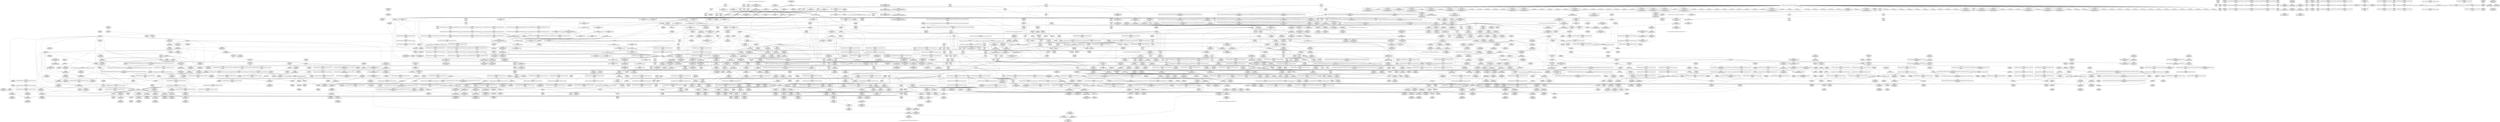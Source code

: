 digraph {
	CE0x454eb40 [shape=record,shape=Mrecord,label="{CE0x454eb40|rcu_read_lock:tmp|*SummSink*}"]
	CE0x4546380 [shape=record,shape=Mrecord,label="{CE0x4546380|avc_has_perm:auditdata|Function::avc_has_perm&Arg::auditdata::}"]
	CE0x44cb760 [shape=record,shape=Mrecord,label="{CE0x44cb760|selinux_msg_queue_msgctl:call|security/selinux/hooks.c,5204|*SummSource*}"]
	CE0x4581270 [shape=record,shape=Mrecord,label="{CE0x4581270|current_sid:call4|security/selinux/hooks.c,218|*SummSource*}"]
	CE0x454dd40 [shape=record,shape=Mrecord,label="{CE0x454dd40|cred_sid:tmp4|*LoadInst*|security/selinux/hooks.c,196|*SummSource*}"]
	CE0x4592f80 [shape=record,shape=Mrecord,label="{CE0x4592f80|rcu_read_unlock:tmp11|include/linux/rcupdate.h,933}"]
	CE0x44d9100 [shape=record,shape=Mrecord,label="{CE0x44d9100|task_has_system:tsk|Function::task_has_system&Arg::tsk::}"]
	CE0x452d540 [shape=record,shape=Mrecord,label="{CE0x452d540|0:_i8,_:_GCMR_task_sid.__warned_internal_global_i8_0,_section_.data.unlikely_,_align_1:_elem_0:default:}"]
	CE0x457feb0 [shape=record,shape=Mrecord,label="{CE0x457feb0|current_sid:tmp19|security/selinux/hooks.c,218}"]
	CE0x45534f0 [shape=record,shape=Mrecord,label="{CE0x45534f0|rcu_read_lock:tmp13|include/linux/rcupdate.h,882}"]
	CE0x45e0b50 [shape=record,shape=Mrecord,label="{CE0x45e0b50|i8*_undef|*Constant*|*SummSink*}"]
	CE0x4515f80 [shape=record,shape=Mrecord,label="{CE0x4515f80|__llvm_gcov_indirect_counter_increment:bb|*SummSink*}"]
	CE0x44d3610 [shape=record,shape=Mrecord,label="{CE0x44d3610|%struct.task_struct*_(%struct.task_struct**)*_asm_movq_%gs:$_1:P_,$0_,_r,im,_dirflag_,_fpsr_,_flags_}"]
	CE0x452c450 [shape=record,shape=Mrecord,label="{CE0x452c450|task_has_system:tmp1|*SummSource*}"]
	CE0x458a660 [shape=record,shape=Mrecord,label="{CE0x458a660|rcu_lock_acquire:entry}"]
	CE0x44f10a0 [shape=record,shape=Mrecord,label="{CE0x44f10a0|task_sid:do.end6|*SummSource*}"]
	CE0x4545910 [shape=record,shape=Mrecord,label="{CE0x4545910|ipc_has_perm:call2|security/selinux/hooks.c,5136|*SummSink*}"]
	CE0x44ccb50 [shape=record,shape=Mrecord,label="{CE0x44ccb50|_call_void_mcount()_#3|*SummSink*}"]
	CE0x4553710 [shape=record,shape=Mrecord,label="{CE0x4553710|rcu_read_lock:tmp13|include/linux/rcupdate.h,882|*SummSource*}"]
	CE0x45f5cb0 [shape=record,shape=Mrecord,label="{CE0x45f5cb0|__preempt_count_sub:tmp1|*SummSink*}"]
	CE0x44e1210 [shape=record,shape=Mrecord,label="{CE0x44e1210|__llvm_gcov_indirect_counter_increment:tmp|*SummSource*}"]
	CE0x44e3150 [shape=record,shape=Mrecord,label="{CE0x44e3150|GLOBAL:get_current|*Constant*}"]
	CE0x4563380 [shape=record,shape=Mrecord,label="{CE0x4563380|rcu_read_unlock:bb|*SummSink*}"]
	CE0x45dcb60 [shape=record,shape=Mrecord,label="{CE0x45dcb60|__preempt_count_add:bb}"]
	CE0x453b570 [shape=record,shape=Mrecord,label="{CE0x453b570|ipc_has_perm:type|security/selinux/hooks.c,5133|*SummSink*}"]
	CE0x45228e0 [shape=record,shape=Mrecord,label="{CE0x45228e0|%struct.task_struct*_(%struct.task_struct**)*_asm_movq_%gs:$_1:P_,$0_,_r,im,_dirflag_,_fpsr_,_flags_}"]
	CE0x4529a00 [shape=record,shape=Mrecord,label="{CE0x4529a00|current_sid:entry|*SummSink*}"]
	CE0x44efea0 [shape=record,shape=Mrecord,label="{CE0x44efea0|task_sid:bb|*SummSink*}"]
	CE0x4549e30 [shape=record,shape=Mrecord,label="{CE0x4549e30|_ret_i32_%tmp24,_!dbg_!27742|security/selinux/hooks.c,220|*SummSource*}"]
	CE0x452dc70 [shape=record,shape=Mrecord,label="{CE0x452dc70|i8_1|*Constant*|*SummSink*}"]
	CE0x45ef710 [shape=record,shape=Mrecord,label="{CE0x45ef710|GLOBAL:lock_acquire|*Constant*|*SummSource*}"]
	CE0x45767b0 [shape=record,shape=Mrecord,label="{CE0x45767b0|cred_sid:tmp|*SummSink*}"]
	CE0x456f080 [shape=record,shape=Mrecord,label="{CE0x456f080|GLOBAL:rcu_read_unlock|*Constant*}"]
	CE0x4525c70 [shape=record,shape=Mrecord,label="{CE0x4525c70|_ret_void,_!dbg_!27735|include/linux/rcupdate.h,884}"]
	CE0x45ec260 [shape=record,shape=Mrecord,label="{CE0x45ec260|__preempt_count_sub:val|Function::__preempt_count_sub&Arg::val::|*SummSink*}"]
	CE0x45e0030 [shape=record,shape=Mrecord,label="{CE0x45e0030|i64*_getelementptr_inbounds_(_4_x_i64_,_4_x_i64_*___llvm_gcov_ctr130,_i64_0,_i64_3)|*Constant*|*SummSink*}"]
	CE0x44b8f80 [shape=record,shape=Mrecord,label="{CE0x44b8f80|i32_2|*Constant*|*SummSource*}"]
	CE0x451bb70 [shape=record,shape=Mrecord,label="{CE0x451bb70|task_sid:tmp21|security/selinux/hooks.c,208|*SummSink*}"]
	CE0x45ddb60 [shape=record,shape=Mrecord,label="{CE0x45ddb60|__preempt_count_sub:tmp2|*SummSink*}"]
	CE0x4611ee0 [shape=record,shape=Mrecord,label="{CE0x4611ee0|__preempt_count_sub:tmp3|*SummSink*}"]
	CE0x4583520 [shape=record,shape=Mrecord,label="{CE0x4583520|current_sid:tmp22|security/selinux/hooks.c,218|*SummSource*}"]
	CE0x4571630 [shape=record,shape=Mrecord,label="{CE0x4571630|cred_sid:sid|security/selinux/hooks.c,197|*SummSink*}"]
	CE0x44c40f0 [shape=record,shape=Mrecord,label="{CE0x44c40f0|_call_void___llvm_gcov_indirect_counter_increment(i32*___llvm_gcov_global_state_pred307,_i64**_getelementptr_inbounds_(_5_x_i64*_,_5_x_i64*_*___llvm_gcda_edge_table306,_i64_0,_i64_3)),_!dbg_!27721|security/selinux/hooks.c,5210}"]
	CE0x45e20e0 [shape=record,shape=Mrecord,label="{CE0x45e20e0|__rcu_read_unlock:tmp3}"]
	CE0x4570180 [shape=record,shape=Mrecord,label="{CE0x4570180|current_sid:do.body}"]
	CE0x4519e90 [shape=record,shape=Mrecord,label="{CE0x4519e90|task_sid:tmp24|security/selinux/hooks.c,208|*SummSink*}"]
	CE0x45d51e0 [shape=record,shape=Mrecord,label="{CE0x45d51e0|GLOBAL:__rcu_read_unlock|*Constant*|*SummSink*}"]
	CE0x454e050 [shape=record,shape=Mrecord,label="{CE0x454e050|task_sid:tmp}"]
	CE0x4543050 [shape=record,shape=Mrecord,label="{CE0x4543050|ipc_has_perm:tmp4|*LoadInst*|security/selinux/hooks.c,5131}"]
	CE0x45d6fe0 [shape=record,shape=Mrecord,label="{CE0x45d6fe0|i64*_getelementptr_inbounds_(_4_x_i64_,_4_x_i64_*___llvm_gcov_ctr128,_i64_0,_i64_1)|*Constant*|*SummSource*}"]
	CE0x44b9180 [shape=record,shape=Mrecord,label="{CE0x44b9180|i64*_getelementptr_inbounds_(_15_x_i64_,_15_x_i64_*___llvm_gcov_ctr305,_i64_0,_i64_8)|*Constant*|*SummSink*}"]
	CE0x4527950 [shape=record,shape=Mrecord,label="{CE0x4527950|task_sid:tmp14|security/selinux/hooks.c,208}"]
	CE0x45517f0 [shape=record,shape=Mrecord,label="{CE0x45517f0|task_sid:tmp7|security/selinux/hooks.c,208}"]
	CE0x454e3a0 [shape=record,shape=Mrecord,label="{CE0x454e3a0|_call_void_mcount()_#3|*SummSource*}"]
	CE0x44d4240 [shape=record,shape=Mrecord,label="{CE0x44d4240|avc_has_perm:tclass|Function::avc_has_perm&Arg::tclass::|*SummSource*}"]
	CE0x4560830 [shape=record,shape=Mrecord,label="{CE0x4560830|rcu_read_unlock:tmp14|include/linux/rcupdate.h,933}"]
	CE0x44f28e0 [shape=record,shape=Mrecord,label="{CE0x44f28e0|_call_void___llvm_gcov_indirect_counter_increment(i32*___llvm_gcov_global_state_pred307,_i64**_getelementptr_inbounds_(_5_x_i64*_,_5_x_i64*_*___llvm_gcda_edge_table306,_i64_0,_i64_0)),_!dbg_!27725|security/selinux/hooks.c,5216}"]
	CE0x457d520 [shape=record,shape=Mrecord,label="{CE0x457d520|i32_1|*Constant*}"]
	CE0x4610510 [shape=record,shape=Mrecord,label="{CE0x4610510|__preempt_count_sub:tmp}"]
	CE0x44bfa90 [shape=record,shape=Mrecord,label="{CE0x44bfa90|GLOBAL:task_sid|*Constant*}"]
	CE0x44c6290 [shape=record,shape=Mrecord,label="{CE0x44c6290|selinux_msg_queue_msgctl:sw.bb2|*SummSink*}"]
	CE0x45343f0 [shape=record,shape=Mrecord,label="{CE0x45343f0|cred_sid:security|security/selinux/hooks.c,196|*SummSource*}"]
	CE0x4513330 [shape=record,shape=Mrecord,label="{CE0x4513330|selinux_msg_queue_msgctl:tmp14|security/selinux/hooks.c,5221|*SummSink*}"]
	CE0x45924b0 [shape=record,shape=Mrecord,label="{CE0x45924b0|rcu_read_lock:call3|include/linux/rcupdate.h,882|*SummSource*}"]
	CE0x4523b90 [shape=record,shape=Mrecord,label="{CE0x4523b90|rcu_lock_release:tmp1|*SummSource*}"]
	CE0x45f7bc0 [shape=record,shape=Mrecord,label="{CE0x45f7bc0|__preempt_count_add:tmp3}"]
	CE0x4588bf0 [shape=record,shape=Mrecord,label="{CE0x4588bf0|rcu_read_lock:do.end|*SummSource*}"]
	CE0x454c8a0 [shape=record,shape=Mrecord,label="{CE0x454c8a0|task_sid:tmp6|security/selinux/hooks.c,208}"]
	CE0x451c040 [shape=record,shape=Mrecord,label="{CE0x451c040|task_sid:tmp23|security/selinux/hooks.c,208}"]
	CE0x4591120 [shape=record,shape=Mrecord,label="{CE0x4591120|rcu_read_lock:tmp9|include/linux/rcupdate.h,882|*SummSink*}"]
	CE0x451a500 [shape=record,shape=Mrecord,label="{CE0x451a500|task_sid:tmp25|security/selinux/hooks.c,208|*SummSink*}"]
	CE0x456f860 [shape=record,shape=Mrecord,label="{CE0x456f860|GLOBAL:rcu_read_unlock|*Constant*|*SummSink*}"]
	CE0x4570c60 [shape=record,shape=Mrecord,label="{CE0x4570c60|current_sid:tmp14|security/selinux/hooks.c,218|*SummSource*}"]
	CE0x4542a60 [shape=record,shape=Mrecord,label="{CE0x4542a60|rcu_read_lock:land.lhs.true2|*SummSink*}"]
	CE0x45236d0 [shape=record,shape=Mrecord,label="{CE0x45236d0|rcu_lock_acquire:tmp2|*SummSink*}"]
	CE0x4534730 [shape=record,shape=Mrecord,label="{CE0x4534730|task_sid:tobool|security/selinux/hooks.c,208|*SummSink*}"]
	CE0x4573e10 [shape=record,shape=Mrecord,label="{CE0x4573e10|rcu_read_lock:tmp7|include/linux/rcupdate.h,882|*SummSink*}"]
	CE0x45347c0 [shape=record,shape=Mrecord,label="{CE0x45347c0|i64_3|*Constant*}"]
	CE0x4601ad0 [shape=record,shape=Mrecord,label="{CE0x4601ad0|GLOBAL:lock_acquire|*Constant*}"]
	CE0x454b620 [shape=record,shape=Mrecord,label="{CE0x454b620|task_sid:tmp16|security/selinux/hooks.c,208|*SummSink*}"]
	CE0x455b880 [shape=record,shape=Mrecord,label="{CE0x455b880|__preempt_count_add:tmp5|./arch/x86/include/asm/preempt.h,72|*SummSource*}"]
	CE0x45e4f40 [shape=record,shape=Mrecord,label="{CE0x45e4f40|i64*_getelementptr_inbounds_(_4_x_i64_,_4_x_i64_*___llvm_gcov_ctr134,_i64_0,_i64_2)|*Constant*}"]
	CE0x4512af0 [shape=record,shape=Mrecord,label="{CE0x4512af0|selinux_msg_queue_msgctl:retval.0|*SummSink*}"]
	CE0x4572f00 [shape=record,shape=Mrecord,label="{CE0x4572f00|current_sid:tmp13|security/selinux/hooks.c,218}"]
	CE0x452e1b0 [shape=record,shape=Mrecord,label="{CE0x452e1b0|_call_void_lockdep_rcu_suspicious(i8*_getelementptr_inbounds_(_25_x_i8_,_25_x_i8_*_.str3,_i32_0,_i32_0),_i32_208,_i8*_getelementptr_inbounds_(_41_x_i8_,_41_x_i8_*_.str44,_i32_0,_i32_0))_#10,_!dbg_!27732|security/selinux/hooks.c,208|*SummSource*}"]
	CE0x45f4500 [shape=record,shape=Mrecord,label="{CE0x45f4500|i32_0|*Constant*}"]
	CE0x44ee290 [shape=record,shape=Mrecord,label="{CE0x44ee290|_call_void___llvm_gcov_indirect_counter_increment(i32*___llvm_gcov_global_state_pred307,_i64**_getelementptr_inbounds_(_5_x_i64*_,_5_x_i64*_*___llvm_gcda_edge_table306,_i64_0,_i64_1)),_!dbg_!27714|security/selinux/hooks.c,5204}"]
	CE0x454e440 [shape=record,shape=Mrecord,label="{CE0x454e440|_call_void_mcount()_#3|*SummSink*}"]
	CE0x45f6f50 [shape=record,shape=Mrecord,label="{CE0x45f6f50|_call_void_mcount()_#3|*SummSource*}"]
	CE0x4510640 [shape=record,shape=Mrecord,label="{CE0x4510640|80:_i32,_112:_i8*,_:_CRE_104,112_|*MultipleSource*|Function::selinux_msg_queue_msgctl&Arg::msq::|security/selinux/hooks.c,5219}"]
	CE0x455fbb0 [shape=record,shape=Mrecord,label="{CE0x455fbb0|__rcu_read_lock:tmp7|include/linux/rcupdate.h,240}"]
	CE0x45fb130 [shape=record,shape=Mrecord,label="{CE0x45fb130|_call_void_asm_addl_$1,_%gs:$0_,_*m,ri,*m,_dirflag_,_fpsr_,_flags_(i32*___preempt_count,_i32_%val,_i32*___preempt_count)_#3,_!dbg_!27714,_!srcloc_!27717|./arch/x86/include/asm/preempt.h,72}"]
	"CONST[source:0(mediator),value:2(dynamic)][purpose:{subject}][SnkIdx:0]"
	CE0x456e620 [shape=record,shape=Mrecord,label="{CE0x456e620|cred_sid:entry|*SummSink*}"]
	CE0x456f7f0 [shape=record,shape=Mrecord,label="{CE0x456f7f0|GLOBAL:rcu_read_unlock|*Constant*|*SummSource*}"]
	CE0x44e0d10 [shape=record,shape=Mrecord,label="{CE0x44e0d10|_ret_void,_!dbg_!27719|./arch/x86/include/asm/preempt.h,73|*SummSource*}"]
	CE0x45fd3b0 [shape=record,shape=Mrecord,label="{CE0x45fd3b0|rcu_lock_release:tmp6}"]
	CE0x4546200 [shape=record,shape=Mrecord,label="{CE0x4546200|avc_has_perm:requested|Function::avc_has_perm&Arg::requested::}"]
	CE0x4550410 [shape=record,shape=Mrecord,label="{CE0x4550410|i64*_getelementptr_inbounds_(_11_x_i64_,_11_x_i64_*___llvm_gcov_ctr125,_i64_0,_i64_0)|*Constant*|*SummSource*}"]
	CE0x454f9b0 [shape=record,shape=Mrecord,label="{CE0x454f9b0|task_sid:if.then|*SummSink*}"]
	CE0x454f8b0 [shape=record,shape=Mrecord,label="{CE0x454f8b0|task_sid:if.then|*SummSource*}"]
	CE0x450e880 [shape=record,shape=Mrecord,label="{CE0x450e880|80:_i32,_112:_i8*,_:_CRE_60,61_}"]
	CE0x44ea8f0 [shape=record,shape=Mrecord,label="{CE0x44ea8f0|80:_i32,_112:_i8*,_:_CRE_17,18_}"]
	CE0x457a4e0 [shape=record,shape=Mrecord,label="{CE0x457a4e0|current_sid:tmp16|security/selinux/hooks.c,218}"]
	CE0x453fed0 [shape=record,shape=Mrecord,label="{CE0x453fed0|get_current:tmp|*SummSink*}"]
	CE0x44e8a60 [shape=record,shape=Mrecord,label="{CE0x44e8a60|i64*_getelementptr_inbounds_(_15_x_i64_,_15_x_i64_*___llvm_gcov_ctr305,_i64_0,_i64_13)|*Constant*|*SummSource*}"]
	CE0x45471d0 [shape=record,shape=Mrecord,label="{CE0x45471d0|rcu_read_lock:entry}"]
	CE0x44e88c0 [shape=record,shape=Mrecord,label="{CE0x44e88c0|selinux_msg_queue_msgctl:tmp12|security/selinux/hooks.c,5219|*SummSource*}"]
	CE0x45eecb0 [shape=record,shape=Mrecord,label="{CE0x45eecb0|__rcu_read_unlock:tmp6|include/linux/rcupdate.h,245|*SummSource*}"]
	CE0x453d080 [shape=record,shape=Mrecord,label="{CE0x453d080|rcu_read_unlock:tmp21|include/linux/rcupdate.h,935|*SummSource*}"]
	CE0x455b200 [shape=record,shape=Mrecord,label="{CE0x455b200|rcu_read_unlock:tmp18|include/linux/rcupdate.h,933|*SummSource*}"]
	CE0x4518850 [shape=record,shape=Mrecord,label="{CE0x4518850|i8*_getelementptr_inbounds_(_41_x_i8_,_41_x_i8_*_.str44,_i32_0,_i32_0)|*Constant*|*SummSource*}"]
	CE0x45132c0 [shape=record,shape=Mrecord,label="{CE0x45132c0|i64*_getelementptr_inbounds_(_15_x_i64_,_15_x_i64_*___llvm_gcov_ctr305,_i64_0,_i64_14)|*Constant*|*SummSink*}"]
	CE0x4590730 [shape=record,shape=Mrecord,label="{CE0x4590730|rcu_read_lock:tobool1|include/linux/rcupdate.h,882|*SummSource*}"]
	CE0x4619020 [shape=record,shape=Mrecord,label="{CE0x4619020|__preempt_count_sub:tmp7|./arch/x86/include/asm/preempt.h,78}"]
	CE0x450cf80 [shape=record,shape=Mrecord,label="{CE0x450cf80|80:_i32,_112:_i8*,_:_CRE_46,47_}"]
	CE0x450e9b0 [shape=record,shape=Mrecord,label="{CE0x450e9b0|80:_i32,_112:_i8*,_:_CRE_61,62_}"]
	CE0x44c7da0 [shape=record,shape=Mrecord,label="{CE0x44c7da0|selinux_msg_queue_msgctl:cmd|Function::selinux_msg_queue_msgctl&Arg::cmd::}"]
	CE0x4535860 [shape=record,shape=Mrecord,label="{CE0x4535860|current_sid:tmp7|security/selinux/hooks.c,218}"]
	CE0x4515550 [shape=record,shape=Mrecord,label="{CE0x4515550|_ret_i32_%retval.0,_!dbg_!27731|security/selinux/hooks.c,5221|*SummSource*}"]
	CE0x457f680 [shape=record,shape=Mrecord,label="{CE0x457f680|current_sid:tmp17|security/selinux/hooks.c,218|*SummSink*}"]
	CE0x45309e0 [shape=record,shape=Mrecord,label="{CE0x45309e0|__rcu_read_lock:entry|*SummSource*}"]
	CE0x44c60b0 [shape=record,shape=Mrecord,label="{CE0x44c60b0|selinux_msg_queue_msgctl:tmp|*SummSink*}"]
	CE0x4554530 [shape=record,shape=Mrecord,label="{CE0x4554530|rcu_read_lock:tmp16|include/linux/rcupdate.h,882|*SummSource*}"]
	CE0x45158d0 [shape=record,shape=Mrecord,label="{CE0x45158d0|__llvm_gcov_indirect_counter_increment:exit}"]
	CE0x44ee420 [shape=record,shape=Mrecord,label="{CE0x44ee420|%struct.task_struct*_(%struct.task_struct**)*_asm_movq_%gs:$_1:P_,$0_,_r,im,_dirflag_,_fpsr_,_flags_|*SummSource*}"]
	CE0x44bc080 [shape=record,shape=Mrecord,label="{CE0x44bc080|GLOBAL:__llvm_gcov_indirect_counter_increment|*Constant*|*SummSource*}"]
	CE0x4629a80 [shape=record,shape=Mrecord,label="{CE0x4629a80|__preempt_count_sub:tmp6|./arch/x86/include/asm/preempt.h,78|*SummSink*}"]
	CE0x45d8520 [shape=record,shape=Mrecord,label="{CE0x45d8520|i64*_getelementptr_inbounds_(_4_x_i64_,_4_x_i64_*___llvm_gcov_ctr135,_i64_0,_i64_1)|*Constant*|*SummSource*}"]
	CE0x45338a0 [shape=record,shape=Mrecord,label="{CE0x45338a0|task_sid:tmp4|*LoadInst*|security/selinux/hooks.c,208|*SummSink*}"]
	CE0x45db9d0 [shape=record,shape=Mrecord,label="{CE0x45db9d0|i32_1|*Constant*}"]
	CE0x4542880 [shape=record,shape=Mrecord,label="{CE0x4542880|rcu_read_lock:land.lhs.true2}"]
	CE0x4561220 [shape=record,shape=Mrecord,label="{CE0x4561220|rcu_read_unlock:tmp5|include/linux/rcupdate.h,933|*SummSink*}"]
	CE0x44dd820 [shape=record,shape=Mrecord,label="{CE0x44dd820|__llvm_gcov_indirect_counter_increment:tmp3|*SummSink*}"]
	CE0x44f1390 [shape=record,shape=Mrecord,label="{CE0x44f1390|task_sid:do.body5}"]
	CE0x45f6c90 [shape=record,shape=Mrecord,label="{CE0x45f6c90|_call_void_mcount()_#3}"]
	CE0x4582ba0 [shape=record,shape=Mrecord,label="{CE0x4582ba0|i32_22|*Constant*|*SummSink*}"]
	CE0x454ef50 [shape=record,shape=Mrecord,label="{CE0x454ef50|i64_0|*Constant*}"]
	CE0x454d850 [shape=record,shape=Mrecord,label="{CE0x454d850|i64_3|*Constant*|*SummSink*}"]
	CE0x44d96c0 [shape=record,shape=Mrecord,label="{CE0x44d96c0|i64*_getelementptr_inbounds_(_2_x_i64_,_2_x_i64_*___llvm_gcov_ctr294,_i64_0,_i64_1)|*Constant*|*SummSource*}"]
	CE0x44c9300 [shape=record,shape=Mrecord,label="{CE0x44c9300|__llvm_gcov_indirect_counter_increment:predecessor|Function::__llvm_gcov_indirect_counter_increment&Arg::predecessor::}"]
	CE0x45311e0 [shape=record,shape=Mrecord,label="{CE0x45311e0|current_sid:tmp3|*SummSink*}"]
	CE0x455d020 [shape=record,shape=Mrecord,label="{CE0x455d020|GLOBAL:rcu_read_unlock.__warned|Global_var:rcu_read_unlock.__warned|*SummSink*}"]
	CE0x4590190 [shape=record,shape=Mrecord,label="{CE0x4590190|rcu_read_lock:tmp8|include/linux/rcupdate.h,882|*SummSource*}"]
	CE0x4526e00 [shape=record,shape=Mrecord,label="{CE0x4526e00|task_sid:tmp10|security/selinux/hooks.c,208}"]
	CE0x45fcd50 [shape=record,shape=Mrecord,label="{CE0x45fcd50|i64_ptrtoint_(i8*_blockaddress(_rcu_lock_release,_%__here)_to_i64)|*Constant*|*SummSink*}"]
	CE0x45dffc0 [shape=record,shape=Mrecord,label="{CE0x45dffc0|rcu_lock_acquire:tmp6}"]
	CE0x4548c40 [shape=record,shape=Mrecord,label="{CE0x4548c40|i64*_getelementptr_inbounds_(_2_x_i64_,_2_x_i64_*___llvm_gcov_ctr294,_i64_0,_i64_0)|*Constant*|*SummSource*}"]
	CE0x4530ed0 [shape=record,shape=Mrecord,label="{CE0x4530ed0|task_sid:tobool|security/selinux/hooks.c,208}"]
	CE0x46140f0 [shape=record,shape=Mrecord,label="{CE0x46140f0|i64*_getelementptr_inbounds_(_4_x_i64_,_4_x_i64_*___llvm_gcov_ctr134,_i64_0,_i64_0)|*Constant*}"]
	CE0x4563da0 [shape=record,shape=Mrecord,label="{CE0x4563da0|i8*_getelementptr_inbounds_(_44_x_i8_,_44_x_i8_*_.str47,_i32_0,_i32_0)|*Constant*|*SummSink*}"]
	CE0x4555b00 [shape=record,shape=Mrecord,label="{CE0x4555b00|i32_883|*Constant*}"]
	CE0x45781f0 [shape=record,shape=Mrecord,label="{CE0x45781f0|rcu_lock_acquire:map|Function::rcu_lock_acquire&Arg::map::}"]
	CE0x44c4160 [shape=record,shape=Mrecord,label="{CE0x44c4160|_call_void___llvm_gcov_indirect_counter_increment(i32*___llvm_gcov_global_state_pred307,_i64**_getelementptr_inbounds_(_5_x_i64*_,_5_x_i64*_*___llvm_gcda_edge_table306,_i64_0,_i64_3)),_!dbg_!27721|security/selinux/hooks.c,5210|*SummSource*}"]
	CE0x45ec460 [shape=record,shape=Mrecord,label="{CE0x45ec460|__rcu_read_unlock:tmp3|*SummSink*}"]
	CE0x4587860 [shape=record,shape=Mrecord,label="{CE0x4587860|i64*_getelementptr_inbounds_(_11_x_i64_,_11_x_i64_*___llvm_gcov_ctr127,_i64_0,_i64_0)|*Constant*}"]
	CE0x45df8c0 [shape=record,shape=Mrecord,label="{CE0x45df8c0|__rcu_read_unlock:tmp1|*SummSink*}"]
	CE0x4572230 [shape=record,shape=Mrecord,label="{CE0x4572230|current_sid:tmp12|security/selinux/hooks.c,218|*SummSink*}"]
	CE0x4554820 [shape=record,shape=Mrecord,label="{CE0x4554820|i64*_getelementptr_inbounds_(_11_x_i64_,_11_x_i64_*___llvm_gcov_ctr127,_i64_0,_i64_8)|*Constant*}"]
	CE0x44eadb0 [shape=record,shape=Mrecord,label="{CE0x44eadb0|80:_i32,_112:_i8*,_:_CRE_21,22_}"]
	CE0x4518900 [shape=record,shape=Mrecord,label="{CE0x4518900|i8*_getelementptr_inbounds_(_41_x_i8_,_41_x_i8_*_.str44,_i32_0,_i32_0)|*Constant*|*SummSink*}"]
	CE0x457a470 [shape=record,shape=Mrecord,label="{CE0x457a470|current_sid:tmp15|security/selinux/hooks.c,218|*SummSink*}"]
	CE0x45ef9a0 [shape=record,shape=Mrecord,label="{CE0x45ef9a0|GLOBAL:lock_acquire|*Constant*|*SummSink*}"]
	CE0x4510d90 [shape=record,shape=Mrecord,label="{CE0x4510d90|80:_i32,_112:_i8*,_:_CRE_136,144_|*MultipleSource*|Function::selinux_msg_queue_msgctl&Arg::msq::|security/selinux/hooks.c,5219}"]
	CE0x44c58a0 [shape=record,shape=Mrecord,label="{CE0x44c58a0|i32_-1|*Constant*|*SummSource*}"]
	CE0x4574cb0 [shape=record,shape=Mrecord,label="{CE0x4574cb0|_call_void_mcount()_#3|*SummSource*}"]
	CE0x44c8360 [shape=record,shape=Mrecord,label="{CE0x44c8360|i64*_getelementptr_inbounds_(_2_x_i64_,_2_x_i64_*___llvm_gcov_ctr159,_i64_0,_i64_0)|*Constant*}"]
	CE0x451b7f0 [shape=record,shape=Mrecord,label="{CE0x451b7f0|task_sid:tmp20|security/selinux/hooks.c,208|*SummSink*}"]
	CE0x44c38f0 [shape=record,shape=Mrecord,label="{CE0x44c38f0|get_current:entry|*SummSink*}"]
	CE0x4517ab0 [shape=record,shape=Mrecord,label="{CE0x4517ab0|avc_has_perm:entry}"]
	CE0x455f390 [shape=record,shape=Mrecord,label="{CE0x455f390|i64*_getelementptr_inbounds_(_11_x_i64_,_11_x_i64_*___llvm_gcov_ctr132,_i64_0,_i64_8)|*Constant*|*SummSource*}"]
	CE0x456edf0 [shape=record,shape=Mrecord,label="{CE0x456edf0|_ret_i32_%tmp6,_!dbg_!27716|security/selinux/hooks.c,197|*SummSink*}"]
	CE0x458ff40 [shape=record,shape=Mrecord,label="{CE0x458ff40|0:_i8,_:_GCMR_rcu_read_lock.__warned_internal_global_i8_0,_section_.data.unlikely_,_align_1:_elem_0:default:}"]
	CE0x45833a0 [shape=record,shape=Mrecord,label="{CE0x45833a0|current_sid:tmp22|security/selinux/hooks.c,218}"]
	CE0x46055a0 [shape=record,shape=Mrecord,label="{CE0x46055a0|i64*_getelementptr_inbounds_(_4_x_i64_,_4_x_i64_*___llvm_gcov_ctr134,_i64_0,_i64_3)|*Constant*}"]
	CE0x44e1c30 [shape=record,shape=Mrecord,label="{CE0x44e1c30|_call_void___llvm_gcov_indirect_counter_increment(i32*___llvm_gcov_global_state_pred307,_i64**_getelementptr_inbounds_(_5_x_i64*_,_5_x_i64*_*___llvm_gcda_edge_table306,_i64_0,_i64_1)),_!dbg_!27714|security/selinux/hooks.c,5204|*SummSink*}"]
	CE0x454cf90 [shape=record,shape=Mrecord,label="{CE0x454cf90|i1_true|*Constant*|*SummSink*}"]
	CE0x45807f0 [shape=record,shape=Mrecord,label="{CE0x45807f0|current_sid:tmp20|security/selinux/hooks.c,218}"]
	CE0x44e5460 [shape=record,shape=Mrecord,label="{CE0x44e5460|i64*_getelementptr_inbounds_(_15_x_i64_,_15_x_i64_*___llvm_gcov_ctr305,_i64_0,_i64_10)|*Constant*|*SummSource*}"]
	CE0x44e12e0 [shape=record,shape=Mrecord,label="{CE0x44e12e0|__llvm_gcov_indirect_counter_increment:tmp|*SummSink*}"]
	CE0x4550030 [shape=record,shape=Mrecord,label="{CE0x4550030|GLOBAL:__llvm_gcov_ctr126|Global_var:__llvm_gcov_ctr126|*SummSource*}"]
	CE0x4522390 [shape=record,shape=Mrecord,label="{CE0x4522390|rcu_read_unlock:land.lhs.true2|*SummSource*}"]
	CE0x45d8080 [shape=record,shape=Mrecord,label="{CE0x45d8080|__preempt_count_sub:tmp5|./arch/x86/include/asm/preempt.h,77}"]
	CE0x44f1170 [shape=record,shape=Mrecord,label="{CE0x44f1170|task_sid:do.end6|*SummSink*}"]
	CE0x4549f60 [shape=record,shape=Mrecord,label="{CE0x4549f60|_ret_i32_%tmp24,_!dbg_!27742|security/selinux/hooks.c,220|*SummSink*}"]
	CE0x45448e0 [shape=record,shape=Mrecord,label="{CE0x45448e0|ipc_has_perm:tmp7|security/selinux/hooks.c,5136}"]
	CE0x4573fd0 [shape=record,shape=Mrecord,label="{CE0x4573fd0|__rcu_read_lock:tmp4|include/linux/rcupdate.h,239|*SummSink*}"]
	CE0x4519cb0 [shape=record,shape=Mrecord,label="{CE0x4519cb0|i64*_getelementptr_inbounds_(_13_x_i64_,_13_x_i64_*___llvm_gcov_ctr126,_i64_0,_i64_11)|*Constant*|*SummSource*}"]
	CE0x452ec00 [shape=record,shape=Mrecord,label="{CE0x452ec00|task_has_system:tmp2}"]
	CE0x45d4cd0 [shape=record,shape=Mrecord,label="{CE0x45d4cd0|_call_void___rcu_read_unlock()_#10,_!dbg_!27734|include/linux/rcupdate.h,937}"]
	CE0x44dadd0 [shape=record,shape=Mrecord,label="{CE0x44dadd0|selinux_msg_queue_msgctl:return|*SummSink*}"]
	CE0x4559d10 [shape=record,shape=Mrecord,label="{CE0x4559d10|rcu_read_lock:tmp22|include/linux/rcupdate.h,884|*SummSource*}"]
	CE0x44e29c0 [shape=record,shape=Mrecord,label="{CE0x44e29c0|_call_void___llvm_gcov_indirect_counter_increment(i32*___llvm_gcov_global_state_pred307,_i64**_getelementptr_inbounds_(_5_x_i64*_,_5_x_i64*_*___llvm_gcda_edge_table306,_i64_0,_i64_2)),_!dbg_!27718|security/selinux/hooks.c,5207|*SummSink*}"]
	CE0x4547520 [shape=record,shape=Mrecord,label="{CE0x4547520|rcu_read_lock:entry|*SummSink*}"]
	CE0x44ce730 [shape=record,shape=Mrecord,label="{CE0x44ce730|selinux_msg_queue_msgctl:tmp4|security/selinux/hooks.c,5207|*SummSink*}"]
	CE0x450ec10 [shape=record,shape=Mrecord,label="{CE0x450ec10|80:_i32,_112:_i8*,_:_CRE_63,64_}"]
	CE0x4613700 [shape=record,shape=Mrecord,label="{CE0x4613700|__preempt_count_add:tmp|*SummSink*}"]
	CE0x45388b0 [shape=record,shape=Mrecord,label="{CE0x45388b0|task_sid:land.lhs.true|*SummSource*}"]
	CE0x454df10 [shape=record,shape=Mrecord,label="{CE0x454df10|i64*_getelementptr_inbounds_(_13_x_i64_,_13_x_i64_*___llvm_gcov_ctr126,_i64_0,_i64_0)|*Constant*|*SummSink*}"]
	CE0x457be70 [shape=record,shape=Mrecord,label="{CE0x457be70|i32_218|*Constant*}"]
	CE0x4554210 [shape=record,shape=Mrecord,label="{CE0x4554210|rcu_read_lock:tmp15|include/linux/rcupdate.h,882|*SummSink*}"]
	CE0x44ec6a0 [shape=record,shape=Mrecord,label="{CE0x44ec6a0|80:_i32,_112:_i8*,_:_CRE_42,43_}"]
	CE0x45e2960 [shape=record,shape=Mrecord,label="{CE0x45e2960|i64*_getelementptr_inbounds_(_4_x_i64_,_4_x_i64_*___llvm_gcov_ctr128,_i64_0,_i64_2)|*Constant*|*SummSource*}"]
	CE0x44eb140 [shape=record,shape=Mrecord,label="{CE0x44eb140|80:_i32,_112:_i8*,_:_CRE_24,25_}"]
	CE0x44e0ad0 [shape=record,shape=Mrecord,label="{CE0x44e0ad0|__llvm_gcov_indirect_counter_increment:tmp2}"]
	CE0x44f2090 [shape=record,shape=Mrecord,label="{CE0x44f2090|ipc_has_perm:tmp3|*SummSource*}"]
	CE0x45fbc60 [shape=record,shape=Mrecord,label="{CE0x45fbc60|rcu_lock_release:tmp3}"]
	CE0x4520db0 [shape=record,shape=Mrecord,label="{CE0x4520db0|_call_void_mcount()_#3}"]
	CE0x45fe480 [shape=record,shape=Mrecord,label="{CE0x45fe480|__rcu_read_unlock:bb|*SummSource*}"]
	CE0x4591050 [shape=record,shape=Mrecord,label="{CE0x4591050|rcu_read_lock:tmp9|include/linux/rcupdate.h,882|*SummSource*}"]
	CE0x4534610 [shape=record,shape=Mrecord,label="{CE0x4534610|task_sid:tobool|security/selinux/hooks.c,208|*SummSource*}"]
	CE0x44ee660 [shape=record,shape=Mrecord,label="{CE0x44ee660|ipc_has_perm:key|security/selinux/hooks.c,5134|*SummSink*}"]
	CE0x45764b0 [shape=record,shape=Mrecord,label="{CE0x45764b0|current_sid:if.end|*SummSource*}"]
	CE0x44d1cf0 [shape=record,shape=Mrecord,label="{CE0x44d1cf0|80:_i32,_112:_i8*,_:_CRE_48,49_}"]
	CE0x451adb0 [shape=record,shape=Mrecord,label="{CE0x451adb0|i64*_getelementptr_inbounds_(_13_x_i64_,_13_x_i64_*___llvm_gcov_ctr126,_i64_0,_i64_9)|*Constant*}"]
	CE0x4542990 [shape=record,shape=Mrecord,label="{CE0x4542990|rcu_read_lock:land.lhs.true2|*SummSource*}"]
	CE0x45e5e40 [shape=record,shape=Mrecord,label="{CE0x45e5e40|rcu_lock_acquire:tmp}"]
	CE0x4593590 [shape=record,shape=Mrecord,label="{CE0x4593590|i64*_getelementptr_inbounds_(_4_x_i64_,_4_x_i64_*___llvm_gcov_ctr133,_i64_0,_i64_1)|*Constant*|*SummSink*}"]
	CE0x4551fa0 [shape=record,shape=Mrecord,label="{CE0x4551fa0|rcu_read_lock:land.lhs.true|*SummSink*}"]
	CE0x44d9260 [shape=record,shape=Mrecord,label="{CE0x44d9260|task_has_system:tsk|Function::task_has_system&Arg::tsk::|*SummSource*}"]
	CE0x4602500 [shape=record,shape=Mrecord,label="{CE0x4602500|COLLAPSED:_GCMRE___llvm_gcov_ctr130_internal_global_4_x_i64_zeroinitializer:_elem_0:default:}"]
	CE0x4526c50 [shape=record,shape=Mrecord,label="{CE0x4526c50|i64_4|*Constant*}"]
	CE0x44c56f0 [shape=record,shape=Mrecord,label="{CE0x44c56f0|task_sid:real_cred|security/selinux/hooks.c,208|*SummSink*}"]
	CE0x455acf0 [shape=record,shape=Mrecord,label="{CE0x455acf0|rcu_read_unlock:tmp17|include/linux/rcupdate.h,933|*SummSource*}"]
	CE0x44ec440 [shape=record,shape=Mrecord,label="{CE0x44ec440|80:_i32,_112:_i8*,_:_CRE_40,41_}"]
	CE0x44dd260 [shape=record,shape=Mrecord,label="{CE0x44dd260|i64*_null|*Constant*|*SummSource*}"]
	CE0x45efbd0 [shape=record,shape=Mrecord,label="{CE0x45efbd0|%struct.lockdep_map*_null|*Constant*}"]
	CE0x4538e90 [shape=record,shape=Mrecord,label="{CE0x4538e90|task_has_system:tmp3}"]
	CE0x457f250 [shape=record,shape=Mrecord,label="{CE0x457f250|current_sid:tmp17|security/selinux/hooks.c,218}"]
	CE0x45d45e0 [shape=record,shape=Mrecord,label="{CE0x45d45e0|rcu_lock_release:map|Function::rcu_lock_release&Arg::map::|*SummSink*}"]
	CE0x4553e10 [shape=record,shape=Mrecord,label="{CE0x4553e10|rcu_read_lock:tmp15|include/linux/rcupdate.h,882}"]
	CE0x4562240 [shape=record,shape=Mrecord,label="{CE0x4562240|rcu_lock_acquire:indirectgoto}"]
	CE0x45147d0 [shape=record,shape=Mrecord,label="{CE0x45147d0|ipc_has_perm:ipc_perms|Function::ipc_has_perm&Arg::ipc_perms::|*SummSink*}"]
	CE0x458c780 [shape=record,shape=Mrecord,label="{CE0x458c780|rcu_read_lock:if.end}"]
	CE0x453b250 [shape=record,shape=Mrecord,label="{CE0x453b250|ipc_has_perm:type|security/selinux/hooks.c,5133}"]
	CE0x4518200 [shape=record,shape=Mrecord,label="{CE0x4518200|i32_208|*Constant*|*SummSink*}"]
	CE0x44e8050 [shape=record,shape=Mrecord,label="{CE0x44e8050|i32_68|*Constant*|*SummSink*}"]
	CE0x458af60 [shape=record,shape=Mrecord,label="{CE0x458af60|rcu_read_unlock:if.then|*SummSource*}"]
	CE0x45193f0 [shape=record,shape=Mrecord,label="{CE0x45193f0|task_sid:tmp23|security/selinux/hooks.c,208|*SummSink*}"]
	CE0x4542fe0 [shape=record,shape=Mrecord,label="{CE0x4542fe0|i32_10|*Constant*|*SummSource*}"]
	CE0x45f7350 [shape=record,shape=Mrecord,label="{CE0x45f7350|rcu_lock_acquire:tmp5|include/linux/rcupdate.h,418|*SummSink*}"]
	CE0x45e6040 [shape=record,shape=Mrecord,label="{CE0x45e6040|_call_void_mcount()_#3|*SummSource*}"]
	CE0x45e2200 [shape=record,shape=Mrecord,label="{CE0x45e2200|__rcu_read_lock:tmp1|*SummSink*}"]
	CE0x44edc50 [shape=record,shape=Mrecord,label="{CE0x44edc50|__llvm_gcov_indirect_counter_increment:bb4}"]
	CE0x457f990 [shape=record,shape=Mrecord,label="{CE0x457f990|current_sid:tmp18|security/selinux/hooks.c,218}"]
	CE0x4553ca0 [shape=record,shape=Mrecord,label="{CE0x4553ca0|rcu_read_lock:tmp14|include/linux/rcupdate.h,882|*SummSink*}"]
	CE0x45789a0 [shape=record,shape=Mrecord,label="{CE0x45789a0|i64*_getelementptr_inbounds_(_2_x_i64_,_2_x_i64_*___llvm_gcov_ctr131,_i64_0,_i64_0)|*Constant*|*SummSink*}"]
	CE0x45f2cc0 [shape=record,shape=Mrecord,label="{CE0x45f2cc0|__preempt_count_add:tmp6|./arch/x86/include/asm/preempt.h,73}"]
	CE0x458e0d0 [shape=record,shape=Mrecord,label="{CE0x458e0d0|rcu_read_unlock:tmp7|include/linux/rcupdate.h,933|*SummSink*}"]
	CE0x455eff0 [shape=record,shape=Mrecord,label="{CE0x455eff0|i64*_getelementptr_inbounds_(_11_x_i64_,_11_x_i64_*___llvm_gcov_ctr132,_i64_0,_i64_8)|*Constant*}"]
	CE0x4546080 [shape=record,shape=Mrecord,label="{CE0x4546080|_ret_i32_%retval.0,_!dbg_!27728|security/selinux/avc.c,775}"]
	CE0x45e60b0 [shape=record,shape=Mrecord,label="{CE0x45e60b0|_call_void_mcount()_#3|*SummSink*}"]
	CE0x4589ba0 [shape=record,shape=Mrecord,label="{CE0x4589ba0|_call_void___preempt_count_add(i32_1)_#10,_!dbg_!27711|include/linux/rcupdate.h,239}"]
	CE0x44cb0d0 [shape=record,shape=Mrecord,label="{CE0x44cb0d0|i64_1|*Constant*|*SummSink*}"]
	CE0x44d4310 [shape=record,shape=Mrecord,label="{CE0x44d4310|avc_has_perm:tclass|Function::avc_has_perm&Arg::tclass::|*SummSink*}"]
	CE0x4524e50 [shape=record,shape=Mrecord,label="{CE0x4524e50|current_sid:tmp1}"]
	CE0x44eedb0 [shape=record,shape=Mrecord,label="{CE0x44eedb0|ipc_has_perm:u|security/selinux/hooks.c,5134}"]
	CE0x455cd40 [shape=record,shape=Mrecord,label="{CE0x455cd40|_call_void___preempt_count_sub(i32_1)_#10,_!dbg_!27715|include/linux/rcupdate.h,244|*SummSource*}"]
	CE0x4559b70 [shape=record,shape=Mrecord,label="{CE0x4559b70|rcu_read_lock:tmp22|include/linux/rcupdate.h,884}"]
	CE0x44e57f0 [shape=record,shape=Mrecord,label="{CE0x44e57f0|selinux_msg_queue_msgctl:tmp7|security/selinux/hooks.c,5210}"]
	CE0x44bdf40 [shape=record,shape=Mrecord,label="{CE0x44bdf40|get_current:tmp4|./arch/x86/include/asm/current.h,14}"]
	CE0x45667e0 [shape=record,shape=Mrecord,label="{CE0x45667e0|__rcu_read_unlock:tmp2|*SummSource*}"]
	CE0x452c0a0 [shape=record,shape=Mrecord,label="{CE0x452c0a0|task_sid:if.end|*SummSink*}"]
	CE0x45316f0 [shape=record,shape=Mrecord,label="{CE0x45316f0|task_sid:tmp3|*SummSource*}"]
	CE0x45589c0 [shape=record,shape=Mrecord,label="{CE0x45589c0|rcu_read_lock:tmp19|include/linux/rcupdate.h,882|*SummSource*}"]
	CE0x4544a50 [shape=record,shape=Mrecord,label="{CE0x4544a50|ipc_has_perm:sclass|security/selinux/hooks.c,5136}"]
	CE0x4542400 [shape=record,shape=Mrecord,label="{CE0x4542400|__rcu_read_lock:tmp|*SummSource*}"]
	CE0x4572360 [shape=record,shape=Mrecord,label="{CE0x4572360|i64*_getelementptr_inbounds_(_11_x_i64_,_11_x_i64_*___llvm_gcov_ctr125,_i64_0,_i64_6)|*Constant*}"]
	CE0x4523fd0 [shape=record,shape=Mrecord,label="{CE0x4523fd0|_call_void_mcount()_#3|*SummSink*}"]
	CE0x455b6c0 [shape=record,shape=Mrecord,label="{CE0x455b6c0|__preempt_count_add:tmp5|./arch/x86/include/asm/preempt.h,72}"]
	"CONST[source:2(external),value:2(dynamic)][purpose:{subject}][SrcIdx:10]"
	CE0x4593b70 [shape=record,shape=Mrecord,label="{CE0x4593b70|i64_1|*Constant*}"]
	CE0x455d220 [shape=record,shape=Mrecord,label="{CE0x455d220|__rcu_read_lock:tmp3}"]
	CE0x44eb010 [shape=record,shape=Mrecord,label="{CE0x44eb010|80:_i32,_112:_i8*,_:_CRE_23,24_}"]
	CE0x45ec570 [shape=record,shape=Mrecord,label="{CE0x45ec570|_call_void_mcount()_#3}"]
	CE0x44e2cb0 [shape=record,shape=Mrecord,label="{CE0x44e2cb0|i64**_getelementptr_inbounds_(_5_x_i64*_,_5_x_i64*_*___llvm_gcda_edge_table306,_i64_0,_i64_2)|*Constant*|*SummSource*}"]
	"CONST[source:0(mediator),value:2(dynamic)][purpose:{object}][SnkIdx:6]"
	CE0x44ec310 [shape=record,shape=Mrecord,label="{CE0x44ec310|80:_i32,_112:_i8*,_:_CRE_39,40_}"]
	CE0x4526d60 [shape=record,shape=Mrecord,label="{CE0x4526d60|i64_4|*Constant*|*SummSink*}"]
	CE0x451e950 [shape=record,shape=Mrecord,label="{CE0x451e950|_call_void_mcount()_#3|*SummSink*}"]
	CE0x45df310 [shape=record,shape=Mrecord,label="{CE0x45df310|__preempt_count_sub:do.body}"]
	CE0x45446f0 [shape=record,shape=Mrecord,label="{CE0x45446f0|0:_i16,_4:_i32,_:_CRE_0,2_|*MultipleSource*|security/selinux/hooks.c,5136|*LoadInst*|security/selinux/hooks.c,5131|security/selinux/hooks.c,5131}"]
	CE0x45e0ae0 [shape=record,shape=Mrecord,label="{CE0x45e0ae0|i8*_undef|*Constant*|*SummSource*}"]
	CE0x45362b0 [shape=record,shape=Mrecord,label="{CE0x45362b0|i64_5|*Constant*}"]
	CE0x4546840 [shape=record,shape=Mrecord,label="{CE0x4546840|task_sid:bb}"]
	CE0x4511300 [shape=record,shape=Mrecord,label="{CE0x4511300|80:_i32,_112:_i8*,_:_CRE_160,168_|*MultipleSource*|Function::selinux_msg_queue_msgctl&Arg::msq::|security/selinux/hooks.c,5219}"]
	CE0x44dd2d0 [shape=record,shape=Mrecord,label="{CE0x44dd2d0|i64*_null|*Constant*|*SummSink*}"]
	CE0x46107f0 [shape=record,shape=Mrecord,label="{CE0x46107f0|_call_void_mcount()_#3|*SummSink*}"]
	CE0x4593cd0 [shape=record,shape=Mrecord,label="{CE0x4593cd0|i64*_getelementptr_inbounds_(_2_x_i64_,_2_x_i64_*___llvm_gcov_ctr98,_i64_0,_i64_1)|*Constant*}"]
	CE0x44c6120 [shape=record,shape=Mrecord,label="{CE0x44c6120|i64_1|*Constant*}"]
	CE0x44c5a00 [shape=record,shape=Mrecord,label="{CE0x44c5a00|i32_-1|*Constant*|*SummSink*}"]
	CE0x451a010 [shape=record,shape=Mrecord,label="{CE0x451a010|task_sid:tmp26|security/selinux/hooks.c,208}"]
	CE0x4590930 [shape=record,shape=Mrecord,label="{CE0x4590930|i64_5|*Constant*}"]
	CE0x4561330 [shape=record,shape=Mrecord,label="{CE0x4561330|rcu_read_unlock:tmp6|include/linux/rcupdate.h,933}"]
	CE0x458ede0 [shape=record,shape=Mrecord,label="{CE0x458ede0|_call_void___preempt_count_sub(i32_1)_#10,_!dbg_!27715|include/linux/rcupdate.h,244|*SummSink*}"]
	CE0x4521920 [shape=record,shape=Mrecord,label="{CE0x4521920|__rcu_read_lock:tmp5|include/linux/rcupdate.h,239|*SummSource*}"]
	CE0x4589e10 [shape=record,shape=Mrecord,label="{CE0x4589e10|rcu_read_lock:do.body|*SummSink*}"]
	CE0x44b5bd0 [shape=record,shape=Mrecord,label="{CE0x44b5bd0|task_sid:do.body|*SummSink*}"]
	CE0x4538530 [shape=record,shape=Mrecord,label="{CE0x4538530|i64_1|*Constant*}"]
	CE0x4570a80 [shape=record,shape=Mrecord,label="{CE0x4570a80|rcu_read_lock:tmp2}"]
	CE0x4531f10 [shape=record,shape=Mrecord,label="{CE0x4531f10|GLOBAL:rcu_read_lock|*Constant*|*SummSink*}"]
	CE0x44d5e00 [shape=record,shape=Mrecord,label="{CE0x44d5e00|selinux_msg_queue_msgctl:tmp9|security/selinux/hooks.c,5213}"]
	CE0x44f1280 [shape=record,shape=Mrecord,label="{CE0x44f1280|task_sid:land.lhs.true2}"]
	CE0x4529460 [shape=record,shape=Mrecord,label="{CE0x4529460|GLOBAL:current_sid|*Constant*}"]
	CE0x44c6ce0 [shape=record,shape=Mrecord,label="{CE0x44c6ce0|get_current:tmp}"]
	CE0x44c9e80 [shape=record,shape=Mrecord,label="{CE0x44c9e80|selinux_msg_queue_msgctl:tmp}"]
	CE0x44b5b30 [shape=record,shape=Mrecord,label="{CE0x44b5b30|task_sid:do.body|*SummSource*}"]
	CE0x453cf10 [shape=record,shape=Mrecord,label="{CE0x453cf10|i64*_getelementptr_inbounds_(_11_x_i64_,_11_x_i64_*___llvm_gcov_ctr132,_i64_0,_i64_10)|*Constant*}"]
	CE0x4517650 [shape=record,shape=Mrecord,label="{CE0x4517650|task_has_system:call1|security/selinux/hooks.c,1594|*SummSink*}"]
	CE0x4557770 [shape=record,shape=Mrecord,label="{CE0x4557770|rcu_read_lock:tmp18|include/linux/rcupdate.h,882|*SummSource*}"]
	CE0x451ec30 [shape=record,shape=Mrecord,label="{CE0x451ec30|__preempt_count_add:tmp4|./arch/x86/include/asm/preempt.h,72|*SummSource*}"]
	CE0x4541f50 [shape=record,shape=Mrecord,label="{CE0x4541f50|rcu_read_unlock:bb}"]
	CE0x455a5b0 [shape=record,shape=Mrecord,label="{CE0x455a5b0|cred_sid:bb|*SummSource*}"]
	CE0x4530d00 [shape=record,shape=Mrecord,label="{CE0x4530d00|task_sid:call|security/selinux/hooks.c,208|*SummSink*}"]
	CE0x45116c0 [shape=record,shape=Mrecord,label="{CE0x45116c0|80:_i32,_112:_i8*,_:_CRE_172,176_|*MultipleSource*|Function::selinux_msg_queue_msgctl&Arg::msq::|security/selinux/hooks.c,5219}"]
	CE0x45e4700 [shape=record,shape=Mrecord,label="{CE0x45e4700|i64*_getelementptr_inbounds_(_4_x_i64_,_4_x_i64_*___llvm_gcov_ctr130,_i64_0,_i64_2)|*Constant*|*SummSource*}"]
	CE0x457e7d0 [shape=record,shape=Mrecord,label="{CE0x457e7d0|current_sid:tmp24|security/selinux/hooks.c,220}"]
	CE0x44cd390 [shape=record,shape=Mrecord,label="{CE0x44cd390|i64**_getelementptr_inbounds_(_5_x_i64*_,_5_x_i64*_*___llvm_gcda_edge_table306,_i64_0,_i64_3)|*Constant*|*SummSource*}"]
	CE0x44e78d0 [shape=record,shape=Mrecord,label="{CE0x44e78d0|i32_8|*Constant*}"]
	CE0x4613c80 [shape=record,shape=Mrecord,label="{CE0x4613c80|_call_void_mcount()_#3|*SummSource*}"]
	CE0x45d4520 [shape=record,shape=Mrecord,label="{CE0x45d4520|rcu_lock_release:map|Function::rcu_lock_release&Arg::map::|*SummSource*}"]
	CE0x44c4ca0 [shape=record,shape=Mrecord,label="{CE0x44c4ca0|i64**_getelementptr_inbounds_(_5_x_i64*_,_5_x_i64*_*___llvm_gcda_edge_table306,_i64_0,_i64_1)|*Constant*|*SummSource*}"]
	CE0x44d40d0 [shape=record,shape=Mrecord,label="{CE0x44d40d0|%struct.common_audit_data*_null|*Constant*}"]
	CE0x455aff0 [shape=record,shape=Mrecord,label="{CE0x455aff0|rcu_read_unlock:tmp18|include/linux/rcupdate.h,933}"]
	CE0x45e2570 [shape=record,shape=Mrecord,label="{CE0x45e2570|_call_void_mcount()_#3}"]
	CE0x44dd430 [shape=record,shape=Mrecord,label="{CE0x44dd430|__llvm_gcov_indirect_counter_increment:tmp5}"]
	CE0x45747e0 [shape=record,shape=Mrecord,label="{CE0x45747e0|current_sid:tmp7|security/selinux/hooks.c,218|*SummSource*}"]
	CE0x44f17e0 [shape=record,shape=Mrecord,label="{CE0x44f17e0|ipc_has_perm:u|security/selinux/hooks.c,5134|*SummSource*}"]
	CE0x458ab80 [shape=record,shape=Mrecord,label="{CE0x458ab80|__rcu_read_lock:do.body}"]
	CE0x4544ee0 [shape=record,shape=Mrecord,label="{CE0x4544ee0|ipc_has_perm:sclass|security/selinux/hooks.c,5136|*SummSource*}"]
	CE0x4533320 [shape=record,shape=Mrecord,label="{CE0x4533320|current_sid:tmp5|security/selinux/hooks.c,218|*SummSource*}"]
	CE0x451bb00 [shape=record,shape=Mrecord,label="{CE0x451bb00|task_sid:tmp21|security/selinux/hooks.c,208|*SummSource*}"]
	CE0x45217a0 [shape=record,shape=Mrecord,label="{CE0x45217a0|__rcu_read_lock:tmp5|include/linux/rcupdate.h,239}"]
	CE0x458b540 [shape=record,shape=Mrecord,label="{CE0x458b540|rcu_read_unlock:tmp7|include/linux/rcupdate.h,933}"]
	CE0x4590490 [shape=record,shape=Mrecord,label="{CE0x4590490|rcu_read_lock:tmp8|include/linux/rcupdate.h,882|*SummSink*}"]
	CE0x45fae60 [shape=record,shape=Mrecord,label="{CE0x45fae60|rcu_lock_release:tmp4|include/linux/rcupdate.h,423|*SummSink*}"]
	CE0x4513db0 [shape=record,shape=Mrecord,label="{CE0x4513db0|selinux_msg_queue_msgctl:retval.0}"]
	CE0x458f830 [shape=record,shape=Mrecord,label="{CE0x458f830|GLOBAL:rcu_read_lock.__warned|Global_var:rcu_read_lock.__warned|*SummSource*}"]
	CE0x4516d00 [shape=record,shape=Mrecord,label="{CE0x4516d00|task_sid:tmp27|security/selinux/hooks.c,208|*SummSource*}"]
	CE0x44e0f10 [shape=record,shape=Mrecord,label="{CE0x44e0f10|__preempt_count_add:val|Function::__preempt_count_add&Arg::val::|*SummSource*}"]
	CE0x45366e0 [shape=record,shape=Mrecord,label="{CE0x45366e0|task_sid:tmp9|security/selinux/hooks.c,208}"]
	CE0x44c3a00 [shape=record,shape=Mrecord,label="{CE0x44c3a00|_ret_%struct.task_struct*_%tmp4,_!dbg_!27714|./arch/x86/include/asm/current.h,14|*SummSource*}"]
	CE0x4525e90 [shape=record,shape=Mrecord,label="{CE0x4525e90|current_sid:tmp4|security/selinux/hooks.c,218}"]
	CE0x44cbe40 [shape=record,shape=Mrecord,label="{CE0x44cbe40|selinux_msg_queue_msgctl:sw.epilog|*SummSource*}"]
	CE0x457a7f0 [shape=record,shape=Mrecord,label="{CE0x457a7f0|current_sid:tmp16|security/selinux/hooks.c,218|*SummSource*}"]
	CE0x456fcf0 [shape=record,shape=Mrecord,label="{CE0x456fcf0|_ret_void,_!dbg_!27735|include/linux/rcupdate.h,938}"]
	CE0x452eea0 [shape=record,shape=Mrecord,label="{CE0x452eea0|task_sid:tmp18|security/selinux/hooks.c,208}"]
	CE0x44ddfd0 [shape=record,shape=Mrecord,label="{CE0x44ddfd0|__llvm_gcov_indirect_counter_increment:tmp6}"]
	CE0x45d5300 [shape=record,shape=Mrecord,label="{CE0x45d5300|GLOBAL:__rcu_read_unlock|*Constant*|*SummSource*}"]
	CE0x4574d80 [shape=record,shape=Mrecord,label="{CE0x4574d80|_call_void_mcount()_#3|*SummSink*}"]
	CE0x44f07b0 [shape=record,shape=Mrecord,label="{CE0x44f07b0|GLOBAL:rcu_lock_map|Global_var:rcu_lock_map}"]
	CE0x4545370 [shape=record,shape=Mrecord,label="{CE0x4545370|ipc_has_perm:tmp8|security/selinux/hooks.c,5136|*SummSource*}"]
	CE0x453d3e0 [shape=record,shape=Mrecord,label="{CE0x453d3e0|i64*_getelementptr_inbounds_(_11_x_i64_,_11_x_i64_*___llvm_gcov_ctr132,_i64_0,_i64_10)|*Constant*|*SummSink*}"]
	CE0x4590ed0 [shape=record,shape=Mrecord,label="{CE0x4590ed0|rcu_read_lock:tmp10|include/linux/rcupdate.h,882}"]
	CE0x4613d80 [shape=record,shape=Mrecord,label="{CE0x4613d80|_call_void_mcount()_#3|*SummSink*}"]
	"CONST[source:0(mediator),value:2(dynamic)][purpose:{object}][SnkIdx:2]"
	CE0x4577340 [shape=record,shape=Mrecord,label="{CE0x4577340|current_sid:bb|*SummSource*}"]
	CE0x45563d0 [shape=record,shape=Mrecord,label="{CE0x45563d0|i8*_getelementptr_inbounds_(_42_x_i8_,_42_x_i8_*_.str46,_i32_0,_i32_0)|*Constant*}"]
	CE0x45e0870 [shape=record,shape=Mrecord,label="{CE0x45e0870|i8*_undef|*Constant*}"]
	CE0x45fca10 [shape=record,shape=Mrecord,label="{CE0x45fca10|i64*_getelementptr_inbounds_(_4_x_i64_,_4_x_i64_*___llvm_gcov_ctr133,_i64_0,_i64_3)|*Constant*}"]
	CE0x452ddb0 [shape=record,shape=Mrecord,label="{CE0x452ddb0|_call_void_lockdep_rcu_suspicious(i8*_getelementptr_inbounds_(_25_x_i8_,_25_x_i8_*_.str3,_i32_0,_i32_0),_i32_208,_i8*_getelementptr_inbounds_(_41_x_i8_,_41_x_i8_*_.str44,_i32_0,_i32_0))_#10,_!dbg_!27732|security/selinux/hooks.c,208}"]
	CE0x4550e90 [shape=record,shape=Mrecord,label="{CE0x4550e90|cred_sid:tmp5|security/selinux/hooks.c,196|*SummSource*}"]
	CE0x45d46f0 [shape=record,shape=Mrecord,label="{CE0x45d46f0|GLOBAL:__rcu_read_unlock|*Constant*}"]
	CE0x4532c00 [shape=record,shape=Mrecord,label="{CE0x4532c00|task_sid:tmp12|security/selinux/hooks.c,208|*SummSource*}"]
	CE0x453e1f0 [shape=record,shape=Mrecord,label="{CE0x453e1f0|_call_void_rcu_lock_release(%struct.lockdep_map*_rcu_lock_map)_#10,_!dbg_!27733|include/linux/rcupdate.h,935|*SummSink*}"]
	CE0x4546e70 [shape=record,shape=Mrecord,label="{CE0x4546e70|current_sid:tmp9|security/selinux/hooks.c,218|*SummSink*}"]
	CE0x4550a60 [shape=record,shape=Mrecord,label="{CE0x4550a60|task_sid:tmp5|security/selinux/hooks.c,208}"]
	CE0x4551f00 [shape=record,shape=Mrecord,label="{CE0x4551f00|rcu_read_lock:land.lhs.true|*SummSource*}"]
	CE0x45240e0 [shape=record,shape=Mrecord,label="{CE0x45240e0|i64*_getelementptr_inbounds_(_4_x_i64_,_4_x_i64_*___llvm_gcov_ctr130,_i64_0,_i64_2)|*Constant*}"]
	CE0x4538b40 [shape=record,shape=Mrecord,label="{CE0x4538b40|get_current:tmp2|*SummSink*}"]
	CE0x45da090 [shape=record,shape=Mrecord,label="{CE0x45da090|rcu_lock_acquire:tmp1|*SummSink*}"]
	CE0x451df60 [shape=record,shape=Mrecord,label="{CE0x451df60|__rcu_read_lock:tmp2}"]
	CE0x45fe6b0 [shape=record,shape=Mrecord,label="{CE0x45fe6b0|__rcu_read_unlock:do.end|*SummSource*}"]
	CE0x45f3290 [shape=record,shape=Mrecord,label="{CE0x45f3290|__rcu_read_unlock:tmp1}"]
	CE0x44f2390 [shape=record,shape=Mrecord,label="{CE0x44f2390|_call_void_mcount()_#3|*SummSink*}"]
	CE0x45fa110 [shape=record,shape=Mrecord,label="{CE0x45fa110|rcu_lock_acquire:bb}"]
	CE0x4593be0 [shape=record,shape=Mrecord,label="{CE0x4593be0|__rcu_read_lock:tmp1|*SummSource*}"]
	CE0x44e8330 [shape=record,shape=Mrecord,label="{CE0x44e8330|selinux_msg_queue_msgctl:perms.0|*SummSink*}"]
	CE0x45431c0 [shape=record,shape=Mrecord,label="{CE0x45431c0|ipc_has_perm:security|security/selinux/hooks.c,5131|*SummSource*}"]
	CE0x44d3b90 [shape=record,shape=Mrecord,label="{CE0x44d3b90|i16_3|*Constant*}"]
	CE0x456e990 [shape=record,shape=Mrecord,label="{CE0x456e990|cred_sid:cred|Function::cred_sid&Arg::cred::|*SummSink*}"]
	CE0x4537620 [shape=record,shape=Mrecord,label="{CE0x4537620|i32_0|*Constant*}"]
	CE0x45fb1a0 [shape=record,shape=Mrecord,label="{CE0x45fb1a0|_call_void_asm_addl_$1,_%gs:$0_,_*m,ri,*m,_dirflag_,_fpsr_,_flags_(i32*___preempt_count,_i32_%val,_i32*___preempt_count)_#3,_!dbg_!27714,_!srcloc_!27717|./arch/x86/include/asm/preempt.h,72|*SummSource*}"]
	CE0x461c9e0 [shape=record,shape=Mrecord,label="{CE0x461c9e0|__preempt_count_sub:tmp6|./arch/x86/include/asm/preempt.h,78}"]
	"CONST[source:0(mediator),value:0(static)][purpose:{operation}][SrcIdx:9]"
	CE0x44c5500 [shape=record,shape=Mrecord,label="{CE0x44c5500|i32_0|*Constant*}"]
	CE0x4519e20 [shape=record,shape=Mrecord,label="{CE0x4519e20|task_sid:tmp24|security/selinux/hooks.c,208|*SummSource*}"]
	CE0x455c2f0 [shape=record,shape=Mrecord,label="{CE0x455c2f0|rcu_lock_acquire:tmp3|*SummSource*}"]
	CE0x45e2440 [shape=record,shape=Mrecord,label="{CE0x45e2440|__rcu_read_lock:tmp3|*SummSource*}"]
	CE0x456e700 [shape=record,shape=Mrecord,label="{CE0x456e700|cred_sid:cred|Function::cred_sid&Arg::cred::}"]
	CE0x452c260 [shape=record,shape=Mrecord,label="{CE0x452c260|i64*_getelementptr_inbounds_(_13_x_i64_,_13_x_i64_*___llvm_gcov_ctr126,_i64_0,_i64_0)|*Constant*|*SummSource*}"]
	CE0x4514a70 [shape=record,shape=Mrecord,label="{CE0x4514a70|ipc_has_perm:perms|Function::ipc_has_perm&Arg::perms::|*SummSource*}"]
	CE0x45932c0 [shape=record,shape=Mrecord,label="{CE0x45932c0|rcu_read_unlock:tmp11|include/linux/rcupdate.h,933|*SummSource*}"]
	CE0x45fdbe0 [shape=record,shape=Mrecord,label="{CE0x45fdbe0|rcu_lock_release:tmp7|*SummSink*}"]
	CE0x44db940 [shape=record,shape=Mrecord,label="{CE0x44db940|i32_1|*Constant*|*SummSink*}"]
	CE0x45495d0 [shape=record,shape=Mrecord,label="{CE0x45495d0|ipc_has_perm:bb}"]
	CE0x4541210 [shape=record,shape=Mrecord,label="{CE0x4541210|rcu_read_lock:if.then|*SummSource*}"]
	CE0x44d9370 [shape=record,shape=Mrecord,label="{CE0x44d9370|selinux_msg_queue_msgctl:sw.bb3|*SummSink*}"]
	CE0x453acb0 [shape=record,shape=Mrecord,label="{CE0x453acb0|ipc_has_perm:tmp5|security/selinux/hooks.c,5131|*SummSource*}"]
	CE0x45669c0 [shape=record,shape=Mrecord,label="{CE0x45669c0|GLOBAL:__preempt_count_add|*Constant*|*SummSink*}"]
	CE0x4540b60 [shape=record,shape=Mrecord,label="{CE0x4540b60|GLOBAL:current_task|Global_var:current_task|*SummSink*}"]
	CE0x457f050 [shape=record,shape=Mrecord,label="{CE0x457f050|i64*_getelementptr_inbounds_(_11_x_i64_,_11_x_i64_*___llvm_gcov_ctr125,_i64_0,_i64_9)|*Constant*|*SummSource*}"]
	CE0x451f590 [shape=record,shape=Mrecord,label="{CE0x451f590|rcu_read_unlock:tmp|*SummSource*}"]
	CE0x4512f10 [shape=record,shape=Mrecord,label="{CE0x4512f10|i64*_getelementptr_inbounds_(_15_x_i64_,_15_x_i64_*___llvm_gcov_ctr305,_i64_0,_i64_14)|*Constant*}"]
	CE0x451c5b0 [shape=record,shape=Mrecord,label="{CE0x451c5b0|rcu_read_unlock:tobool|include/linux/rcupdate.h,933|*SummSink*}"]
	CE0x45daa50 [shape=record,shape=Mrecord,label="{CE0x45daa50|__preempt_count_sub:entry}"]
	CE0x4554e20 [shape=record,shape=Mrecord,label="{CE0x4554e20|i64*_getelementptr_inbounds_(_11_x_i64_,_11_x_i64_*___llvm_gcov_ctr127,_i64_0,_i64_8)|*Constant*|*SummSink*}"]
	CE0x45db6c0 [shape=record,shape=Mrecord,label="{CE0x45db6c0|_call_void_lock_release(%struct.lockdep_map*_%map,_i32_1,_i64_ptrtoint_(i8*_blockaddress(_rcu_lock_release,_%__here)_to_i64))_#10,_!dbg_!27716|include/linux/rcupdate.h,423}"]
	CE0x457cb60 [shape=record,shape=Mrecord,label="{CE0x457cb60|i8*_getelementptr_inbounds_(_45_x_i8_,_45_x_i8_*_.str12,_i32_0,_i32_0)|*Constant*|*SummSource*}"]
	CE0x458c460 [shape=record,shape=Mrecord,label="{CE0x458c460|rcu_read_unlock:call3|include/linux/rcupdate.h,933}"]
	CE0x452a900 [shape=record,shape=Mrecord,label="{CE0x452a900|_call_void_mcount()_#3}"]
	CE0x45803b0 [shape=record,shape=Mrecord,label="{CE0x45803b0|current_sid:tmp19|security/selinux/hooks.c,218|*SummSource*}"]
	CE0x45fb9e0 [shape=record,shape=Mrecord,label="{CE0x45fb9e0|rcu_lock_release:tmp2|*SummSource*}"]
	CE0x4573970 [shape=record,shape=Mrecord,label="{CE0x4573970|rcu_read_lock:tmp6|include/linux/rcupdate.h,882|*SummSink*}"]
	CE0x4528330 [shape=record,shape=Mrecord,label="{CE0x4528330|task_sid:do.end6}"]
	CE0x4582130 [shape=record,shape=Mrecord,label="{CE0x4582130|current_sid:cred|security/selinux/hooks.c,218|*SummSource*}"]
	CE0x455cbd0 [shape=record,shape=Mrecord,label="{CE0x455cbd0|_call_void___preempt_count_sub(i32_1)_#10,_!dbg_!27715|include/linux/rcupdate.h,244}"]
	CE0x45305a0 [shape=record,shape=Mrecord,label="{CE0x45305a0|i64*_getelementptr_inbounds_(_13_x_i64_,_13_x_i64_*___llvm_gcov_ctr126,_i64_0,_i64_1)|*Constant*|*SummSink*}"]
	CE0x4534e70 [shape=record,shape=Mrecord,label="{CE0x4534e70|task_sid:tmp1|*SummSource*}"]
	CE0x454c9a0 [shape=record,shape=Mrecord,label="{CE0x454c9a0|task_sid:tmp6|security/selinux/hooks.c,208|*SummSource*}"]
	CE0x44c4290 [shape=record,shape=Mrecord,label="{CE0x44c4290|_call_void___llvm_gcov_indirect_counter_increment(i32*___llvm_gcov_global_state_pred307,_i64**_getelementptr_inbounds_(_5_x_i64*_,_5_x_i64*_*___llvm_gcda_edge_table306,_i64_0,_i64_3)),_!dbg_!27721|security/selinux/hooks.c,5210|*SummSink*}"]
	CE0x45e02e0 [shape=record,shape=Mrecord,label="{CE0x45e02e0|rcu_lock_acquire:tmp6|*SummSink*}"]
	CE0x457d130 [shape=record,shape=Mrecord,label="{CE0x457d130|current_sid:tmp23|security/selinux/hooks.c,218|*SummSink*}"]
	CE0x4566a30 [shape=record,shape=Mrecord,label="{CE0x4566a30|GLOBAL:__preempt_count_add|*Constant*|*SummSource*}"]
	CE0x4551d20 [shape=record,shape=Mrecord,label="{CE0x4551d20|rcu_read_lock:if.end|*SummSink*}"]
	CE0x45129c0 [shape=record,shape=Mrecord,label="{CE0x45129c0|selinux_msg_queue_msgctl:retval.0|*SummSource*}"]
	CE0x44eff10 [shape=record,shape=Mrecord,label="{CE0x44eff10|task_sid:land.lhs.true}"]
	CE0x44e6940 [shape=record,shape=Mrecord,label="{CE0x44e6940|task_has_system:call1|security/selinux/hooks.c,1594}"]
	CE0x45ecb20 [shape=record,shape=Mrecord,label="{CE0x45ecb20|i64*_getelementptr_inbounds_(_4_x_i64_,_4_x_i64_*___llvm_gcov_ctr128,_i64_0,_i64_0)|*Constant*}"]
	CE0x61afee0 [shape=record,shape=Mrecord,label="{CE0x61afee0|__llvm_gcov_indirect_counter_increment:entry|*SummSink*}"]
	CE0x44e1530 [shape=record,shape=Mrecord,label="{CE0x44e1530|COLLAPSED:_GCMRE___llvm_gcov_ctr159_internal_global_2_x_i64_zeroinitializer:_elem_0:default:}"]
	CE0x4548ae0 [shape=record,shape=Mrecord,label="{CE0x4548ae0|current_sid:do.end|*SummSink*}"]
	"CONST[source:0(mediator),value:2(dynamic)][purpose:{object}][SnkIdx:5]"
	CE0x44e8150 [shape=record,shape=Mrecord,label="{CE0x44e8150|selinux_msg_queue_msgctl:perms.0}"]
	CE0x457eb50 [shape=record,shape=Mrecord,label="{CE0x457eb50|current_sid:tmp24|security/selinux/hooks.c,220|*SummSink*}"]
	CE0x457acd0 [shape=record,shape=Mrecord,label="{CE0x457acd0|i8_1|*Constant*}"]
	CE0x44da770 [shape=record,shape=Mrecord,label="{CE0x44da770|GLOBAL:__llvm_gcov_global_state_pred307|Global_var:__llvm_gcov_global_state_pred307|*SummSink*}"]
	CE0x4529910 [shape=record,shape=Mrecord,label="{CE0x4529910|current_sid:entry|*SummSource*}"]
	CE0x44dab20 [shape=record,shape=Mrecord,label="{CE0x44dab20|selinux_msg_queue_msgctl:tmp3|security/selinux/hooks.c,5204}"]
	CE0x4535a70 [shape=record,shape=Mrecord,label="{CE0x4535a70|rcu_read_lock:tmp3|*SummSource*}"]
	CE0x4615000 [shape=record,shape=Mrecord,label="{CE0x4615000|__preempt_count_sub:bb|*SummSink*}"]
	CE0x45fa560 [shape=record,shape=Mrecord,label="{CE0x45fa560|i64*_getelementptr_inbounds_(_4_x_i64_,_4_x_i64_*___llvm_gcov_ctr130,_i64_0,_i64_0)|*Constant*|*SummSource*}"]
	CE0x4614350 [shape=record,shape=Mrecord,label="{CE0x4614350|i64*_getelementptr_inbounds_(_4_x_i64_,_4_x_i64_*___llvm_gcov_ctr134,_i64_0,_i64_0)|*Constant*|*SummSource*}"]
	CE0x44e7560 [shape=record,shape=Mrecord,label="{CE0x44e7560|selinux_msg_queue_msgctl:tmp11|security/selinux/hooks.c,5216|*SummSink*}"]
	CE0x44dab90 [shape=record,shape=Mrecord,label="{CE0x44dab90|selinux_msg_queue_msgctl:tmp3|security/selinux/hooks.c,5204|*SummSource*}"]
	CE0x45799c0 [shape=record,shape=Mrecord,label="{CE0x45799c0|rcu_read_unlock:tobool1|include/linux/rcupdate.h,933}"]
	CE0x456f1c0 [shape=record,shape=Mrecord,label="{CE0x456f1c0|_call_void_rcu_read_unlock()_#10,_!dbg_!27748|security/selinux/hooks.c,209}"]
	CE0x44e2fb0 [shape=record,shape=Mrecord,label="{CE0x44e2fb0|selinux_msg_queue_msgctl:call|security/selinux/hooks.c,5204|*SummSink*}"]
	CE0x45edb30 [shape=record,shape=Mrecord,label="{CE0x45edb30|__preempt_count_sub:tmp4|./arch/x86/include/asm/preempt.h,77}"]
	CE0x4531930 [shape=record,shape=Mrecord,label="{CE0x4531930|current_sid:tobool1|security/selinux/hooks.c,218}"]
	CE0x44c6670 [shape=record,shape=Mrecord,label="{CE0x44c6670|_ret_i32_%call7,_!dbg_!27749|security/selinux/hooks.c,210|*SummSource*}"]
	CE0x4553b20 [shape=record,shape=Mrecord,label="{CE0x4553b20|rcu_read_lock:tmp14|include/linux/rcupdate.h,882|*SummSource*}"]
	CE0x44d52a0 [shape=record,shape=Mrecord,label="{CE0x44d52a0|i64**_getelementptr_inbounds_(_5_x_i64*_,_5_x_i64*_*___llvm_gcda_edge_table306,_i64_0,_i64_4)|*Constant*}"]
	CE0x45125f0 [shape=record,shape=Mrecord,label="{CE0x45125f0|selinux_msg_queue_msgctl:call5|security/selinux/hooks.c,5219|*SummSink*}"]
	CE0x44d8fc0 [shape=record,shape=Mrecord,label="{CE0x44d8fc0|task_has_system:entry|*SummSource*}"]
	CE0x4513210 [shape=record,shape=Mrecord,label="{CE0x4513210|i64*_getelementptr_inbounds_(_15_x_i64_,_15_x_i64_*___llvm_gcov_ctr305,_i64_0,_i64_14)|*Constant*|*SummSource*}"]
	CE0x45e07b0 [shape=record,shape=Mrecord,label="{CE0x45e07b0|rcu_lock_acquire:tmp7|*SummSink*}"]
	CE0x4561d80 [shape=record,shape=Mrecord,label="{CE0x4561d80|i64*_getelementptr_inbounds_(_4_x_i64_,_4_x_i64_*___llvm_gcov_ctr133,_i64_0,_i64_0)|*Constant*|*SummSink*}"]
	CE0x45515f0 [shape=record,shape=Mrecord,label="{CE0x45515f0|current_sid:tobool1|security/selinux/hooks.c,218|*SummSink*}"]
	CE0x44e5590 [shape=record,shape=Mrecord,label="{CE0x44e5590|i64*_getelementptr_inbounds_(_15_x_i64_,_15_x_i64_*___llvm_gcov_ctr305,_i64_0,_i64_10)|*Constant*|*SummSink*}"]
	CE0x44f0740 [shape=record,shape=Mrecord,label="{CE0x44f0740|rcu_lock_acquire:entry|*SummSink*}"]
	CE0x452fc20 [shape=record,shape=Mrecord,label="{CE0x452fc20|current_sid:tmp2|*SummSource*}"]
	CE0x451b510 [shape=record,shape=Mrecord,label="{CE0x451b510|task_sid:tmp20|security/selinux/hooks.c,208}"]
	CE0x44e9800 [shape=record,shape=Mrecord,label="{CE0x44e9800|selinux_msg_queue_msgctl:msq|Function::selinux_msg_queue_msgctl&Arg::msq::|*SummSource*}"]
	CE0x44e1bc0 [shape=record,shape=Mrecord,label="{CE0x44e1bc0|GLOBAL:__llvm_gcov_indirect_counter_increment|*Constant*|*SummSink*}"]
	CE0x4572fe0 [shape=record,shape=Mrecord,label="{CE0x4572fe0|current_sid:tmp13|security/selinux/hooks.c,218|*SummSink*}"]
	CE0x4581af0 [shape=record,shape=Mrecord,label="{CE0x4581af0|_ret_%struct.task_struct*_%tmp4,_!dbg_!27714|./arch/x86/include/asm/current.h,14}"]
	CE0x4545140 [shape=record,shape=Mrecord,label="{CE0x4545140|ipc_has_perm:tmp8|security/selinux/hooks.c,5136}"]
	CE0x454eab0 [shape=record,shape=Mrecord,label="{CE0x454eab0|cred_sid:tmp6|security/selinux/hooks.c,197|*SummSink*}"]
	CE0x44e0900 [shape=record,shape=Mrecord,label="{CE0x44e0900|__llvm_gcov_indirect_counter_increment:tmp1|*SummSource*}"]
	CE0x45273e0 [shape=record,shape=Mrecord,label="{CE0x45273e0|rcu_read_lock:tmp3}"]
	CE0x4531820 [shape=record,shape=Mrecord,label="{CE0x4531820|_call_void_mcount()_#3}"]
	CE0x4510f70 [shape=record,shape=Mrecord,label="{CE0x4510f70|80:_i32,_112:_i8*,_:_CRE_144,152_|*MultipleSource*|Function::selinux_msg_queue_msgctl&Arg::msq::|security/selinux/hooks.c,5219}"]
	CE0x44d8b20 [shape=record,shape=Mrecord,label="{CE0x44d8b20|selinux_msg_queue_msgctl:tmp1|*SummSink*}"]
	CE0x4549c30 [shape=record,shape=Mrecord,label="{CE0x4549c30|GLOBAL:task_sid.__warned|Global_var:task_sid.__warned|*SummSink*}"]
	CE0x44dc710 [shape=record,shape=Mrecord,label="{CE0x44dc710|__llvm_gcov_indirect_counter_increment:counters|Function::__llvm_gcov_indirect_counter_increment&Arg::counters::}"]
	CE0x44c9ef0 [shape=record,shape=Mrecord,label="{CE0x44c9ef0|selinux_msg_queue_msgctl:tmp|*SummSource*}"]
	CE0x451c540 [shape=record,shape=Mrecord,label="{CE0x451c540|rcu_read_unlock:tobool|include/linux/rcupdate.h,933|*SummSource*}"]
	CE0x44d08a0 [shape=record,shape=Mrecord,label="{CE0x44d08a0|0:_i64*,_array:_GCR___llvm_gcda_edge_table306_internal_unnamed_addr_constant_5_x_i64*_i64*_getelementptr_inbounds_(_15_x_i64_,_15_x_i64_*___llvm_gcov_ctr305,_i64_0,_i64_1),_i64*_getelementptr_inbounds_(_15_x_i64_,_15_x_i64_*___llvm_gcov_ctr305,_i64_0,_i64_3),_i64*_getelementptr_inbounds_(_15_x_i64_,_15_x_i64_*___llvm_gcov_ctr305,_i64_0,_i64_5),_i64*_getelementptr_inbounds_(_15_x_i64_,_15_x_i64_*___llvm_gcov_ctr305,_i64_0,_i64_6),_i64*_getelementptr_inbounds_(_15_x_i64_,_15_x_i64_*___llvm_gcov_ctr305,_i64_0,_i64_7)_:_elem_0::}"]
	CE0x4562660 [shape=record,shape=Mrecord,label="{CE0x4562660|rcu_read_unlock:tmp10|include/linux/rcupdate.h,933}"]
	CE0x45341d0 [shape=record,shape=Mrecord,label="{CE0x45341d0|cred_sid:security|security/selinux/hooks.c,196}"]
	CE0x4541ee0 [shape=record,shape=Mrecord,label="{CE0x4541ee0|rcu_read_unlock:if.end|*SummSink*}"]
	CE0x4575490 [shape=record,shape=Mrecord,label="{CE0x4575490|cred_sid:tmp1|*SummSink*}"]
	CE0x44b9510 [shape=record,shape=Mrecord,label="{CE0x44b9510|i32_3|*Constant*}"]
	CE0x458add0 [shape=record,shape=Mrecord,label="{CE0x458add0|rcu_read_unlock:if.then}"]
	CE0x4559070 [shape=record,shape=Mrecord,label="{CE0x4559070|rcu_read_lock:tmp21|include/linux/rcupdate.h,884}"]
	CE0x44d2080 [shape=record,shape=Mrecord,label="{CE0x44d2080|80:_i32,_112:_i8*,_:_CRE_51,52_}"]
	CE0x458df20 [shape=record,shape=Mrecord,label="{CE0x458df20|i64_3|*Constant*}"]
	CE0x44cc2b0 [shape=record,shape=Mrecord,label="{CE0x44cc2b0|selinux_msg_queue_msgctl:sw.default|*SummSource*}"]
	CE0x4574fa0 [shape=record,shape=Mrecord,label="{CE0x4574fa0|current_sid:if.end|*SummSink*}"]
	CE0x45d6d80 [shape=record,shape=Mrecord,label="{CE0x45d6d80|__rcu_read_lock:do.end|*SummSource*}"]
	CE0x452a100 [shape=record,shape=Mrecord,label="{CE0x452a100|ipc_has_perm:tmp2}"]
	CE0x4534c10 [shape=record,shape=Mrecord,label="{CE0x4534c10|current_sid:tmp3}"]
	CE0x4521d70 [shape=record,shape=Mrecord,label="{CE0x4521d70|rcu_read_unlock:tmp4|include/linux/rcupdate.h,933|*SummSource*}"]
	CE0x44cf480 [shape=record,shape=Mrecord,label="{CE0x44cf480|selinux_msg_queue_msgctl:tmp2|security/selinux/hooks.c,5204|*SummSource*}"]
	CE0x45e4970 [shape=record,shape=Mrecord,label="{CE0x45e4970|__rcu_read_unlock:do.end|*SummSink*}"]
	CE0x4557290 [shape=record,shape=Mrecord,label="{CE0x4557290|rcu_read_lock:tmp17|include/linux/rcupdate.h,882|*SummSink*}"]
	CE0x4559860 [shape=record,shape=Mrecord,label="{CE0x4559860|i64*_getelementptr_inbounds_(_11_x_i64_,_11_x_i64_*___llvm_gcov_ctr127,_i64_0,_i64_10)|*Constant*|*SummSource*}"]
	CE0x4575e20 [shape=record,shape=Mrecord,label="{CE0x4575e20|i64*_getelementptr_inbounds_(_2_x_i64_,_2_x_i64_*___llvm_gcov_ctr131,_i64_0,_i64_1)|*Constant*}"]
	CE0x45134a0 [shape=record,shape=Mrecord,label="{CE0x45134a0|selinux_msg_queue_msgctl:tmp15|security/selinux/hooks.c,5221}"]
	CE0x45ddf50 [shape=record,shape=Mrecord,label="{CE0x45ddf50|__preempt_count_add:tmp4|./arch/x86/include/asm/preempt.h,72}"]
	CE0x44e2640 [shape=record,shape=Mrecord,label="{CE0x44e2640|task_has_system:perms|Function::task_has_system&Arg::perms::|*SummSink*}"]
	CE0x45715c0 [shape=record,shape=Mrecord,label="{CE0x45715c0|cred_sid:tmp6|security/selinux/hooks.c,197}"]
	CE0x44e63c0 [shape=record,shape=Mrecord,label="{CE0x44e63c0|_call_void___llvm_gcov_indirect_counter_increment(i32*___llvm_gcov_global_state_pred307,_i64**_getelementptr_inbounds_(_5_x_i64*_,_5_x_i64*_*___llvm_gcda_edge_table306,_i64_0,_i64_4)),_!dbg_!27723|security/selinux/hooks.c,5213|*SummSink*}"]
	CE0x45e5190 [shape=record,shape=Mrecord,label="{CE0x45e5190|rcu_lock_acquire:__here}"]
	CE0x4531760 [shape=record,shape=Mrecord,label="{CE0x4531760|task_sid:tmp3|*SummSink*}"]
	CE0x44ddd20 [shape=record,shape=Mrecord,label="{CE0x44ddd20|i64_1|*Constant*}"]
	CE0x4581db0 [shape=record,shape=Mrecord,label="{CE0x4581db0|i32_78|*Constant*|*SummSink*}"]
	CE0x45489e0 [shape=record,shape=Mrecord,label="{CE0x45489e0|current_sid:do.end|*SummSource*}"]
	CE0x458ea90 [shape=record,shape=Mrecord,label="{CE0x458ea90|__rcu_read_lock:tmp7|include/linux/rcupdate.h,240|*SummSink*}"]
	CE0x45e1df0 [shape=record,shape=Mrecord,label="{CE0x45e1df0|rcu_lock_release:indirectgoto|*SummSink*}"]
	CE0x4542b40 [shape=record,shape=Mrecord,label="{CE0x4542b40|rcu_read_lock:do.body}"]
	CE0x457d800 [shape=record,shape=Mrecord,label="{CE0x457d800|current_sid:sid|security/selinux/hooks.c,220|*SummSource*}"]
	CE0x455a200 [shape=record,shape=Mrecord,label="{CE0x455a200|rcu_read_lock:tmp22|include/linux/rcupdate.h,884|*SummSink*}"]
	CE0x45e5a70 [shape=record,shape=Mrecord,label="{CE0x45e5a70|COLLAPSED:_GCMRE___llvm_gcov_ctr133_internal_global_4_x_i64_zeroinitializer:_elem_0:default:}"]
	CE0x458df90 [shape=record,shape=Mrecord,label="{CE0x458df90|i64_2|*Constant*}"]
	CE0x45190a0 [shape=record,shape=Mrecord,label="{CE0x45190a0|task_sid:tmp23|security/selinux/hooks.c,208|*SummSource*}"]
	CE0x44d03d0 [shape=record,shape=Mrecord,label="{CE0x44d03d0|_ret_i32_%retval.0,_!dbg_!27728|security/selinux/avc.c,775|*SummSource*}"]
	CE0x4570590 [shape=record,shape=Mrecord,label="{CE0x4570590|current_sid:do.end}"]
	CE0x45f4cc0 [shape=record,shape=Mrecord,label="{CE0x45f4cc0|i64*_getelementptr_inbounds_(_4_x_i64_,_4_x_i64_*___llvm_gcov_ctr129,_i64_0,_i64_3)|*Constant*}"]
	CE0x455ffa0 [shape=record,shape=Mrecord,label="{CE0x455ffa0|GLOBAL:__llvm_gcov_ctr132|Global_var:__llvm_gcov_ctr132|*SummSink*}"]
	CE0x44edd10 [shape=record,shape=Mrecord,label="{CE0x44edd10|__llvm_gcov_indirect_counter_increment:bb4|*SummSource*}"]
	CE0x4559980 [shape=record,shape=Mrecord,label="{CE0x4559980|rcu_read_lock:tmp21|include/linux/rcupdate.h,884|*SummSink*}"]
	CE0x4580780 [shape=record,shape=Mrecord,label="{CE0x4580780|current_sid:tmp19|security/selinux/hooks.c,218|*SummSink*}"]
	CE0x4511a80 [shape=record,shape=Mrecord,label="{CE0x4511a80|80:_i32,_112:_i8*,_:_CRE_184,192_|*MultipleSource*|Function::selinux_msg_queue_msgctl&Arg::msq::|security/selinux/hooks.c,5219}"]
	CE0x4527e00 [shape=record,shape=Mrecord,label="{CE0x4527e00|rcu_read_unlock:tmp|*SummSink*}"]
	CE0x44d5a70 [shape=record,shape=Mrecord,label="{CE0x44d5a70|i64*_getelementptr_inbounds_(_15_x_i64_,_15_x_i64_*___llvm_gcov_ctr305,_i64_0,_i64_11)|*Constant*|*SummSource*}"]
	CE0x4524fc0 [shape=record,shape=Mrecord,label="{CE0x4524fc0|current_sid:tmp1|*SummSource*}"]
	CE0x4573840 [shape=record,shape=Mrecord,label="{CE0x4573840|rcu_read_lock:tmp6|include/linux/rcupdate.h,882|*SummSource*}"]
	CE0x45fc790 [shape=record,shape=Mrecord,label="{CE0x45fc790|rcu_lock_acquire:__here|*SummSink*}"]
	CE0x45fff20 [shape=record,shape=Mrecord,label="{CE0x45fff20|i64*_getelementptr_inbounds_(_4_x_i64_,_4_x_i64_*___llvm_gcov_ctr135,_i64_0,_i64_2)|*Constant*}"]
	CE0x45271b0 [shape=record,shape=Mrecord,label="{CE0x45271b0|rcu_read_lock:tmp2|*SummSink*}"]
	CE0x44b4ca0 [shape=record,shape=Mrecord,label="{CE0x44b4ca0|__llvm_gcov_indirect_counter_increment:bb4|*SummSink*}"]
	CE0x4574a80 [shape=record,shape=Mrecord,label="{CE0x4574a80|GLOBAL:current_sid.__warned|Global_var:current_sid.__warned}"]
	CE0x4542c10 [shape=record,shape=Mrecord,label="{CE0x4542c10|i32_0|*Constant*}"]
	CE0x4582740 [shape=record,shape=Mrecord,label="{CE0x4582740|current_sid:tmp21|security/selinux/hooks.c,218|*SummSink*}"]
	CE0x458cdb0 [shape=record,shape=Mrecord,label="{CE0x458cdb0|rcu_read_lock:tobool|include/linux/rcupdate.h,882}"]
	CE0x4557520 [shape=record,shape=Mrecord,label="{CE0x4557520|rcu_read_lock:tmp18|include/linux/rcupdate.h,882}"]
	CE0x45d41d0 [shape=record,shape=Mrecord,label="{CE0x45d41d0|rcu_lock_release:entry|*SummSource*}"]
	CE0x451fde0 [shape=record,shape=Mrecord,label="{CE0x451fde0|rcu_read_unlock:call|include/linux/rcupdate.h,933}"]
	CE0x45eec40 [shape=record,shape=Mrecord,label="{CE0x45eec40|__rcu_read_unlock:tmp6|include/linux/rcupdate.h,245}"]
	CE0x45315a0 [shape=record,shape=Mrecord,label="{CE0x45315a0|task_sid:tmp3}"]
	CE0x453d640 [shape=record,shape=Mrecord,label="{CE0x453d640|rcu_read_unlock:tmp22|include/linux/rcupdate.h,935}"]
	CE0x4576f00 [shape=record,shape=Mrecord,label="{CE0x4576f00|i32_0|*Constant*}"]
	CE0x44d3f60 [shape=record,shape=Mrecord,label="{CE0x44d3f60|i16_3|*Constant*|*SummSink*}"]
	CE0x454d3d0 [shape=record,shape=Mrecord,label="{CE0x454d3d0|i64*_getelementptr_inbounds_(_11_x_i64_,_11_x_i64_*___llvm_gcov_ctr125,_i64_0,_i64_8)|*Constant*|*SummSource*}"]
	CE0x44d4cc0 [shape=record,shape=Mrecord,label="{CE0x44d4cc0|selinux_msg_queue_msgctl:tmp8|security/selinux/hooks.c,5213}"]
	CE0x451f4b0 [shape=record,shape=Mrecord,label="{CE0x451f4b0|rcu_read_unlock:tmp}"]
	CE0x457caf0 [shape=record,shape=Mrecord,label="{CE0x457caf0|i8*_getelementptr_inbounds_(_45_x_i8_,_45_x_i8_*_.str12,_i32_0,_i32_0)|*Constant*}"]
	CE0x44d6d50 [shape=record,shape=Mrecord,label="{CE0x44d6d50|GLOBAL:lockdep_rcu_suspicious|*Constant*|*SummSource*}"]
	CE0x458be10 [shape=record,shape=Mrecord,label="{CE0x458be10|rcu_read_unlock:tmp11|include/linux/rcupdate.h,933|*SummSink*}"]
	CE0x457d6a0 [shape=record,shape=Mrecord,label="{CE0x457d6a0|current_sid:sid|security/selinux/hooks.c,220}"]
	CE0x4526420 [shape=record,shape=Mrecord,label="{CE0x4526420|task_sid:tmp2|*SummSink*}"]
	CE0x45f8630 [shape=record,shape=Mrecord,label="{CE0x45f8630|__rcu_read_unlock:do.end}"]
	CE0x4526720 [shape=record,shape=Mrecord,label="{CE0x4526720|_call_void___rcu_read_lock()_#10,_!dbg_!27710|include/linux/rcupdate.h,879|*SummSource*}"]
	CE0x4546dc0 [shape=record,shape=Mrecord,label="{CE0x4546dc0|current_sid:tmp9|security/selinux/hooks.c,218|*SummSource*}"]
	CE0x4552f40 [shape=record,shape=Mrecord,label="{CE0x4552f40|rcu_read_lock:call|include/linux/rcupdate.h,882}"]
	CE0x44b8ff0 [shape=record,shape=Mrecord,label="{CE0x44b8ff0|i32_2|*Constant*}"]
	CE0x4578ec0 [shape=record,shape=Mrecord,label="{CE0x4578ec0|_ret_void,_!dbg_!27717|include/linux/rcupdate.h,419|*SummSink*}"]
	CE0x45643e0 [shape=record,shape=Mrecord,label="{CE0x45643e0|i64*_getelementptr_inbounds_(_11_x_i64_,_11_x_i64_*___llvm_gcov_ctr132,_i64_0,_i64_9)|*Constant*|*SummSink*}"]
	CE0x458b910 [shape=record,shape=Mrecord,label="{CE0x458b910|rcu_read_lock:tmp4|include/linux/rcupdate.h,882}"]
	CE0x45160a0 [shape=record,shape=Mrecord,label="{CE0x45160a0|get_current:bb|*SummSource*}"]
	CE0x44eca40 [shape=record,shape=Mrecord,label="{CE0x44eca40|80:_i32,_112:_i8*,_:_CRE_3,4_}"]
	CE0x45da230 [shape=record,shape=Mrecord,label="{CE0x45da230|rcu_lock_acquire:bb|*SummSource*}"]
	CE0x45dd7a0 [shape=record,shape=Mrecord,label="{CE0x45dd7a0|_call_void_asm_addl_$1,_%gs:$0_,_*m,ri,*m,_dirflag_,_fpsr_,_flags_(i32*___preempt_count,_i32_%sub,_i32*___preempt_count)_#3,_!dbg_!27717,_!srcloc_!27718|./arch/x86/include/asm/preempt.h,77}"]
	CE0x4525090 [shape=record,shape=Mrecord,label="{CE0x4525090|i64*_getelementptr_inbounds_(_11_x_i64_,_11_x_i64_*___llvm_gcov_ctr125,_i64_0,_i64_1)|*Constant*}"]
	CE0x451caa0 [shape=record,shape=Mrecord,label="{CE0x451caa0|rcu_read_unlock:tmp2|*SummSink*}"]
	CE0x458d300 [shape=record,shape=Mrecord,label="{CE0x458d300|i64*_getelementptr_inbounds_(_4_x_i64_,_4_x_i64_*___llvm_gcov_ctr128,_i64_0,_i64_1)|*Constant*|*SummSink*}"]
	CE0x45d5d40 [shape=record,shape=Mrecord,label="{CE0x45d5d40|get_current:tmp}"]
	CE0x4571f00 [shape=record,shape=Mrecord,label="{CE0x4571f00|current_sid:tmp12|security/selinux/hooks.c,218}"]
	CE0x456e490 [shape=record,shape=Mrecord,label="{CE0x456e490|cred_sid:entry|*SummSource*}"]
	CE0x4542250 [shape=record,shape=Mrecord,label="{CE0x4542250|rcu_read_lock:tmp|*SummSource*}"]
	CE0x44caf90 [shape=record,shape=Mrecord,label="{CE0x44caf90|i64*_getelementptr_inbounds_(_2_x_i64_,_2_x_i64_*___llvm_gcov_ctr98,_i64_0,_i64_1)|*Constant*|*SummSource*}"]
	CE0x45fc160 [shape=record,shape=Mrecord,label="{CE0x45fc160|i64*_getelementptr_inbounds_(_4_x_i64_,_4_x_i64_*___llvm_gcov_ctr133,_i64_0,_i64_1)|*Constant*|*SummSource*}"]
	CE0x45594a0 [shape=record,shape=Mrecord,label="{CE0x45594a0|i64*_getelementptr_inbounds_(_11_x_i64_,_11_x_i64_*___llvm_gcov_ctr127,_i64_0,_i64_10)|*Constant*}"]
	CE0x44d0e30 [shape=record,shape=Mrecord,label="{CE0x44d0e30|selinux_msg_queue_msgctl:return|*SummSource*}"]
	CE0x45733c0 [shape=record,shape=Mrecord,label="{CE0x45733c0|rcu_read_lock:tmp5|include/linux/rcupdate.h,882|*SummSource*}"]
	CE0x45dce50 [shape=record,shape=Mrecord,label="{CE0x45dce50|__preempt_count_add:bb|*SummSource*}"]
	CE0x6271b10 [shape=record,shape=Mrecord,label="{CE0x6271b10|0:_i32,_:_GCMR___llvm_gcov_global_state_pred307_internal_unnamed_addr_global_i32_-1:_elem_0:default:}"]
	CE0x452a5d0 [shape=record,shape=Mrecord,label="{CE0x452a5d0|task_sid:tmp|*SummSink*}"]
	CE0x4538390 [shape=record,shape=Mrecord,label="{CE0x4538390|GLOBAL:__rcu_read_lock|*Constant*|*SummSource*}"]
	CE0x4561b70 [shape=record,shape=Mrecord,label="{CE0x4561b70|i64*_getelementptr_inbounds_(_4_x_i64_,_4_x_i64_*___llvm_gcov_ctr133,_i64_0,_i64_0)|*Constant*|*SummSource*}"]
	CE0x454da10 [shape=record,shape=Mrecord,label="{CE0x454da10|i64_2|*Constant*}"]
	CE0x46029e0 [shape=record,shape=Mrecord,label="{CE0x46029e0|GLOBAL:__preempt_count_add|*Constant*}"]
	CE0x4528de0 [shape=record,shape=Mrecord,label="{CE0x4528de0|i64*_getelementptr_inbounds_(_2_x_i64_,_2_x_i64_*___llvm_gcov_ctr98,_i64_0,_i64_0)|*Constant*|*SummSink*}"]
	CE0x450f6c0 [shape=record,shape=Mrecord,label="{CE0x450f6c0|selinux_msg_queue_msgctl:call5|security/selinux/hooks.c,5219}"]
	CE0x455fe30 [shape=record,shape=Mrecord,label="{CE0x455fe30|GLOBAL:__llvm_gcov_ctr132|Global_var:__llvm_gcov_ctr132|*SummSource*}"]
	CE0x457b230 [shape=record,shape=Mrecord,label="{CE0x457b230|i32_218|*Constant*|*SummSource*}"]
	CE0x45d54d0 [shape=record,shape=Mrecord,label="{CE0x45d54d0|__rcu_read_unlock:entry|*SummSource*}"]
	CE0x44ecc00 [shape=record,shape=Mrecord,label="{CE0x44ecc00|80:_i32,_112:_i8*,_:_CRE_5,6_}"]
	CE0x458fb20 [shape=record,shape=Mrecord,label="{CE0x458fb20|rcu_read_lock:tmp8|include/linux/rcupdate.h,882}"]
	CE0x45def90 [shape=record,shape=Mrecord,label="{CE0x45def90|__preempt_count_sub:do.end|*SummSource*}"]
	CE0x457a400 [shape=record,shape=Mrecord,label="{CE0x457a400|current_sid:tmp15|security/selinux/hooks.c,218|*SummSource*}"]
	CE0x44cf410 [shape=record,shape=Mrecord,label="{CE0x44cf410|selinux_msg_queue_msgctl:tmp2|security/selinux/hooks.c,5204}"]
	CE0x44eb3a0 [shape=record,shape=Mrecord,label="{CE0x44eb3a0|80:_i32,_112:_i8*,_:_CRE_26,27_}"]
	CE0x44ca480 [shape=record,shape=Mrecord,label="{CE0x44ca480|_ret_i32_%call1,_!dbg_!27716|security/selinux/hooks.c,1594|*SummSink*}"]
	CE0x4529d10 [shape=record,shape=Mrecord,label="{CE0x4529d10|_call_void_mcount()_#3|*SummSink*}"]
	CE0x44cd470 [shape=record,shape=Mrecord,label="{CE0x44cd470|i64*_getelementptr_inbounds_(_15_x_i64_,_15_x_i64_*___llvm_gcov_ctr305,_i64_0,_i64_10)|*Constant*}"]
	CE0x45d8790 [shape=record,shape=Mrecord,label="{CE0x45d8790|__preempt_count_add:tmp1|*SummSource*}"]
	CE0x451ca30 [shape=record,shape=Mrecord,label="{CE0x451ca30|rcu_read_unlock:tmp2|*SummSource*}"]
	CE0x44cc4c0 [shape=record,shape=Mrecord,label="{CE0x44cc4c0|selinux_msg_queue_msgctl:tmp1}"]
	CE0x44c84d0 [shape=record,shape=Mrecord,label="{CE0x44c84d0|get_current:tmp3|*SummSource*}"]
	CE0x45507b0 [shape=record,shape=Mrecord,label="{CE0x45507b0|task_sid:tmp7|security/selinux/hooks.c,208|*SummSource*}"]
	CE0x44c4ea0 [shape=record,shape=Mrecord,label="{CE0x44c4ea0|__llvm_gcov_indirect_counter_increment:counters|Function::__llvm_gcov_indirect_counter_increment&Arg::counters::|*SummSink*}"]
	CE0x4527870 [shape=record,shape=Mrecord,label="{CE0x4527870|i64_7|*Constant*|*SummSource*}"]
	CE0x4577760 [shape=record,shape=Mrecord,label="{CE0x4577760|COLLAPSED:_GCMRE___llvm_gcov_ctr131_internal_global_2_x_i64_zeroinitializer:_elem_0:default:}"]
	CE0x57930f0 [shape=record,shape=Mrecord,label="{CE0x57930f0|selinux_msg_queue_msgctl:bb}"]
	CE0x45e5a00 [shape=record,shape=Mrecord,label="{CE0x45e5a00|rcu_lock_release:tmp}"]
	CE0x44ebd20 [shape=record,shape=Mrecord,label="{CE0x44ebd20|80:_i32,_112:_i8*,_:_CRE_34,35_}"]
	CE0x44f0e40 [shape=record,shape=Mrecord,label="{CE0x44f0e40|i64*_getelementptr_inbounds_(_11_x_i64_,_11_x_i64_*___llvm_gcov_ctr125,_i64_0,_i64_1)|*Constant*|*SummSource*}"]
	CE0x451c960 [shape=record,shape=Mrecord,label="{CE0x451c960|__rcu_read_lock:tmp|*SummSink*}"]
	CE0x4606f00 [shape=record,shape=Mrecord,label="{CE0x4606f00|i64*_getelementptr_inbounds_(_4_x_i64_,_4_x_i64_*___llvm_gcov_ctr129,_i64_0,_i64_0)|*Constant*|*SummSink*}"]
	CE0x45d9df0 [shape=record,shape=Mrecord,label="{CE0x45d9df0|rcu_lock_acquire:tmp|*SummSink*}"]
	CE0x455cef0 [shape=record,shape=Mrecord,label="{CE0x455cef0|GLOBAL:rcu_read_unlock.__warned|Global_var:rcu_read_unlock.__warned|*SummSource*}"]
	CE0x44dfc40 [shape=record,shape=Mrecord,label="{CE0x44dfc40|selinux_msg_queue_msgctl:sw.bb3}"]
	CE0x44bf930 [shape=record,shape=Mrecord,label="{CE0x44bf930|task_has_system:call|security/selinux/hooks.c,1592|*SummSource*}"]
	CE0x45410e0 [shape=record,shape=Mrecord,label="{CE0x45410e0|rcu_read_lock:if.then}"]
	CE0x4553120 [shape=record,shape=Mrecord,label="{CE0x4553120|current_sid:tmp10|security/selinux/hooks.c,218|*SummSource*}"]
	CE0x44e15a0 [shape=record,shape=Mrecord,label="{CE0x44e15a0|task_has_system:tmp|*SummSource*}"]
	CE0x457c190 [shape=record,shape=Mrecord,label="{CE0x457c190|i32_218|*Constant*|*SummSink*}"]
	CE0x4560590 [shape=record,shape=Mrecord,label="{CE0x4560590|rcu_read_unlock:tmp13|include/linux/rcupdate.h,933|*SummSource*}"]
	CE0x45d9e60 [shape=record,shape=Mrecord,label="{CE0x45d9e60|rcu_lock_acquire:tmp1}"]
	CE0x45f2da0 [shape=record,shape=Mrecord,label="{CE0x45f2da0|__preempt_count_add:tmp6|./arch/x86/include/asm/preempt.h,73|*SummSink*}"]
	CE0x45eca10 [shape=record,shape=Mrecord,label="{CE0x45eca10|__rcu_read_unlock:tmp|*SummSource*}"]
	CE0x451d430 [shape=record,shape=Mrecord,label="{CE0x451d430|rcu_read_unlock:tmp8|include/linux/rcupdate.h,933|*SummSource*}"]
	CE0x44e5360 [shape=record,shape=Mrecord,label="{CE0x44e5360|rcu_read_unlock:tmp16|include/linux/rcupdate.h,933|*SummSource*}"]
	CE0x44e0a60 [shape=record,shape=Mrecord,label="{CE0x44e0a60|__llvm_gcov_indirect_counter_increment:tmp1|*SummSink*}"]
	CE0x4574370 [shape=record,shape=Mrecord,label="{CE0x4574370|rcu_read_unlock:tmp5|include/linux/rcupdate.h,933}"]
	CE0x45284e0 [shape=record,shape=Mrecord,label="{CE0x45284e0|i64*_getelementptr_inbounds_(_2_x_i64_,_2_x_i64_*___llvm_gcov_ctr294,_i64_0,_i64_0)|*Constant*|*SummSink*}"]
	CE0x45914f0 [shape=record,shape=Mrecord,label="{CE0x45914f0|rcu_read_lock:tmp10|include/linux/rcupdate.h,882|*SummSource*}"]
	CE0x45f3120 [shape=record,shape=Mrecord,label="{CE0x45f3120|__preempt_count_add:tmp7|./arch/x86/include/asm/preempt.h,73}"]
	CE0x455b330 [shape=record,shape=Mrecord,label="{CE0x455b330|rcu_read_unlock:tmp18|include/linux/rcupdate.h,933|*SummSink*}"]
	CE0x4552650 [shape=record,shape=Mrecord,label="{CE0x4552650|current_sid:land.lhs.true|*SummSink*}"]
	CE0x44df7d0 [shape=record,shape=Mrecord,label="{CE0x44df7d0|_ret_%struct.task_struct*_%tmp4,_!dbg_!27714|./arch/x86/include/asm/current.h,14|*SummSink*}"]
	CE0x45db860 [shape=record,shape=Mrecord,label="{CE0x45db860|_call_void_lock_release(%struct.lockdep_map*_%map,_i32_1,_i64_ptrtoint_(i8*_blockaddress(_rcu_lock_release,_%__here)_to_i64))_#10,_!dbg_!27716|include/linux/rcupdate.h,423|*SummSink*}"]
	CE0x61afe00 [shape=record,shape=Mrecord,label="{CE0x61afe00|__llvm_gcov_indirect_counter_increment:entry}"]
	CE0x45340b0 [shape=record,shape=Mrecord,label="{CE0x45340b0|i64*_getelementptr_inbounds_(_13_x_i64_,_13_x_i64_*___llvm_gcov_ctr126,_i64_0,_i64_1)|*Constant*|*SummSource*}"]
	CE0x4575420 [shape=record,shape=Mrecord,label="{CE0x4575420|cred_sid:tmp1|*SummSource*}"]
	CE0x4577b10 [shape=record,shape=Mrecord,label="{CE0x4577b10|current_sid:tmp8|security/selinux/hooks.c,218}"]
	CE0x44f0cf0 [shape=record,shape=Mrecord,label="{CE0x44f0cf0|current_sid:tmp1|*SummSink*}"]
	CE0x44de260 [shape=record,shape=Mrecord,label="{CE0x44de260|get_current:bb}"]
	CE0x44ece60 [shape=record,shape=Mrecord,label="{CE0x44ece60|80:_i32,_112:_i8*,_:_CRE_7,8_}"]
	CE0x44f46d0 [shape=record,shape=Mrecord,label="{CE0x44f46d0|i64*_getelementptr_inbounds_(_15_x_i64_,_15_x_i64_*___llvm_gcov_ctr305,_i64_0,_i64_12)|*Constant*|*SummSource*}"]
	CE0x45390e0 [shape=record,shape=Mrecord,label="{CE0x45390e0|task_has_system:tmp3|*SummSink*}"]
	CE0x45355b0 [shape=record,shape=Mrecord,label="{CE0x45355b0|current_sid:tmp6|security/selinux/hooks.c,218|*SummSource*}"]
	CE0x4539070 [shape=record,shape=Mrecord,label="{CE0x4539070|task_has_system:tmp3|*SummSource*}"]
	CE0x454c750 [shape=record,shape=Mrecord,label="{CE0x454c750|task_sid:tmp6|security/selinux/hooks.c,208|*SummSink*}"]
	CE0x44c6390 [shape=record,shape=Mrecord,label="{CE0x44c6390|task_sid:task|Function::task_sid&Arg::task::|*SummSource*}"]
	CE0x45f03b0 [shape=record,shape=Mrecord,label="{CE0x45f03b0|i64_ptrtoint_(i8*_blockaddress(_rcu_lock_acquire,_%__here)_to_i64)|*Constant*}"]
	CE0x45d4a20 [shape=record,shape=Mrecord,label="{CE0x45d4a20|_ret_void,_!dbg_!27717|include/linux/rcupdate.h,424|*SummSource*}"]
	CE0x4518750 [shape=record,shape=Mrecord,label="{CE0x4518750|i8*_getelementptr_inbounds_(_41_x_i8_,_41_x_i8_*_.str44,_i32_0,_i32_0)|*Constant*}"]
	CE0x45d4310 [shape=record,shape=Mrecord,label="{CE0x45d4310|rcu_lock_release:map|Function::rcu_lock_release&Arg::map::}"]
	CE0x456de50 [shape=record,shape=Mrecord,label="{CE0x456de50|task_sid:call7|security/selinux/hooks.c,208|*SummSink*}"]
	CE0x44ecb20 [shape=record,shape=Mrecord,label="{CE0x44ecb20|80:_i32,_112:_i8*,_:_CRE_4,5_}"]
	CE0x4544de0 [shape=record,shape=Mrecord,label="{CE0x4544de0|ipc_has_perm:tmp7|security/selinux/hooks.c,5136|*SummSink*}"]
	CE0x4533720 [shape=record,shape=Mrecord,label="{CE0x4533720|task_sid:tmp4|*LoadInst*|security/selinux/hooks.c,208|*SummSource*}"]
	CE0x44c85a0 [shape=record,shape=Mrecord,label="{CE0x44c85a0|get_current:tmp3|*SummSink*}"]
	CE0x44d0d90 [shape=record,shape=Mrecord,label="{CE0x44d0d90|selinux_msg_queue_msgctl:bb|*SummSink*}"]
	CE0x452a170 [shape=record,shape=Mrecord,label="{CE0x452a170|ipc_has_perm:tmp2|*SummSource*}"]
	CE0x44cec50 [shape=record,shape=Mrecord,label="{CE0x44cec50|selinux_msg_queue_msgctl:tmp5|security/selinux/hooks.c,5207|*SummSource*}"]
	CE0x45e0f70 [shape=record,shape=Mrecord,label="{CE0x45e0f70|i64*_getelementptr_inbounds_(_4_x_i64_,_4_x_i64_*___llvm_gcov_ctr133,_i64_0,_i64_2)|*Constant*}"]
	CE0x4513640 [shape=record,shape=Mrecord,label="{CE0x4513640|selinux_msg_queue_msgctl:tmp15|security/selinux/hooks.c,5221|*SummSource*}"]
	CE0x44f4250 [shape=record,shape=Mrecord,label="{CE0x44f4250|i64**_getelementptr_inbounds_(_5_x_i64*_,_5_x_i64*_*___llvm_gcda_edge_table306,_i64_0,_i64_0)|*Constant*|*SummSource*}"]
	CE0x45ebc00 [shape=record,shape=Mrecord,label="{CE0x45ebc00|i64*_getelementptr_inbounds_(_4_x_i64_,_4_x_i64_*___llvm_gcov_ctr134,_i64_0,_i64_1)|*Constant*|*SummSink*}"]
	CE0x4514db0 [shape=record,shape=Mrecord,label="{CE0x4514db0|_ret_i32_%call2,_!dbg_!27728|security/selinux/hooks.c,5136|*SummSource*}"]
	CE0x4529dd0 [shape=record,shape=Mrecord,label="{CE0x4529dd0|i32_22|*Constant*}"]
	CE0x45351c0 [shape=record,shape=Mrecord,label="{CE0x45351c0|i64*_getelementptr_inbounds_(_2_x_i64_,_2_x_i64_*___llvm_gcov_ctr131,_i64_0,_i64_1)|*Constant*|*SummSink*}"]
	CE0x45e1300 [shape=record,shape=Mrecord,label="{CE0x45e1300|i64*_getelementptr_inbounds_(_4_x_i64_,_4_x_i64_*___llvm_gcov_ctr133,_i64_0,_i64_2)|*Constant*|*SummSource*}"]
	CE0x4566bc0 [shape=record,shape=Mrecord,label="{CE0x4566bc0|__preempt_count_add:entry}"]
	CE0x453c840 [shape=record,shape=Mrecord,label="{CE0x453c840|current_sid:tmp5|security/selinux/hooks.c,218|*SummSink*}"]
	CE0x45278e0 [shape=record,shape=Mrecord,label="{CE0x45278e0|i64_7|*Constant*|*SummSink*}"]
	CE0x44ea640 [shape=record,shape=Mrecord,label="{CE0x44ea640|80:_i32,_112:_i8*,_:_CRE_2,3_}"]
	CE0x45f4f70 [shape=record,shape=Mrecord,label="{CE0x45f4f70|i64_1|*Constant*}"]
	CE0x458cf20 [shape=record,shape=Mrecord,label="{CE0x458cf20|rcu_read_lock:tobool|include/linux/rcupdate.h,882|*SummSource*}"]
	CE0x44cdc00 [shape=record,shape=Mrecord,label="{CE0x44cdc00|GLOBAL:get_current|*Constant*|*SummSource*}"]
	CE0x45907c0 [shape=record,shape=Mrecord,label="{CE0x45907c0|rcu_read_lock:tobool1|include/linux/rcupdate.h,882|*SummSink*}"]
	CE0x4536750 [shape=record,shape=Mrecord,label="{CE0x4536750|rcu_read_unlock:tmp1}"]
	CE0x45578f0 [shape=record,shape=Mrecord,label="{CE0x45578f0|rcu_read_lock:tmp18|include/linux/rcupdate.h,882|*SummSink*}"]
	CE0x4614890 [shape=record,shape=Mrecord,label="{CE0x4614890|__rcu_read_unlock:do.body}"]
	CE0x4582a20 [shape=record,shape=Mrecord,label="{CE0x4582a20|i32_22|*Constant*|*SummSource*}"]
	CE0x44ed910 [shape=record,shape=Mrecord,label="{CE0x44ed910|80:_i32,_112:_i8*,_:_CRE_16,17_}"]
	CE0x4521230 [shape=record,shape=Mrecord,label="{CE0x4521230|rcu_lock_acquire:tmp4|include/linux/rcupdate.h,418}"]
	CE0x44bff40 [shape=record,shape=Mrecord,label="{CE0x44bff40|task_sid:entry|*SummSink*}"]
	CE0x4610580 [shape=record,shape=Mrecord,label="{CE0x4610580|COLLAPSED:_GCMRE___llvm_gcov_ctr135_internal_global_4_x_i64_zeroinitializer:_elem_0:default:}"]
	CE0x4593a50 [shape=record,shape=Mrecord,label="{CE0x4593a50|i64*_getelementptr_inbounds_(_4_x_i64_,_4_x_i64_*___llvm_gcov_ctr128,_i64_0,_i64_0)|*Constant*|*SummSink*}"]
	CE0x45821d0 [shape=record,shape=Mrecord,label="{CE0x45821d0|current_sid:cred|security/selinux/hooks.c,218|*SummSink*}"]
	CE0x4514ae0 [shape=record,shape=Mrecord,label="{CE0x4514ae0|ipc_has_perm:perms|Function::ipc_has_perm&Arg::perms::|*SummSink*}"]
	CE0x44bfcd0 [shape=record,shape=Mrecord,label="{CE0x44bfcd0|GLOBAL:task_sid|*Constant*|*SummSource*}"]
	CE0x451ea90 [shape=record,shape=Mrecord,label="{CE0x451ea90|__rcu_read_lock:do.end}"]
	CE0x455c7d0 [shape=record,shape=Mrecord,label="{CE0x455c7d0|rcu_read_unlock:land.lhs.true}"]
	CE0x456bbc0 [shape=record,shape=Mrecord,label="{CE0x456bbc0|i32_934|*Constant*|*SummSource*}"]
	CE0x454b5b0 [shape=record,shape=Mrecord,label="{CE0x454b5b0|task_sid:tmp16|security/selinux/hooks.c,208|*SummSource*}"]
	CE0x454bf00 [shape=record,shape=Mrecord,label="{CE0x454bf00|avc_has_perm:entry|*SummSink*}"]
	CE0x452f570 [shape=record,shape=Mrecord,label="{CE0x452f570|task_sid:tmp18|security/selinux/hooks.c,208|*SummSink*}"]
	CE0x44d22e0 [shape=record,shape=Mrecord,label="{CE0x44d22e0|80:_i32,_112:_i8*,_:_CRE_53,54_}"]
	CE0x450eae0 [shape=record,shape=Mrecord,label="{CE0x450eae0|80:_i32,_112:_i8*,_:_CRE_62,63_}"]
	CE0x4558a30 [shape=record,shape=Mrecord,label="{CE0x4558a30|rcu_read_lock:tmp19|include/linux/rcupdate.h,882|*SummSink*}"]
	CE0x44c6e20 [shape=record,shape=Mrecord,label="{CE0x44c6e20|i32_3|*Constant*|*SummSource*}"]
	CE0x45f7ce0 [shape=record,shape=Mrecord,label="{CE0x45f7ce0|__preempt_count_add:tmp3|*SummSource*}"]
	CE0x451d7b0 [shape=record,shape=Mrecord,label="{CE0x451d7b0|__preempt_count_sub:tmp5|./arch/x86/include/asm/preempt.h,77|*SummSource*}"]
	CE0x44d0440 [shape=record,shape=Mrecord,label="{CE0x44d0440|_ret_i32_%retval.0,_!dbg_!27728|security/selinux/avc.c,775|*SummSink*}"]
	CE0x458f9b0 [shape=record,shape=Mrecord,label="{CE0x458f9b0|GLOBAL:rcu_read_lock.__warned|Global_var:rcu_read_lock.__warned|*SummSink*}"]
	CE0x44ce080 [shape=record,shape=Mrecord,label="{CE0x44ce080|get_current:entry|*SummSource*}"]
	CE0x4552e70 [shape=record,shape=Mrecord,label="{CE0x4552e70|rcu_lock_acquire:map|Function::rcu_lock_acquire&Arg::map::|*SummSink*}"]
	CE0x455c420 [shape=record,shape=Mrecord,label="{CE0x455c420|_call_void_mcount()_#3}"]
	CE0x450fc20 [shape=record,shape=Mrecord,label="{CE0x450fc20|80:_i32,_112:_i8*,_:_CRE_84,88_|*MultipleSource*|Function::selinux_msg_queue_msgctl&Arg::msq::|security/selinux/hooks.c,5219}"]
	CE0x4545cb0 [shape=record,shape=Mrecord,label="{CE0x4545cb0|avc_has_perm:ssid|Function::avc_has_perm&Arg::ssid::}"]
	CE0x44cee50 [shape=record,shape=Mrecord,label="{CE0x44cee50|selinux_msg_queue_msgctl:tmp5|security/selinux/hooks.c,5207|*SummSink*}"]
	CE0x44eebd0 [shape=record,shape=Mrecord,label="{CE0x44eebd0|ipc_has_perm:tmp6|*LoadInst*|security/selinux/hooks.c,5134}"]
	CE0x457b9a0 [shape=record,shape=Mrecord,label="{CE0x457b9a0|GLOBAL:lockdep_rcu_suspicious|*Constant*}"]
	CE0x45db350 [shape=record,shape=Mrecord,label="{CE0x45db350|rcu_lock_release:tmp5|include/linux/rcupdate.h,423|*SummSink*}"]
	CE0x454fac0 [shape=record,shape=Mrecord,label="{CE0x454fac0|task_sid:if.end}"]
	CE0x456e3c0 [shape=record,shape=Mrecord,label="{CE0x456e3c0|cred_sid:entry}"]
	CE0x450f590 [shape=record,shape=Mrecord,label="{CE0x450f590|80:_i32,_112:_i8*,_:_CRE_71,72_}"]
	CE0x4564150 [shape=record,shape=Mrecord,label="{CE0x4564150|i64*_getelementptr_inbounds_(_11_x_i64_,_11_x_i64_*___llvm_gcov_ctr132,_i64_0,_i64_9)|*Constant*}"]
	CE0x4566b50 [shape=record,shape=Mrecord,label="{CE0x4566b50|__preempt_count_add:entry|*SummSource*}"]
	CE0x45ef0e0 [shape=record,shape=Mrecord,label="{CE0x45ef0e0|__rcu_read_unlock:tmp7|include/linux/rcupdate.h,245}"]
	CE0x45d56e0 [shape=record,shape=Mrecord,label="{CE0x45d56e0|get_current:bb}"]
	CE0x45e41e0 [shape=record,shape=Mrecord,label="{CE0x45e41e0|i64_1|*Constant*}"]
	CE0x452c620 [shape=record,shape=Mrecord,label="{CE0x452c620|task_has_system:tmp1|*SummSink*}"]
	CE0x44e4fb0 [shape=record,shape=Mrecord,label="{CE0x44e4fb0|rcu_read_unlock:tmp15|include/linux/rcupdate.h,933|*SummSink*}"]
	CE0x458a4e0 [shape=record,shape=Mrecord,label="{CE0x458a4e0|_call_void_rcu_lock_acquire(%struct.lockdep_map*_rcu_lock_map)_#10,_!dbg_!27711|include/linux/rcupdate.h,881|*SummSink*}"]
	CE0x4581840 [shape=record,shape=Mrecord,label="{CE0x4581840|get_current:entry}"]
	CE0x45332b0 [shape=record,shape=Mrecord,label="{CE0x45332b0|current_sid:tmp5|security/selinux/hooks.c,218}"]
	CE0x458e290 [shape=record,shape=Mrecord,label="{CE0x458e290|GLOBAL:rcu_read_unlock.__warned|Global_var:rcu_read_unlock.__warned}"]
	CE0x457dc40 [shape=record,shape=Mrecord,label="{CE0x457dc40|0:_i32,_4:_i32,_8:_i32,_12:_i32,_:_CMRE_4,8_|*MultipleSource*|security/selinux/hooks.c,218|security/selinux/hooks.c,218|security/selinux/hooks.c,220}"]
	CE0x4519db0 [shape=record,shape=Mrecord,label="{CE0x4519db0|i64*_getelementptr_inbounds_(_13_x_i64_,_13_x_i64_*___llvm_gcov_ctr126,_i64_0,_i64_11)|*Constant*|*SummSink*}"]
	CE0x4541ff0 [shape=record,shape=Mrecord,label="{CE0x4541ff0|i64*_getelementptr_inbounds_(_11_x_i64_,_11_x_i64_*___llvm_gcov_ctr127,_i64_0,_i64_0)|*Constant*|*SummSink*}"]
	CE0x45ed140 [shape=record,shape=Mrecord,label="{CE0x45ed140|__rcu_read_unlock:tmp4|include/linux/rcupdate.h,244|*SummSource*}"]
	CE0x4629a10 [shape=record,shape=Mrecord,label="{CE0x4629a10|__preempt_count_sub:tmp6|./arch/x86/include/asm/preempt.h,78|*SummSource*}"]
	CE0x4580710 [shape=record,shape=Mrecord,label="{CE0x4580710|i64*_getelementptr_inbounds_(_11_x_i64_,_11_x_i64_*___llvm_gcov_ctr125,_i64_0,_i64_10)|*Constant*|*SummSink*}"]
	CE0x46193a0 [shape=record,shape=Mrecord,label="{CE0x46193a0|__preempt_count_sub:tmp7|./arch/x86/include/asm/preempt.h,78|*SummSink*}"]
	CE0x45146c0 [shape=record,shape=Mrecord,label="{CE0x45146c0|ipc_has_perm:ipc_perms|Function::ipc_has_perm&Arg::ipc_perms::|*SummSource*}"]
	CE0x45fdb70 [shape=record,shape=Mrecord,label="{CE0x45fdb70|rcu_lock_release:tmp7|*SummSource*}"]
	CE0x454fc40 [shape=record,shape=Mrecord,label="{CE0x454fc40|_ret_void,_!dbg_!27717|include/linux/rcupdate.h,419}"]
	CE0x4571860 [shape=record,shape=Mrecord,label="{CE0x4571860|rcu_read_unlock:call3|include/linux/rcupdate.h,933|*SummSource*}"]
	CE0x45882e0 [shape=record,shape=Mrecord,label="{CE0x45882e0|GLOBAL:__llvm_gcov_ctr127|Global_var:__llvm_gcov_ctr127|*SummSource*}"]
	CE0x45da4d0 [shape=record,shape=Mrecord,label="{CE0x45da4d0|i64*_getelementptr_inbounds_(_4_x_i64_,_4_x_i64_*___llvm_gcov_ctr128,_i64_0,_i64_2)|*Constant*}"]
	CE0x455b8f0 [shape=record,shape=Mrecord,label="{CE0x455b8f0|__preempt_count_add:tmp5|./arch/x86/include/asm/preempt.h,72|*SummSink*}"]
	CE0x455d680 [shape=record,shape=Mrecord,label="{CE0x455d680|rcu_read_unlock:tobool1|include/linux/rcupdate.h,933|*SummSink*}"]
	CE0x45ed5d0 [shape=record,shape=Mrecord,label="{CE0x45ed5d0|i64*_getelementptr_inbounds_(_4_x_i64_,_4_x_i64_*___llvm_gcov_ctr134,_i64_0,_i64_2)|*Constant*|*SummSink*}"]
	CE0x455ea20 [shape=record,shape=Mrecord,label="{CE0x455ea20|rcu_lock_acquire:tmp4|include/linux/rcupdate.h,418|*SummSink*}"]
	CE0x44eac80 [shape=record,shape=Mrecord,label="{CE0x44eac80|80:_i32,_112:_i8*,_:_CRE_20,21_}"]
	CE0x457b5c0 [shape=record,shape=Mrecord,label="{CE0x457b5c0|_call_void_lockdep_rcu_suspicious(i8*_getelementptr_inbounds_(_25_x_i8_,_25_x_i8_*_.str3,_i32_0,_i32_0),_i32_218,_i8*_getelementptr_inbounds_(_45_x_i8_,_45_x_i8_*_.str12,_i32_0,_i32_0))_#10,_!dbg_!27727|security/selinux/hooks.c,218|*SummSink*}"]
	CE0x44cebe0 [shape=record,shape=Mrecord,label="{CE0x44cebe0|selinux_msg_queue_msgctl:tmp5|security/selinux/hooks.c,5207}"]
	CE0x4527770 [shape=record,shape=Mrecord,label="{CE0x4527770|task_sid:tmp14|security/selinux/hooks.c,208|*SummSink*}"]
	"CONST[source:0(mediator),value:2(dynamic)][purpose:{subject}][SnkIdx:4]"
	CE0x44cfcf0 [shape=record,shape=Mrecord,label="{CE0x44cfcf0|%struct.common_audit_data*_null|*Constant*|*SummSink*}"]
	CE0x453f140 [shape=record,shape=Mrecord,label="{CE0x453f140|task_sid:tmp13|security/selinux/hooks.c,208|*SummSource*}"]
	CE0x44b4e20 [shape=record,shape=Mrecord,label="{CE0x44b4e20|__llvm_gcov_indirect_counter_increment:pred|*SummSource*}"]
	CE0x44e99c0 [shape=record,shape=Mrecord,label="{CE0x44e99c0|selinux_msg_queue_msgctl:msq|Function::selinux_msg_queue_msgctl&Arg::msq::|*SummSink*}"]
	CE0x44cd600 [shape=record,shape=Mrecord,label="{CE0x44cd600|selinux_msg_queue_msgctl:tmp6|security/selinux/hooks.c,5210|*SummSource*}"]
	CE0x45e1ff0 [shape=record,shape=Mrecord,label="{CE0x45e1ff0|__rcu_read_unlock:tmp2|*SummSink*}"]
	CE0x4570460 [shape=record,shape=Mrecord,label="{CE0x4570460|current_sid:do.body|*SummSink*}"]
	CE0x45def20 [shape=record,shape=Mrecord,label="{CE0x45def20|__preempt_count_sub:do.end}"]
	CE0x44e1a60 [shape=record,shape=Mrecord,label="{CE0x44e1a60|get_current:tmp4|./arch/x86/include/asm/current.h,14|*SummSource*}"]
	CE0x4522df0 [shape=record,shape=Mrecord,label="{CE0x4522df0|i64*_getelementptr_inbounds_(_4_x_i64_,_4_x_i64_*___llvm_gcov_ctr128,_i64_0,_i64_3)|*Constant*|*SummSink*}"]
	CE0x45898b0 [shape=record,shape=Mrecord,label="{CE0x45898b0|__rcu_read_lock:tmp5|include/linux/rcupdate.h,239|*SummSink*}"]
	CE0x44d56d0 [shape=record,shape=Mrecord,label="{CE0x44d56d0|i64*_getelementptr_inbounds_(_15_x_i64_,_15_x_i64_*___llvm_gcov_ctr305,_i64_0,_i64_11)|*Constant*}"]
	CE0x45e5670 [shape=record,shape=Mrecord,label="{CE0x45e5670|__rcu_read_lock:tmp1}"]
	CE0x45f0650 [shape=record,shape=Mrecord,label="{CE0x45f0650|i64_ptrtoint_(i8*_blockaddress(_rcu_lock_acquire,_%__here)_to_i64)|*Constant*|*SummSink*}"]
	CE0x450f0d0 [shape=record,shape=Mrecord,label="{CE0x450f0d0|80:_i32,_112:_i8*,_:_CRE_67,68_}"]
	CE0x45374d0 [shape=record,shape=Mrecord,label="{CE0x45374d0|current_sid:call|security/selinux/hooks.c,218|*SummSink*}"]
	CE0x458a470 [shape=record,shape=Mrecord,label="{CE0x458a470|_call_void_rcu_lock_acquire(%struct.lockdep_map*_rcu_lock_map)_#10,_!dbg_!27711|include/linux/rcupdate.h,881|*SummSource*}"]
	CE0x454c3a0 [shape=record,shape=Mrecord,label="{CE0x454c3a0|i32_1|*Constant*}"]
	CE0x4542660 [shape=record,shape=Mrecord,label="{CE0x4542660|__rcu_read_lock:tmp}"]
	CE0x452b740 [shape=record,shape=Mrecord,label="{CE0x452b740|task_sid:do.end}"]
	CE0x4524490 [shape=record,shape=Mrecord,label="{CE0x4524490|i64_3|*Constant*}"]
	CE0x4522770 [shape=record,shape=Mrecord,label="{CE0x4522770|__rcu_read_lock:tmp4|include/linux/rcupdate.h,239}"]
	CE0x45e4170 [shape=record,shape=Mrecord,label="{CE0x45e4170|rcu_lock_release:tmp|*SummSink*}"]
	CE0x452a7a0 [shape=record,shape=Mrecord,label="{CE0x452a7a0|ipc_has_perm:tmp3}"]
	CE0x456df20 [shape=record,shape=Mrecord,label="{CE0x456df20|GLOBAL:cred_sid|*Constant*|*SummSource*}"]
	CE0x44e6840 [shape=record,shape=Mrecord,label="{CE0x44e6840|i32_(i32,_i32,_i16,_i32,_%struct.common_audit_data*)*_bitcast_(i32_(i32,_i32,_i16,_i32,_%struct.common_audit_data.495*)*_avc_has_perm_to_i32_(i32,_i32,_i16,_i32,_%struct.common_audit_data*)*)|*Constant*}"]
	CE0x452b0f0 [shape=record,shape=Mrecord,label="{CE0x452b0f0|ipc_has_perm:ad|security/selinux/hooks.c, 5128}"]
	CE0x44d3e30 [shape=record,shape=Mrecord,label="{CE0x44d3e30|i16_3|*Constant*|*SummSource*}"]
	CE0x4551de0 [shape=record,shape=Mrecord,label="{CE0x4551de0|rcu_read_lock:land.lhs.true}"]
	CE0x458bcf0 [shape=record,shape=Mrecord,label="{CE0x458bcf0|rcu_read_lock:tmp4|include/linux/rcupdate.h,882|*SummSink*}"]
	CE0x4534e00 [shape=record,shape=Mrecord,label="{CE0x4534e00|task_sid:tmp1}"]
	CE0x45430c0 [shape=record,shape=Mrecord,label="{CE0x45430c0|ipc_has_perm:security|security/selinux/hooks.c,5131}"]
	CE0x44b4db0 [shape=record,shape=Mrecord,label="{CE0x44b4db0|__llvm_gcov_indirect_counter_increment:pred}"]
	CE0x45499e0 [shape=record,shape=Mrecord,label="{CE0x45499e0|GLOBAL:task_sid.__warned|Global_var:task_sid.__warned}"]
	CE0x44bf9a0 [shape=record,shape=Mrecord,label="{CE0x44bf9a0|task_has_system:call|security/selinux/hooks.c,1592|*SummSink*}"]
	CE0x458e7a0 [shape=record,shape=Mrecord,label="{CE0x458e7a0|GLOBAL:rcu_lock_acquire|*Constant*|*SummSink*}"]
	CE0x4536a70 [shape=record,shape=Mrecord,label="{CE0x4536a70|i64*_getelementptr_inbounds_(_11_x_i64_,_11_x_i64_*___llvm_gcov_ctr132,_i64_0,_i64_1)|*Constant*}"]
	CE0x452b370 [shape=record,shape=Mrecord,label="{CE0x452b370|ipc_has_perm:ad|security/selinux/hooks.c, 5128|*SummSource*}"]
	CE0x44ebbf0 [shape=record,shape=Mrecord,label="{CE0x44ebbf0|80:_i32,_112:_i8*,_:_CRE_33,34_}"]
	CE0x4563c80 [shape=record,shape=Mrecord,label="{CE0x4563c80|i8*_getelementptr_inbounds_(_44_x_i8_,_44_x_i8_*_.str47,_i32_0,_i32_0)|*Constant*}"]
	CE0x45e5ae0 [shape=record,shape=Mrecord,label="{CE0x45e5ae0|rcu_lock_release:tmp|*SummSource*}"]
	CE0x4555220 [shape=record,shape=Mrecord,label="{CE0x4555220|i8*_getelementptr_inbounds_(_25_x_i8_,_25_x_i8_*_.str45,_i32_0,_i32_0)|*Constant*}"]
	CE0x451c6f0 [shape=record,shape=Mrecord,label="{CE0x451c6f0|__rcu_read_lock:bb|*SummSource*}"]
	CE0x45fba50 [shape=record,shape=Mrecord,label="{CE0x45fba50|rcu_lock_release:tmp2|*SummSink*}"]
	CE0x44e22c0 [shape=record,shape=Mrecord,label="{CE0x44e22c0|task_has_system:perms|Function::task_has_system&Arg::perms::}"]
	CE0x452bfd0 [shape=record,shape=Mrecord,label="{CE0x452bfd0|task_sid:if.end|*SummSource*}"]
	CE0x4517120 [shape=record,shape=Mrecord,label="{CE0x4517120|GLOBAL:cred_sid|*Constant*}"]
	CE0x4579050 [shape=record,shape=Mrecord,label="{CE0x4579050|rcu_read_lock:call|include/linux/rcupdate.h,882|*SummSink*}"]
	CE0x45641c0 [shape=record,shape=Mrecord,label="{CE0x45641c0|i64*_getelementptr_inbounds_(_11_x_i64_,_11_x_i64_*___llvm_gcov_ctr132,_i64_0,_i64_9)|*Constant*|*SummSource*}"]
	CE0x45f0d30 [shape=record,shape=Mrecord,label="{CE0x45f0d30|i64*_getelementptr_inbounds_(_4_x_i64_,_4_x_i64_*___llvm_gcov_ctr135,_i64_0,_i64_0)|*Constant*|*SummSource*}"]
	CE0x44dd6a0 [shape=record,shape=Mrecord,label="{CE0x44dd6a0|__llvm_gcov_indirect_counter_increment:counter|*SummSink*}"]
	CE0x44ee490 [shape=record,shape=Mrecord,label="{CE0x44ee490|%struct.task_struct*_(%struct.task_struct**)*_asm_movq_%gs:$_1:P_,$0_,_r,im,_dirflag_,_fpsr_,_flags_|*SummSink*}"]
	CE0x4548bd0 [shape=record,shape=Mrecord,label="{CE0x4548bd0|i64*_getelementptr_inbounds_(_2_x_i64_,_2_x_i64_*___llvm_gcov_ctr294,_i64_0,_i64_0)|*Constant*}"]
	CE0x44dfed0 [shape=record,shape=Mrecord,label="{CE0x44dfed0|i32_12|*Constant*|*SummSource*}"]
	CE0x44d64f0 [shape=record,shape=Mrecord,label="{CE0x44d64f0|selinux_msg_queue_msgctl:tmp9|security/selinux/hooks.c,5213|*SummSink*}"]
	CE0x45fc8f0 [shape=record,shape=Mrecord,label="{CE0x45fc8f0|i64_ptrtoint_(i8*_blockaddress(_rcu_lock_release,_%__here)_to_i64)|*Constant*|*SummSource*}"]
	CE0x4566770 [shape=record,shape=Mrecord,label="{CE0x4566770|__rcu_read_unlock:tmp2}"]
	CE0x44e7940 [shape=record,shape=Mrecord,label="{CE0x44e7940|i32_8|*Constant*|*SummSource*}"]
	CE0x44c6460 [shape=record,shape=Mrecord,label="{CE0x44c6460|task_sid:task|Function::task_sid&Arg::task::|*SummSink*}"]
	CE0x45dc6e0 [shape=record,shape=Mrecord,label="{CE0x45dc6e0|__rcu_read_unlock:tmp7|include/linux/rcupdate.h,245|*SummSink*}"]
	CE0x45342d0 [shape=record,shape=Mrecord,label="{CE0x45342d0|cred_sid:security|security/selinux/hooks.c,196|*SummSink*}"]
	CE0x4525f70 [shape=record,shape=Mrecord,label="{CE0x4525f70|i64_0|*Constant*}"]
	CE0x44d5860 [shape=record,shape=Mrecord,label="{CE0x44d5860|selinux_msg_queue_msgctl:tmp8|security/selinux/hooks.c,5213|*SummSource*}"]
	CE0x44d2470 [shape=record,shape=Mrecord,label="{CE0x44d2470|COLLAPSED:_GCMRE___llvm_gcov_ctr305_internal_global_15_x_i64_zeroinitializer:_elem_0:default:}"]
	CE0x45825c0 [shape=record,shape=Mrecord,label="{CE0x45825c0|current_sid:tmp21|security/selinux/hooks.c,218|*SummSource*}"]
	CE0x4533170 [shape=record,shape=Mrecord,label="{CE0x4533170|GLOBAL:__llvm_gcov_ctr125|Global_var:__llvm_gcov_ctr125|*SummSink*}"]
	CE0x4606b00 [shape=record,shape=Mrecord,label="{CE0x4606b00|i64*_getelementptr_inbounds_(_4_x_i64_,_4_x_i64_*___llvm_gcov_ctr135,_i64_0,_i64_2)|*Constant*|*SummSink*}"]
	CE0x44d7370 [shape=record,shape=Mrecord,label="{CE0x44d7370|i32_208|*Constant*}"]
	CE0x45627d0 [shape=record,shape=Mrecord,label="{CE0x45627d0|rcu_read_unlock:tmp10|include/linux/rcupdate.h,933|*SummSource*}"]
	CE0x4529780 [shape=record,shape=Mrecord,label="{CE0x4529780|GLOBAL:current_sid|*Constant*|*SummSink*}"]
	CE0x44c7d00 [shape=record,shape=Mrecord,label="{CE0x44c7d00|i32_11|*Constant*|*SummSource*}"]
	CE0x4533d50 [shape=record,shape=Mrecord,label="{CE0x4533d50|i64*_getelementptr_inbounds_(_13_x_i64_,_13_x_i64_*___llvm_gcov_ctr126,_i64_0,_i64_1)|*Constant*}"]
	CE0x4577250 [shape=record,shape=Mrecord,label="{CE0x4577250|current_sid:bb}"]
	CE0x44d4560 [shape=record,shape=Mrecord,label="{CE0x44d4560|avc_has_perm:requested|Function::avc_has_perm&Arg::requested::}"]
	CE0x4578fe0 [shape=record,shape=Mrecord,label="{CE0x4578fe0|rcu_read_lock:call|include/linux/rcupdate.h,882|*SummSource*}"]
	CE0x4531330 [shape=record,shape=Mrecord,label="{CE0x4531330|_call_void_mcount()_#3}"]
	CE0x45ee620 [shape=record,shape=Mrecord,label="{CE0x45ee620|_call_void_asm_addl_$1,_%gs:$0_,_*m,ri,*m,_dirflag_,_fpsr_,_flags_(i32*___preempt_count,_i32_%sub,_i32*___preempt_count)_#3,_!dbg_!27717,_!srcloc_!27718|./arch/x86/include/asm/preempt.h,77|*SummSource*}"]
	CE0x45ddd00 [shape=record,shape=Mrecord,label="{CE0x45ddd00|i64*_getelementptr_inbounds_(_4_x_i64_,_4_x_i64_*___llvm_gcov_ctr129,_i64_0,_i64_2)|*Constant*|*SummSink*}"]
	CE0x453d7e0 [shape=record,shape=Mrecord,label="{CE0x453d7e0|rcu_read_unlock:tmp22|include/linux/rcupdate.h,935|*SummSource*}"]
	CE0x44bfed0 [shape=record,shape=Mrecord,label="{CE0x44bfed0|task_sid:entry|*SummSource*}"]
	CE0x4543c80 [shape=record,shape=Mrecord,label="{CE0x4543c80|ipc_has_perm:ipc_id|security/selinux/hooks.c,5134|*SummSink*}"]
	CE0x458d3e0 [shape=record,shape=Mrecord,label="{CE0x458d3e0|get_current:tmp2}"]
	CE0x45491c0 [shape=record,shape=Mrecord,label="{CE0x45491c0|ipc_has_perm:bb|*SummSink*}"]
	CE0x4523f30 [shape=record,shape=Mrecord,label="{CE0x4523f30|_call_void_mcount()_#3|*SummSource*}"]
	CE0x451dfd0 [shape=record,shape=Mrecord,label="{CE0x451dfd0|__rcu_read_lock:tmp2|*SummSource*}"]
	CE0x455b4a0 [shape=record,shape=Mrecord,label="{CE0x455b4a0|_call_void_lockdep_rcu_suspicious(i8*_getelementptr_inbounds_(_25_x_i8_,_25_x_i8_*_.str45,_i32_0,_i32_0),_i32_934,_i8*_getelementptr_inbounds_(_44_x_i8_,_44_x_i8_*_.str47,_i32_0,_i32_0))_#10,_!dbg_!27726|include/linux/rcupdate.h,933}"]
	CE0x45f4c50 [shape=record,shape=Mrecord,label="{CE0x45f4c50|i64*_getelementptr_inbounds_(_4_x_i64_,_4_x_i64_*___llvm_gcov_ctr129,_i64_0,_i64_3)|*Constant*|*SummSource*}"]
	"CONST[source:0(mediator),value:2(dynamic)][purpose:{object}][SnkIdx:1]"
	CE0x44ec570 [shape=record,shape=Mrecord,label="{CE0x44ec570|80:_i32,_112:_i8*,_:_CRE_41,42_}"]
	CE0x4519910 [shape=record,shape=Mrecord,label="{CE0x4519910|i64*_getelementptr_inbounds_(_13_x_i64_,_13_x_i64_*___llvm_gcov_ctr126,_i64_0,_i64_11)|*Constant*}"]
	CE0x452b410 [shape=record,shape=Mrecord,label="{CE0x452b410|ipc_has_perm:ad|security/selinux/hooks.c, 5128|*SummSink*}"]
	CE0x4514530 [shape=record,shape=Mrecord,label="{CE0x4514530|ipc_has_perm:perms|Function::ipc_has_perm&Arg::perms::}"]
	CE0x450ce50 [shape=record,shape=Mrecord,label="{CE0x450ce50|80:_i32,_112:_i8*,_:_CRE_45,46_}"]
	CE0x4558540 [shape=record,shape=Mrecord,label="{CE0x4558540|GLOBAL:lockdep_rcu_suspicious|*Constant*}"]
	CE0x4526fd0 [shape=record,shape=Mrecord,label="{CE0x4526fd0|task_sid:tmp10|security/selinux/hooks.c,208|*SummSource*}"]
	CE0x454b6b0 [shape=record,shape=Mrecord,label="{CE0x454b6b0|i64*_getelementptr_inbounds_(_13_x_i64_,_13_x_i64_*___llvm_gcov_ctr126,_i64_0,_i64_8)|*Constant*}"]
	CE0x44e0e20 [shape=record,shape=Mrecord,label="{CE0x44e0e20|__preempt_count_add:val|Function::__preempt_count_add&Arg::val::}"]
	CE0x452f7a0 [shape=record,shape=Mrecord,label="{CE0x452f7a0|i8_1|*Constant*}"]
	CE0x4601ca0 [shape=record,shape=Mrecord,label="{CE0x4601ca0|i32_2|*Constant*}"]
	CE0x45edba0 [shape=record,shape=Mrecord,label="{CE0x45edba0|__preempt_count_sub:tmp4|./arch/x86/include/asm/preempt.h,77|*SummSource*}"]
	CE0x45f6890 [shape=record,shape=Mrecord,label="{CE0x45f6890|void_(i32*,_i32,_i32*)*_asm_addl_$1,_%gs:$0_,_*m,ri,*m,_dirflag_,_fpsr_,_flags_}"]
	CE0x44bed00 [shape=record,shape=Mrecord,label="{CE0x44bed00|selinux_msg_queue_msgctl:entry|*SummSink*}"]
	CE0x44b6b40 [shape=record,shape=Mrecord,label="{CE0x44b6b40|i64*_getelementptr_inbounds_(_15_x_i64_,_15_x_i64_*___llvm_gcov_ctr305,_i64_0,_i64_9)|*Constant*|*SummSink*}"]
	CE0x4554090 [shape=record,shape=Mrecord,label="{CE0x4554090|rcu_read_lock:tmp15|include/linux/rcupdate.h,882|*SummSource*}"]
	CE0x451e5d0 [shape=record,shape=Mrecord,label="{CE0x451e5d0|rcu_read_unlock:do.end}"]
	CE0x4564a40 [shape=record,shape=Mrecord,label="{CE0x4564a40|rcu_read_unlock:tmp19|include/linux/rcupdate.h,933|*SummSink*}"]
	CE0x45e4770 [shape=record,shape=Mrecord,label="{CE0x45e4770|i64*_getelementptr_inbounds_(_4_x_i64_,_4_x_i64_*___llvm_gcov_ctr130,_i64_0,_i64_2)|*Constant*|*SummSink*}"]
	CE0x4556500 [shape=record,shape=Mrecord,label="{CE0x4556500|i8*_getelementptr_inbounds_(_42_x_i8_,_42_x_i8_*_.str46,_i32_0,_i32_0)|*Constant*|*SummSink*}"]
	CE0x4517bb0 [shape=record,shape=Mrecord,label="{CE0x4517bb0|avc_has_perm:tsid|Function::avc_has_perm&Arg::tsid::|*SummSource*}"]
	CE0x45819c0 [shape=record,shape=Mrecord,label="{CE0x45819c0|i32_78|*Constant*}"]
	CE0x4550600 [shape=record,shape=Mrecord,label="{CE0x4550600|i64*_getelementptr_inbounds_(_11_x_i64_,_11_x_i64_*___llvm_gcov_ctr125,_i64_0,_i64_0)|*Constant*|*SummSink*}"]
	CE0x44e9f90 [shape=record,shape=Mrecord,label="{CE0x44e9f90|selinux_msg_queue_msgctl:q_perm|security/selinux/hooks.c,5219|*SummSink*}"]
	CE0x4515e00 [shape=record,shape=Mrecord,label="{CE0x4515e00|__llvm_gcov_indirect_counter_increment:bb|*SummSource*}"]
	CE0x44ed7e0 [shape=record,shape=Mrecord,label="{CE0x44ed7e0|80:_i32,_112:_i8*,_:_CRE_15,16_}"]
	CE0x45f4760 [shape=record,shape=Mrecord,label="{CE0x45f4760|i64*_getelementptr_inbounds_(_4_x_i64_,_4_x_i64_*___llvm_gcov_ctr129,_i64_0,_i64_0)|*Constant*}"]
	CE0x4558000 [shape=record,shape=Mrecord,label="{CE0x4558000|i8*_getelementptr_inbounds_(_25_x_i8_,_25_x_i8_*_.str45,_i32_0,_i32_0)|*Constant*|*SummSink*}"]
	CE0x45fa430 [shape=record,shape=Mrecord,label="{CE0x45fa430|i64*_getelementptr_inbounds_(_4_x_i64_,_4_x_i64_*___llvm_gcov_ctr130,_i64_0,_i64_0)|*Constant*}"]
	CE0x44ca090 [shape=record,shape=Mrecord,label="{CE0x44ca090|_ret_i32_%call1,_!dbg_!27716|security/selinux/hooks.c,1594}"]
	CE0x45fb970 [shape=record,shape=Mrecord,label="{CE0x45fb970|rcu_lock_release:tmp2}"]
	CE0x45d9ba0 [shape=record,shape=Mrecord,label="{CE0x45d9ba0|GLOBAL:current_task|Global_var:current_task}"]
	CE0x456dde0 [shape=record,shape=Mrecord,label="{CE0x456dde0|task_sid:call7|security/selinux/hooks.c,208|*SummSource*}"]
	CE0x45dccd0 [shape=record,shape=Mrecord,label="{CE0x45dccd0|__preempt_count_add:bb|*SummSink*}"]
	CE0x45f2d30 [shape=record,shape=Mrecord,label="{CE0x45f2d30|__preempt_count_add:tmp6|./arch/x86/include/asm/preempt.h,73|*SummSource*}"]
	CE0x45e3c50 [shape=record,shape=Mrecord,label="{CE0x45e3c50|void_(i32*,_i32,_i32*)*_asm_addl_$1,_%gs:$0_,_*m,ri,*m,_dirflag_,_fpsr_,_flags_}"]
	CE0x45d7b70 [shape=record,shape=Mrecord,label="{CE0x45d7b70|__preempt_count_add:tmp}"]
	CE0x4541be0 [shape=record,shape=Mrecord,label="{CE0x4541be0|rcu_read_unlock:if.end}"]
	CE0x4536fe0 [shape=record,shape=Mrecord,label="{CE0x4536fe0|GLOBAL:rcu_lock_acquire|*Constant*}"]
	CE0x4571990 [shape=record,shape=Mrecord,label="{CE0x4571990|rcu_read_unlock:call3|include/linux/rcupdate.h,933|*SummSink*}"]
	CE0x4544120 [shape=record,shape=Mrecord,label="{CE0x4544120|ipc_has_perm:sid1|security/selinux/hooks.c,5136|*SummSource*}"]
	CE0x45fd660 [shape=record,shape=Mrecord,label="{CE0x45fd660|rcu_lock_release:tmp6|*SummSource*}"]
	CE0x452d810 [shape=record,shape=Mrecord,label="{CE0x452d810|task_sid:tmp19|security/selinux/hooks.c,208|*SummSink*}"]
	CE0x452dce0 [shape=record,shape=Mrecord,label="{CE0x452dce0|i8*_getelementptr_inbounds_(_25_x_i8_,_25_x_i8_*_.str3,_i32_0,_i32_0)|*Constant*}"]
	CE0x45ed0d0 [shape=record,shape=Mrecord,label="{CE0x45ed0d0|__rcu_read_unlock:tmp4|include/linux/rcupdate.h,244}"]
	CE0x45e0270 [shape=record,shape=Mrecord,label="{CE0x45e0270|rcu_lock_acquire:tmp6|*SummSource*}"]
	CE0x44cb910 [shape=record,shape=Mrecord,label="{CE0x44cb910|i64*_getelementptr_inbounds_(_15_x_i64_,_15_x_i64_*___llvm_gcov_ctr305,_i64_0,_i64_0)|*Constant*|*SummSource*}"]
	CE0x45921a0 [shape=record,shape=Mrecord,label="{CE0x45921a0|rcu_read_lock:call3|include/linux/rcupdate.h,882}"]
	CE0x4531ea0 [shape=record,shape=Mrecord,label="{CE0x4531ea0|GLOBAL:rcu_read_lock|*Constant*|*SummSource*}"]
	CE0x4580f60 [shape=record,shape=Mrecord,label="{CE0x4580f60|current_sid:call4|security/selinux/hooks.c,218}"]
	CE0x44dc650 [shape=record,shape=Mrecord,label="{CE0x44dc650|__llvm_gcov_indirect_counter_increment:predecessor|Function::__llvm_gcov_indirect_counter_increment&Arg::predecessor::|*SummSink*}"]
	CE0x4613fe0 [shape=record,shape=Mrecord,label="{CE0x4613fe0|i64*_getelementptr_inbounds_(_4_x_i64_,_4_x_i64_*___llvm_gcov_ctr129,_i64_0,_i64_1)|*Constant*}"]
	CE0x44c5b30 [shape=record,shape=Mrecord,label="{CE0x44c5b30|__llvm_gcov_indirect_counter_increment:tmp1}"]
	CE0x44e21b0 [shape=record,shape=Mrecord,label="{CE0x44e21b0|task_has_system:tsk|Function::task_has_system&Arg::tsk::|*SummSink*}"]
	CE0x45720b0 [shape=record,shape=Mrecord,label="{CE0x45720b0|current_sid:tmp12|security/selinux/hooks.c,218|*SummSource*}"]
	CE0x4518f00 [shape=record,shape=Mrecord,label="{CE0x4518f00|task_sid:tmp24|security/selinux/hooks.c,208}"]
	CE0x4522d40 [shape=record,shape=Mrecord,label="{CE0x4522d40|rcu_read_unlock:call|include/linux/rcupdate.h,933|*SummSink*}"]
	CE0x45143c0 [shape=record,shape=Mrecord,label="{CE0x45143c0|ipc_has_perm:entry|*SummSource*}"]
	CE0x45dc9c0 [shape=record,shape=Mrecord,label="{CE0x45dc9c0|__preempt_count_add:do.end|*SummSource*}"]
	CE0x4515710 [shape=record,shape=Mrecord,label="{CE0x4515710|_ret_i32_%retval.0,_!dbg_!27731|security/selinux/hooks.c,5221|*SummSink*}"]
	CE0x45e1d30 [shape=record,shape=Mrecord,label="{CE0x45e1d30|rcu_lock_release:indirectgoto|*SummSource*}"]
	CE0x45de7a0 [shape=record,shape=Mrecord,label="{CE0x45de7a0|void_(i32*,_i32,_i32*)*_asm_addl_$1,_%gs:$0_,_*m,ri,*m,_dirflag_,_fpsr_,_flags_|*SummSink*}"]
	CE0x45eee30 [shape=record,shape=Mrecord,label="{CE0x45eee30|__rcu_read_unlock:tmp6|include/linux/rcupdate.h,245|*SummSink*}"]
	CE0x4512760 [shape=record,shape=Mrecord,label="{CE0x4512760|GLOBAL:ipc_has_perm|*Constant*|*SummSink*}"]
	CE0x455ddf0 [shape=record,shape=Mrecord,label="{CE0x455ddf0|rcu_read_unlock:tmp8|include/linux/rcupdate.h,933}"]
	CE0x4578560 [shape=record,shape=Mrecord,label="{CE0x4578560|current_sid:tmp11|security/selinux/hooks.c,218|*SummSink*}"]
	CE0x44ed0c0 [shape=record,shape=Mrecord,label="{CE0x44ed0c0|80:_i32,_112:_i8*,_:_CRE_9,10_}"]
	CE0x454d960 [shape=record,shape=Mrecord,label="{CE0x454d960|i64_2|*Constant*|*SummSource*}"]
	CE0x44f0670 [shape=record,shape=Mrecord,label="{CE0x44f0670|rcu_lock_acquire:entry|*SummSource*}"]
	CE0x44e8b10 [shape=record,shape=Mrecord,label="{CE0x44e8b10|i64*_getelementptr_inbounds_(_15_x_i64_,_15_x_i64_*___llvm_gcov_ctr305,_i64_0,_i64_13)|*Constant*|*SummSink*}"]
	CE0x45ebea0 [shape=record,shape=Mrecord,label="{CE0x45ebea0|_ret_void,_!dbg_!27720|./arch/x86/include/asm/preempt.h,78}"]
	CE0x4602870 [shape=record,shape=Mrecord,label="{CE0x4602870|_call_void___preempt_count_add(i32_1)_#10,_!dbg_!27711|include/linux/rcupdate.h,239|*SummSink*}"]
	CE0x4557e90 [shape=record,shape=Mrecord,label="{CE0x4557e90|_call_void_lockdep_rcu_suspicious(i8*_getelementptr_inbounds_(_25_x_i8_,_25_x_i8_*_.str45,_i32_0,_i32_0),_i32_883,_i8*_getelementptr_inbounds_(_42_x_i8_,_42_x_i8_*_.str46,_i32_0,_i32_0))_#10,_!dbg_!27728|include/linux/rcupdate.h,882|*SummSource*}"]
	CE0x44ba300 [shape=record,shape=Mrecord,label="{CE0x44ba300|selinux_msg_queue_msgctl:sw.epilog|*SummSink*}"]
	CE0x45d5370 [shape=record,shape=Mrecord,label="{CE0x45d5370|__rcu_read_unlock:entry}"]
	CE0x44e6290 [shape=record,shape=Mrecord,label="{CE0x44e6290|_call_void___llvm_gcov_indirect_counter_increment(i32*___llvm_gcov_global_state_pred307,_i64**_getelementptr_inbounds_(_5_x_i64*_,_5_x_i64*_*___llvm_gcda_edge_table306,_i64_0,_i64_4)),_!dbg_!27723|security/selinux/hooks.c,5213|*SummSource*}"]
	CE0x44db650 [shape=record,shape=Mrecord,label="{CE0x44db650|selinux_msg_queue_msgctl:cmd|Function::selinux_msg_queue_msgctl&Arg::cmd::|*SummSink*}"]
	CE0x452b7e0 [shape=record,shape=Mrecord,label="{CE0x452b7e0|task_sid:do.end|*SummSource*}"]
	CE0x4579a50 [shape=record,shape=Mrecord,label="{CE0x4579a50|rcu_read_unlock:tobool1|include/linux/rcupdate.h,933|*SummSource*}"]
	CE0x44cfc80 [shape=record,shape=Mrecord,label="{CE0x44cfc80|%struct.common_audit_data*_null|*Constant*|*SummSource*}"]
	CE0x450e750 [shape=record,shape=Mrecord,label="{CE0x450e750|80:_i32,_112:_i8*,_:_CRE_59,60_}"]
	CE0x44dcc30 [shape=record,shape=Mrecord,label="{CE0x44dcc30|__llvm_gcov_indirect_counter_increment:counters|Function::__llvm_gcov_indirect_counter_increment&Arg::counters::|*SummSource*}"]
	CE0x4510070 [shape=record,shape=Mrecord,label="{CE0x4510070|80:_i32,_112:_i8*,_:_CRE_92,96_|*MultipleSource*|Function::selinux_msg_queue_msgctl&Arg::msq::|security/selinux/hooks.c,5219}"]
	CE0x44f44c0 [shape=record,shape=Mrecord,label="{CE0x44f44c0|selinux_msg_queue_msgctl:tmp10|security/selinux/hooks.c,5216|*SummSource*}"]
	CE0x44e8ce0 [shape=record,shape=Mrecord,label="{CE0x44e8ce0|selinux_msg_queue_msgctl:tmp13|security/selinux/hooks.c,5219}"]
	CE0x44f0060 [shape=record,shape=Mrecord,label="{CE0x44f0060|_call_void_rcu_read_lock()_#10,_!dbg_!27712|security/selinux/hooks.c,207|*SummSource*}"]
	CE0x44d0af0 [shape=record,shape=Mrecord,label="{CE0x44d0af0|i64*_null|*Constant*}"]
	CE0x4518d10 [shape=record,shape=Mrecord,label="{CE0x4518d10|task_sid:tmp22|security/selinux/hooks.c,208|*SummSource*}"]
	CE0x462c3a0 [shape=record,shape=Mrecord,label="{CE0x462c3a0|__preempt_count_add:tmp7|./arch/x86/include/asm/preempt.h,73|*SummSink*}"]
	CE0x44c8e00 [shape=record,shape=Mrecord,label="{CE0x44c8e00|_call_void_mcount()_#3}"]
	CE0x44f19a0 [shape=record,shape=Mrecord,label="{CE0x44f19a0|ipc_has_perm:u|security/selinux/hooks.c,5134|*SummSink*}"]
	CE0x45701f0 [shape=record,shape=Mrecord,label="{CE0x45701f0|current_sid:do.body|*SummSource*}"]
	CE0x44cb380 [shape=record,shape=Mrecord,label="{CE0x44cb380|selinux_msg_queue_msgctl:tmp3|security/selinux/hooks.c,5204|*SummSink*}"]
	CE0x44d21b0 [shape=record,shape=Mrecord,label="{CE0x44d21b0|80:_i32,_112:_i8*,_:_CRE_52,53_}"]
	CE0x45164f0 [shape=record,shape=Mrecord,label="{CE0x45164f0|task_sid:tmp27|security/selinux/hooks.c,208}"]
	CE0x45266b0 [shape=record,shape=Mrecord,label="{CE0x45266b0|_call_void___rcu_read_lock()_#10,_!dbg_!27710|include/linux/rcupdate.h,879}"]
	CE0x4559610 [shape=record,shape=Mrecord,label="{CE0x4559610|rcu_read_lock:tmp21|include/linux/rcupdate.h,884|*SummSource*}"]
	CE0x4551c50 [shape=record,shape=Mrecord,label="{CE0x4551c50|rcu_read_lock:if.end|*SummSource*}"]
	CE0x45513e0 [shape=record,shape=Mrecord,label="{CE0x45513e0|current_sid:tmp8|security/selinux/hooks.c,218|*SummSink*}"]
	CE0x451cdb0 [shape=record,shape=Mrecord,label="{CE0x451cdb0|rcu_read_unlock:tmp3}"]
	CE0x45d5bd0 [shape=record,shape=Mrecord,label="{CE0x45d5bd0|_ret_void,_!dbg_!27717|include/linux/rcupdate.h,245|*SummSink*}"]
	CE0x44d1f50 [shape=record,shape=Mrecord,label="{CE0x44d1f50|80:_i32,_112:_i8*,_:_CRE_50,51_}"]
	CE0x4527140 [shape=record,shape=Mrecord,label="{CE0x4527140|rcu_read_lock:tmp2|*SummSource*}"]
	CE0x4582fd0 [shape=record,shape=Mrecord,label="{CE0x4582fd0|current_sid:security|security/selinux/hooks.c,218|*SummSink*}"]
	CE0x450efa0 [shape=record,shape=Mrecord,label="{CE0x450efa0|80:_i32,_112:_i8*,_:_CRE_66,67_}"]
	CE0x45dc0b0 [shape=record,shape=Mrecord,label="{CE0x45dc0b0|GLOBAL:lock_release|*Constant*|*SummSink*}"]
	CE0x4528640 [shape=record,shape=Mrecord,label="{CE0x4528640|ipc_has_perm:tmp}"]
	CE0x45ed370 [shape=record,shape=Mrecord,label="{CE0x45ed370|__preempt_count_add:tmp2|*SummSource*}"]
	CE0x451bfd0 [shape=record,shape=Mrecord,label="{CE0x451bfd0|i64*_getelementptr_inbounds_(_13_x_i64_,_13_x_i64_*___llvm_gcov_ctr126,_i64_0,_i64_10)|*Constant*}"]
	CE0x450d1c0 [shape=record,shape=Mrecord,label="{CE0x450d1c0|ipc_has_perm:tmp4|*LoadInst*|security/selinux/hooks.c,5131|*SummSink*}"]
	CE0x45302a0 [shape=record,shape=Mrecord,label="{CE0x45302a0|rcu_lock_release:__here|*SummSource*}"]
	CE0x4540160 [shape=record,shape=Mrecord,label="{CE0x4540160|task_has_system:bb|*SummSource*}"]
	CE0x455caa0 [shape=record,shape=Mrecord,label="{CE0x455caa0|_call_void_asm_sideeffect_,_memory_,_dirflag_,_fpsr_,_flags_()_#3,_!dbg_!27711,_!srcloc_!27714|include/linux/rcupdate.h,244|*SummSink*}"]
	CE0x46142b0 [shape=record,shape=Mrecord,label="{CE0x46142b0|__preempt_count_add:tmp1}"]
	CE0x44d24e0 [shape=record,shape=Mrecord,label="{CE0x44d24e0|i64*_getelementptr_inbounds_(_15_x_i64_,_15_x_i64_*___llvm_gcov_ctr305,_i64_0,_i64_0)|*Constant*|*SummSink*}"]
	CE0x44e6f90 [shape=record,shape=Mrecord,label="{CE0x44e6f90|selinux_msg_queue_msgctl:tmp11|security/selinux/hooks.c,5216|*SummSource*}"]
	CE0x45162e0 [shape=record,shape=Mrecord,label="{CE0x45162e0|i64*_getelementptr_inbounds_(_2_x_i64_,_2_x_i64_*___llvm_gcov_ctr98,_i64_0,_i64_0)|*Constant*|*SummSource*}"]
	CE0x44d8d20 [shape=record,shape=Mrecord,label="{CE0x44d8d20|GLOBAL:task_has_system|*Constant*|*SummSource*}"]
	CE0x61b0000 [shape=record,shape=Mrecord,label="{CE0x61b0000|__llvm_gcov_indirect_counter_increment:predecessor|Function::__llvm_gcov_indirect_counter_increment&Arg::predecessor::|*SummSource*}"]
	CE0x4571160 [shape=record,shape=Mrecord,label="{CE0x4571160|i1_true|*Constant*|*SummSource*}"]
	CE0x453a950 [shape=record,shape=Mrecord,label="{CE0x453a950|i8_4|*Constant*|*SummSink*}"]
	CE0x4513070 [shape=record,shape=Mrecord,label="{CE0x4513070|selinux_msg_queue_msgctl:tmp14|security/selinux/hooks.c,5221|*SummSource*}"]
	CE0x44f3fa0 [shape=record,shape=Mrecord,label="{CE0x44f3fa0|i64**_getelementptr_inbounds_(_5_x_i64*_,_5_x_i64*_*___llvm_gcda_edge_table306,_i64_0,_i64_0)|*Constant*}"]
	CE0x458ba80 [shape=record,shape=Mrecord,label="{CE0x458ba80|i64_0|*Constant*}"]
	CE0x454f270 [shape=record,shape=Mrecord,label="{CE0x454f270|GLOBAL:__llvm_gcov_ctr126|Global_var:__llvm_gcov_ctr126}"]
	CE0x450d0b0 [shape=record,shape=Mrecord,label="{CE0x450d0b0|80:_i32,_112:_i8*,_:_CRE_47,48_}"]
	CE0x44f0490 [shape=record,shape=Mrecord,label="{CE0x44f0490|GLOBAL:rcu_lock_acquire|*Constant*|*SummSource*}"]
	CE0x4524c20 [shape=record,shape=Mrecord,label="{CE0x4524c20|i64_6|*Constant*|*SummSource*}"]
	CE0x4520c40 [shape=record,shape=Mrecord,label="{CE0x4520c40|rcu_read_unlock:tmp3|*SummSource*}"]
	CE0x44c5fd0 [shape=record,shape=Mrecord,label="{CE0x44c5fd0|get_current:tmp|*SummSource*}"]
	CE0x45e2b10 [shape=record,shape=Mrecord,label="{CE0x45e2b10|i64*_getelementptr_inbounds_(_4_x_i64_,_4_x_i64_*___llvm_gcov_ctr128,_i64_0,_i64_2)|*Constant*|*SummSink*}"]
	CE0x45e24b0 [shape=record,shape=Mrecord,label="{CE0x45e24b0|__rcu_read_lock:tmp3|*SummSink*}"]
	CE0x4514450 [shape=record,shape=Mrecord,label="{CE0x4514450|ipc_has_perm:entry|*SummSink*}"]
	CE0x4532730 [shape=record,shape=Mrecord,label="{CE0x4532730|task_sid:tmp11|security/selinux/hooks.c,208|*SummSource*}"]
	CE0x4528270 [shape=record,shape=Mrecord,label="{CE0x4528270|task_sid:do.body5|*SummSink*}"]
	CE0x44e8e80 [shape=record,shape=Mrecord,label="{CE0x44e8e80|selinux_msg_queue_msgctl:tmp13|security/selinux/hooks.c,5219|*SummSource*}"]
	CE0x4526340 [shape=record,shape=Mrecord,label="{CE0x4526340|task_sid:tmp2}"]
	CE0x4575a00 [shape=record,shape=Mrecord,label="{CE0x4575a00|i64*_getelementptr_inbounds_(_11_x_i64_,_11_x_i64_*___llvm_gcov_ctr125,_i64_0,_i64_6)|*Constant*|*SummSource*}"]
	CE0x45ec3f0 [shape=record,shape=Mrecord,label="{CE0x45ec3f0|__rcu_read_unlock:tmp3|*SummSource*}"]
	CE0x44ed320 [shape=record,shape=Mrecord,label="{CE0x44ed320|80:_i32,_112:_i8*,_:_CRE_11,12_}"]
	CE0x44f0120 [shape=record,shape=Mrecord,label="{CE0x44f0120|_call_void_rcu_read_lock()_#10,_!dbg_!27712|security/selinux/hooks.c,207|*SummSink*}"]
	CE0x4550310 [shape=record,shape=Mrecord,label="{CE0x4550310|i64_0|*Constant*|*SummSink*}"]
	CE0x44e2560 [shape=record,shape=Mrecord,label="{CE0x44e2560|task_has_system:perms|Function::task_has_system&Arg::perms::|*SummSource*}"]
	CE0x456f2a0 [shape=record,shape=Mrecord,label="{CE0x456f2a0|_call_void_rcu_read_unlock()_#10,_!dbg_!27748|security/selinux/hooks.c,209|*SummSource*}"]
	CE0x45731f0 [shape=record,shape=Mrecord,label="{CE0x45731f0|current_sid:tmp14|security/selinux/hooks.c,218}"]
	CE0x453d450 [shape=record,shape=Mrecord,label="{CE0x453d450|rcu_read_unlock:tmp21|include/linux/rcupdate.h,935|*SummSink*}"]
	CE0x44e9f20 [shape=record,shape=Mrecord,label="{CE0x44e9f20|selinux_msg_queue_msgctl:q_perm|security/selinux/hooks.c,5219|*SummSource*}"]
	CE0x456fa10 [shape=record,shape=Mrecord,label="{CE0x456fa10|rcu_read_unlock:entry|*SummSink*}"]
	CE0x4580970 [shape=record,shape=Mrecord,label="{CE0x4580970|current_sid:tmp20|security/selinux/hooks.c,218|*SummSource*}"]
	CE0x45ef070 [shape=record,shape=Mrecord,label="{CE0x45ef070|__preempt_count_add:do.end}"]
	CE0x450d330 [shape=record,shape=Mrecord,label="{CE0x450d330|ipc_has_perm:tmp5|security/selinux/hooks.c,5131}"]
	CE0x4527640 [shape=record,shape=Mrecord,label="{CE0x4527640|i64_6|*Constant*|*SummSink*}"]
	CE0x451d270 [shape=record,shape=Mrecord,label="{CE0x451d270|0:_i8,_:_GCMR_rcu_read_unlock.__warned_internal_global_i8_0,_section_.data.unlikely_,_align_1:_elem_0:default:}"]
	CE0x44cb6f0 [shape=record,shape=Mrecord,label="{CE0x44cb6f0|selinux_msg_queue_msgctl:call|security/selinux/hooks.c,5204}"]
	CE0x45367c0 [shape=record,shape=Mrecord,label="{CE0x45367c0|rcu_read_unlock:tmp1|*SummSource*}"]
	CE0x451ae20 [shape=record,shape=Mrecord,label="{CE0x451ae20|i64*_getelementptr_inbounds_(_13_x_i64_,_13_x_i64_*___llvm_gcov_ctr126,_i64_0,_i64_9)|*Constant*|*SummSource*}"]
	CE0x4606c80 [shape=record,shape=Mrecord,label="{CE0x4606c80|i64*_getelementptr_inbounds_(_4_x_i64_,_4_x_i64_*___llvm_gcov_ctr129,_i64_0,_i64_0)|*Constant*|*SummSource*}"]
	CE0x44eb600 [shape=record,shape=Mrecord,label="{CE0x44eb600|80:_i32,_112:_i8*,_:_CRE_28,29_}"]
	CE0x458d1d0 [shape=record,shape=Mrecord,label="{CE0x458d1d0|i64*_getelementptr_inbounds_(_4_x_i64_,_4_x_i64_*___llvm_gcov_ctr128,_i64_0,_i64_1)|*Constant*}"]
	CE0x44d2b60 [shape=record,shape=Mrecord,label="{CE0x44d2b60|get_current:tmp1|*SummSink*}"]
	CE0x44cca80 [shape=record,shape=Mrecord,label="{CE0x44cca80|_call_void_mcount()_#3|*SummSource*}"]
	CE0x454bd10 [shape=record,shape=Mrecord,label="{CE0x454bd10|avc_has_perm:entry|*SummSource*}"]
	CE0x44de130 [shape=record,shape=Mrecord,label="{CE0x44de130|__llvm_gcov_indirect_counter_increment:tmp6|*SummSource*}"]
	CE0x45554e0 [shape=record,shape=Mrecord,label="{CE0x45554e0|i8*_getelementptr_inbounds_(_25_x_i8_,_25_x_i8_*_.str45,_i32_0,_i32_0)|*Constant*|*SummSource*}"]
	CE0x4516800 [shape=record,shape=Mrecord,label="{CE0x4516800|i64*_getelementptr_inbounds_(_13_x_i64_,_13_x_i64_*___llvm_gcov_ctr126,_i64_0,_i64_12)|*Constant*|*SummSource*}"]
	CE0x4570040 [shape=record,shape=Mrecord,label="{CE0x4570040|_ret_void,_!dbg_!27735|include/linux/rcupdate.h,938|*SummSink*}"]
	CE0x454d360 [shape=record,shape=Mrecord,label="{CE0x454d360|i64*_getelementptr_inbounds_(_11_x_i64_,_11_x_i64_*___llvm_gcov_ctr125,_i64_0,_i64_8)|*Constant*}"]
	CE0x4554380 [shape=record,shape=Mrecord,label="{CE0x4554380|rcu_read_lock:tmp16|include/linux/rcupdate.h,882}"]
	CE0x458acc0 [shape=record,shape=Mrecord,label="{CE0x458acc0|rcu_read_unlock:land.lhs.true|*SummSink*}"]
	CE0x454e590 [shape=record,shape=Mrecord,label="{CE0x454e590|current_sid:call|security/selinux/hooks.c,218}"]
	CE0x46156d0 [shape=record,shape=Mrecord,label="{CE0x46156d0|__preempt_count_sub:tmp|*SummSource*}"]
	CE0x44bdde0 [shape=record,shape=Mrecord,label="{CE0x44bdde0|_call_void_mcount()_#3|*SummSource*}"]
	CE0x44ecf90 [shape=record,shape=Mrecord,label="{CE0x44ecf90|80:_i32,_112:_i8*,_:_CRE_8,9_}"]
	CE0x44d4640 [shape=record,shape=Mrecord,label="{CE0x44d4640|avc_has_perm:requested|Function::avc_has_perm&Arg::requested::|*SummSource*}"]
	CE0x44cffc0 [shape=record,shape=Mrecord,label="{CE0x44cffc0|_ret_i32_%retval.0,_!dbg_!27728|security/selinux/avc.c,775}"]
	CE0x44c5570 [shape=record,shape=Mrecord,label="{CE0x44c5570|task_sid:real_cred|security/selinux/hooks.c,208}"]
	CE0x4533a70 [shape=record,shape=Mrecord,label="{CE0x4533a70|i64_5|*Constant*}"]
	CE0x457d960 [shape=record,shape=Mrecord,label="{CE0x457d960|current_sid:sid|security/selinux/hooks.c,220|*SummSink*}"]
	CE0x45202d0 [shape=record,shape=Mrecord,label="{CE0x45202d0|rcu_read_unlock:tmp9|include/linux/rcupdate.h,933}"]
	CE0x454a8d0 [shape=record,shape=Mrecord,label="{CE0x454a8d0|GLOBAL:__llvm_gcov_ctr125|Global_var:__llvm_gcov_ctr125|*SummSource*}"]
	CE0x4524b90 [shape=record,shape=Mrecord,label="{CE0x4524b90|i64_6|*Constant*}"]
	CE0x45d5540 [shape=record,shape=Mrecord,label="{CE0x45d5540|__rcu_read_unlock:entry|*SummSink*}"]
	CE0x454ebb0 [shape=record,shape=Mrecord,label="{CE0x454ebb0|i64_1|*Constant*}"]
	CE0x454b120 [shape=record,shape=Mrecord,label="{CE0x454b120|task_sid:tmp15|security/selinux/hooks.c,208|*SummSink*}"]
	CE0x4535c50 [shape=record,shape=Mrecord,label="{CE0x4535c50|_call_void_mcount()_#3}"]
	CE0x44ea3f0 [shape=record,shape=Mrecord,label="{CE0x44ea3f0|80:_i32,_112:_i8*,_:_CRE_1,2_}"]
	CE0x458f360 [shape=record,shape=Mrecord,label="{CE0x458f360|__rcu_read_lock:bb|*SummSink*}"]
	CE0x44c3570 [shape=record,shape=Mrecord,label="{CE0x44c3570|selinux_msg_queue_msgctl:tmp1|*SummSource*}"]
	CE0x44ed580 [shape=record,shape=Mrecord,label="{CE0x44ed580|80:_i32,_112:_i8*,_:_CRE_13,14_}"]
	CE0x44e6730 [shape=record,shape=Mrecord,label="{CE0x44e6730|_ret_i32_%call7,_!dbg_!27749|security/selinux/hooks.c,210|*SummSink*}"]
	CE0x454e0c0 [shape=record,shape=Mrecord,label="{CE0x454e0c0|COLLAPSED:_GCMRE___llvm_gcov_ctr126_internal_global_13_x_i64_zeroinitializer:_elem_0:default:}"]
	CE0x44ce3f0 [shape=record,shape=Mrecord,label="{CE0x44ce3f0|selinux_msg_queue_msgctl:sw.bb}"]
	CE0x4535f50 [shape=record,shape=Mrecord,label="{CE0x4535f50|current_sid:tmp|*SummSource*}"]
	CE0x450ed40 [shape=record,shape=Mrecord,label="{CE0x450ed40|80:_i32,_112:_i8*,_:_CRE_64,65_}"]
	CE0x450f920 [shape=record,shape=Mrecord,label="{CE0x450f920|80:_i32,_112:_i8*,_:_CRE_76,80_|*MultipleSource*|Function::selinux_msg_queue_msgctl&Arg::msq::|security/selinux/hooks.c,5219}"]
	CE0x451f2b0 [shape=record,shape=Mrecord,label="{CE0x451f2b0|i64*_getelementptr_inbounds_(_11_x_i64_,_11_x_i64_*___llvm_gcov_ctr132,_i64_0,_i64_0)|*Constant*|*SummSink*}"]
	CE0x451c640 [shape=record,shape=Mrecord,label="{CE0x451c640|__rcu_read_lock:bb}"]
	CE0x44d9a20 [shape=record,shape=Mrecord,label="{CE0x44d9a20|_ret_void|*SummSink*}"]
	CE0x4589cf0 [shape=record,shape=Mrecord,label="{CE0x4589cf0|rcu_read_lock:do.body|*SummSource*}"]
	CE0x452c6e0 [shape=record,shape=Mrecord,label="{CE0x452c6e0|i64*_getelementptr_inbounds_(_2_x_i64_,_2_x_i64_*___llvm_gcov_ctr159,_i64_0,_i64_1)|*Constant*}"]
	CE0x4522540 [shape=record,shape=Mrecord,label="{CE0x4522540|rcu_read_unlock:do.body}"]
	CE0x451a1b0 [shape=record,shape=Mrecord,label="{CE0x451a1b0|task_sid:tmp25|security/selinux/hooks.c,208|*SummSource*}"]
	CE0x4576db0 [shape=record,shape=Mrecord,label="{CE0x4576db0|GLOBAL:current_sid.__warned|Global_var:current_sid.__warned|*SummSink*}"]
	CE0x44d6b00 [shape=record,shape=Mrecord,label="{CE0x44d6b00|GLOBAL:lockdep_rcu_suspicious|*Constant*}"]
	CE0x450fa90 [shape=record,shape=Mrecord,label="{CE0x450fa90|80:_i32,_112:_i8*,_:_CRE_80,84_|*MultipleSource*|Function::selinux_msg_queue_msgctl&Arg::msq::|security/selinux/hooks.c,5219}"]
	CE0x45230c0 [shape=record,shape=Mrecord,label="{CE0x45230c0|__rcu_read_lock:tmp6|include/linux/rcupdate.h,240}"]
	CE0x44cb180 [shape=record,shape=Mrecord,label="{CE0x44cb180|selinux_msg_queue_msgctl:sw.bb2|*SummSource*}"]
	CE0x4513be0 [shape=record,shape=Mrecord,label="{CE0x4513be0|selinux_msg_queue_msgctl:tmp15|security/selinux/hooks.c,5221|*SummSink*}"]
	CE0x45777d0 [shape=record,shape=Mrecord,label="{CE0x45777d0|cred_sid:tmp|*SummSource*}"]
	CE0x4592ba0 [shape=record,shape=Mrecord,label="{CE0x4592ba0|i64_7|*Constant*}"]
	CE0x456f9a0 [shape=record,shape=Mrecord,label="{CE0x456f9a0|rcu_read_unlock:entry|*SummSource*}"]
	CE0x458a3e0 [shape=record,shape=Mrecord,label="{CE0x458a3e0|i64*_getelementptr_inbounds_(_11_x_i64_,_11_x_i64_*___llvm_gcov_ctr132,_i64_0,_i64_1)|*Constant*|*SummSink*}"]
	CE0x45edee0 [shape=record,shape=Mrecord,label="{CE0x45edee0|COLLAPSED:_GCMRE___llvm_gcov_ctr134_internal_global_4_x_i64_zeroinitializer:_elem_0:default:}"]
	CE0x44ca600 [shape=record,shape=Mrecord,label="{CE0x44ca600|_call_void___llvm_gcov_indirect_counter_increment(i32*___llvm_gcov_global_state_pred307,_i64**_getelementptr_inbounds_(_5_x_i64*_,_5_x_i64*_*___llvm_gcda_edge_table306,_i64_0,_i64_2)),_!dbg_!27718|security/selinux/hooks.c,5207}"]
	CE0x457f610 [shape=record,shape=Mrecord,label="{CE0x457f610|current_sid:tmp17|security/selinux/hooks.c,218|*SummSource*}"]
	CE0x4591b90 [shape=record,shape=Mrecord,label="{CE0x4591b90|rcu_read_lock:tmp11|include/linux/rcupdate.h,882|*SummSink*}"]
	CE0x457aba0 [shape=record,shape=Mrecord,label="{CE0x457aba0|current_sid:tmp16|security/selinux/hooks.c,218|*SummSink*}"]
	CE0x454d680 [shape=record,shape=Mrecord,label="{CE0x454d680|current_sid:tmp15|security/selinux/hooks.c,218}"]
	CE0x4555cf0 [shape=record,shape=Mrecord,label="{CE0x4555cf0|i32_883|*Constant*|*SummSink*}"]
	CE0x454f1d0 [shape=record,shape=Mrecord,label="{CE0x454f1d0|task_sid:tmp5|security/selinux/hooks.c,208|*SummSource*}"]
	CE0x458f520 [shape=record,shape=Mrecord,label="{CE0x458f520|GLOBAL:rcu_read_lock.__warned|Global_var:rcu_read_lock.__warned}"]
	CE0x4563440 [shape=record,shape=Mrecord,label="{CE0x4563440|rcu_read_unlock:land.lhs.true2}"]
	CE0x45de250 [shape=record,shape=Mrecord,label="{CE0x45de250|i64*_getelementptr_inbounds_(_4_x_i64_,_4_x_i64_*___llvm_gcov_ctr129,_i64_0,_i64_2)|*Constant*|*SummSource*}"]
	CE0x451fc90 [shape=record,shape=Mrecord,label="{CE0x451fc90|_call_void_mcount()_#3|*SummSink*}"]
	CE0x4534d90 [shape=record,shape=Mrecord,label="{CE0x4534d90|i64_1|*Constant*}"]
	CE0x44bbe10 [shape=record,shape=Mrecord,label="{CE0x44bbe10|GLOBAL:__llvm_gcov_indirect_counter_increment|*Constant*}"]
	CE0x44dc260 [shape=record,shape=Mrecord,label="{CE0x44dc260|selinux_msg_queue_msgctl:call1|security/selinux/hooks.c,5204|*SummSink*}"]
	CE0x455da50 [shape=record,shape=Mrecord,label="{CE0x455da50|__rcu_read_unlock:tmp5|include/linux/rcupdate.h,244|*SummSource*}"]
	CE0x45dd620 [shape=record,shape=Mrecord,label="{CE0x45dd620|__preempt_count_sub:sub|./arch/x86/include/asm/preempt.h,77|*SummSource*}"]
	CE0x454c240 [shape=record,shape=Mrecord,label="{CE0x454c240|avc_has_perm:ssid|Function::avc_has_perm&Arg::ssid::|*SummSource*}"]
	CE0x4526cc0 [shape=record,shape=Mrecord,label="{CE0x4526cc0|i64_4|*Constant*|*SummSource*}"]
	CE0x45623e0 [shape=record,shape=Mrecord,label="{CE0x45623e0|rcu_lock_acquire:indirectgoto|*SummSink*}"]
	CE0x44c8200 [shape=record,shape=Mrecord,label="{CE0x44c8200|task_has_system:tmp}"]
	CE0x4537460 [shape=record,shape=Mrecord,label="{CE0x4537460|current_sid:call|security/selinux/hooks.c,218|*SummSource*}"]
	CE0x45d4b90 [shape=record,shape=Mrecord,label="{CE0x45d4b90|_ret_void,_!dbg_!27717|include/linux/rcupdate.h,424|*SummSink*}"]
	CE0x4535b40 [shape=record,shape=Mrecord,label="{CE0x4535b40|rcu_read_lock:tmp3|*SummSink*}"]
	CE0x44b59e0 [shape=record,shape=Mrecord,label="{CE0x44b59e0|task_sid:do.body}"]
	CE0x458e920 [shape=record,shape=Mrecord,label="{CE0x458e920|__rcu_read_lock:tmp7|include/linux/rcupdate.h,240|*SummSource*}"]
	CE0x45fdce0 [shape=record,shape=Mrecord,label="{CE0x45fdce0|i8*_undef|*Constant*}"]
	CE0x4535ee0 [shape=record,shape=Mrecord,label="{CE0x4535ee0|COLLAPSED:_GCMRE___llvm_gcov_ctr125_internal_global_11_x_i64_zeroinitializer:_elem_0:default:}"]
	CE0x454d0c0 [shape=record,shape=Mrecord,label="{CE0x454d0c0|i64*_getelementptr_inbounds_(_11_x_i64_,_11_x_i64_*___llvm_gcov_ctr125,_i64_0,_i64_8)|*Constant*|*SummSink*}"]
	CE0x452d390 [shape=record,shape=Mrecord,label="{CE0x452d390|GLOBAL:task_sid|*Constant*|*SummSink*}"]
	CE0x45ed4a0 [shape=record,shape=Mrecord,label="{CE0x45ed4a0|i64*_getelementptr_inbounds_(_4_x_i64_,_4_x_i64_*___llvm_gcov_ctr134,_i64_0,_i64_2)|*Constant*|*SummSource*}"]
	CE0x4591620 [shape=record,shape=Mrecord,label="{CE0x4591620|rcu_read_lock:tmp10|include/linux/rcupdate.h,882|*SummSink*}"]
	CE0x4527b20 [shape=record,shape=Mrecord,label="{CE0x4527b20|task_sid:tmp14|security/selinux/hooks.c,208|*SummSource*}"]
	CE0x45e0560 [shape=record,shape=Mrecord,label="{CE0x45e0560|rcu_lock_acquire:tmp7}"]
	CE0x45e0740 [shape=record,shape=Mrecord,label="{CE0x45e0740|rcu_lock_acquire:tmp7|*SummSource*}"]
	CE0x461ca50 [shape=record,shape=Mrecord,label="{CE0x461ca50|i64*_getelementptr_inbounds_(_4_x_i64_,_4_x_i64_*___llvm_gcov_ctr135,_i64_0,_i64_3)|*Constant*|*SummSink*}"]
	CE0x45f7070 [shape=record,shape=Mrecord,label="{CE0x45f7070|rcu_lock_acquire:tmp5|include/linux/rcupdate.h,418}"]
	CE0x44b6620 [shape=record,shape=Mrecord,label="{CE0x44b6620|i64**_getelementptr_inbounds_(_5_x_i64*_,_5_x_i64*_*___llvm_gcda_edge_table306,_i64_0,_i64_2)|*Constant*}"]
	CE0x4524500 [shape=record,shape=Mrecord,label="{CE0x4524500|i64_2|*Constant*}"]
	CE0x45114e0 [shape=record,shape=Mrecord,label="{CE0x45114e0|80:_i32,_112:_i8*,_:_CRE_168,172_|*MultipleSource*|Function::selinux_msg_queue_msgctl&Arg::msq::|security/selinux/hooks.c,5219}"]
	CE0x452a840 [shape=record,shape=Mrecord,label="{CE0x452a840|ipc_has_perm:tmp3|*SummSink*}"]
	CE0x44cc710 [shape=record,shape=Mrecord,label="{CE0x44cc710|selinux_msg_queue_msgctl:sw.default}"]
	CE0x4510280 [shape=record,shape=Mrecord,label="{CE0x4510280|80:_i32,_112:_i8*,_:_CRE_96,100_|*MultipleSource*|Function::selinux_msg_queue_msgctl&Arg::msq::|security/selinux/hooks.c,5219}"]
	CE0x44f4870 [shape=record,shape=Mrecord,label="{CE0x44f4870|selinux_msg_queue_msgctl:tmp10|security/selinux/hooks.c,5216|*SummSink*}"]
	CE0x4591eb0 [shape=record,shape=Mrecord,label="{CE0x4591eb0|rcu_read_lock:tmp12|include/linux/rcupdate.h,882|*SummSource*}"]
	CE0x4589350 [shape=record,shape=Mrecord,label="{CE0x4589350|rcu_read_unlock:tmp2}"]
	CE0x4517940 [shape=record,shape=Mrecord,label="{CE0x4517940|i32_(i32,_i32,_i16,_i32,_%struct.common_audit_data*)*_bitcast_(i32_(i32,_i32,_i16,_i32,_%struct.common_audit_data.495*)*_avc_has_perm_to_i32_(i32,_i32,_i16,_i32,_%struct.common_audit_data*)*)|*Constant*|*SummSink*}"]
	CE0x44eb730 [shape=record,shape=Mrecord,label="{CE0x44eb730|80:_i32,_112:_i8*,_:_CRE_29,30_}"]
	CE0x4560cf0 [shape=record,shape=Mrecord,label="{CE0x4560cf0|i64*_getelementptr_inbounds_(_4_x_i64_,_4_x_i64_*___llvm_gcov_ctr128,_i64_0,_i64_3)|*Constant*|*SummSource*}"]
	CE0x44f4330 [shape=record,shape=Mrecord,label="{CE0x44f4330|i64*_getelementptr_inbounds_(_15_x_i64_,_15_x_i64_*___llvm_gcov_ctr305,_i64_0,_i64_12)|*Constant*}"]
	CE0x44de950 [shape=record,shape=Mrecord,label="{CE0x44de950|i64*_getelementptr_inbounds_(_15_x_i64_,_15_x_i64_*___llvm_gcov_ctr305,_i64_0,_i64_9)|*Constant*}"]
	CE0x45303a0 [shape=record,shape=Mrecord,label="{CE0x45303a0|rcu_lock_release:indirectgoto}"]
	CE0x45500a0 [shape=record,shape=Mrecord,label="{CE0x45500a0|GLOBAL:__llvm_gcov_ctr126|Global_var:__llvm_gcov_ctr126|*SummSink*}"]
	CE0x4533940 [shape=record,shape=Mrecord,label="{CE0x4533940|current_sid:tobool1|security/selinux/hooks.c,218|*SummSource*}"]
	CE0x44eb990 [shape=record,shape=Mrecord,label="{CE0x44eb990|80:_i32,_112:_i8*,_:_CRE_31,32_}"]
	CE0x44e2890 [shape=record,shape=Mrecord,label="{CE0x44e2890|_call_void___llvm_gcov_indirect_counter_increment(i32*___llvm_gcov_global_state_pred307,_i64**_getelementptr_inbounds_(_5_x_i64*_,_5_x_i64*_*___llvm_gcda_edge_table306,_i64_0,_i64_2)),_!dbg_!27718|security/selinux/hooks.c,5207|*SummSource*}"]
	CE0x44e4e80 [shape=record,shape=Mrecord,label="{CE0x44e4e80|rcu_read_unlock:tmp15|include/linux/rcupdate.h,933|*SummSource*}"]
	CE0x4515020 [shape=record,shape=Mrecord,label="{CE0x4515020|_ret_i32_%call2,_!dbg_!27728|security/selinux/hooks.c,5136|*SummSink*}"]
	CE0x45fd420 [shape=record,shape=Mrecord,label="{CE0x45fd420|i64*_getelementptr_inbounds_(_4_x_i64_,_4_x_i64_*___llvm_gcov_ctr133,_i64_0,_i64_3)|*Constant*|*SummSink*}"]
	CE0x45fab30 [shape=record,shape=Mrecord,label="{CE0x45fab30|i64*_getelementptr_inbounds_(_4_x_i64_,_4_x_i64_*___llvm_gcov_ctr133,_i64_0,_i64_2)|*Constant*|*SummSink*}"]
	CE0x44d0c50 [shape=record,shape=Mrecord,label="{CE0x44d0c50|__llvm_gcov_indirect_counter_increment:counter}"]
	CE0x45d5a00 [shape=record,shape=Mrecord,label="{CE0x45d5a00|_ret_void,_!dbg_!27717|include/linux/rcupdate.h,245}"]
	CE0x4592030 [shape=record,shape=Mrecord,label="{CE0x4592030|rcu_read_lock:tmp12|include/linux/rcupdate.h,882|*SummSink*}"]
	CE0x4521de0 [shape=record,shape=Mrecord,label="{CE0x4521de0|rcu_read_unlock:tmp4|include/linux/rcupdate.h,933|*SummSink*}"]
	CE0x4541b40 [shape=record,shape=Mrecord,label="{CE0x4541b40|_ret_void,_!dbg_!27717|include/linux/rcupdate.h,240|*SummSink*}"]
	CE0x4604fe0 [shape=record,shape=Mrecord,label="{CE0x4604fe0|__preempt_count_add:tmp3|*SummSink*}"]
	CE0x61afe70 [shape=record,shape=Mrecord,label="{CE0x61afe70|__llvm_gcov_indirect_counter_increment:entry|*SummSource*}"]
	CE0x46050d0 [shape=record,shape=Mrecord,label="{CE0x46050d0|_call_void_mcount()_#3}"]
	CE0x44d9920 [shape=record,shape=Mrecord,label="{CE0x44d9920|_ret_void|*SummSource*}"]
	CE0x44e5eb0 [shape=record,shape=Mrecord,label="{CE0x44e5eb0|selinux_msg_queue_msgctl:tmp7|security/selinux/hooks.c,5210|*SummSink*}"]
	CE0x4530c20 [shape=record,shape=Mrecord,label="{CE0x4530c20|_call_void_rcu_lock_acquire(%struct.lockdep_map*_rcu_lock_map)_#10,_!dbg_!27711|include/linux/rcupdate.h,881}"]
	CE0x45649d0 [shape=record,shape=Mrecord,label="{CE0x45649d0|rcu_read_unlock:tmp19|include/linux/rcupdate.h,933|*SummSource*}"]
	CE0x44d94a0 [shape=record,shape=Mrecord,label="{CE0x44d94a0|i64*_getelementptr_inbounds_(_2_x_i64_,_2_x_i64_*___llvm_gcov_ctr294,_i64_0,_i64_1)|*Constant*}"]
	CE0x45246c0 [shape=record,shape=Mrecord,label="{CE0x45246c0|task_sid:tobool4|security/selinux/hooks.c,208|*SummSource*}"]
	CE0x44cc050 [shape=record,shape=Mrecord,label="{CE0x44cc050|selinux_msg_queue_msgctl:sw.default|*SummSink*}"]
	CE0x44ba5e0 [shape=record,shape=Mrecord,label="{CE0x44ba5e0|selinux_msg_queue_msgctl:sw.bb4|*SummSource*}"]
	CE0x456e350 [shape=record,shape=Mrecord,label="{CE0x456e350|GLOBAL:cred_sid|*Constant*|*SummSink*}"]
	CE0x44e65e0 [shape=record,shape=Mrecord,label="{CE0x44e65e0|selinux_msg_queue_msgctl:tmp11|security/selinux/hooks.c,5216}"]
	CE0x45169e0 [shape=record,shape=Mrecord,label="{CE0x45169e0|task_sid:tmp26|security/selinux/hooks.c,208|*SummSink*}"]
	CE0x4518d80 [shape=record,shape=Mrecord,label="{CE0x4518d80|task_sid:tmp22|security/selinux/hooks.c,208|*SummSink*}"]
	CE0x45f1cb0 [shape=record,shape=Mrecord,label="{CE0x45f1cb0|__preempt_count_sub:bb}"]
	CE0x4605350 [shape=record,shape=Mrecord,label="{CE0x4605350|_ret_void,_!dbg_!27720|./arch/x86/include/asm/preempt.h,78|*SummSource*}"]
	CE0x4591790 [shape=record,shape=Mrecord,label="{CE0x4591790|rcu_read_lock:tmp11|include/linux/rcupdate.h,882}"]
	CE0x452fbb0 [shape=record,shape=Mrecord,label="{CE0x452fbb0|current_sid:tmp2}"]
	CE0x4580280 [shape=record,shape=Mrecord,label="{CE0x4580280|i64*_getelementptr_inbounds_(_11_x_i64_,_11_x_i64_*___llvm_gcov_ctr125,_i64_0,_i64_10)|*Constant*}"]
	CE0x45f6fc0 [shape=record,shape=Mrecord,label="{CE0x45f6fc0|_call_void_mcount()_#3|*SummSink*}"]
	CE0x44cdd30 [shape=record,shape=Mrecord,label="{CE0x44cdd30|GLOBAL:get_current|*Constant*|*SummSink*}"]
	CE0x45ef3f0 [shape=record,shape=Mrecord,label="{CE0x45ef3f0|i64*_getelementptr_inbounds_(_4_x_i64_,_4_x_i64_*___llvm_gcov_ctr128,_i64_0,_i64_0)|*Constant*|*SummSource*}"]
	CE0x44d5c10 [shape=record,shape=Mrecord,label="{CE0x44d5c10|selinux_msg_queue_msgctl:tmp8|security/selinux/hooks.c,5213|*SummSink*}"]
	CE0x4520a80 [shape=record,shape=Mrecord,label="{CE0x4520a80|_ret_void,_!dbg_!27719|./arch/x86/include/asm/preempt.h,73}"]
	CE0x453c400 [shape=record,shape=Mrecord,label="{CE0x453c400|cred_sid:tmp2}"]
	CE0x44d5660 [shape=record,shape=Mrecord,label="{CE0x44d5660|i64**_getelementptr_inbounds_(_5_x_i64*_,_5_x_i64*_*___llvm_gcda_edge_table306,_i64_0,_i64_4)|*Constant*|*SummSink*}"]
	CE0x45391a0 [shape=record,shape=Mrecord,label="{CE0x45391a0|_call_void_mcount()_#3}"]
	CE0x45650e0 [shape=record,shape=Mrecord,label="{CE0x45650e0|rcu_read_unlock:tmp21|include/linux/rcupdate.h,935}"]
	CE0x44ec7d0 [shape=record,shape=Mrecord,label="{CE0x44ec7d0|80:_i32,_112:_i8*,_:_CRE_43,44_}"]
	CE0x44ef990 [shape=record,shape=Mrecord,label="{CE0x44ef990|i32_77|*Constant*|*SummSource*}"]
	CE0x4590be0 [shape=record,shape=Mrecord,label="{CE0x4590be0|i64_4|*Constant*}"]
	CE0x44ee550 [shape=record,shape=Mrecord,label="{CE0x44ee550|GLOBAL:current_task|Global_var:current_task}"]
	CE0x45546b0 [shape=record,shape=Mrecord,label="{CE0x45546b0|rcu_read_lock:tmp16|include/linux/rcupdate.h,882|*SummSink*}"]
	CE0x451d910 [shape=record,shape=Mrecord,label="{CE0x451d910|__preempt_count_sub:tmp5|./arch/x86/include/asm/preempt.h,77|*SummSink*}"]
	CE0x45263b0 [shape=record,shape=Mrecord,label="{CE0x45263b0|task_sid:tmp2|*SummSource*}"]
	CE0x452fdc0 [shape=record,shape=Mrecord,label="{CE0x452fdc0|task_sid:call|security/selinux/hooks.c,208}"]
	CE0x4551330 [shape=record,shape=Mrecord,label="{CE0x4551330|task_sid:tmp9|security/selinux/hooks.c,208|*SummSink*}"]
	CE0x44df660 [shape=record,shape=Mrecord,label="{CE0x44df660|selinux_msg_queue_msgctl:call1|security/selinux/hooks.c,5204}"]
	CE0x44c9000 [shape=record,shape=Mrecord,label="{CE0x44c9000|selinux_msg_queue_msgctl:bb|*SummSource*}"]
	CE0x4511e70 [shape=record,shape=Mrecord,label="{CE0x4511e70|80:_i32,_112:_i8*,_:_CRE_200,208_|*MultipleSource*|Function::selinux_msg_queue_msgctl&Arg::msq::|security/selinux/hooks.c,5219}"]
	CE0x450f200 [shape=record,shape=Mrecord,label="{CE0x450f200|80:_i32,_112:_i8*,_:_CRE_68,69_}"]
	CE0x451b6a0 [shape=record,shape=Mrecord,label="{CE0x451b6a0|task_sid:tmp20|security/selinux/hooks.c,208|*SummSource*}"]
	CE0x4535e70 [shape=record,shape=Mrecord,label="{CE0x4535e70|current_sid:tmp}"]
	CE0x4545790 [shape=record,shape=Mrecord,label="{CE0x4545790|ipc_has_perm:call2|security/selinux/hooks.c,5136|*SummSource*}"]
	CE0x44e8220 [shape=record,shape=Mrecord,label="{CE0x44e8220|selinux_msg_queue_msgctl:perms.0|*SummSource*}"]
	CE0x453a800 [shape=record,shape=Mrecord,label="{CE0x453a800|i8_4|*Constant*|*SummSource*}"]
	CE0x455c900 [shape=record,shape=Mrecord,label="{CE0x455c900|rcu_read_unlock:land.lhs.true|*SummSource*}"]
	CE0x4555b70 [shape=record,shape=Mrecord,label="{CE0x4555b70|i32_883|*Constant*|*SummSource*}"]
	CE0x4574910 [shape=record,shape=Mrecord,label="{CE0x4574910|current_sid:tmp7|security/selinux/hooks.c,218|*SummSink*}"]
	CE0x4510a00 [shape=record,shape=Mrecord,label="{CE0x4510a00|80:_i32,_112:_i8*,_:_CRE_120,128_|*MultipleSource*|Function::selinux_msg_queue_msgctl&Arg::msq::|security/selinux/hooks.c,5219}"]
	CE0x44cdef0 [shape=record,shape=Mrecord,label="{CE0x44cdef0|get_current:entry}"]
	CE0x45571b0 [shape=record,shape=Mrecord,label="{CE0x45571b0|rcu_read_lock:tmp17|include/linux/rcupdate.h,882}"]
	CE0x44d16e0 [shape=record,shape=Mrecord,label="{CE0x44d16e0|selinux_msg_queue_msgctl:return}"]
	CE0x457e940 [shape=record,shape=Mrecord,label="{CE0x457e940|current_sid:tmp24|security/selinux/hooks.c,220|*SummSource*}"]
	CE0x44d26e0 [shape=record,shape=Mrecord,label="{CE0x44d26e0|ipc_has_perm:tmp1}"]
	CE0x44f1030 [shape=record,shape=Mrecord,label="{CE0x44f1030|i64*_getelementptr_inbounds_(_11_x_i64_,_11_x_i64_*___llvm_gcov_ctr125,_i64_0,_i64_1)|*Constant*|*SummSink*}"]
	CE0x46053c0 [shape=record,shape=Mrecord,label="{CE0x46053c0|_ret_void,_!dbg_!27720|./arch/x86/include/asm/preempt.h,78|*SummSink*}"]
	CE0x45773e0 [shape=record,shape=Mrecord,label="{CE0x45773e0|current_sid:bb|*SummSink*}"]
	CE0x458a220 [shape=record,shape=Mrecord,label="{CE0x458a220|i64*_getelementptr_inbounds_(_11_x_i64_,_11_x_i64_*___llvm_gcov_ctr132,_i64_0,_i64_1)|*Constant*|*SummSource*}"]
	CE0x44dc380 [shape=record,shape=Mrecord,label="{CE0x44dc380|selinux_msg_queue_msgctl:call1|security/selinux/hooks.c,5204|*SummSource*}"]
	CE0x4533f90 [shape=record,shape=Mrecord,label="{CE0x4533f90|task_sid:tmp1|*SummSink*}"]
	CE0x4512230 [shape=record,shape=Mrecord,label="{CE0x4512230|80:_i32,_112:_i8*,_:_CRE_216,224_|*MultipleSource*|Function::selinux_msg_queue_msgctl&Arg::msq::|security/selinux/hooks.c,5219}"]
	CE0x44ed450 [shape=record,shape=Mrecord,label="{CE0x44ed450|80:_i32,_112:_i8*,_:_CRE_12,13_}"]
	CE0x450e160 [shape=record,shape=Mrecord,label="{CE0x450e160|80:_i32,_112:_i8*,_:_CRE_54,55_}"]
	CE0x44f22f0 [shape=record,shape=Mrecord,label="{CE0x44f22f0|_call_void_mcount()_#3|*SummSource*}"]
	CE0x4588da0 [shape=record,shape=Mrecord,label="{CE0x4588da0|rcu_read_lock:bb}"]
	CE0x4574e90 [shape=record,shape=Mrecord,label="{CE0x4574e90|GLOBAL:__rcu_read_lock|*Constant*}"]
	CE0x45f54b0 [shape=record,shape=Mrecord,label="{CE0x45f54b0|i64*_getelementptr_inbounds_(_4_x_i64_,_4_x_i64_*___llvm_gcov_ctr135,_i64_0,_i64_3)|*Constant*}"]
	CE0x4525d10 [shape=record,shape=Mrecord,label="{CE0x4525d10|_ret_void,_!dbg_!27735|include/linux/rcupdate.h,884|*SummSource*}"]
	CE0x450e290 [shape=record,shape=Mrecord,label="{CE0x450e290|80:_i32,_112:_i8*,_:_CRE_55,56_}"]
	CE0x4544290 [shape=record,shape=Mrecord,label="{CE0x4544290|ipc_has_perm:sid1|security/selinux/hooks.c,5136|*SummSink*}"]
	CE0x44dd760 [shape=record,shape=Mrecord,label="{CE0x44dd760|__llvm_gcov_indirect_counter_increment:tmp3|*SummSource*}"]
	CE0x453e7b0 [shape=record,shape=Mrecord,label="{CE0x453e7b0|GLOBAL:rcu_lock_release|*Constant*}"]
	CE0x44f1690 [shape=record,shape=Mrecord,label="{CE0x44f1690|ipc_has_perm:ipc_id|security/selinux/hooks.c,5134}"]
	CE0x4538950 [shape=record,shape=Mrecord,label="{CE0x4538950|task_sid:land.lhs.true|*SummSink*}"]
	CE0x452f360 [shape=record,shape=Mrecord,label="{CE0x452f360|task_sid:tmp18|security/selinux/hooks.c,208|*SummSource*}"]
	CE0x450fe90 [shape=record,shape=Mrecord,label="{CE0x450fe90|80:_i32,_112:_i8*,_:_CRE_88,92_|*MultipleSource*|Function::selinux_msg_queue_msgctl&Arg::msq::|security/selinux/hooks.c,5219}"]
	CE0x4556910 [shape=record,shape=Mrecord,label="{CE0x4556910|i64*_getelementptr_inbounds_(_11_x_i64_,_11_x_i64_*___llvm_gcov_ctr127,_i64_0,_i64_9)|*Constant*}"]
	CE0x44eaee0 [shape=record,shape=Mrecord,label="{CE0x44eaee0|80:_i32,_112:_i8*,_:_CRE_22,23_}"]
	CE0x450e620 [shape=record,shape=Mrecord,label="{CE0x450e620|80:_i32,_112:_i8*,_:_CRE_58,59_}"]
	CE0x4519980 [shape=record,shape=Mrecord,label="{CE0x4519980|task_sid:tmp25|security/selinux/hooks.c,208}"]
	CE0x45384c0 [shape=record,shape=Mrecord,label="{CE0x45384c0|current_sid:tmp|*SummSink*}"]
	CE0x4562b10 [shape=record,shape=Mrecord,label="{CE0x4562b10|i64*_getelementptr_inbounds_(_4_x_i64_,_4_x_i64_*___llvm_gcov_ctr130,_i64_0,_i64_1)|*Constant*|*SummSink*}"]
	CE0x4562530 [shape=record,shape=Mrecord,label="{CE0x4562530|rcu_read_unlock:tmp9|include/linux/rcupdate.h,933|*SummSink*}"]
	CE0x44cc6a0 [shape=record,shape=Mrecord,label="{CE0x44cc6a0|selinux_msg_queue_msgctl:sw.bb4|*SummSink*}"]
	CE0x44eb4d0 [shape=record,shape=Mrecord,label="{CE0x44eb4d0|80:_i32,_112:_i8*,_:_CRE_27,28_}"]
	CE0x453ecc0 [shape=record,shape=Mrecord,label="{CE0x453ecc0|GLOBAL:rcu_lock_release|*Constant*|*SummSource*}"]
	CE0x44d93e0 [shape=record,shape=Mrecord,label="{CE0x44d93e0|selinux_msg_queue_msgctl:sw.bb4}"]
	CE0x452aaa0 [shape=record,shape=Mrecord,label="{CE0x452aaa0|_call_void_mcount()_#3|*SummSink*}"]
	CE0x4614240 [shape=record,shape=Mrecord,label="{CE0x4614240|i64_1|*Constant*}"]
	CE0x4524630 [shape=record,shape=Mrecord,label="{CE0x4524630|task_sid:call3|security/selinux/hooks.c,208|*SummSink*}"]
	CE0x45f9ff0 [shape=record,shape=Mrecord,label="{CE0x45f9ff0|__rcu_read_lock:do.body|*SummSource*}"]
	CE0x44cf4f0 [shape=record,shape=Mrecord,label="{CE0x44cf4f0|selinux_msg_queue_msgctl:tmp2|security/selinux/hooks.c,5204|*SummSink*}"]
	CE0x44d8be0 [shape=record,shape=Mrecord,label="{CE0x44d8be0|GLOBAL:__llvm_gcov_global_state_pred307|Global_var:__llvm_gcov_global_state_pred307}"]
	CE0x4557220 [shape=record,shape=Mrecord,label="{CE0x4557220|rcu_read_lock:tmp17|include/linux/rcupdate.h,882|*SummSource*}"]
	CE0x4558330 [shape=record,shape=Mrecord,label="{CE0x4558330|_call_void_lockdep_rcu_suspicious(i8*_getelementptr_inbounds_(_25_x_i8_,_25_x_i8_*_.str45,_i32_0,_i32_0),_i32_883,_i8*_getelementptr_inbounds_(_42_x_i8_,_42_x_i8_*_.str46,_i32_0,_i32_0))_#10,_!dbg_!27728|include/linux/rcupdate.h,882|*SummSink*}"]
	CE0x56d52b0 [shape=record,shape=Mrecord,label="{CE0x56d52b0|i32_0|*Constant*|*SummSink*}"]
	CE0x4520cb0 [shape=record,shape=Mrecord,label="{CE0x4520cb0|rcu_read_unlock:tmp3|*SummSink*}"]
	CE0x45f0070 [shape=record,shape=Mrecord,label="{CE0x45f0070|%struct.lockdep_map*_null|*Constant*|*SummSource*}"]
	CE0x4538ad0 [shape=record,shape=Mrecord,label="{CE0x4538ad0|get_current:tmp2|*SummSource*}"]
	CE0x4523130 [shape=record,shape=Mrecord,label="{CE0x4523130|__rcu_read_lock:tmp6|include/linux/rcupdate.h,240|*SummSource*}"]
	CE0x4552760 [shape=record,shape=Mrecord,label="{CE0x4552760|i64*_getelementptr_inbounds_(_11_x_i64_,_11_x_i64_*___llvm_gcov_ctr125,_i64_0,_i64_0)|*Constant*}"]
	CE0x44f4ed0 [shape=record,shape=Mrecord,label="{CE0x44f4ed0|__llvm_gcov_indirect_counter_increment:exit|*SummSource*}"]
	CE0x44ccbf0 [shape=record,shape=Mrecord,label="{CE0x44ccbf0|task_has_system:call|security/selinux/hooks.c,1592}"]
	CE0x4516970 [shape=record,shape=Mrecord,label="{CE0x4516970|task_sid:tmp26|security/selinux/hooks.c,208|*SummSource*}"]
	CE0x44c8140 [shape=record,shape=Mrecord,label="{CE0x44c8140|i64*_getelementptr_inbounds_(_2_x_i64_,_2_x_i64_*___llvm_gcov_ctr159,_i64_0,_i64_0)|*Constant*|*SummSink*}"]
	CE0x44ef770 [shape=record,shape=Mrecord,label="{CE0x44ef770|task_sid:real_cred|security/selinux/hooks.c,208|*SummSource*}"]
	CE0x4573ae0 [shape=record,shape=Mrecord,label="{CE0x4573ae0|rcu_read_lock:tmp7|include/linux/rcupdate.h,882}"]
	CE0x4545060 [shape=record,shape=Mrecord,label="{CE0x4545060|ipc_has_perm:sclass|security/selinux/hooks.c,5136|*SummSink*}"]
	CE0x4522cd0 [shape=record,shape=Mrecord,label="{CE0x4522cd0|rcu_read_unlock:call|include/linux/rcupdate.h,933|*SummSource*}"]
	CE0x44cab60 [shape=record,shape=Mrecord,label="{CE0x44cab60|task_has_system:entry}"]
	CE0x4556980 [shape=record,shape=Mrecord,label="{CE0x4556980|i64*_getelementptr_inbounds_(_11_x_i64_,_11_x_i64_*___llvm_gcov_ctr127,_i64_0,_i64_9)|*Constant*|*SummSource*}"]
	CE0x4629350 [shape=record,shape=Mrecord,label="{CE0x4629350|__preempt_count_sub:do.body|*SummSink*}"]
	CE0x4589ef0 [shape=record,shape=Mrecord,label="{CE0x4589ef0|rcu_read_lock:do.end}"]
	CE0x457c8f0 [shape=record,shape=Mrecord,label="{CE0x457c8f0|i64*_getelementptr_inbounds_(_11_x_i64_,_11_x_i64_*___llvm_gcov_ctr127,_i64_0,_i64_1)|*Constant*|*SummSource*}"]
	CE0x44dd4f0 [shape=record,shape=Mrecord,label="{CE0x44dd4f0|__llvm_gcov_indirect_counter_increment:tmp3}"]
	CE0x455a540 [shape=record,shape=Mrecord,label="{CE0x455a540|cred_sid:bb}"]
	CE0x4581f90 [shape=record,shape=Mrecord,label="{CE0x4581f90|current_sid:tmp21|security/selinux/hooks.c,218}"]
	CE0x450e4f0 [shape=record,shape=Mrecord,label="{CE0x450e4f0|80:_i32,_112:_i8*,_:_CRE_57,58_}"]
	CE0x4588450 [shape=record,shape=Mrecord,label="{CE0x4588450|GLOBAL:__llvm_gcov_ctr127|Global_var:__llvm_gcov_ctr127|*SummSink*}"]
	CE0x4541880 [shape=record,shape=Mrecord,label="{CE0x4541880|_ret_void,_!dbg_!27717|include/linux/rcupdate.h,240}"]
	CE0x4517520 [shape=record,shape=Mrecord,label="{CE0x4517520|task_has_system:call1|security/selinux/hooks.c,1594|*SummSource*}"]
	CE0x45d6b80 [shape=record,shape=Mrecord,label="{CE0x45d6b80|i32_0|*Constant*}"]
	CE0x44ecd30 [shape=record,shape=Mrecord,label="{CE0x44ecd30|80:_i32,_112:_i8*,_:_CRE_6,7_}"]
	CE0x4554b30 [shape=record,shape=Mrecord,label="{CE0x4554b30|i64*_getelementptr_inbounds_(_11_x_i64_,_11_x_i64_*___llvm_gcov_ctr127,_i64_0,_i64_8)|*Constant*|*SummSource*}"]
	CE0x45619e0 [shape=record,shape=Mrecord,label="{CE0x45619e0|i64*_getelementptr_inbounds_(_4_x_i64_,_4_x_i64_*___llvm_gcov_ctr133,_i64_0,_i64_0)|*Constant*}"]
	CE0x45fd6d0 [shape=record,shape=Mrecord,label="{CE0x45fd6d0|rcu_lock_release:tmp6|*SummSink*}"]
	CE0x455ca30 [shape=record,shape=Mrecord,label="{CE0x455ca30|_call_void_asm_sideeffect_,_memory_,_dirflag_,_fpsr_,_flags_()_#3,_!dbg_!27711,_!srcloc_!27714|include/linux/rcupdate.h,244|*SummSource*}"]
	CE0x456ea60 [shape=record,shape=Mrecord,label="{CE0x456ea60|_ret_i32_%tmp6,_!dbg_!27716|security/selinux/hooks.c,197}"]
	CE0x4549ba0 [shape=record,shape=Mrecord,label="{CE0x4549ba0|GLOBAL:task_sid.__warned|Global_var:task_sid.__warned|*SummSource*}"]
	CE0x4590370 [shape=record,shape=Mrecord,label="{CE0x4590370|rcu_read_lock:tobool1|include/linux/rcupdate.h,882}"]
	CE0x4521350 [shape=record,shape=Mrecord,label="{CE0x4521350|rcu_read_unlock:if.then|*SummSink*}"]
	CE0x453f1b0 [shape=record,shape=Mrecord,label="{CE0x453f1b0|task_sid:tmp13|security/selinux/hooks.c,208|*SummSink*}"]
	CE0x45783e0 [shape=record,shape=Mrecord,label="{CE0x45783e0|current_sid:tmp11|security/selinux/hooks.c,218|*SummSource*}"]
	CE0x454efc0 [shape=record,shape=Mrecord,label="{CE0x454efc0|task_sid:tmp8|security/selinux/hooks.c,208}"]
	CE0x451ebc0 [shape=record,shape=Mrecord,label="{CE0x451ebc0|__preempt_count_add:tmp4|./arch/x86/include/asm/preempt.h,72|*SummSink*}"]
	CE0x44ec1e0 [shape=record,shape=Mrecord,label="{CE0x44ec1e0|80:_i32,_112:_i8*,_:_CRE_38,39_}"]
	CE0x4515c40 [shape=record,shape=Mrecord,label="{CE0x4515c40|__llvm_gcov_indirect_counter_increment:bb}"]
	CE0x44d5fa0 [shape=record,shape=Mrecord,label="{CE0x44d5fa0|selinux_msg_queue_msgctl:tmp9|security/selinux/hooks.c,5213|*SummSource*}"]
	CE0x4552440 [shape=record,shape=Mrecord,label="{CE0x4552440|current_sid:land.lhs.true}"]
	CE0x44eec40 [shape=record,shape=Mrecord,label="{CE0x44eec40|ipc_has_perm:tmp6|*LoadInst*|security/selinux/hooks.c,5134|*SummSource*}"]
	CE0x4512410 [shape=record,shape=Mrecord,label="{CE0x4512410|selinux_msg_queue_msgctl:call5|security/selinux/hooks.c,5219|*SummSource*}"]
	CE0x461dc10 [shape=record,shape=Mrecord,label="{CE0x461dc10|i64*_getelementptr_inbounds_(_4_x_i64_,_4_x_i64_*___llvm_gcov_ctr129,_i64_0,_i64_2)|*Constant*}"]
	CE0x4561ee0 [shape=record,shape=Mrecord,label="{CE0x4561ee0|i64*_getelementptr_inbounds_(_4_x_i64_,_4_x_i64_*___llvm_gcov_ctr130,_i64_0,_i64_0)|*Constant*|*SummSink*}"]
	CE0x456ef20 [shape=record,shape=Mrecord,label="{CE0x456ef20|_call_void_rcu_read_unlock()_#10,_!dbg_!27748|security/selinux/hooks.c,209|*SummSink*}"]
	CE0x4551160 [shape=record,shape=Mrecord,label="{CE0x4551160|task_sid:tmp9|security/selinux/hooks.c,208|*SummSource*}"]
	CE0x4551a30 [shape=record,shape=Mrecord,label="{CE0x4551a30|task_sid:tmp5|security/selinux/hooks.c,208|*SummSink*}"]
	CE0x453a6b0 [shape=record,shape=Mrecord,label="{CE0x453a6b0|i8_4|*Constant*}"]
	CE0x45f4f00 [shape=record,shape=Mrecord,label="{CE0x45f4f00|__preempt_count_sub:tmp|*SummSink*}"]
	CE0x450ee70 [shape=record,shape=Mrecord,label="{CE0x450ee70|80:_i32,_112:_i8*,_:_CRE_65,66_}"]
	CE0x455c5d0 [shape=record,shape=Mrecord,label="{CE0x455c5d0|rcu_read_unlock:do.end|*SummSource*}"]
	CE0x45927a0 [shape=record,shape=Mrecord,label="{CE0x45927a0|i64_6|*Constant*}"]
	CE0x45da9e0 [shape=record,shape=Mrecord,label="{CE0x45da9e0|__preempt_count_sub:entry|*SummSource*}"]
	CE0x44f2480 [shape=record,shape=Mrecord,label="{CE0x44f2480|GLOBAL:rcu_read_lock|*Constant*}"]
	CE0x450f330 [shape=record,shape=Mrecord,label="{CE0x450f330|80:_i32,_112:_i8*,_:_CRE_69,70_}"]
	CE0x4619700 [shape=record,shape=Mrecord,label="{CE0x4619700|__preempt_count_sub:tmp3}"]
	CE0x44de410 [shape=record,shape=Mrecord,label="{CE0x44de410|__llvm_gcov_indirect_counter_increment:tmp6|*SummSink*}"]
	CE0x44d2f50 [shape=record,shape=Mrecord,label="{CE0x44d2f50|COLLAPSED:_GCMRE_current_task_external_global_%struct.task_struct*:_elem_0:default:}"]
	CE0x4532ff0 [shape=record,shape=Mrecord,label="{CE0x4532ff0|_call_void_mcount()_#3}"]
	CE0x4576c30 [shape=record,shape=Mrecord,label="{CE0x4576c30|GLOBAL:current_sid.__warned|Global_var:current_sid.__warned|*SummSource*}"]
	CE0x45712b0 [shape=record,shape=Mrecord,label="{CE0x45712b0|i32_1|*Constant*}"]
	CE0x44d6e20 [shape=record,shape=Mrecord,label="{CE0x44d6e20|GLOBAL:lockdep_rcu_suspicious|*Constant*|*SummSink*}"]
	CE0x45edc10 [shape=record,shape=Mrecord,label="{CE0x45edc10|__preempt_count_sub:tmp4|./arch/x86/include/asm/preempt.h,77|*SummSink*}"]
	CE0x450cd20 [shape=record,shape=Mrecord,label="{CE0x450cd20|80:_i32,_112:_i8*,_:_CRE_44,45_}"]
	CE0x44efc30 [shape=record,shape=Mrecord,label="{CE0x44efc30|current_sid:tobool|security/selinux/hooks.c,218}"]
	CE0x46191e0 [shape=record,shape=Mrecord,label="{CE0x46191e0|__preempt_count_sub:tmp7|./arch/x86/include/asm/preempt.h,78|*SummSource*}"]
	CE0x4578b60 [shape=record,shape=Mrecord,label="{CE0x4578b60|0:_i8,_:_GCMR_current_sid.__warned_internal_global_i8_0,_section_.data.unlikely_,_align_1:_elem_0:default:}"]
	CE0x4581ba0 [shape=record,shape=Mrecord,label="{CE0x4581ba0|i32_78|*Constant*|*SummSource*}"]
	CE0x44c8bf0 [shape=record,shape=Mrecord,label="{CE0x44c8bf0|task_sid:tmp8|security/selinux/hooks.c,208|*SummSource*}"]
	CE0x44c6f00 [shape=record,shape=Mrecord,label="{CE0x44c6f00|i32_12|*Constant*}"]
	CE0x45161b0 [shape=record,shape=Mrecord,label="{CE0x45161b0|get_current:bb|*SummSink*}"]
	CE0x4602760 [shape=record,shape=Mrecord,label="{CE0x4602760|_call_void___preempt_count_add(i32_1)_#10,_!dbg_!27711|include/linux/rcupdate.h,239|*SummSource*}"]
	CE0x44b6bb0 [shape=record,shape=Mrecord,label="{CE0x44b6bb0|selinux_msg_queue_msgctl:tmp4|security/selinux/hooks.c,5207}"]
	CE0x45658d0 [shape=record,shape=Mrecord,label="{CE0x45658d0|i64*_getelementptr_inbounds_(_13_x_i64_,_13_x_i64_*___llvm_gcov_ctr126,_i64_0,_i64_8)|*Constant*|*SummSource*}"]
	CE0x44f4800 [shape=record,shape=Mrecord,label="{CE0x44f4800|i64*_getelementptr_inbounds_(_15_x_i64_,_15_x_i64_*___llvm_gcov_ctr305,_i64_0,_i64_12)|*Constant*|*SummSink*}"]
	CE0x45e0ca0 [shape=record,shape=Mrecord,label="{CE0x45e0ca0|rcu_lock_release:__here}"]
	CE0x44da1d0 [shape=record,shape=Mrecord,label="{CE0x44da1d0|task_has_system:bb|*SummSink*}"]
	CE0x4564c10 [shape=record,shape=Mrecord,label="{CE0x4564c10|rcu_read_unlock:tmp20|include/linux/rcupdate.h,933}"]
	CE0x45f0260 [shape=record,shape=Mrecord,label="{CE0x45f0260|%struct.lockdep_map*_null|*Constant*|*SummSink*}"]
	CE0x44ebe50 [shape=record,shape=Mrecord,label="{CE0x44ebe50|80:_i32,_112:_i8*,_:_CRE_35,36_}"]
	CE0x4550bc0 [shape=record,shape=Mrecord,label="{CE0x4550bc0|cred_sid:tmp4|*LoadInst*|security/selinux/hooks.c,196|*SummSink*}"]
	CE0x45f04f0 [shape=record,shape=Mrecord,label="{CE0x45f04f0|i64_ptrtoint_(i8*_blockaddress(_rcu_lock_acquire,_%__here)_to_i64)|*Constant*|*SummSource*}"]
	CE0x451e040 [shape=record,shape=Mrecord,label="{CE0x451e040|__rcu_read_lock:tmp2|*SummSink*}"]
	CE0x452bb40 [shape=record,shape=Mrecord,label="{CE0x452bb40|task_has_system:tmp|*SummSink*}"]
	CE0x45d6e10 [shape=record,shape=Mrecord,label="{CE0x45d6e10|__rcu_read_lock:do.end|*SummSink*}"]
	CE0x452b680 [shape=record,shape=Mrecord,label="{CE0x452b680|task_sid:land.lhs.true2|*SummSink*}"]
	CE0x44e5600 [shape=record,shape=Mrecord,label="{CE0x44e5600|selinux_msg_queue_msgctl:tmp6|security/selinux/hooks.c,5210|*SummSink*}"]
	CE0x4573c90 [shape=record,shape=Mrecord,label="{CE0x4573c90|rcu_read_lock:tmp7|include/linux/rcupdate.h,882|*SummSource*}"]
	CE0x45f5340 [shape=record,shape=Mrecord,label="{CE0x45f5340|GLOBAL:__preempt_count|Global_var:__preempt_count}"]
	CE0x44eb270 [shape=record,shape=Mrecord,label="{CE0x44eb270|80:_i32,_112:_i8*,_:_CRE_25,26_}"]
	CE0x4592e10 [shape=record,shape=Mrecord,label="{CE0x4592e10|rcu_read_unlock:tmp10|include/linux/rcupdate.h,933|*SummSink*}"]
	CE0x45da910 [shape=record,shape=Mrecord,label="{CE0x45da910|GLOBAL:__preempt_count_sub|*Constant*|*SummSource*}"]
	CE0x45f4e30 [shape=record,shape=Mrecord,label="{CE0x45f4e30|__preempt_count_add:do.body|*SummSource*}"]
	CE0x4571b00 [shape=record,shape=Mrecord,label="{CE0x4571b00|rcu_read_unlock:tmp13|include/linux/rcupdate.h,933}"]
	CE0x44e1b50 [shape=record,shape=Mrecord,label="{CE0x44e1b50|_call_void___llvm_gcov_indirect_counter_increment(i32*___llvm_gcov_global_state_pred307,_i64**_getelementptr_inbounds_(_5_x_i64*_,_5_x_i64*_*___llvm_gcda_edge_table306,_i64_0,_i64_1)),_!dbg_!27714|security/selinux/hooks.c,5204|*SummSource*}"]
	CE0x44c6530 [shape=record,shape=Mrecord,label="{CE0x44c6530|_ret_i32_%call7,_!dbg_!27749|security/selinux/hooks.c,210}"]
	CE0x4544c80 [shape=record,shape=Mrecord,label="{CE0x4544c80|ipc_has_perm:tmp7|security/selinux/hooks.c,5136|*SummSource*}"]
	CE0x44ed6b0 [shape=record,shape=Mrecord,label="{CE0x44ed6b0|80:_i32,_112:_i8*,_:_CRE_14,15_}"]
	CE0x456f620 [shape=record,shape=Mrecord,label="{CE0x456f620|rcu_read_unlock:entry}"]
	CE0x45533c0 [shape=record,shape=Mrecord,label="{CE0x45533c0|current_sid:tmp11|security/selinux/hooks.c,218}"]
	CE0x45f46f0 [shape=record,shape=Mrecord,label="{CE0x45f46f0|__preempt_count_add:do.body|*SummSink*}"]
	CE0x4516b60 [shape=record,shape=Mrecord,label="{CE0x4516b60|task_sid:call7|security/selinux/hooks.c,208}"]
	CE0x4563820 [shape=record,shape=Mrecord,label="{CE0x4563820|i32_934|*Constant*|*SummSink*}"]
	CE0x4582f60 [shape=record,shape=Mrecord,label="{CE0x4582f60|current_sid:security|security/selinux/hooks.c,218|*SummSource*}"]
	CE0x44eb860 [shape=record,shape=Mrecord,label="{CE0x44eb860|80:_i32,_112:_i8*,_:_CRE_30,31_}"]
	CE0x44d0770 [shape=record,shape=Mrecord,label="{CE0x44d0770|__llvm_gcov_indirect_counter_increment:tmp2|*SummSink*}"]
	CE0x45ee490 [shape=record,shape=Mrecord,label="{CE0x45ee490|__preempt_count_sub:sub|./arch/x86/include/asm/preempt.h,77|*SummSink*}"]
	CE0x4570740 [shape=record,shape=Mrecord,label="{CE0x4570740|i64*_getelementptr_inbounds_(_11_x_i64_,_11_x_i64_*___llvm_gcov_ctr127,_i64_0,_i64_1)|*Constant*|*SummSink*}"]
	CE0x454f770 [shape=record,shape=Mrecord,label="{CE0x454f770|task_sid:if.then}"]
	CE0x4523940 [shape=record,shape=Mrecord,label="{CE0x4523940|rcu_lock_acquire:tmp3}"]
	CE0x45537e0 [shape=record,shape=Mrecord,label="{CE0x45537e0|rcu_read_lock:tmp13|include/linux/rcupdate.h,882|*SummSink*}"]
	CE0x452e220 [shape=record,shape=Mrecord,label="{CE0x452e220|_call_void_lockdep_rcu_suspicious(i8*_getelementptr_inbounds_(_25_x_i8_,_25_x_i8_*_.str3,_i32_0,_i32_0),_i32_208,_i8*_getelementptr_inbounds_(_41_x_i8_,_41_x_i8_*_.str44,_i32_0,_i32_0))_#10,_!dbg_!27732|security/selinux/hooks.c,208|*SummSink*}"]
	CE0x451b9f0 [shape=record,shape=Mrecord,label="{CE0x451b9f0|task_sid:tmp22|security/selinux/hooks.c,208}"]
	CE0x44db8d0 [shape=record,shape=Mrecord,label="{CE0x44db8d0|i32_1|*Constant*|*SummSource*}"]
	CE0x44d55f0 [shape=record,shape=Mrecord,label="{CE0x44d55f0|i64**_getelementptr_inbounds_(_5_x_i64*_,_5_x_i64*_*___llvm_gcda_edge_table306,_i64_0,_i64_4)|*Constant*|*SummSource*}"]
	CE0x3bef100 [shape=record,shape=Mrecord,label="{CE0x3bef100|i32_0|*Constant*}"]
	CE0x45ee990 [shape=record,shape=Mrecord,label="{CE0x45ee990|i64*_getelementptr_inbounds_(_4_x_i64_,_4_x_i64_*___llvm_gcov_ctr134,_i64_0,_i64_3)|*Constant*|*SummSink*}"]
	CE0x44ede70 [shape=record,shape=Mrecord,label="{CE0x44ede70|i64*_getelementptr_inbounds_(_15_x_i64_,_15_x_i64_*___llvm_gcov_ctr305,_i64_0,_i64_8)|*Constant*}"]
	CE0x44db830 [shape=record,shape=Mrecord,label="{CE0x44db830|i32_1|*Constant*}"]
	CE0x452e890 [shape=record,shape=Mrecord,label="{CE0x452e890|i64*_getelementptr_inbounds_(_2_x_i64_,_2_x_i64_*___llvm_gcov_ctr159,_i64_0,_i64_1)|*Constant*|*SummSink*}"]
	CE0x452d7a0 [shape=record,shape=Mrecord,label="{CE0x452d7a0|task_sid:tmp19|security/selinux/hooks.c,208|*SummSource*}"]
	CE0x44cc0c0 [shape=record,shape=Mrecord,label="{CE0x44cc0c0|selinux_msg_queue_msgctl:sw.epilog}"]
	CE0x44d1e20 [shape=record,shape=Mrecord,label="{CE0x44d1e20|80:_i32,_112:_i8*,_:_CRE_49,50_}"]
	CE0x4549770 [shape=record,shape=Mrecord,label="{CE0x4549770|ipc_has_perm:bb|*SummSource*}"]
	CE0x44ebac0 [shape=record,shape=Mrecord,label="{CE0x44ebac0|80:_i32,_112:_i8*,_:_CRE_32,33_}"]
	CE0x44d9090 [shape=record,shape=Mrecord,label="{CE0x44d9090|task_has_system:entry|*SummSink*}"]
	CE0x45632c0 [shape=record,shape=Mrecord,label="{CE0x45632c0|rcu_read_unlock:bb|*SummSource*}"]
	CE0x4538270 [shape=record,shape=Mrecord,label="{CE0x4538270|__rcu_read_lock:entry}"]
	CE0x6271970 [shape=record,shape=Mrecord,label="{CE0x6271970|_call_void_mcount()_#3}"]
	CE0x45235f0 [shape=record,shape=Mrecord,label="{CE0x45235f0|rcu_lock_acquire:tmp2}"]
	CE0x4527800 [shape=record,shape=Mrecord,label="{CE0x4527800|i64_7|*Constant*}"]
	CE0x454b0b0 [shape=record,shape=Mrecord,label="{CE0x454b0b0|task_sid:tmp15|security/selinux/hooks.c,208|*SummSource*}"]
	CE0x45d68e0 [shape=record,shape=Mrecord,label="{CE0x45d68e0|_call_void_lock_acquire(%struct.lockdep_map*_%map,_i32_0,_i32_0,_i32_2,_i32_0,_%struct.lockdep_map*_null,_i64_ptrtoint_(i8*_blockaddress(_rcu_lock_acquire,_%__here)_to_i64))_#10,_!dbg_!27716|include/linux/rcupdate.h,418|*SummSource*}"]
	CE0x4523a00 [shape=record,shape=Mrecord,label="{CE0x4523a00|rcu_lock_release:tmp1}"]
	CE0x45df150 [shape=record,shape=Mrecord,label="{CE0x45df150|__preempt_count_sub:do.end|*SummSink*}"]
	CE0x44ca330 [shape=record,shape=Mrecord,label="{CE0x44ca330|_ret_i32_%call1,_!dbg_!27716|security/selinux/hooks.c,1594|*SummSource*}"]
	CE0x4511120 [shape=record,shape=Mrecord,label="{CE0x4511120|80:_i32,_112:_i8*,_:_CRE_152,160_|*MultipleSource*|Function::selinux_msg_queue_msgctl&Arg::msq::|security/selinux/hooks.c,5219}"]
	CE0x457fc00 [shape=record,shape=Mrecord,label="{CE0x457fc00|current_sid:tmp18|security/selinux/hooks.c,218|*SummSource*}"]
	CE0x44d0160 [shape=record,shape=Mrecord,label="{CE0x44d0160|avc_has_perm:auditdata|Function::avc_has_perm&Arg::auditdata::}"]
	CE0x4553250 [shape=record,shape=Mrecord,label="{CE0x4553250|current_sid:tmp10|security/selinux/hooks.c,218|*SummSink*}"]
	CE0x45435c0 [shape=record,shape=Mrecord,label="{CE0x45435c0|ipc_has_perm:tmp4|*LoadInst*|security/selinux/hooks.c,5131|*SummSource*}"]
	CE0x456ff30 [shape=record,shape=Mrecord,label="{CE0x456ff30|_ret_void,_!dbg_!27735|include/linux/rcupdate.h,938|*SummSource*}"]
	CE0x4521470 [shape=record,shape=Mrecord,label="{CE0x4521470|i64*_getelementptr_inbounds_(_11_x_i64_,_11_x_i64_*___llvm_gcov_ctr132,_i64_0,_i64_0)|*Constant*}"]
	CE0x4582ef0 [shape=record,shape=Mrecord,label="{CE0x4582ef0|current_sid:security|security/selinux/hooks.c,218}"]
	CE0x44cc910 [shape=record,shape=Mrecord,label="{CE0x44cc910|i64**_getelementptr_inbounds_(_5_x_i64*_,_5_x_i64*_*___llvm_gcda_edge_table306,_i64_0,_i64_3)|*Constant*}"]
	CE0x450f460 [shape=record,shape=Mrecord,label="{CE0x450f460|80:_i32,_112:_i8*,_:_CRE_70,71_}"]
	CE0x455e390 [shape=record,shape=Mrecord,label="{CE0x455e390|__preempt_count_add:entry|*SummSink*}"]
	CE0x45d6a10 [shape=record,shape=Mrecord,label="{CE0x45d6a10|_call_void_lock_acquire(%struct.lockdep_map*_%map,_i32_0,_i32_0,_i32_2,_i32_0,_%struct.lockdep_map*_null,_i64_ptrtoint_(i8*_blockaddress(_rcu_lock_acquire,_%__here)_to_i64))_#10,_!dbg_!27716|include/linux/rcupdate.h,418|*SummSink*}"]
	CE0x45511d0 [shape=record,shape=Mrecord,label="{CE0x45511d0|task_sid:tobool1|security/selinux/hooks.c,208}"]
	CE0x4618dd0 [shape=record,shape=Mrecord,label="{CE0x4618dd0|i64*_getelementptr_inbounds_(_4_x_i64_,_4_x_i64_*___llvm_gcov_ctr135,_i64_0,_i64_1)|*Constant*}"]
	CE0x4553640 [shape=record,shape=Mrecord,label="{CE0x4553640|rcu_read_lock:tmp14|include/linux/rcupdate.h,882}"]
	CE0x45fbfe0 [shape=record,shape=Mrecord,label="{CE0x45fbfe0|rcu_lock_release:tmp1|*SummSink*}"]
	CE0x44ee5c0 [shape=record,shape=Mrecord,label="{CE0x44ee5c0|GLOBAL:current_task|Global_var:current_task|*SummSource*}"]
	CE0x45879d0 [shape=record,shape=Mrecord,label="{CE0x45879d0|i64*_getelementptr_inbounds_(_11_x_i64_,_11_x_i64_*___llvm_gcov_ctr127,_i64_0,_i64_0)|*Constant*|*SummSource*}"]
	CE0x4518ba0 [shape=record,shape=Mrecord,label="{CE0x4518ba0|i64*_getelementptr_inbounds_(_13_x_i64_,_13_x_i64_*___llvm_gcov_ctr126,_i64_0,_i64_10)|*Constant*|*SummSource*}"]
	CE0x4582870 [shape=record,shape=Mrecord,label="{CE0x4582870|i32_22|*Constant*}"]
	CE0x4573f60 [shape=record,shape=Mrecord,label="{CE0x4573f60|__rcu_read_lock:tmp4|include/linux/rcupdate.h,239|*SummSource*}"]
	CE0x4532620 [shape=record,shape=Mrecord,label="{CE0x4532620|task_sid:tmp12|security/selinux/hooks.c,208}"]
	CE0x45206e0 [shape=record,shape=Mrecord,label="{CE0x45206e0|_call_void_asm_sideeffect_,_memory_,_dirflag_,_fpsr_,_flags_()_#3,_!dbg_!27714,_!srcloc_!27715|include/linux/rcupdate.h,239|*SummSource*}"]
	CE0x45426d0 [shape=record,shape=Mrecord,label="{CE0x45426d0|COLLAPSED:_GCMRE___llvm_gcov_ctr128_internal_global_4_x_i64_zeroinitializer:_elem_0:default:}"]
	CE0x4556490 [shape=record,shape=Mrecord,label="{CE0x4556490|i8*_getelementptr_inbounds_(_42_x_i8_,_42_x_i8_*_.str46,_i32_0,_i32_0)|*Constant*|*SummSource*}"]
	CE0x45db730 [shape=record,shape=Mrecord,label="{CE0x45db730|_call_void_lock_release(%struct.lockdep_map*_%map,_i32_1,_i64_ptrtoint_(i8*_blockaddress(_rcu_lock_release,_%__here)_to_i64))_#10,_!dbg_!27716|include/linux/rcupdate.h,423|*SummSource*}"]
	CE0x453c470 [shape=record,shape=Mrecord,label="{CE0x453c470|cred_sid:tmp2|*SummSource*}"]
	CE0x45d7be0 [shape=record,shape=Mrecord,label="{CE0x45d7be0|COLLAPSED:_GCMRE___llvm_gcov_ctr129_internal_global_4_x_i64_zeroinitializer:_elem_0:default:}"]
	CE0x458bc20 [shape=record,shape=Mrecord,label="{CE0x458bc20|rcu_read_lock:tmp4|include/linux/rcupdate.h,882|*SummSource*}"]
	CE0x4529a90 [shape=record,shape=Mrecord,label="{CE0x4529a90|_ret_i32_%tmp24,_!dbg_!27742|security/selinux/hooks.c,220}"]
	CE0x44cfa40 [shape=record,shape=Mrecord,label="{CE0x44cfa40|avc_has_perm:requested|Function::avc_has_perm&Arg::requested::|*SummSink*}"]
	CE0x451b010 [shape=record,shape=Mrecord,label="{CE0x451b010|i64*_getelementptr_inbounds_(_13_x_i64_,_13_x_i64_*___llvm_gcov_ctr126,_i64_0,_i64_9)|*Constant*|*SummSink*}"]
	CE0x45212a0 [shape=record,shape=Mrecord,label="{CE0x45212a0|rcu_lock_acquire:tmp4|include/linux/rcupdate.h,418|*SummSource*}"]
	CE0x44e6220 [shape=record,shape=Mrecord,label="{CE0x44e6220|_call_void___llvm_gcov_indirect_counter_increment(i32*___llvm_gcov_global_state_pred307,_i64**_getelementptr_inbounds_(_5_x_i64*_,_5_x_i64*_*___llvm_gcda_edge_table306,_i64_0,_i64_4)),_!dbg_!27723|security/selinux/hooks.c,5213}"]
	CE0x4517050 [shape=record,shape=Mrecord,label="{CE0x4517050|task_sid:tmp27|security/selinux/hooks.c,208|*SummSink*}"]
	CE0x455d930 [shape=record,shape=Mrecord,label="{CE0x455d930|rcu_read_unlock:tmp9|include/linux/rcupdate.h,933|*SummSource*}"]
	CE0x453b3d0 [shape=record,shape=Mrecord,label="{CE0x453b3d0|ipc_has_perm:type|security/selinux/hooks.c,5133|*SummSource*}"]
	CE0x453f240 [shape=record,shape=Mrecord,label="{CE0x453f240|task_sid:tobool4|security/selinux/hooks.c,208}"]
	CE0x4552cf0 [shape=record,shape=Mrecord,label="{CE0x4552cf0|rcu_lock_acquire:map|Function::rcu_lock_acquire&Arg::map::|*SummSource*}"]
	CE0x44c7e10 [shape=record,shape=Mrecord,label="{CE0x44c7e10|i32_11|*Constant*|*SummSink*}"]
	CE0x45509c0 [shape=record,shape=Mrecord,label="{CE0x45509c0|i64_2|*Constant*|*SummSink*}"]
	CE0x4545f50 [shape=record,shape=Mrecord,label="{CE0x4545f50|avc_has_perm:tclass|Function::avc_has_perm&Arg::tclass::}"]
	CE0x45327a0 [shape=record,shape=Mrecord,label="{CE0x45327a0|task_sid:tmp11|security/selinux/hooks.c,208|*SummSink*}"]
	CE0x45455b0 [shape=record,shape=Mrecord,label="{CE0x45455b0|ipc_has_perm:call2|security/selinux/hooks.c,5136}"]
	CE0x45f29b0 [shape=record,shape=Mrecord,label="{CE0x45f29b0|__preempt_count_add:tmp1|*SummSink*}"]
	CE0x45f6270 [shape=record,shape=Mrecord,label="{CE0x45f6270|i64*_getelementptr_inbounds_(_4_x_i64_,_4_x_i64_*___llvm_gcov_ctr129,_i64_0,_i64_3)|*Constant*|*SummSink*}"]
	CE0x4511c60 [shape=record,shape=Mrecord,label="{CE0x4511c60|80:_i32,_112:_i8*,_:_CRE_192,200_|*MultipleSource*|Function::selinux_msg_queue_msgctl&Arg::msq::|security/selinux/hooks.c,5219}"]
	CE0x4521f40 [shape=record,shape=Mrecord,label="{CE0x4521f40|__preempt_count_add:val|Function::__preempt_count_add&Arg::val::|*SummSink*}"]
	CE0x45fb360 [shape=record,shape=Mrecord,label="{CE0x45fb360|_call_void_asm_addl_$1,_%gs:$0_,_*m,ri,*m,_dirflag_,_fpsr_,_flags_(i32*___preempt_count,_i32_%val,_i32*___preempt_count)_#3,_!dbg_!27714,_!srcloc_!27717|./arch/x86/include/asm/preempt.h,72|*SummSink*}"]
	CE0x4558f00 [shape=record,shape=Mrecord,label="{CE0x4558f00|rcu_read_lock:tmp20|include/linux/rcupdate.h,882|*SummSink*}"]
	CE0x4570f10 [shape=record,shape=Mrecord,label="{CE0x4570f10|i1_true|*Constant*}"]
	CE0x4510460 [shape=record,shape=Mrecord,label="{CE0x4510460|80:_i32,_112:_i8*,_:_CRE_100,102_|*MultipleSource*|Function::selinux_msg_queue_msgctl&Arg::msq::|security/selinux/hooks.c,5219}"]
	CE0x44eaa20 [shape=record,shape=Mrecord,label="{CE0x44eaa20|80:_i32,_112:_i8*,_:_CRE_18,19_}"]
	CE0x4529860 [shape=record,shape=Mrecord,label="{CE0x4529860|current_sid:entry}"]
	CE0x44e9eb0 [shape=record,shape=Mrecord,label="{CE0x44e9eb0|selinux_msg_queue_msgctl:q_perm|security/selinux/hooks.c,5219}"]
	CE0x45df9e0 [shape=record,shape=Mrecord,label="{CE0x45df9e0|get_current:tmp1}"]
	CE0x457ee80 [shape=record,shape=Mrecord,label="{CE0x457ee80|i64*_getelementptr_inbounds_(_11_x_i64_,_11_x_i64_*___llvm_gcov_ctr125,_i64_0,_i64_9)|*Constant*}"]
	CE0x44e7fe0 [shape=record,shape=Mrecord,label="{CE0x44e7fe0|i32_68|*Constant*|*SummSource*}"]
	CE0x452f2f0 [shape=record,shape=Mrecord,label="{CE0x452f2f0|task_sid:tmp19|security/selinux/hooks.c,208}"]
	CE0x44d98b0 [shape=record,shape=Mrecord,label="{CE0x44d98b0|_ret_void}"]
	CE0x45ede70 [shape=record,shape=Mrecord,label="{CE0x45ede70|__rcu_read_unlock:tmp}"]
	CE0x453ff60 [shape=record,shape=Mrecord,label="{CE0x453ff60|get_current:tmp1}"]
	CE0x452ec70 [shape=record,shape=Mrecord,label="{CE0x452ec70|task_has_system:tmp2|*SummSource*}"]
	CE0x46147d0 [shape=record,shape=Mrecord,label="{CE0x46147d0|i64*_getelementptr_inbounds_(_4_x_i64_,_4_x_i64_*___llvm_gcov_ctr134,_i64_0,_i64_0)|*Constant*|*SummSink*}"]
	CE0x44bde80 [shape=record,shape=Mrecord,label="{CE0x44bde80|_call_void_mcount()_#3|*SummSink*}"]
	CE0x452ff40 [shape=record,shape=Mrecord,label="{CE0x452ff40|task_sid:call|security/selinux/hooks.c,208|*SummSource*}"]
	CE0x453f5e0 [shape=record,shape=Mrecord,label="{CE0x453f5e0|task_sid:call3|security/selinux/hooks.c,208|*SummSource*}"]
	CE0x45e3860 [shape=record,shape=Mrecord,label="{CE0x45e3860|GLOBAL:__preempt_count_sub|*Constant*}"]
	CE0x4588c90 [shape=record,shape=Mrecord,label="{CE0x4588c90|rcu_read_lock:do.end|*SummSink*}"]
	CE0x44c2fa0 [shape=record,shape=Mrecord,label="{CE0x44c2fa0|selinux_msg_queue_msgctl:sw.bb3|*SummSource*}"]
	CE0x44f3050 [shape=record,shape=Mrecord,label="{CE0x44f3050|selinux_msg_queue_msgctl:tmp10|security/selinux/hooks.c,5216}"]
	CE0x45f4570 [shape=record,shape=Mrecord,label="{CE0x45f4570|__preempt_count_sub:sub|./arch/x86/include/asm/preempt.h,77}"]
	CE0x455a8a0 [shape=record,shape=Mrecord,label="{CE0x455a8a0|i64*_getelementptr_inbounds_(_2_x_i64_,_2_x_i64_*___llvm_gcov_ctr131,_i64_0,_i64_0)|*Constant*}"]
	CE0x457fd80 [shape=record,shape=Mrecord,label="{CE0x457fd80|current_sid:tmp18|security/selinux/hooks.c,218|*SummSink*}"]
	CE0x451fc20 [shape=record,shape=Mrecord,label="{CE0x451fc20|_call_void_mcount()_#3|*SummSource*}"]
	CE0x45e3f90 [shape=record,shape=Mrecord,label="{CE0x45e3f90|GLOBAL:__preempt_count|Global_var:__preempt_count}"]
	CE0x45f6b40 [shape=record,shape=Mrecord,label="{CE0x45f6b40|rcu_lock_release:tmp3|*SummSink*}"]
	CE0x457cfb0 [shape=record,shape=Mrecord,label="{CE0x457cfb0|current_sid:tmp23|security/selinux/hooks.c,218|*SummSource*}"]
	CE0x44efd60 [shape=record,shape=Mrecord,label="{CE0x44efd60|current_sid:tobool|security/selinux/hooks.c,218|*SummSink*}"]
	CE0x44d9810 [shape=record,shape=Mrecord,label="{CE0x44d9810|i64*_getelementptr_inbounds_(_2_x_i64_,_2_x_i64_*___llvm_gcov_ctr294,_i64_0,_i64_1)|*Constant*|*SummSink*}"]
	CE0x45d4e70 [shape=record,shape=Mrecord,label="{CE0x45d4e70|_call_void___rcu_read_unlock()_#10,_!dbg_!27734|include/linux/rcupdate.h,937|*SummSink*}"]
	CE0x45f79d0 [shape=record,shape=Mrecord,label="{CE0x45f79d0|i64*_getelementptr_inbounds_(_4_x_i64_,_4_x_i64_*___llvm_gcov_ctr134,_i64_0,_i64_1)|*Constant*|*SummSource*}"]
	CE0x45d5ac0 [shape=record,shape=Mrecord,label="{CE0x45d5ac0|_ret_void,_!dbg_!27717|include/linux/rcupdate.h,245|*SummSource*}"]
	CE0x4544760 [shape=record,shape=Mrecord,label="{CE0x4544760|0:_i16,_4:_i32,_:_CRE_4,8_|*MultipleSource*|security/selinux/hooks.c,5136|*LoadInst*|security/selinux/hooks.c,5131|security/selinux/hooks.c,5131}"]
	CE0x45611b0 [shape=record,shape=Mrecord,label="{CE0x45611b0|rcu_read_unlock:tmp5|include/linux/rcupdate.h,933|*SummSource*}"]
	CE0x4532ef0 [shape=record,shape=Mrecord,label="{CE0x4532ef0|cred_sid:tmp3|*SummSink*}"]
	CE0x44bfdb0 [shape=record,shape=Mrecord,label="{CE0x44bfdb0|task_sid:entry}"]
	CE0x45622b0 [shape=record,shape=Mrecord,label="{CE0x45622b0|rcu_lock_acquire:indirectgoto|*SummSource*}"]
	CE0x4512580 [shape=record,shape=Mrecord,label="{CE0x4512580|GLOBAL:ipc_has_perm|*Constant*}"]
	CE0x45d64a0 [shape=record,shape=Mrecord,label="{CE0x45d64a0|GLOBAL:__preempt_count|Global_var:__preempt_count|*SummSink*}"]
	CE0x44e7f70 [shape=record,shape=Mrecord,label="{CE0x44e7f70|i32_68|*Constant*}"]
	CE0x4558ba0 [shape=record,shape=Mrecord,label="{CE0x4558ba0|rcu_read_lock:tmp20|include/linux/rcupdate.h,882}"]
	CE0x45813f0 [shape=record,shape=Mrecord,label="{CE0x45813f0|current_sid:call4|security/selinux/hooks.c,218|*SummSink*}"]
	CE0x458c1c0 [shape=record,shape=Mrecord,label="{CE0x458c1c0|rcu_read_unlock:tmp12|include/linux/rcupdate.h,933|*SummSource*}"]
	CE0x45881b0 [shape=record,shape=Mrecord,label="{CE0x45881b0|GLOBAL:__llvm_gcov_ctr127|Global_var:__llvm_gcov_ctr127}"]
	CE0x44be600 [shape=record,shape=Mrecord,label="{CE0x44be600|i64*_getelementptr_inbounds_(_15_x_i64_,_15_x_i64_*___llvm_gcov_ctr305,_i64_0,_i64_0)|*Constant*}"]
	CE0x4525e20 [shape=record,shape=Mrecord,label="{CE0x4525e20|_ret_void,_!dbg_!27735|include/linux/rcupdate.h,884|*SummSink*}"]
	CE0x44c0020 [shape=record,shape=Mrecord,label="{CE0x44c0020|task_sid:task|Function::task_sid&Arg::task::}"]
	CE0x4526ea0 [shape=record,shape=Mrecord,label="{CE0x4526ea0|task_sid:tmp11|security/selinux/hooks.c,208}"]
	CE0x4613630 [shape=record,shape=Mrecord,label="{CE0x4613630|__rcu_read_unlock:do.body|*SummSource*}"]
	CE0x45df000 [shape=record,shape=Mrecord,label="{CE0x45df000|__preempt_count_sub:do.body|*SummSource*}"]
	CE0x453d330 [shape=record,shape=Mrecord,label="{CE0x453d330|i64*_getelementptr_inbounds_(_11_x_i64_,_11_x_i64_*___llvm_gcov_ctr132,_i64_0,_i64_10)|*Constant*|*SummSource*}"]
	CE0x455c6c0 [shape=record,shape=Mrecord,label="{CE0x455c6c0|rcu_read_unlock:do.end|*SummSink*}"]
	CE0x451f6a0 [shape=record,shape=Mrecord,label="{CE0x451f6a0|i64*_getelementptr_inbounds_(_4_x_i64_,_4_x_i64_*___llvm_gcov_ctr130,_i64_0,_i64_1)|*Constant*}"]
	CE0x4532d30 [shape=record,shape=Mrecord,label="{CE0x4532d30|cred_sid:tmp3}"]
	CE0x4605720 [shape=record,shape=Mrecord,label="{CE0x4605720|i64*_getelementptr_inbounds_(_4_x_i64_,_4_x_i64_*___llvm_gcov_ctr134,_i64_0,_i64_3)|*Constant*|*SummSource*}"]
	CE0x4516900 [shape=record,shape=Mrecord,label="{CE0x4516900|i64*_getelementptr_inbounds_(_13_x_i64_,_13_x_i64_*___llvm_gcov_ctr126,_i64_0,_i64_12)|*Constant*|*SummSink*}"]
	CE0x4514650 [shape=record,shape=Mrecord,label="{CE0x4514650|ipc_has_perm:ipc_perms|Function::ipc_has_perm&Arg::ipc_perms::}"]
	CE0x44d70a0 [shape=record,shape=Mrecord,label="{CE0x44d70a0|i8*_getelementptr_inbounds_(_25_x_i8_,_25_x_i8_*_.str3,_i32_0,_i32_0)|*Constant*|*SummSink*}"]
	CE0x451c290 [shape=record,shape=Mrecord,label="{CE0x451c290|rcu_read_unlock:tmp4|include/linux/rcupdate.h,933}"]
	CE0x4510bb0 [shape=record,shape=Mrecord,label="{CE0x4510bb0|80:_i32,_112:_i8*,_:_CRE_128,136_|*MultipleSource*|Function::selinux_msg_queue_msgctl&Arg::msq::|security/selinux/hooks.c,5219}"]
	CE0x45de650 [shape=record,shape=Mrecord,label="{CE0x45de650|void_(i32*,_i32,_i32*)*_asm_addl_$1,_%gs:$0_,_*m,ri,*m,_dirflag_,_fpsr_,_flags_|*SummSource*}"]
	CE0x4565800 [shape=record,shape=Mrecord,label="{CE0x4565800|task_sid:tmp17|security/selinux/hooks.c,208|*SummSink*}"]
	CE0x44ddbf0 [shape=record,shape=Mrecord,label="{CE0x44ddbf0|__llvm_gcov_indirect_counter_increment:tmp5|*SummSink*}"]
	CE0x45f75e0 [shape=record,shape=Mrecord,label="{CE0x45f75e0|__rcu_read_unlock:tmp4|include/linux/rcupdate.h,244|*SummSink*}"]
	CE0x4571460 [shape=record,shape=Mrecord,label="{CE0x4571460|cred_sid:sid|security/selinux/hooks.c,197|*SummSource*}"]
	CE0x45d4d40 [shape=record,shape=Mrecord,label="{CE0x45d4d40|_call_void___rcu_read_unlock()_#10,_!dbg_!27734|include/linux/rcupdate.h,937|*SummSource*}"]
	CE0x45dfea0 [shape=record,shape=Mrecord,label="{CE0x45dfea0|i64*_getelementptr_inbounds_(_4_x_i64_,_4_x_i64_*___llvm_gcov_ctr130,_i64_0,_i64_3)|*Constant*|*SummSource*}"]
	CE0x4590d60 [shape=record,shape=Mrecord,label="{CE0x4590d60|rcu_read_lock:tmp9|include/linux/rcupdate.h,882}"]
	CE0x456af50 [shape=record,shape=Mrecord,label="{CE0x456af50|_call_void_lockdep_rcu_suspicious(i8*_getelementptr_inbounds_(_25_x_i8_,_25_x_i8_*_.str45,_i32_0,_i32_0),_i32_934,_i8*_getelementptr_inbounds_(_44_x_i8_,_44_x_i8_*_.str47,_i32_0,_i32_0))_#10,_!dbg_!27726|include/linux/rcupdate.h,933|*SummSource*}"]
	CE0x45502a0 [shape=record,shape=Mrecord,label="{CE0x45502a0|i64_0|*Constant*|*SummSource*}"]
	CE0x45d5cd0 [shape=record,shape=Mrecord,label="{CE0x45d5cd0|i64*_getelementptr_inbounds_(_2_x_i64_,_2_x_i64_*___llvm_gcov_ctr98,_i64_0,_i64_0)|*Constant*}"]
	CE0x44eecd0 [shape=record,shape=Mrecord,label="{CE0x44eecd0|ipc_has_perm:tmp6|*LoadInst*|security/selinux/hooks.c,5134|*SummSink*}"]
	CE0x45220e0 [shape=record,shape=Mrecord,label="{CE0x45220e0|_ret_void,_!dbg_!27719|./arch/x86/include/asm/preempt.h,73|*SummSink*}"]
	CE0x462c1e0 [shape=record,shape=Mrecord,label="{CE0x462c1e0|__preempt_count_add:tmp7|./arch/x86/include/asm/preempt.h,73|*SummSource*}"]
	CE0x44d0200 [shape=record,shape=Mrecord,label="{CE0x44d0200|avc_has_perm:auditdata|Function::avc_has_perm&Arg::auditdata::|*SummSource*}"]
	CE0x453c4e0 [shape=record,shape=Mrecord,label="{CE0x453c4e0|cred_sid:tmp2|*SummSink*}"]
	CE0x4532e80 [shape=record,shape=Mrecord,label="{CE0x4532e80|cred_sid:tmp3|*SummSource*}"]
	CE0x44e5120 [shape=record,shape=Mrecord,label="{CE0x44e5120|rcu_read_unlock:tmp16|include/linux/rcupdate.h,933}"]
	CE0x4525a80 [shape=record,shape=Mrecord,label="{CE0x4525a80|i32_77|*Constant*}"]
	CE0x453dc80 [shape=record,shape=Mrecord,label="{CE0x453dc80|rcu_read_unlock:tmp22|include/linux/rcupdate.h,935|*SummSink*}"]
	CE0x458dca0 [shape=record,shape=Mrecord,label="{CE0x458dca0|rcu_read_lock:tobool|include/linux/rcupdate.h,882|*SummSink*}"]
	CE0x4616830 [shape=record,shape=Mrecord,label="{CE0x4616830|i64*_getelementptr_inbounds_(_4_x_i64_,_4_x_i64_*___llvm_gcov_ctr129,_i64_0,_i64_1)|*Constant*|*SummSource*}"]
	CE0x4557d10 [shape=record,shape=Mrecord,label="{CE0x4557d10|_call_void_lockdep_rcu_suspicious(i8*_getelementptr_inbounds_(_25_x_i8_,_25_x_i8_*_.str45,_i32_0,_i32_0),_i32_883,_i8*_getelementptr_inbounds_(_42_x_i8_,_42_x_i8_*_.str46,_i32_0,_i32_0))_#10,_!dbg_!27728|include/linux/rcupdate.h,882}"]
	CE0x456b860 [shape=record,shape=Mrecord,label="{CE0x456b860|i32_934|*Constant*}"]
	CE0x4578020 [shape=record,shape=Mrecord,label="{CE0x4578020|GLOBAL:rcu_lock_map|Global_var:rcu_lock_map|*SummSource*}"]
	CE0x4522150 [shape=record,shape=Mrecord,label="{CE0x4522150|_call_void_asm_sideeffect_,_memory_,_dirflag_,_fpsr_,_flags_()_#3,_!dbg_!27714,_!srcloc_!27715|include/linux/rcupdate.h,239}"]
	CE0x44ea000 [shape=record,shape=Mrecord,label="{CE0x44ea000|80:_i32,_112:_i8*,_:_CRE_0,1_}"]
	CE0x458c710 [shape=record,shape=Mrecord,label="{CE0x458c710|rcu_read_lock:if.then|*SummSink*}"]
	CE0x45454a0 [shape=record,shape=Mrecord,label="{CE0x45454a0|ipc_has_perm:tmp8|security/selinux/hooks.c,5136|*SummSink*}"]
	CE0x450f7f0 [shape=record,shape=Mrecord,label="{CE0x450f7f0|80:_i32,_112:_i8*,_:_CRE_72,73_|*MultipleSource*|Function::selinux_msg_queue_msgctl&Arg::msq::|security/selinux/hooks.c,5219}"]
	CE0x454c5a0 [shape=record,shape=Mrecord,label="{CE0x454c5a0|avc_has_perm:tsid|Function::avc_has_perm&Arg::tsid::}"]
	CE0x44d3170 [shape=record,shape=Mrecord,label="{CE0x44d3170|i64_4|*Constant*}"]
	CE0x452ae30 [shape=record,shape=Mrecord,label="{CE0x452ae30|task_sid:tobool1|security/selinux/hooks.c,208|*SummSource*}"]
	CE0x44d3410 [shape=record,shape=Mrecord,label="{CE0x44d3410|current_sid:tmp10|security/selinux/hooks.c,218}"]
	CE0x457cd10 [shape=record,shape=Mrecord,label="{CE0x457cd10|current_sid:tmp22|security/selinux/hooks.c,218|*SummSink*}"]
	CE0x44dda90 [shape=record,shape=Mrecord,label="{CE0x44dda90|__llvm_gcov_indirect_counter_increment:tmp5|*SummSource*}"]
	CE0x44cc590 [shape=record,shape=Mrecord,label="{CE0x44cc590|i64*_getelementptr_inbounds_(_2_x_i64_,_2_x_i64_*___llvm_gcov_ctr98,_i64_0,_i64_1)|*Constant*}"]
	CE0x453e0c0 [shape=record,shape=Mrecord,label="{CE0x453e0c0|_call_void_rcu_lock_release(%struct.lockdep_map*_rcu_lock_map)_#10,_!dbg_!27733|include/linux/rcupdate.h,935|*SummSource*}"]
	CE0x4540670 [shape=record,shape=Mrecord,label="{CE0x4540670|_call_void_mcount()_#3}"]
	CE0x4606980 [shape=record,shape=Mrecord,label="{CE0x4606980|i64*_getelementptr_inbounds_(_4_x_i64_,_4_x_i64_*___llvm_gcov_ctr135,_i64_0,_i64_2)|*Constant*|*SummSource*}"]
	CE0x44f1da0 [shape=record,shape=Mrecord,label="{CE0x44f1da0|i64*_getelementptr_inbounds_(_11_x_i64_,_11_x_i64_*___llvm_gcov_ctr127,_i64_0,_i64_1)|*Constant*}"]
	CE0x4606df0 [shape=record,shape=Mrecord,label="{CE0x4606df0|__preempt_count_sub:tmp1|*SummSource*}"]
	CE0x454e990 [shape=record,shape=Mrecord,label="{CE0x454e990|cred_sid:tmp6|security/selinux/hooks.c,197|*SummSource*}"]
	CE0x45e36b0 [shape=record,shape=Mrecord,label="{CE0x45e36b0|rcu_lock_release:bb|*SummSink*}"]
	CE0x457c740 [shape=record,shape=Mrecord,label="{CE0x457c740|rcu_read_lock:tmp1|*SummSink*}"]
	CE0x44e00e0 [shape=record,shape=Mrecord,label="{CE0x44e00e0|selinux_msg_queue_msgctl:entry}"]
	CE0x45ebd90 [shape=record,shape=Mrecord,label="{CE0x45ebd90|__preempt_count_sub:entry|*SummSink*}"]
	CE0x454bf90 [shape=record,shape=Mrecord,label="{CE0x454bf90|avc_has_perm:ssid|Function::avc_has_perm&Arg::ssid::}"]
	CE0x45fc6f0 [shape=record,shape=Mrecord,label="{CE0x45fc6f0|rcu_lock_acquire:__here|*SummSource*}"]
	CE0x452c3e0 [shape=record,shape=Mrecord,label="{CE0x452c3e0|task_has_system:tmp1}"]
	CE0x4541c70 [shape=record,shape=Mrecord,label="{CE0x4541c70|rcu_read_unlock:if.end|*SummSource*}"]
	CE0x454d6f0 [shape=record,shape=Mrecord,label="{CE0x454d6f0|i64_3|*Constant*|*SummSource*}"]
	CE0x44e4ba0 [shape=record,shape=Mrecord,label="{CE0x44e4ba0|rcu_read_unlock:tmp15|include/linux/rcupdate.h,933}"]
	CE0x453e360 [shape=record,shape=Mrecord,label="{CE0x453e360|rcu_lock_release:entry}"]
	CE0x45db060 [shape=record,shape=Mrecord,label="{CE0x45db060|rcu_lock_release:tmp5|include/linux/rcupdate.h,423}"]
	CE0x451f960 [shape=record,shape=Mrecord,label="{CE0x451f960|i64*_getelementptr_inbounds_(_4_x_i64_,_4_x_i64_*___llvm_gcov_ctr130,_i64_0,_i64_1)|*Constant*|*SummSource*}"]
	CE0x44f42c0 [shape=record,shape=Mrecord,label="{CE0x44f42c0|i64**_getelementptr_inbounds_(_5_x_i64*_,_5_x_i64*_*___llvm_gcda_edge_table306,_i64_0,_i64_0)|*Constant*|*SummSink*}"]
	CE0x44dd1f0 [shape=record,shape=Mrecord,label="{CE0x44dd1f0|__llvm_gcov_indirect_counter_increment:counter|*SummSource*}"]
	"CONST[source:1(input),value:2(dynamic)][purpose:{object}][SrcIdx:7]"
	CE0x44ee6d0 [shape=record,shape=Mrecord,label="{CE0x44ee6d0|ipc_has_perm:key|security/selinux/hooks.c,5134}"]
	CE0x46106f0 [shape=record,shape=Mrecord,label="{CE0x46106f0|_call_void_mcount()_#3|*SummSource*}"]
	CE0x4529600 [shape=record,shape=Mrecord,label="{CE0x4529600|GLOBAL:current_sid|*Constant*|*SummSource*}"]
	CE0x45da8a0 [shape=record,shape=Mrecord,label="{CE0x45da8a0|GLOBAL:__preempt_count_sub|*Constant*|*SummSink*}"]
	CE0x45db1e0 [shape=record,shape=Mrecord,label="{CE0x45db1e0|rcu_lock_release:tmp5|include/linux/rcupdate.h,423|*SummSource*}"]
	CE0x44edbe0 [shape=record,shape=Mrecord,label="{CE0x44edbe0|__llvm_gcov_indirect_counter_increment:exit|*SummSink*}"]
	CE0x454c2e0 [shape=record,shape=Mrecord,label="{CE0x454c2e0|avc_has_perm:ssid|Function::avc_has_perm&Arg::ssid::|*SummSink*}"]
	CE0x4526150 [shape=record,shape=Mrecord,label="{CE0x4526150|current_sid:tmp4|security/selinux/hooks.c,218|*SummSink*}"]
	CE0x45f6ad0 [shape=record,shape=Mrecord,label="{CE0x45f6ad0|rcu_lock_release:tmp3|*SummSource*}"]
	CE0x4527a50 [shape=record,shape=Mrecord,label="{CE0x4527a50|task_sid:tmp15|security/selinux/hooks.c,208}"]
	CE0x45e1f40 [shape=record,shape=Mrecord,label="{CE0x45e1f40|rcu_lock_acquire:bb|*SummSink*}"]
	CE0x4575220 [shape=record,shape=Mrecord,label="{CE0x4575220|current_sid:if.then|*SummSource*}"]
	CE0x44e9420 [shape=record,shape=Mrecord,label="{CE0x44e9420|selinux_msg_queue_msgctl:tmp13|security/selinux/hooks.c,5219|*SummSink*}"]
	CE0x45648b0 [shape=record,shape=Mrecord,label="{CE0x45648b0|rcu_read_unlock:tmp19|include/linux/rcupdate.h,933}"]
	CE0x44ce500 [shape=record,shape=Mrecord,label="{CE0x44ce500|selinux_msg_queue_msgctl:tmp4|security/selinux/hooks.c,5207|*SummSource*}"]
	"CONST[source:0(mediator),value:0(static)][purpose:{operation}][SnkIdx:7]"
	CE0x454a070 [shape=record,shape=Mrecord,label="{CE0x454a070|i32_10|*Constant*|*SummSink*}"]
	CE0x4512050 [shape=record,shape=Mrecord,label="{CE0x4512050|80:_i32,_112:_i8*,_:_CRE_208,216_|*MultipleSource*|Function::selinux_msg_queue_msgctl&Arg::msq::|security/selinux/hooks.c,5219}"]
	CE0x45fe7f0 [shape=record,shape=Mrecord,label="{CE0x45fe7f0|i64*_getelementptr_inbounds_(_4_x_i64_,_4_x_i64_*___llvm_gcov_ctr134,_i64_0,_i64_1)|*Constant*}"]
	CE0x44c8d50 [shape=record,shape=Mrecord,label="{CE0x44c8d50|task_sid:tmp8|security/selinux/hooks.c,208|*SummSink*}"]
	CE0x4518ca0 [shape=record,shape=Mrecord,label="{CE0x4518ca0|i64*_getelementptr_inbounds_(_13_x_i64_,_13_x_i64_*___llvm_gcov_ctr126,_i64_0,_i64_10)|*Constant*|*SummSink*}"]
	CE0x4559910 [shape=record,shape=Mrecord,label="{CE0x4559910|i64*_getelementptr_inbounds_(_11_x_i64_,_11_x_i64_*___llvm_gcov_ctr127,_i64_0,_i64_10)|*Constant*|*SummSink*}"]
	CE0x4516480 [shape=record,shape=Mrecord,label="{CE0x4516480|i64*_getelementptr_inbounds_(_13_x_i64_,_13_x_i64_*___llvm_gcov_ctr126,_i64_0,_i64_12)|*Constant*}"]
	CE0x455dc10 [shape=record,shape=Mrecord,label="{CE0x455dc10|__rcu_read_unlock:tmp5|include/linux/rcupdate.h,244|*SummSink*}"]
	CE0x45fad80 [shape=record,shape=Mrecord,label="{CE0x45fad80|rcu_lock_release:tmp4|include/linux/rcupdate.h,423}"]
	CE0x4547cc0 [shape=record,shape=Mrecord,label="{CE0x4547cc0|ipc_has_perm:call|security/selinux/hooks.c,5129|*SummSource*}"]
	CE0x455c360 [shape=record,shape=Mrecord,label="{CE0x455c360|rcu_lock_acquire:tmp3|*SummSink*}"]
	CE0x454ac50 [shape=record,shape=Mrecord,label="{CE0x454ac50|ipc_has_perm:tmp|*SummSink*}"]
	CE0x4528720 [shape=record,shape=Mrecord,label="{CE0x4528720|ipc_has_perm:tmp|*SummSource*}"]
	CE0x4560b70 [shape=record,shape=Mrecord,label="{CE0x4560b70|rcu_read_unlock:tmp14|include/linux/rcupdate.h,933|*SummSource*}"]
	CE0x45713d0 [shape=record,shape=Mrecord,label="{CE0x45713d0|cred_sid:sid|security/selinux/hooks.c,197}"]
	CE0x45885e0 [shape=record,shape=Mrecord,label="{CE0x45885e0|rcu_read_lock:tmp5|include/linux/rcupdate.h,882}"]
	CE0x4558950 [shape=record,shape=Mrecord,label="{CE0x4558950|rcu_read_lock:tmp19|include/linux/rcupdate.h,882}"]
	CE0x4523660 [shape=record,shape=Mrecord,label="{CE0x4523660|rcu_lock_acquire:tmp2|*SummSource*}"]
	CE0x46162a0 [shape=record,shape=Mrecord,label="{CE0x46162a0|__preempt_count_sub:bb|*SummSource*}"]
	CE0x45fe110 [shape=record,shape=Mrecord,label="{CE0x45fe110|__rcu_read_unlock:bb|*SummSink*}"]
	CE0x4541a30 [shape=record,shape=Mrecord,label="{CE0x4541a30|_ret_void,_!dbg_!27717|include/linux/rcupdate.h,240|*SummSource*}"]
	CE0x45606c0 [shape=record,shape=Mrecord,label="{CE0x45606c0|rcu_read_unlock:tmp13|include/linux/rcupdate.h,933|*SummSink*}"]
	CE0x4523ce0 [shape=record,shape=Mrecord,label="{CE0x4523ce0|i64*_getelementptr_inbounds_(_4_x_i64_,_4_x_i64_*___llvm_gcov_ctr133,_i64_0,_i64_1)|*Constant*}"]
	CE0x457b100 [shape=record,shape=Mrecord,label="{CE0x457b100|_call_void_lockdep_rcu_suspicious(i8*_getelementptr_inbounds_(_25_x_i8_,_25_x_i8_*_.str3,_i32_0,_i32_0),_i32_218,_i8*_getelementptr_inbounds_(_45_x_i8_,_45_x_i8_*_.str12,_i32_0,_i32_0))_#10,_!dbg_!27727|security/selinux/hooks.c,218|*SummSource*}"]
	CE0x4591a10 [shape=record,shape=Mrecord,label="{CE0x4591a10|rcu_read_lock:tmp11|include/linux/rcupdate.h,882|*SummSource*}"]
	CE0x44c8030 [shape=record,shape=Mrecord,label="{CE0x44c8030|i64*_getelementptr_inbounds_(_2_x_i64_,_2_x_i64_*___llvm_gcov_ctr159,_i64_0,_i64_0)|*Constant*|*SummSource*}"]
	CE0x4536640 [shape=record,shape=Mrecord,label="{CE0x4536640|i64_5|*Constant*|*SummSink*}"]
	CE0x44e87a0 [shape=record,shape=Mrecord,label="{CE0x44e87a0|i64*_getelementptr_inbounds_(_15_x_i64_,_15_x_i64_*___llvm_gcov_ctr305,_i64_0,_i64_13)|*Constant*}"]
	CE0x4606410 [shape=record,shape=Mrecord,label="{CE0x4606410|i64*_getelementptr_inbounds_(_4_x_i64_,_4_x_i64_*___llvm_gcov_ctr135,_i64_0,_i64_0)|*Constant*|*SummSink*}"]
	CE0x44d0610 [shape=record,shape=Mrecord,label="{CE0x44d0610|__llvm_gcov_indirect_counter_increment:tmp2|*SummSource*}"]
	CE0x4543290 [shape=record,shape=Mrecord,label="{CE0x4543290|ipc_has_perm:security|security/selinux/hooks.c,5131|*SummSink*}"]
	CE0x4514c30 [shape=record,shape=Mrecord,label="{CE0x4514c30|_ret_i32_%call2,_!dbg_!27728|security/selinux/hooks.c,5136}"]
	CE0x4578a40 [shape=record,shape=Mrecord,label="{CE0x4578a40|cred_sid:tmp}"]
	CE0x4526b80 [shape=record,shape=Mrecord,label="{CE0x4526b80|task_sid:tmp10|security/selinux/hooks.c,208|*SummSink*}"]
	CE0x4565d90 [shape=record,shape=Mrecord,label="{CE0x4565d90|i64*_getelementptr_inbounds_(_13_x_i64_,_13_x_i64_*___llvm_gcov_ctr126,_i64_0,_i64_8)|*Constant*|*SummSink*}"]
	CE0x453e050 [shape=record,shape=Mrecord,label="{CE0x453e050|_call_void_rcu_lock_release(%struct.lockdep_map*_rcu_lock_map)_#10,_!dbg_!27733|include/linux/rcupdate.h,935}"]
	CE0x44f2a80 [shape=record,shape=Mrecord,label="{CE0x44f2a80|_call_void___llvm_gcov_indirect_counter_increment(i32*___llvm_gcov_global_state_pred307,_i64**_getelementptr_inbounds_(_5_x_i64*_,_5_x_i64*_*___llvm_gcda_edge_table306,_i64_0,_i64_0)),_!dbg_!27725|security/selinux/hooks.c,5216|*SummSink*}"]
	CE0x44ed1f0 [shape=record,shape=Mrecord,label="{CE0x44ed1f0|80:_i32,_112:_i8*,_:_CRE_10,11_}"]
	CE0x45780e0 [shape=record,shape=Mrecord,label="{CE0x45780e0|GLOBAL:rcu_lock_map|Global_var:rcu_lock_map|*SummSink*}"]
	CE0x458b780 [shape=record,shape=Mrecord,label="{CE0x458b780|rcu_read_unlock:tmp7|include/linux/rcupdate.h,933|*SummSource*}"]
	CE0x4526870 [shape=record,shape=Mrecord,label="{CE0x4526870|_call_void___rcu_read_lock()_#10,_!dbg_!27710|include/linux/rcupdate.h,879|*SummSink*}"]
	CE0x44d27c0 [shape=record,shape=Mrecord,label="{CE0x44d27c0|ipc_has_perm:tmp1|*SummSink*}"]
	CE0x4538400 [shape=record,shape=Mrecord,label="{CE0x4538400|GLOBAL:__rcu_read_lock|*Constant*|*SummSink*}"]
	CE0x45154e0 [shape=record,shape=Mrecord,label="{CE0x45154e0|_ret_i32_%retval.0,_!dbg_!27731|security/selinux/hooks.c,5221}"]
	CE0x45286b0 [shape=record,shape=Mrecord,label="{CE0x45286b0|COLLAPSED:_GCMRE___llvm_gcov_ctr294_internal_global_2_x_i64_zeroinitializer:_elem_0:default:}"]
	CE0x44d8e80 [shape=record,shape=Mrecord,label="{CE0x44d8e80|GLOBAL:task_has_system|*Constant*|*SummSink*}"]
	CE0x44c36d0 [shape=record,shape=Mrecord,label="{CE0x44c36d0|selinux_msg_queue_msgctl:entry|*SummSource*}"]
	CE0x454fd90 [shape=record,shape=Mrecord,label="{CE0x454fd90|_ret_void,_!dbg_!27717|include/linux/rcupdate.h,419|*SummSource*}"]
	CE0x453aab0 [shape=record,shape=Mrecord,label="{CE0x453aab0|i32_3|*Constant*}"]
	CE0x45dc280 [shape=record,shape=Mrecord,label="{CE0x45dc280|i64_ptrtoint_(i8*_blockaddress(_rcu_lock_release,_%__here)_to_i64)|*Constant*}"]
	CE0x4606d80 [shape=record,shape=Mrecord,label="{CE0x4606d80|__preempt_count_sub:tmp1}"]
	CE0x4545de0 [shape=record,shape=Mrecord,label="{CE0x4545de0|avc_has_perm:tsid|Function::avc_has_perm&Arg::tsid::}"]
	CE0x4532830 [shape=record,shape=Mrecord,label="{CE0x4532830|task_sid:tmp13|security/selinux/hooks.c,208}"]
	CE0x4572f70 [shape=record,shape=Mrecord,label="{CE0x4572f70|current_sid:tmp13|security/selinux/hooks.c,218|*SummSource*}"]
	CE0x455ac80 [shape=record,shape=Mrecord,label="{CE0x455ac80|rcu_read_unlock:tmp17|include/linux/rcupdate.h,933}"]
	CE0x44f1ad0 [shape=record,shape=Mrecord,label="{CE0x44f1ad0|rcu_read_lock:tmp1}"]
	CE0x455e4a0 [shape=record,shape=Mrecord,label="{CE0x455e4a0|i32_1|*Constant*}"]
	CE0x44d5ba0 [shape=record,shape=Mrecord,label="{CE0x44d5ba0|i64*_getelementptr_inbounds_(_15_x_i64_,_15_x_i64_*___llvm_gcov_ctr305,_i64_0,_i64_11)|*Constant*|*SummSink*}"]
	CE0x44e1120 [shape=record,shape=Mrecord,label="{CE0x44e1120|__llvm_gcov_indirect_counter_increment:tmp}"]
	CE0x45f7850 [shape=record,shape=Mrecord,label="{CE0x45f7850|__rcu_read_unlock:tmp5|include/linux/rcupdate.h,244}"]
	CE0x4547240 [shape=record,shape=Mrecord,label="{CE0x4547240|rcu_read_lock:entry|*SummSource*}"]
	CE0x451cfe0 [shape=record,shape=Mrecord,label="{CE0x451cfe0|i64*_getelementptr_inbounds_(_4_x_i64_,_4_x_i64_*___llvm_gcov_ctr128,_i64_0,_i64_3)|*Constant*}"]
	CE0x45dbdf0 [shape=record,shape=Mrecord,label="{CE0x45dbdf0|GLOBAL:lock_release|*Constant*|*SummSource*}"]
	CE0x453b760 [shape=record,shape=Mrecord,label="{CE0x453b760|0:_i8,_8:_i32,_24:_%struct.selinux_audit_data*,_:_SCMRE_0,1_|*MultipleSource*|security/selinux/hooks.c, 5128|security/selinux/hooks.c,5133|Function::avc_has_perm&Arg::auditdata::}"]
	CE0x44c7c60 [shape=record,shape=Mrecord,label="{CE0x44c7c60|i32_2|*Constant*|*SummSink*}"]
	CE0x45d60b0 [shape=record,shape=Mrecord,label="{CE0x45d60b0|i64_1|*Constant*}"]
	CE0x44c3c10 [shape=record,shape=Mrecord,label="{CE0x44c3c10|_ret_%struct.task_struct*_%tmp4,_!dbg_!27714|./arch/x86/include/asm/current.h,14}"]
	CE0x4558d80 [shape=record,shape=Mrecord,label="{CE0x4558d80|rcu_read_lock:tmp20|include/linux/rcupdate.h,882|*SummSource*}"]
	CE0x457cbd0 [shape=record,shape=Mrecord,label="{CE0x457cbd0|i8*_getelementptr_inbounds_(_45_x_i8_,_45_x_i8_*_.str12,_i32_0,_i32_0)|*Constant*|*SummSink*}"]
	CE0x45f71a0 [shape=record,shape=Mrecord,label="{CE0x45f71a0|rcu_lock_acquire:tmp5|include/linux/rcupdate.h,418|*SummSource*}"]
	CE0x4575c60 [shape=record,shape=Mrecord,label="{CE0x4575c60|i64*_getelementptr_inbounds_(_11_x_i64_,_11_x_i64_*___llvm_gcov_ctr125,_i64_0,_i64_6)|*Constant*|*SummSink*}"]
	CE0x45e4e60 [shape=record,shape=Mrecord,label="{CE0x45e4e60|_call_void_mcount()_#3|*SummSource*}"]
	CE0x45364c0 [shape=record,shape=Mrecord,label="{CE0x45364c0|i64_5|*Constant*|*SummSource*}"]
	CE0x4514260 [shape=record,shape=Mrecord,label="{CE0x4514260|ipc_has_perm:entry}"]
	CE0x45efd30 [shape=record,shape=Mrecord,label="{CE0x45efd30|i64*_getelementptr_inbounds_(_4_x_i64_,_4_x_i64_*___llvm_gcov_ctr130,_i64_0,_i64_3)|*Constant*}"]
	CE0x4532c70 [shape=record,shape=Mrecord,label="{CE0x4532c70|task_sid:tmp12|security/selinux/hooks.c,208|*SummSink*}"]
	CE0x457af80 [shape=record,shape=Mrecord,label="{CE0x457af80|_call_void_lockdep_rcu_suspicious(i8*_getelementptr_inbounds_(_25_x_i8_,_25_x_i8_*_.str3,_i32_0,_i32_0),_i32_218,_i8*_getelementptr_inbounds_(_45_x_i8_,_45_x_i8_*_.str12,_i32_0,_i32_0))_#10,_!dbg_!27727|security/selinux/hooks.c,218}"]
	CE0x4581f20 [shape=record,shape=Mrecord,label="{CE0x4581f20|current_sid:cred|security/selinux/hooks.c,218}"]
	CE0x4536830 [shape=record,shape=Mrecord,label="{CE0x4536830|rcu_read_unlock:tmp1|*SummSink*}"]
	"CONST[source:1(input),value:2(dynamic)][purpose:{operation}][SrcIdx:8]"
	CE0x44d41d0 [shape=record,shape=Mrecord,label="{CE0x44d41d0|avc_has_perm:tclass|Function::avc_has_perm&Arg::tclass::}"]
	CE0x4572450 [shape=record,shape=Mrecord,label="{CE0x4572450|cred_sid:tmp5|security/selinux/hooks.c,196|*SummSink*}"]
	CE0x44d2af0 [shape=record,shape=Mrecord,label="{CE0x44d2af0|get_current:tmp1|*SummSource*}"]
	CE0x4522870 [shape=record,shape=Mrecord,label="{CE0x4522870|get_current:tmp4|./arch/x86/include/asm/current.h,14}"]
	CE0x45dd970 [shape=record,shape=Mrecord,label="{CE0x45dd970|__preempt_count_add:tmp|*SummSource*}"]
	CE0x4538a60 [shape=record,shape=Mrecord,label="{CE0x4538a60|get_current:tmp2}"]
	CE0x45f66e0 [shape=record,shape=Mrecord,label="{CE0x45f66e0|_call_void_asm_addl_$1,_%gs:$0_,_*m,ri,*m,_dirflag_,_fpsr_,_flags_(i32*___preempt_count,_i32_%sub,_i32*___preempt_count)_#3,_!dbg_!27717,_!srcloc_!27718|./arch/x86/include/asm/preempt.h,77|*SummSink*}"]
	CE0x44dcea0 [shape=record,shape=Mrecord,label="{CE0x44dcea0|get_current:tmp3}"]
	"CONST[source:0(mediator),value:0(static)][purpose:{operation}][SnkIdx:3]"
	CE0x451e380 [shape=record,shape=Mrecord,label="{CE0x451e380|rcu_read_unlock:do.body|*SummSource*}"]
	CE0x45753b0 [shape=record,shape=Mrecord,label="{CE0x45753b0|cred_sid:tmp1}"]
	CE0x44e7b00 [shape=record,shape=Mrecord,label="{CE0x44e7b00|i32_8|*Constant*|*SummSink*}"]
	CE0x44b58d0 [shape=record,shape=Mrecord,label="{CE0x44b58d0|task_sid:do.end|*SummSink*}"]
	CE0x45d42a0 [shape=record,shape=Mrecord,label="{CE0x45d42a0|rcu_lock_release:entry|*SummSink*}"]
	CE0x452ece0 [shape=record,shape=Mrecord,label="{CE0x452ece0|task_has_system:tmp2|*SummSink*}"]
	CE0x44be080 [shape=record,shape=Mrecord,label="{CE0x44be080|i64**_getelementptr_inbounds_(_5_x_i64*_,_5_x_i64*_*___llvm_gcda_edge_table306,_i64_0,_i64_1)|*Constant*|*SummSink*}"]
	CE0x44eef90 [shape=record,shape=Mrecord,label="{CE0x44eef90|_call_void_rcu_read_lock()_#10,_!dbg_!27712|security/selinux/hooks.c,207}"]
	CE0x45744e0 [shape=record,shape=Mrecord,label="{CE0x45744e0|GLOBAL:__llvm_gcov_ctr132|Global_var:__llvm_gcov_ctr132}"]
	CE0x4517810 [shape=record,shape=Mrecord,label="{CE0x4517810|i32_(i32,_i32,_i16,_i32,_%struct.common_audit_data*)*_bitcast_(i32_(i32,_i32,_i16,_i32,_%struct.common_audit_data.495*)*_avc_has_perm_to_i32_(i32,_i32,_i16,_i32,_%struct.common_audit_data*)*)|*Constant*|*SummSource*}"]
	CE0x44c5680 [shape=record,shape=Mrecord,label="{CE0x44c5680|task_sid:tmp4|*LoadInst*|security/selinux/hooks.c,208}"]
	CE0x4529350 [shape=record,shape=Mrecord,label="{CE0x4529350|ipc_has_perm:call|security/selinux/hooks.c,5129|*SummSink*}"]
	CE0x44d3520 [shape=record,shape=Mrecord,label="{CE0x44d3520|get_current:tmp4|./arch/x86/include/asm/current.h,14|*SummSink*}"]
	"CONST[source:0(mediator),value:2(dynamic)][purpose:{subject}][SrcIdx:11]"
	CE0x44f2950 [shape=record,shape=Mrecord,label="{CE0x44f2950|_call_void___llvm_gcov_indirect_counter_increment(i32*___llvm_gcov_global_state_pred307,_i64**_getelementptr_inbounds_(_5_x_i64*_,_5_x_i64*_*___llvm_gcda_edge_table306,_i64_0,_i64_0)),_!dbg_!27725|security/selinux/hooks.c,5216|*SummSource*}"]
	CE0x454a750 [shape=record,shape=Mrecord,label="{CE0x454a750|GLOBAL:__llvm_gcov_ctr125|Global_var:__llvm_gcov_ctr125}"]
	CE0x45887e0 [shape=record,shape=Mrecord,label="{CE0x45887e0|rcu_read_unlock:tmp6|include/linux/rcupdate.h,933|*SummSource*}"]
	CE0x4526080 [shape=record,shape=Mrecord,label="{CE0x4526080|current_sid:tmp4|security/selinux/hooks.c,218|*SummSource*}"]
	CE0x45dc570 [shape=record,shape=Mrecord,label="{CE0x45dc570|__rcu_read_unlock:tmp7|include/linux/rcupdate.h,245|*SummSource*}"]
	CE0x45f5520 [shape=record,shape=Mrecord,label="{CE0x45f5520|i64*_getelementptr_inbounds_(_4_x_i64_,_4_x_i64_*___llvm_gcov_ctr135,_i64_0,_i64_3)|*Constant*|*SummSource*}"]
	CE0x4550ca0 [shape=record,shape=Mrecord,label="{CE0x4550ca0|cred_sid:tmp5|security/selinux/hooks.c,196}"]
	CE0x44d7c50 [shape=record,shape=Mrecord,label="{CE0x44d7c50|selinux_msg_queue_msgctl:tmp6|security/selinux/hooks.c,5210}"]
	CE0x45d6310 [shape=record,shape=Mrecord,label="{CE0x45d6310|GLOBAL:__preempt_count|Global_var:__preempt_count|*SummSource*}"]
	CE0x45e1c80 [shape=record,shape=Mrecord,label="{CE0x45e1c80|rcu_lock_release:__here|*SummSink*}"]
	CE0x44d32a0 [shape=record,shape=Mrecord,label="{CE0x44d32a0|current_sid:tmp9|security/selinux/hooks.c,218}"]
	CE0x45fd950 [shape=record,shape=Mrecord,label="{CE0x45fd950|rcu_lock_release:tmp7}"]
	CE0x454dcd0 [shape=record,shape=Mrecord,label="{CE0x454dcd0|cred_sid:tmp4|*LoadInst*|security/selinux/hooks.c,196}"]
	CE0x45774f0 [shape=record,shape=Mrecord,label="{CE0x45774f0|current_sid:land.lhs.true2}"]
	CE0x4581520 [shape=record,shape=Mrecord,label="{CE0x4581520|GLOBAL:get_current|*Constant*}"]
	CE0x44d8c50 [shape=record,shape=Mrecord,label="{CE0x44d8c50|GLOBAL:__llvm_gcov_global_state_pred307|Global_var:__llvm_gcov_global_state_pred307|*SummSource*}"]
	CE0x45ec040 [shape=record,shape=Mrecord,label="{CE0x45ec040|__preempt_count_sub:val|Function::__preempt_count_sub&Arg::val::}"]
	CE0x4528ad0 [shape=record,shape=Mrecord,label="{CE0x4528ad0|i64*_getelementptr_inbounds_(_2_x_i64_,_2_x_i64_*___llvm_gcov_ctr98,_i64_0,_i64_0)|*Constant*}"]
	CE0x44cfe40 [shape=record,shape=Mrecord,label="{CE0x44cfe40|avc_has_perm:auditdata|Function::avc_has_perm&Arg::auditdata::|*SummSink*}"]
	CE0x452ab40 [shape=record,shape=Mrecord,label="{CE0x452ab40|ipc_has_perm:call|security/selinux/hooks.c,5129}"]
	CE0x4576210 [shape=record,shape=Mrecord,label="{CE0x4576210|current_sid:land.lhs.true2|*SummSource*}"]
	CE0x45d7960 [shape=record,shape=Mrecord,label="{CE0x45d7960|i64*_getelementptr_inbounds_(_4_x_i64_,_4_x_i64_*___llvm_gcov_ctr135,_i64_0,_i64_1)|*Constant*|*SummSink*}"]
	CE0x4510820 [shape=record,shape=Mrecord,label="{CE0x4510820|80:_i32,_112:_i8*,_:_CRE_112,120_|*MultipleSource*|Function::selinux_msg_queue_msgctl&Arg::msq::|security/selinux/hooks.c,5219}"]
	CE0x4533430 [shape=record,shape=Mrecord,label="{CE0x4533430|current_sid:tmp6|security/selinux/hooks.c,218}"]
	CE0x4545a80 [shape=record,shape=Mrecord,label="{CE0x4545a80|avc_has_perm:entry}"]
	CE0x44d2750 [shape=record,shape=Mrecord,label="{CE0x44d2750|ipc_has_perm:tmp1|*SummSource*}"]
	CE0x45508d0 [shape=record,shape=Mrecord,label="{CE0x45508d0|task_sid:tmp7|security/selinux/hooks.c,208|*SummSink*}"]
	CE0x44cd400 [shape=record,shape=Mrecord,label="{CE0x44cd400|i64**_getelementptr_inbounds_(_5_x_i64*_,_5_x_i64*_*___llvm_gcda_edge_table306,_i64_0,_i64_3)|*Constant*|*SummSink*}"]
	CE0x45d6d10 [shape=record,shape=Mrecord,label="{CE0x45d6d10|__rcu_read_unlock:tmp|*SummSink*}"]
	CE0x452b5b0 [shape=record,shape=Mrecord,label="{CE0x452b5b0|task_sid:land.lhs.true2|*SummSource*}"]
	CE0x4579780 [shape=record,shape=Mrecord,label="{CE0x4579780|rcu_read_unlock:tmp8|include/linux/rcupdate.h,933|*SummSink*}"]
	CE0x455f630 [shape=record,shape=Mrecord,label="{CE0x455f630|i64*_getelementptr_inbounds_(_11_x_i64_,_11_x_i64_*___llvm_gcov_ctr132,_i64_0,_i64_8)|*Constant*|*SummSink*}"]
	CE0x4570de0 [shape=record,shape=Mrecord,label="{CE0x4570de0|current_sid:tmp14|security/selinux/hooks.c,218|*SummSink*}"]
	CE0x4576280 [shape=record,shape=Mrecord,label="{CE0x4576280|current_sid:land.lhs.true2|*SummSink*}"]
	CE0x44e8b80 [shape=record,shape=Mrecord,label="{CE0x44e8b80|selinux_msg_queue_msgctl:tmp12|security/selinux/hooks.c,5219|*SummSink*}"]
	CE0x4543e20 [shape=record,shape=Mrecord,label="{CE0x4543e20|ipc_has_perm:sid1|security/selinux/hooks.c,5136}"]
	CE0x4588f10 [shape=record,shape=Mrecord,label="{CE0x4588f10|rcu_read_lock:bb|*SummSource*}"]
	CE0x45f4830 [shape=record,shape=Mrecord,label="{CE0x45f4830|__preempt_count_add:do.body}"]
	CE0x4629880 [shape=record,shape=Mrecord,label="{CE0x4629880|i64*_getelementptr_inbounds_(_4_x_i64_,_4_x_i64_*___llvm_gcov_ctr135,_i64_0,_i64_0)|*Constant*}"]
	CE0x56d5210 [shape=record,shape=Mrecord,label="{CE0x56d5210|_call_void_mcount()_#3|*SummSource*}"]
	CE0x4580660 [shape=record,shape=Mrecord,label="{CE0x4580660|i64*_getelementptr_inbounds_(_11_x_i64_,_11_x_i64_*___llvm_gcov_ctr125,_i64_0,_i64_10)|*Constant*|*SummSource*}"]
	CE0x455f880 [shape=record,shape=Mrecord,label="{CE0x455f880|__rcu_read_lock:tmp6|include/linux/rcupdate.h,240|*SummSink*}"]
	CE0x44b8f10 [shape=record,shape=Mrecord,label="{CE0x44b8f10|i32_12|*Constant*|*SummSink*}"]
	CE0x453ae00 [shape=record,shape=Mrecord,label="{CE0x453ae00|ipc_has_perm:tmp5|security/selinux/hooks.c,5131|*SummSink*}"]
	CE0x4575090 [shape=record,shape=Mrecord,label="{CE0x4575090|current_sid:if.then}"]
	CE0x44ee8e0 [shape=record,shape=Mrecord,label="{CE0x44ee8e0|ipc_has_perm:key|security/selinux/hooks.c,5134|*SummSource*}"]
	CE0x4588650 [shape=record,shape=Mrecord,label="{CE0x4588650|rcu_read_lock:tmp6|include/linux/rcupdate.h,882}"]
	CE0x44b4ff0 [shape=record,shape=Mrecord,label="{CE0x44b4ff0|i32_-1|*Constant*}"]
	CE0x455a730 [shape=record,shape=Mrecord,label="{CE0x455a730|cred_sid:bb|*SummSink*}"]
	CE0x44c7e80 [shape=record,shape=Mrecord,label="{CE0x44c7e80|selinux_msg_queue_msgctl:cmd|Function::selinux_msg_queue_msgctl&Arg::cmd::|*SummSource*}"]
	CE0x455ad60 [shape=record,shape=Mrecord,label="{CE0x455ad60|rcu_read_unlock:tmp17|include/linux/rcupdate.h,933|*SummSink*}"]
	CE0x4520840 [shape=record,shape=Mrecord,label="{CE0x4520840|_call_void_asm_sideeffect_,_memory_,_dirflag_,_fpsr_,_flags_()_#3,_!dbg_!27714,_!srcloc_!27715|include/linux/rcupdate.h,239|*SummSink*}"]
	CE0x45fdfc0 [shape=record,shape=Mrecord,label="{CE0x45fdfc0|__rcu_read_unlock:bb}"]
	CE0x4602570 [shape=record,shape=Mrecord,label="{CE0x4602570|rcu_lock_acquire:tmp|*SummSource*}"]
	CE0x4564df0 [shape=record,shape=Mrecord,label="{CE0x4564df0|rcu_read_unlock:tmp20|include/linux/rcupdate.h,933|*SummSource*}"]
	CE0x46197c0 [shape=record,shape=Mrecord,label="{CE0x46197c0|__preempt_count_sub:tmp3|*SummSource*}"]
	CE0x45d6870 [shape=record,shape=Mrecord,label="{CE0x45d6870|_call_void_lock_acquire(%struct.lockdep_map*_%map,_i32_0,_i32_0,_i32_2,_i32_0,_%struct.lockdep_map*_null,_i64_ptrtoint_(i8*_blockaddress(_rcu_lock_acquire,_%__here)_to_i64))_#10,_!dbg_!27716|include/linux/rcupdate.h,418}"]
	CE0x45d4930 [shape=record,shape=Mrecord,label="{CE0x45d4930|_ret_void,_!dbg_!27717|include/linux/rcupdate.h,424}"]
	CE0x456ec90 [shape=record,shape=Mrecord,label="{CE0x456ec90|_ret_i32_%tmp6,_!dbg_!27716|security/selinux/hooks.c,197|*SummSource*}"]
	CE0x457f1e0 [shape=record,shape=Mrecord,label="{CE0x457f1e0|i64*_getelementptr_inbounds_(_11_x_i64_,_11_x_i64_*___llvm_gcov_ctr125,_i64_0,_i64_9)|*Constant*|*SummSink*}"]
	CE0x44d3cf0 [shape=record,shape=Mrecord,label="{CE0x44d3cf0|avc_has_perm:tsid|Function::avc_has_perm&Arg::tsid::|*SummSink*}"]
	CE0x44ba460 [shape=record,shape=Mrecord,label="{CE0x44ba460|selinux_msg_queue_msgctl:sw.bb|*SummSource*}"]
	CE0x4529ca0 [shape=record,shape=Mrecord,label="{CE0x4529ca0|_call_void_mcount()_#3|*SummSource*}"]
	CE0x457bbf0 [shape=record,shape=Mrecord,label="{CE0x457bbf0|i8*_getelementptr_inbounds_(_25_x_i8_,_25_x_i8_*_.str3,_i32_0,_i32_0)|*Constant*}"]
	CE0x452d8e0 [shape=record,shape=Mrecord,label="{CE0x452d8e0|i8_1|*Constant*|*SummSource*}"]
	CE0x44d6fa0 [shape=record,shape=Mrecord,label="{CE0x44d6fa0|i8*_getelementptr_inbounds_(_25_x_i8_,_25_x_i8_*_.str3,_i32_0,_i32_0)|*Constant*|*SummSource*}"]
	CE0x458c2f0 [shape=record,shape=Mrecord,label="{CE0x458c2f0|rcu_read_unlock:tmp12|include/linux/rcupdate.h,933|*SummSink*}"]
	CE0x452c160 [shape=record,shape=Mrecord,label="{CE0x452c160|i64*_getelementptr_inbounds_(_13_x_i64_,_13_x_i64_*___llvm_gcov_ctr126,_i64_0,_i64_0)|*Constant*}"]
	CE0x44e5990 [shape=record,shape=Mrecord,label="{CE0x44e5990|selinux_msg_queue_msgctl:tmp7|security/selinux/hooks.c,5210|*SummSource*}"]
	CE0x4534980 [shape=record,shape=Mrecord,label="{CE0x4534980|current_sid:tmp2|*SummSink*}"]
	CE0x45421e0 [shape=record,shape=Mrecord,label="{CE0x45421e0|COLLAPSED:_GCMRE___llvm_gcov_ctr127_internal_global_11_x_i64_zeroinitializer:_elem_0:default:}"]
	CE0x452a9a0 [shape=record,shape=Mrecord,label="{CE0x452a9a0|_call_void_mcount()_#3|*SummSource*}"]
	CE0x4522430 [shape=record,shape=Mrecord,label="{CE0x4522430|rcu_read_unlock:land.lhs.true2|*SummSink*}"]
	CE0x4565790 [shape=record,shape=Mrecord,label="{CE0x4565790|task_sid:tmp17|security/selinux/hooks.c,208|*SummSource*}"]
	CE0x45e3530 [shape=record,shape=Mrecord,label="{CE0x45e3530|rcu_lock_release:bb}"]
	CE0x458bf80 [shape=record,shape=Mrecord,label="{CE0x458bf80|rcu_read_unlock:tmp12|include/linux/rcupdate.h,933}"]
	CE0x454afa0 [shape=record,shape=Mrecord,label="{CE0x454afa0|task_sid:tmp16|security/selinux/hooks.c,208}"]
	CE0x4528180 [shape=record,shape=Mrecord,label="{CE0x4528180|task_sid:do.body5|*SummSource*}"]
	CE0x44b4f80 [shape=record,shape=Mrecord,label="{CE0x44b4f80|__llvm_gcov_indirect_counter_increment:pred|*SummSink*}"]
	CE0x45ec150 [shape=record,shape=Mrecord,label="{CE0x45ec150|__preempt_count_sub:val|Function::__preempt_count_sub&Arg::val::|*SummSource*}"]
	CE0x452a1e0 [shape=record,shape=Mrecord,label="{CE0x452a1e0|ipc_has_perm:tmp2|*SummSink*}"]
	CE0x452e760 [shape=record,shape=Mrecord,label="{CE0x452e760|i64*_getelementptr_inbounds_(_2_x_i64_,_2_x_i64_*___llvm_gcov_ctr159,_i64_0,_i64_1)|*Constant*|*SummSource*}"]
	CE0x4530a50 [shape=record,shape=Mrecord,label="{CE0x4530a50|__rcu_read_lock:entry|*SummSink*}"]
	CE0x4543b70 [shape=record,shape=Mrecord,label="{CE0x4543b70|ipc_has_perm:ipc_id|security/selinux/hooks.c,5134|*SummSource*}"]
	CE0x45dca30 [shape=record,shape=Mrecord,label="{CE0x45dca30|__preempt_count_add:do.end|*SummSink*}"]
	CE0x4542170 [shape=record,shape=Mrecord,label="{CE0x4542170|rcu_read_lock:tmp}"]
	CE0x4582d00 [shape=record,shape=Mrecord,label="{CE0x4582d00|COLLAPSED:_CMRE:_elem_0::|security/selinux/hooks.c,218}"]
	CE0x44cbf40 [shape=record,shape=Mrecord,label="{CE0x44cbf40|i64*_getelementptr_inbounds_(_2_x_i64_,_2_x_i64_*___llvm_gcov_ctr98,_i64_0,_i64_1)|*Constant*|*SummSink*}"]
	CE0x44f1c90 [shape=record,shape=Mrecord,label="{CE0x44f1c90|rcu_read_lock:tmp1|*SummSource*}"]
	CE0x4542e60 [shape=record,shape=Mrecord,label="{CE0x4542e60|i32_10|*Constant*}"]
	CE0x45fd290 [shape=record,shape=Mrecord,label="{CE0x45fd290|i64*_getelementptr_inbounds_(_4_x_i64_,_4_x_i64_*___llvm_gcov_ctr133,_i64_0,_i64_3)|*Constant*|*SummSource*}"]
	CE0x4537380 [shape=record,shape=Mrecord,label="{CE0x4537380|task_sid:bb|*SummSource*}"]
	CE0x4611ff0 [shape=record,shape=Mrecord,label="{CE0x4611ff0|_call_void_mcount()_#3}"]
	CE0x45127d0 [shape=record,shape=Mrecord,label="{CE0x45127d0|GLOBAL:ipc_has_perm|*Constant*|*SummSource*}"]
	CE0x44dc9d0 [shape=record,shape=Mrecord,label="{CE0x44dc9d0|i64**_getelementptr_inbounds_(_5_x_i64*_,_5_x_i64*_*___llvm_gcda_edge_table306,_i64_0,_i64_1)|*Constant*}"]
	CE0x454b1f0 [shape=record,shape=Mrecord,label="{CE0x454b1f0|task_sid:tmp17|security/selinux/hooks.c,208}"]
	CE0x45734a0 [shape=record,shape=Mrecord,label="{CE0x45734a0|rcu_read_lock:tmp5|include/linux/rcupdate.h,882|*SummSink*}"]
	CE0x44c6e90 [shape=record,shape=Mrecord,label="{CE0x44c6e90|i32_3|*Constant*|*SummSink*}"]
	CE0x455ee80 [shape=record,shape=Mrecord,label="{CE0x455ee80|rcu_read_unlock:tmp16|include/linux/rcupdate.h,933|*SummSink*}"]
	CE0x45dda80 [shape=record,shape=Mrecord,label="{CE0x45dda80|__preempt_count_sub:tmp2}"]
	CE0x44b9580 [shape=record,shape=Mrecord,label="{CE0x44b9580|_call_void_mcount()_#3|*SummSink*}"]
	CE0x44ba740 [shape=record,shape=Mrecord,label="{CE0x44ba740|selinux_msg_queue_msgctl:sw.bb2}"]
	CE0x4613ee0 [shape=record,shape=Mrecord,label="{CE0x4613ee0|__rcu_read_unlock:do.body|*SummSink*}"]
	CE0x56d51a0 [shape=record,shape=Mrecord,label="{CE0x56d51a0|i32_0|*Constant*|*SummSource*}"]
	CE0x451f520 [shape=record,shape=Mrecord,label="{CE0x451f520|COLLAPSED:_GCMRE___llvm_gcov_ctr132_internal_global_11_x_i64_zeroinitializer:_elem_0:default:}"]
	CE0x44c6040 [shape=record,shape=Mrecord,label="{CE0x44c6040|i64_1|*Constant*|*SummSource*}"]
	CE0x45525b0 [shape=record,shape=Mrecord,label="{CE0x45525b0|current_sid:land.lhs.true|*SummSource*}"]
	CE0x45e35f0 [shape=record,shape=Mrecord,label="{CE0x45e35f0|rcu_lock_release:bb|*SummSource*}"]
	CE0x45877a0 [shape=record,shape=Mrecord,label="{CE0x45877a0|rcu_read_lock:bb|*SummSink*}"]
	CE0x45fadf0 [shape=record,shape=Mrecord,label="{CE0x45fadf0|rcu_lock_release:tmp4|include/linux/rcupdate.h,423|*SummSource*}"]
	CE0x44c7bf0 [shape=record,shape=Mrecord,label="{CE0x44c7bf0|i32_11|*Constant*}"]
	CE0x45760b0 [shape=record,shape=Mrecord,label="{CE0x45760b0|i64*_getelementptr_inbounds_(_2_x_i64_,_2_x_i64_*___llvm_gcov_ctr131,_i64_0,_i64_1)|*Constant*|*SummSource*}"]
	CE0x45ddaf0 [shape=record,shape=Mrecord,label="{CE0x45ddaf0|__preempt_count_sub:tmp2|*SummSource*}"]
	CE0x4592630 [shape=record,shape=Mrecord,label="{CE0x4592630|rcu_read_lock:call3|include/linux/rcupdate.h,882|*SummSink*}"]
	CE0x44ec0b0 [shape=record,shape=Mrecord,label="{CE0x44ec0b0|80:_i32,_112:_i8*,_:_CRE_37,38_}"]
	CE0x4524b20 [shape=record,shape=Mrecord,label="{CE0x4524b20|task_sid:tobool4|security/selinux/hooks.c,208|*SummSink*}"]
	CE0x45ed300 [shape=record,shape=Mrecord,label="{CE0x45ed300|__preempt_count_add:tmp2}"]
	CE0x4583690 [shape=record,shape=Mrecord,label="{CE0x4583690|current_sid:tmp23|security/selinux/hooks.c,218}"]
	CE0x44b6940 [shape=record,shape=Mrecord,label="{CE0x44b6940|i64**_getelementptr_inbounds_(_5_x_i64*_,_5_x_i64*_*___llvm_gcda_edge_table306,_i64_0,_i64_2)|*Constant*|*SummSink*}"]
	CE0x4578840 [shape=record,shape=Mrecord,label="{CE0x4578840|i64*_getelementptr_inbounds_(_2_x_i64_,_2_x_i64_*___llvm_gcov_ctr131,_i64_0,_i64_0)|*Constant*|*SummSource*}"]
	CE0x454e130 [shape=record,shape=Mrecord,label="{CE0x454e130|task_sid:tmp|*SummSource*}"]
	CE0x4563cf0 [shape=record,shape=Mrecord,label="{CE0x4563cf0|i8*_getelementptr_inbounds_(_44_x_i8_,_44_x_i8_*_.str47,_i32_0,_i32_0)|*Constant*|*SummSource*}"]
	CE0x4580b10 [shape=record,shape=Mrecord,label="{CE0x4580b10|current_sid:tmp20|security/selinux/hooks.c,218|*SummSink*}"]
	CE0x4531170 [shape=record,shape=Mrecord,label="{CE0x4531170|current_sid:tmp3|*SummSource*}"]
	CE0x451e4b0 [shape=record,shape=Mrecord,label="{CE0x451e4b0|rcu_read_unlock:do.body|*SummSink*}"]
	CE0x44cabd0 [shape=record,shape=Mrecord,label="{CE0x44cabd0|GLOBAL:task_has_system|*Constant*}"]
	CE0x44eab50 [shape=record,shape=Mrecord,label="{CE0x44eab50|80:_i32,_112:_i8*,_:_CRE_19,20_}"]
	CE0x450e3c0 [shape=record,shape=Mrecord,label="{CE0x450e3c0|80:_i32,_112:_i8*,_:_CRE_56,57_}"]
	CE0x44e9790 [shape=record,shape=Mrecord,label="{CE0x44e9790|selinux_msg_queue_msgctl:msq|Function::selinux_msg_queue_msgctl&Arg::msq::}"]
	CE0x44c5f60 [shape=record,shape=Mrecord,label="{CE0x44c5f60|COLLAPSED:_GCMRE___llvm_gcov_ctr98_internal_global_2_x_i64_zeroinitializer:_elem_0:default:}"]
	CE0x45f31c0 [shape=record,shape=Mrecord,label="{CE0x45f31c0|__rcu_read_lock:do.body|*SummSink*}"]
	CE0x44da140 [shape=record,shape=Mrecord,label="{CE0x44da140|task_has_system:bb}"]
	CE0x4576350 [shape=record,shape=Mrecord,label="{CE0x4576350|current_sid:if.end}"]
	CE0x44b90f0 [shape=record,shape=Mrecord,label="{CE0x44b90f0|i64*_getelementptr_inbounds_(_15_x_i64_,_15_x_i64_*___llvm_gcov_ctr305,_i64_0,_i64_8)|*Constant*|*SummSource*}"]
	CE0x44e4a30 [shape=record,shape=Mrecord,label="{CE0x44e4a30|rcu_read_unlock:tmp14|include/linux/rcupdate.h,933|*SummSink*}"]
	CE0x4589820 [shape=record,shape=Mrecord,label="{CE0x4589820|get_current:tmp3}"]
	CE0x4536240 [shape=record,shape=Mrecord,label="{CE0x4536240|task_sid:tobool1|security/selinux/hooks.c,208|*SummSink*}"]
	CE0x44efa00 [shape=record,shape=Mrecord,label="{CE0x44efa00|i32_77|*Constant*|*SummSink*}"]
	CE0x45752c0 [shape=record,shape=Mrecord,label="{CE0x45752c0|current_sid:if.then|*SummSink*}"]
	CE0x45f77e0 [shape=record,shape=Mrecord,label="{CE0x45f77e0|_call_void_asm_sideeffect_,_memory_,_dirflag_,_fpsr_,_flags_()_#3,_!dbg_!27711,_!srcloc_!27714|include/linux/rcupdate.h,244}"]
	CE0x44e7cc0 [shape=record,shape=Mrecord,label="{CE0x44e7cc0|selinux_msg_queue_msgctl:tmp12|security/selinux/hooks.c,5219}"]
	CE0x4578d20 [shape=record,shape=Mrecord,label="{CE0x4578d20|current_sid:tmp8|security/selinux/hooks.c,218|*SummSource*}"]
	CE0x4556b10 [shape=record,shape=Mrecord,label="{CE0x4556b10|i64*_getelementptr_inbounds_(_11_x_i64_,_11_x_i64_*___llvm_gcov_ctr127,_i64_0,_i64_9)|*Constant*|*SummSink*}"]
	CE0x451c460 [shape=record,shape=Mrecord,label="{CE0x451c460|rcu_read_unlock:tobool|include/linux/rcupdate.h,933}"]
	CE0x45d9ed0 [shape=record,shape=Mrecord,label="{CE0x45d9ed0|rcu_lock_acquire:tmp1|*SummSource*}"]
	CE0x44ebf80 [shape=record,shape=Mrecord,label="{CE0x44ebf80|80:_i32,_112:_i8*,_:_CRE_36,37_}"]
	CE0x44b9e90 [shape=record,shape=Mrecord,label="{CE0x44b9e90|selinux_msg_queue_msgctl:sw.bb|*SummSink*}"]
	CE0x453eeb0 [shape=record,shape=Mrecord,label="{CE0x453eeb0|task_sid:call3|security/selinux/hooks.c,208}"]
	CE0x4557a60 [shape=record,shape=Mrecord,label="{CE0x4557a60|i8_1|*Constant*}"]
	CE0x44d7510 [shape=record,shape=Mrecord,label="{CE0x44d7510|i32_208|*Constant*|*SummSource*}"]
	CE0x45ec760 [shape=record,shape=Mrecord,label="{CE0x45ec760|i64*_getelementptr_inbounds_(_4_x_i64_,_4_x_i64_*___llvm_gcov_ctr129,_i64_0,_i64_1)|*Constant*|*SummSink*}"]
	CE0x45118a0 [shape=record,shape=Mrecord,label="{CE0x45118a0|80:_i32,_112:_i8*,_:_CRE_176,184_|*MultipleSource*|Function::selinux_msg_queue_msgctl&Arg::msq::|security/selinux/hooks.c,5219}"]
	CE0x4588b30 [shape=record,shape=Mrecord,label="{CE0x4588b30|rcu_read_unlock:tmp6|include/linux/rcupdate.h,933|*SummSink*}"]
	CE0x4591d00 [shape=record,shape=Mrecord,label="{CE0x4591d00|rcu_read_lock:tmp12|include/linux/rcupdate.h,882}"]
	CE0x456b080 [shape=record,shape=Mrecord,label="{CE0x456b080|_call_void_lockdep_rcu_suspicious(i8*_getelementptr_inbounds_(_25_x_i8_,_25_x_i8_*_.str45,_i32_0,_i32_0),_i32_934,_i8*_getelementptr_inbounds_(_44_x_i8_,_44_x_i8_*_.str47,_i32_0,_i32_0))_#10,_!dbg_!27726|include/linux/rcupdate.h,933|*SummSink*}"]
	CE0x45dbc80 [shape=record,shape=Mrecord,label="{CE0x45dbc80|GLOBAL:lock_release|*Constant*}"]
	CE0x456e920 [shape=record,shape=Mrecord,label="{CE0x456e920|cred_sid:cred|Function::cred_sid&Arg::cred::|*SummSource*}"]
	CE0x4564f70 [shape=record,shape=Mrecord,label="{CE0x4564f70|rcu_read_unlock:tmp20|include/linux/rcupdate.h,933|*SummSink*}"]
	CE0x451b630 [shape=record,shape=Mrecord,label="{CE0x451b630|task_sid:tmp21|security/selinux/hooks.c,208}"]
	CE0x44efe30 [shape=record,shape=Mrecord,label="{CE0x44efe30|current_sid:tobool|security/selinux/hooks.c,218|*SummSource*}"]
	CE0x4521540 [shape=record,shape=Mrecord,label="{CE0x4521540|i64*_getelementptr_inbounds_(_11_x_i64_,_11_x_i64_*___llvm_gcov_ctr132,_i64_0,_i64_0)|*Constant*|*SummSource*}"]
	CE0x44e27f0 [shape=record,shape=Mrecord,label="{CE0x44e27f0|i64*_getelementptr_inbounds_(_15_x_i64_,_15_x_i64_*___llvm_gcov_ctr305,_i64_0,_i64_9)|*Constant*|*SummSource*}"]
	CE0x4535730 [shape=record,shape=Mrecord,label="{CE0x4535730|current_sid:tmp6|security/selinux/hooks.c,218|*SummSink*}"]
	CE0x45f3300 [shape=record,shape=Mrecord,label="{CE0x45f3300|__rcu_read_unlock:tmp1|*SummSource*}"]
	CE0x45ed3e0 [shape=record,shape=Mrecord,label="{CE0x45ed3e0|__preempt_count_add:tmp2|*SummSink*}"]
	CE0x453ea60 [shape=record,shape=Mrecord,label="{CE0x453ea60|GLOBAL:rcu_lock_release|*Constant*|*SummSink*}"]
	CE0x4515190 [shape=record,shape=Mrecord,label="{CE0x4515190|selinux_msg_queue_msgctl:tmp14|security/selinux/hooks.c,5221}"]
	CE0x45ede70 -> CE0x45d6d10
	CE0x4526340 -> CE0x4526420
	CE0x452c160 -> CE0x454e050
	CE0x45495d0 -> CE0x44f1690
	CE0x4532830 -> CE0x453f1b0
	CE0x4581520 -> CE0x4581840
	CE0x4520a80 -> CE0x4589ba0
	CE0x4529860 -> CE0x4577250
	CE0x4528ad0 -> CE0x44c5f60
	CE0x452c6e0 -> CE0x44e1530
	CE0x45446f0 -> CE0x4545140
	CE0x454ef50 -> CE0x4550310
	CE0x4526080 -> CE0x4525e90
	CE0x45667e0 -> CE0x4566770
	CE0x44ba740 -> CE0x44c6290
	CE0x44c6ce0 -> CE0x453ff60
	CE0x4549770 -> CE0x45495d0
	CE0x458df20 -> CE0x458b910
	CE0x45d9ba0 -> CE0x4522870
	CE0x45212a0 -> CE0x4521230
	CE0x4566bc0 -> CE0x46142b0
	CE0x45df310 -> CE0x45f4570
	CE0x4564c10 -> CE0x451f520
	CE0x4537620 -> CE0x4582ef0
	CE0x44c5fd0 -> CE0x45d5d40
	CE0x4610580 -> CE0x45edb30
	CE0x45efd30 -> CE0x4602500
	CE0x4529860 -> CE0x4524e50
	CE0x45db060 -> CE0x45db350
	CE0x44c6120 -> CE0x44dab20
	CE0x44e1120 -> CE0x44edc50
	CE0x44d8c50 -> CE0x44d8be0
	CE0x45246c0 -> CE0x453f240
	CE0x44c6040 -> CE0x4614240
	CE0x44d3410 -> CE0x4535ee0
	CE0x4541880 -> CE0x4541b40
	CE0x458c780 -> CE0x4551d20
	CE0x45d4520 -> CE0x45d4310
	CE0x45fc6f0 -> CE0x45e5190
	CE0x454c240 -> CE0x4545cb0
	CE0x6271970 -> CE0x44b9580
	CE0x45f7850 -> CE0x455dc10
	CE0x4575090 -> CE0x454d680
	CE0x44de260 -> CE0x44d2f50
	CE0x44b59e0 -> CE0x44f1280
	CE0x451c040 -> CE0x454e0c0
	CE0x4519cb0 -> CE0x4519910
	CE0x456f620 -> CE0x456fa10
	CE0x57930f0 -> CE0x44dfc40
	CE0x451cdb0 -> CE0x451f520
	CE0x4534e00 -> CE0x4533f90
	CE0x451f520 -> CE0x45648b0
	"CONST[source:1(input),value:2(dynamic)][purpose:{object}][SrcIdx:7]" -> CE0x450ee70
	CE0x457a4e0 -> CE0x457aba0
	CE0x45341d0 -> CE0x454dcd0
	CE0x4551f00 -> CE0x4551de0
	CE0x45495d0 -> CE0x4543e20
	CE0x453e360 -> CE0x4523a00
	CE0x44d3610 -> CE0x44ee490
	CE0x452fbb0 -> CE0x4534c10
	CE0x46140f0 -> CE0x45ede70
	CE0x4521540 -> CE0x4521470
	CE0x4552440 -> CE0x44d3410
	CE0x44dcea0 -> CE0x44c5f60
	CE0x458add0 -> CE0x4521350
	CE0x4581270 -> CE0x4580f60
	CE0x44d98b0 -> CE0x44f28e0
	CE0x451d270 -> CE0x455ddf0
	CE0x4580f60 -> CE0x45813f0
	CE0x44d0af0 -> CE0x44dd4f0
	CE0x45774f0 -> CE0x4535ee0
	CE0x454c3a0 -> CE0x4543e20
	CE0x4590ed0 -> CE0x45421e0
	CE0x4541c70 -> CE0x4541be0
	CE0x4541f50 -> CE0x4589350
	CE0x45f2d30 -> CE0x45f2cc0
	CE0x455cd40 -> CE0x455cbd0
	CE0x457f250 -> CE0x457f990
	CE0x44e1530 -> CE0x452ec00
	CE0x44b8ff0 -> CE0x44ce3f0
	CE0x451b6a0 -> CE0x451b510
	CE0x4558ba0 -> CE0x45421e0
	CE0x44e0ad0 -> CE0x44d0c50
	CE0x4528640 -> CE0x454ac50
	CE0x45fb970 -> CE0x45fba50
	CE0x45d56e0 -> CE0x4540670
	CE0x4614890 -> CE0x45daa50
	CE0x45525b0 -> CE0x4552440
	CE0x44c7bf0 -> CE0x44ba740
	CE0x4563440 -> CE0x44e5120
	CE0x44f4ed0 -> CE0x45158d0
	CE0x4592f80 -> CE0x458bf80
	CE0x44cc0c0 -> CE0x44e7cc0
	CE0x44cc2b0 -> CE0x44cc710
	CE0x44c5680 -> CE0x45338a0
	CE0x4557a60 -> CE0x452dc70
	CE0x45eecb0 -> CE0x45eec40
	CE0x45d4930 -> CE0x45d4b90
	CE0x454ebb0 -> CE0x451cdb0
	CE0x4538e90 -> CE0x45390e0
	CE0x44db940 -> "CONST[source:0(mediator),value:2(dynamic)][purpose:{object}][SnkIdx:1]"
	CE0x453c400 -> CE0x453c4e0
	CE0x458df20 -> CE0x454d850
	CE0x452d8e0 -> CE0x457acd0
	CE0x44b59e0 -> CE0x454e0c0
	CE0x458b910 -> CE0x45885e0
	CE0x4602500 -> CE0x4521230
	CE0x44d6d50 -> CE0x44d6b00
	CE0x458ab80 -> CE0x4589ba0
	CE0x4551de0 -> CE0x45410e0
	CE0x44b8ff0 -> CE0x44dfc40
	CE0x44f1da0 -> CE0x45421e0
	CE0x45fe480 -> CE0x45fdfc0
	"CONST[source:1(input),value:2(dynamic)][purpose:{object}][SrcIdx:7]" -> CE0x450e3c0
	CE0x44dab20 -> CE0x44cb380
	CE0x44c6120 -> CE0x44e57f0
	CE0x4526ea0 -> CE0x4532620
	CE0x45410e0 -> CE0x45421e0
	"CONST[source:1(input),value:2(dynamic)][purpose:{object}][SrcIdx:7]" -> CE0x44ea640
	CE0x4555b70 -> CE0x4555b00
	CE0x45e3530 -> CE0x45e5a70
	CE0x4588650 -> CE0x4573970
	CE0x44c6040 -> CE0x45d60b0
	CE0x454fc40 -> CE0x4578ec0
	CE0x45e0ae0 -> CE0x45fdce0
	CE0x44db8d0 -> CE0x45712b0
	CE0x451c460 -> CE0x451c290
	CE0x44d9100 -> CE0x44e21b0
	CE0x452fbb0 -> CE0x4534980
	CE0x4545140 -> CE0x45454a0
	CE0x44e5990 -> CE0x44e57f0
	CE0x4566770 -> CE0x45e1ff0
	CE0x44f2480 -> CE0x4531f10
	CE0x3bef100 -> CE0x44ce3f0
	CE0x44dc710 -> CE0x44c4ea0
	CE0x44bfdb0 -> CE0x454f770
	CE0x454e3a0 -> CE0x4531330
	CE0x44ddd20 -> CE0x44dcea0
	CE0x4527a50 -> CE0x454afa0
	CE0x4559860 -> CE0x45594a0
	CE0x454e0c0 -> CE0x451b9f0
	CE0x452ae30 -> CE0x45511d0
	CE0x45764b0 -> CE0x4576350
	CE0x44e27f0 -> CE0x44de950
	"CONST[source:1(input),value:2(dynamic)][purpose:{object}][SrcIdx:7]" -> CE0x44eb3a0
	CE0x45454a0 -> "CONST[source:0(mediator),value:2(dynamic)][purpose:{object}][SnkIdx:6]"
	CE0x4533430 -> CE0x4535730
	CE0x453e0c0 -> CE0x453e050
	CE0x44c6040 -> CE0x4534d90
	CE0x456fcf0 -> CE0x4570040
	CE0x44c7da0 -> CE0x44dfc40
	CE0x61b0000 -> CE0x44c9300
	CE0x57930f0 -> CE0x44d93e0
	CE0x45511d0 -> CE0x44f1280
	CE0x452a170 -> CE0x452a100
	CE0x45e5670 -> CE0x45e2200
	CE0x4529a90 -> CE0x452ab40
	CE0x453e360 -> CE0x45e0ca0
	CE0x4533a70 -> CE0x44d32a0
	CE0x4529860 -> CE0x4570180
	CE0x44c9ef0 -> CE0x44c9e80
	CE0x4590370 -> CE0x45410e0
	CE0x44dfc40 -> CE0x61afe00
	CE0x4570a80 -> CE0x45271b0
	CE0x45421e0 -> CE0x4591790
	CE0x45430c0 -> CE0x4543290
	CE0x45ddf50 -> CE0x455b6c0
	CE0x45774f0 -> CE0x4575090
	CE0x4552760 -> CE0x4535ee0
	CE0x4531330 -> CE0x454e440
	CE0x4541f50 -> CE0x4563380
	CE0x44da140 -> CE0x44e6940
	CE0x45e41e0 -> CE0x45f3290
	"CONST[source:1(input),value:2(dynamic)][purpose:{object}][SrcIdx:7]" -> CE0x450eae0
	CE0x453e360 -> CE0x45303a0
	CE0x45e3f90 -> CE0x45d64a0
	CE0x4574a80 -> CE0x4578b60
	"CONST[source:1(input),value:2(dynamic)][purpose:{operation}][SrcIdx:8]" -> CE0x44c7e80
	CE0x44f2090 -> CE0x452a7a0
	CE0x4610580 -> CE0x45dda80
	CE0x4515c40 -> CE0x44c5b30
	CE0x44e5120 -> CE0x451f520
	CE0x455e4a0 -> CE0x44db940
	CE0x4575090 -> CE0x457af80
	CE0x45d9e60 -> CE0x4602500
	CE0x4571860 -> CE0x458c460
	CE0x4529860 -> CE0x4535e70
	CE0x44d2af0 -> CE0x45df9e0
	CE0x44b6bb0 -> CE0x44cebe0
	"CONST[source:1(input),value:2(dynamic)][purpose:{object}][SrcIdx:7]" -> CE0x4511c60
	CE0x4526c50 -> CE0x4526e00
	CE0x453eeb0 -> CE0x453f240
	CE0x458ab80 -> CE0x45217a0
	CE0x4570590 -> CE0x4580f60
	CE0x45f4f70 -> CE0x44cb0d0
	CE0x4538530 -> CE0x4571f00
	CE0x56d51a0 -> CE0x4537620
	CE0x45273e0 -> CE0x45421e0
	CE0x44f07b0 -> CE0x45d4310
	CE0x4525f70 -> CE0x4550310
	CE0x458af60 -> CE0x458add0
	CE0x45f54b0 -> CE0x4610580
	CE0x4535ee0 -> CE0x452fbb0
	CE0x45f04f0 -> CE0x45f03b0
	CE0x451ea90 -> CE0x455fbb0
	CE0x45edb30 -> CE0x45edc10
	CE0x45dcb60 -> CE0x45dccd0
	CE0x44c6f00 -> CE0x44ba740
	CE0x4538530 -> CE0x45807f0
	CE0x452ec00 -> CE0x452ece0
	CE0x45d6870 -> CE0x45d6a10
	CE0x4545140 -> CE0x4545f50
	CE0x4533430 -> CE0x4535860
	CE0x44dab90 -> CE0x44dab20
	CE0x44c8030 -> CE0x44c8360
	"CONST[source:1(input),value:2(dynamic)][purpose:{object}][SrcIdx:7]" -> CE0x44ecc00
	CE0x44ce3f0 -> CE0x44cb6f0
	CE0x4533940 -> CE0x4531930
	CE0x45733c0 -> CE0x45885e0
	CE0x44dfc40 -> CE0x44d2470
	CE0x4542b40 -> CE0x45885e0
	CE0x4577250 -> CE0x45773e0
	CE0x4514650 -> CE0x45430c0
	CE0x44cc590 -> CE0x44c5f60
	CE0x44de260 -> CE0x44dcea0
	CE0x45713d0 -> CE0x4571630
	CE0x46162a0 -> CE0x45f1cb0
	CE0x4578a40 -> CE0x45753b0
	CE0x45e0ae0 -> CE0x45e0870
	CE0x4531930 -> CE0x44d32a0
	CE0x45f4830 -> CE0x45ddf50
	CE0x450fa90 -> CE0x44eebd0
	"CONST[source:1(input),value:2(dynamic)][purpose:{object}][SrcIdx:7]" -> CE0x450ec10
	CE0x4542880 -> CE0x45534f0
	CE0x4588bf0 -> CE0x4589ef0
	CE0x45471d0 -> CE0x4551de0
	CE0x45e0ca0 -> CE0x45db060
	CE0x44de260 -> CE0x44c8e00
	CE0x4542b40 -> CE0x45421e0
	"CONST[source:1(input),value:2(dynamic)][purpose:{object}][SrcIdx:7]" -> CE0x450fc20
	CE0x4571b00 -> CE0x45606c0
	CE0x44e4ba0 -> CE0x44e5120
	CE0x45da4d0 -> CE0x4522770
	CE0x45db9d0 -> CE0x45ec040
	CE0x456f7f0 -> CE0x456f080
	CE0x4549ba0 -> CE0x45499e0
	CE0x458c1c0 -> CE0x458bf80
	CE0x4528330 -> CE0x456f1c0
	CE0x44e87a0 -> CE0x44e8b10
	CE0x4566b50 -> CE0x4566bc0
	CE0x4542880 -> CE0x4553640
	CE0x45d46f0 -> CE0x45d5370
	CE0x458df20 -> CE0x451c290
	CE0x4518ba0 -> CE0x451bfd0
	CE0x454b1f0 -> CE0x4565800
	CE0x4574a80 -> CE0x4576db0
	CE0x4527140 -> CE0x4570a80
	CE0x45f4760 -> CE0x4606f00
	CE0x45d8790 -> CE0x46142b0
	"CONST[source:1(input),value:2(dynamic)][purpose:{object}][SrcIdx:7]" -> CE0x44eb4d0
	CE0x4582a20 -> CE0x4582870
	CE0x4512580 -> CE0x4512760
	CE0x45534f0 -> CE0x4553640
	CE0x454e050 -> CE0x4534e00
	CE0x45471d0 -> CE0x4542170
	CE0x455c7d0 -> CE0x455ddf0
	CE0x4529860 -> CE0x4529a00
	CE0x452a7a0 -> CE0x452a840
	CE0x45134a0 -> CE0x4513be0
	CE0x45202d0 -> CE0x4562530
	CE0x45455b0 -> CE0x4545910
	"CONST[source:1(input),value:2(dynamic)][purpose:{object}][SrcIdx:7]" -> CE0x44ed1f0
	CE0x457acd0 -> CE0x4578b60
	CE0x45421e0 -> CE0x4588650
	CE0x4570180 -> CE0x44efc30
	CE0x4610580 -> CE0x4610510
	CE0x4525c70 -> CE0x44eef90
	CE0x44b8ff0 -> CE0x44cc0c0
	CE0x44d0e30 -> CE0x44d16e0
	CE0x456f9a0 -> CE0x456f620
	"CONST[source:1(input),value:2(dynamic)][purpose:{object}][SrcIdx:7]" -> CE0x450e750
	CE0x457fc00 -> CE0x457f990
	CE0x44eff10 -> CE0x4532620
	CE0x45594a0 -> CE0x4559070
	CE0x4542c10 -> CE0x45430c0
	CE0x44ce3f0 -> CE0x44cab60
	"CONST[source:1(input),value:2(dynamic)][purpose:{object}][SrcIdx:7]" -> CE0x44eb010
	CE0x458add0 -> CE0x451f520
	CE0x456ff30 -> CE0x456fcf0
	CE0x45648b0 -> CE0x4564a40
	CE0x45471d0 -> CE0x4588da0
	CE0x44d7c50 -> CE0x44e5600
	CE0x45daa50 -> CE0x4606d80
	CE0x45309e0 -> CE0x4538270
	CE0x45303a0 -> CE0x45fd3b0
	CE0x4590190 -> CE0x458fb20
	CE0x4614890 -> CE0x45f77e0
	CE0x451f520 -> CE0x4561330
	CE0x453d7e0 -> CE0x453d640
	CE0x45df310 -> CE0x4629350
	CE0x45e5190 -> CE0x45f7070
	CE0x44d2470 -> CE0x44b6bb0
	CE0x44d2470 -> CE0x44f3050
	CE0x4515550 -> CE0x45154e0
	CE0x4565790 -> CE0x454b1f0
	CE0x4581f20 -> CE0x4581f90
	CE0x458cdb0 -> CE0x458b910
	CE0x4517120 -> CE0x456e3c0
	CE0x44efc30 -> CE0x4525e90
	CE0x4541210 -> CE0x45410e0
	CE0x453d640 -> CE0x453dc80
	CE0x45ed0d0 -> CE0x45f7850
	CE0x45f1cb0 -> CE0x4611ff0
	CE0x44d2470 -> CE0x44c9e80
	CE0x4528330 -> CE0x456e3c0
	CE0x4601ca0 -> CE0x44c7c60
	CE0x46191e0 -> CE0x4619020
	CE0x44c7bf0 -> CE0x44ce3f0
	CE0x4528330 -> CE0x4516b60
	CE0x45dfea0 -> CE0x45efd30
	CE0x451c540 -> CE0x451c460
	CE0x4574370 -> CE0x4561220
	CE0x452f7a0 -> CE0x452dc70
	CE0x44c5f60 -> CE0x4538a60
	CE0x45589c0 -> CE0x4558950
	CE0x453b250 -> CE0x453b760
	CE0x4587860 -> CE0x4542170
	CE0x44d7370 -> CE0x4518200
	CE0x4542880 -> CE0x4553e10
	CE0x452a100 -> CE0x452a7a0
	CE0x458d3e0 -> CE0x4538b40
	CE0x44ede70 -> CE0x44cf410
	CE0x4563c80 -> CE0x4563da0
	CE0x44b4ff0 -> CE0x44e1120
	CE0x4557220 -> CE0x45571b0
	CE0x45ddf50 -> CE0x451ebc0
	CE0x44d56d0 -> CE0x44d5ba0
	CE0x44e8220 -> CE0x44e8150
	CE0x4512580 -> CE0x4514260
	CE0x45495d0 -> CE0x452a900
	CE0x44cb6f0 -> CE0x44e2fb0
	CE0x44d2f50 -> CE0x44c5680
	CE0x44e8150 -> CE0x4514530
	CE0x4592ba0 -> CE0x45278e0
	CE0x44e5360 -> CE0x44e5120
	CE0x452ff40 -> CE0x452fdc0
	CE0x45ec3f0 -> CE0x45e20e0
	CE0x44b59e0 -> CE0x45517f0
	CE0x452c260 -> CE0x452c160
	CE0x453e7b0 -> CE0x453e360
	CE0x4576350 -> CE0x4574fa0
	CE0x4602500 -> CE0x45e5e40
	CE0x44f1280 -> CE0x452b680
	CE0x4610510 -> CE0x4606d80
	CE0x44e1b50 -> CE0x44ee290
	CE0x454e990 -> CE0x45715c0
	CE0x455c2f0 -> CE0x4523940
	CE0x456e3c0 -> CE0x456e620
	CE0x44d93e0 -> CE0x44e6220
	CE0x4593b70 -> CE0x455d220
	CE0x45499e0 -> CE0x452d540
	CE0x45228e0 -> CE0x44ee490
	CE0x44cab60 -> CE0x452c3e0
	CE0x4532c00 -> CE0x4532620
	CE0x44c7e80 -> CE0x44c7da0
	CE0x455d220 -> CE0x45426d0
	CE0x4542250 -> CE0x4542170
	CE0x44f4330 -> CE0x44d2470
	CE0x453a6b0 -> CE0x453a950
	CE0x45d56e0 -> CE0x44d2f50
	CE0x4556490 -> CE0x45563d0
	CE0x44bbe10 -> CE0x44e1bc0
	CE0x44edd10 -> CE0x44edc50
	CE0x57930f0 -> CE0x44ba740
	CE0x45932c0 -> CE0x4592f80
	CE0x454f270 -> CE0x45500a0
	CE0x44eedb0 -> CE0x44f1690
	CE0x44d3170 -> CE0x4526d60
	CE0x4536a70 -> CE0x4589350
	CE0x4562660 -> CE0x4592f80
	CE0x45619e0 -> CE0x45e5a00
	"CONST[source:1(input),value:2(dynamic)][purpose:{object}][SrcIdx:7]" -> CE0x44eb140
	CE0x4543b70 -> CE0x44f1690
	CE0x454e050 -> CE0x452a5d0
	CE0x4546840 -> CE0x45471d0
	CE0x4602570 -> CE0x45e5e40
	CE0x461dc10 -> CE0x45d7be0
	CE0x4591eb0 -> CE0x4591d00
	CE0x45fd660 -> CE0x45fd3b0
	CE0x44ce3f0 -> CE0x44cf410
	CE0x456f080 -> CE0x456f860
	CE0x4570180 -> CE0x4570460
	CE0x44c7da0 -> CE0x44d93e0
	CE0x4514260 -> CE0x4514450
	CE0x46050d0 -> CE0x4613d80
	CE0x45eec40 -> CE0x45eee30
	CE0x451c640 -> CE0x451df60
	CE0x4525c70 -> CE0x4525e20
	CE0x454bf90 -> CE0x454c2e0
	CE0x4570590 -> CE0x457feb0
	CE0x4588da0 -> CE0x45273e0
	CE0x454f770 -> CE0x452eea0
	CE0x44df660 -> CE0x4513db0
	CE0x45154e0 -> CE0x4515710
	CE0x45391a0 -> CE0x44ccb50
	CE0x44c3a00 -> CE0x4581af0
	CE0x45e20e0 -> CE0x45ec460
	CE0x45495d0 -> CE0x45455b0
	CE0x44d2f50 -> CE0x44bdf40
	CE0x454dcd0 -> CE0x4550ca0
	CE0x455a540 -> CE0x4532d30
	CE0x4523ce0 -> CE0x45e5a70
	CE0x452eea0 -> CE0x452f2f0
	CE0x4576210 -> CE0x45774f0
	CE0x44d96c0 -> CE0x44d94a0
	CE0x45ef070 -> CE0x45f2cc0
	CE0x4525090 -> CE0x44f1030
	CE0x4570590 -> CE0x4581840
	CE0x45d60b0 -> CE0x45df9e0
	CE0x450d330 -> CE0x453ae00
	CE0x4571160 -> CE0x4570f10
	CE0x4534d90 -> CE0x452f2f0
	CE0x45d9e60 -> CE0x45da090
	CE0x452ec70 -> CE0x452ec00
	CE0x4525f70 -> CE0x45332b0
	CE0x4552440 -> CE0x45533c0
	CE0x4538270 -> CE0x45e5670
	CE0x45303a0 -> CE0x45e5a70
	CE0x44d98b0 -> CE0x44d9a20
	CE0x45316f0 -> CE0x45315a0
	CE0x44c5500 -> CE0x4530ed0
	CE0x45426d0 -> CE0x451df60
	CE0x4515c40 -> CE0x44d0c50
	CE0x4538530 -> CE0x457f990
	CE0x4524490 -> CE0x4525e90
	CE0x44cbe40 -> CE0x44cc0c0
	CE0x453e7b0 -> CE0x453ea60
	CE0x4564150 -> CE0x451f520
	CE0x44e6840 -> CE0x4517ab0
	CE0x4529910 -> CE0x4529860
	CE0x44ba740 -> CE0x44cebe0
	CE0x45343f0 -> CE0x45341d0
	CE0x44ccbf0 -> CE0x454bf90
	CE0x4516480 -> CE0x451a010
	CE0x451c290 -> CE0x4574370
	CE0x454fac0 -> CE0x454e0c0
	CE0x45dda80 -> CE0x45ddb60
	CE0x454ef50 -> CE0x4527a50
	CE0x45df9e0 -> CE0x44d2b60
	CE0x45ef3f0 -> CE0x45ecb20
	CE0x45495d0 -> CE0x45430c0
	CE0x45266b0 -> CE0x4526870
	CE0x4589ba0 -> CE0x4602870
	"CONST[source:1(input),value:2(dynamic)][purpose:{object}][SrcIdx:7]" -> CE0x4512050
	CE0x4542e60 -> CE0x45430c0
	CE0x453e050 -> CE0x453e1f0
	CE0x4514260 -> CE0x4528640
	CE0x4522870 -> CE0x4581af0
	CE0x44caf90 -> CE0x4593cd0
	CE0x44b4db0 -> CE0x44b4f80
	CE0x4525e90 -> CE0x4526150
	CE0x457e7d0 -> CE0x457eb50
	CE0x44eef90 -> CE0x44f0120
	CE0x4540160 -> CE0x44da140
	CE0x4551de0 -> CE0x4590d60
	CE0x45f7bc0 -> CE0x4604fe0
	CE0x4562660 -> CE0x4592e10
	CE0x4515c40 -> CE0x44edc50
	CE0x4560cf0 -> CE0x451cfe0
	CE0x451f520 -> CE0x45650e0
	CE0x44dd4f0 -> CE0x44dd820
	"CONST[source:1(input),value:2(dynamic)][purpose:{object}][SrcIdx:7]" -> CE0x44ea000
	CE0x44f1280 -> CE0x454f770
	CE0x45edee0 -> CE0x45ed0d0
	CE0x44d7510 -> CE0x44d7370
	CE0x44cc0c0 -> CE0x44ba300
	CE0x45744e0 -> CE0x4560830
	CE0x45ef0e0 -> CE0x45dc6e0
	CE0x44dc9d0 -> CE0x44dc710
	CE0x455a5b0 -> CE0x455a540
	CE0x4520c40 -> CE0x451cdb0
	CE0x4583690 -> CE0x457d130
	CE0x4538ad0 -> CE0x458d3e0
	CE0x44d32a0 -> CE0x44d3410
	CE0x44c7d00 -> CE0x44c7bf0
	CE0x44b59e0 -> CE0x454f770
	CE0x44c0020 -> CE0x44c6460
	CE0x45164f0 -> CE0x454e0c0
	CE0x45410e0 -> CE0x45571b0
	CE0x44db830 -> CE0x44cc0c0
	CE0x44c5b30 -> CE0x44e0ad0
	CE0x4548bd0 -> CE0x45284e0
	CE0x45efbd0 -> CE0x45f0260
	CE0x45e3860 -> CE0x45da8a0
	CE0x45e0ca0 -> CE0x45e5a70
	CE0x457b9a0 -> CE0x44d6e20
	CE0x45648b0 -> CE0x4564c10
	CE0x44c8e00 -> CE0x44bde80
	CE0x456f620 -> CE0x4536750
	CE0x4557a60 -> CE0x451d270
	CE0x456e490 -> CE0x456e3c0
	CE0x45f4f70 -> CE0x4619700
	CE0x452b0f0 -> CE0x44eedb0
	CE0x4570180 -> CE0x454e590
	CE0x44b9510 -> CE0x44cc710
	CE0x458ba80 -> CE0x4550310
	CE0x4542170 -> CE0x44f1ad0
	CE0x4530c20 -> CE0x458a4e0
	"CONST[source:1(input),value:2(dynamic)][purpose:{object}][SrcIdx:7]" -> CE0x44eb990
	CE0x45713d0 -> CE0x45715c0
	CE0x4563440 -> CE0x44e4ba0
	CE0x451df60 -> CE0x451e040
	CE0x4629880 -> CE0x4610580
	CE0x4591790 -> CE0x4591d00
	CE0x4575e20 -> CE0x4577760
	CE0x44b6620 -> CE0x44dc710
	"CONST[source:1(input),value:2(dynamic)][purpose:{object}][SrcIdx:7]" -> CE0x44e9800
	CE0x45495d0 -> CE0x45448e0
	"CONST[source:1(input),value:2(dynamic)][purpose:{object}][SrcIdx:7]" -> CE0x450f590
	CE0x45fa110 -> CE0x4523940
	CE0x4553e10 -> CE0x4554380
	CE0x44e00e0 -> CE0x44d2470
	CE0x45f6890 -> CE0x45de7a0
	CE0x44edc50 -> CE0x44b4ca0
	CE0x456ea60 -> CE0x456edf0
	CE0x44c7bf0 -> CE0x44dfc40
	CE0x4590370 -> CE0x45907c0
	CE0x57930f0 -> CE0x44cc710
	CE0x4532830 -> CE0x454e0c0
	CE0x4573ae0 -> CE0x45421e0
	CE0x4581f90 -> CE0x4582740
	CE0x44bf930 -> CE0x44ccbf0
	CE0x4593b70 -> CE0x455fbb0
	CE0x44e2640 -> "CONST[source:0(mediator),value:0(static)][purpose:{operation}][SnkIdx:3]"
	CE0x4528330 -> CE0x45164f0
	"CONST[source:1(input),value:2(dynamic)][purpose:{object}][SrcIdx:7]" -> CE0x44ea3f0
	CE0x45426d0 -> CE0x4542660
	CE0x45daa50 -> CE0x45ebd90
	CE0x44cebe0 -> CE0x44d2470
	CE0x44ddd20 -> CE0x452c3e0
	"CONST[source:1(input),value:2(dynamic)][purpose:{object}][SrcIdx:7]" -> CE0x450f920
	CE0x45e5a70 -> CE0x45e5a00
	CE0x45e0f70 -> CE0x45fab30
	CE0x4606df0 -> CE0x4606d80
	CE0x458a220 -> CE0x4536a70
	CE0x454ebb0 -> CE0x458bf80
	CE0x45d56e0 -> CE0x44c5f60
	CE0x44c6530 -> CE0x44e6730
	CE0x44d4640 -> CE0x4546200
	CE0x457be70 -> CE0x457c190
	CE0x453ff60 -> CE0x44d2b60
	CE0x45e0270 -> CE0x45dffc0
	CE0x457feb0 -> CE0x45807f0
	CE0x44de260 -> CE0x44bdf40
	CE0x45882e0 -> CE0x45881b0
	CE0x45fb1a0 -> CE0x45fb130
	CE0x45495d0 -> CE0x452a100
	CE0x461c9e0 -> CE0x4619020
	CE0x44bfdb0 -> CE0x4534e00
	CE0x4522870 -> CE0x44d3520
	CE0x44e8e80 -> CE0x44e8ce0
	CE0x45240e0 -> CE0x4602500
	CE0x44c6530 -> CE0x44ccbf0
	CE0x4618dd0 -> CE0x45dda80
	CE0x4532e80 -> CE0x4532d30
	CE0x457e940 -> CE0x457e7d0
	CE0x4581520 -> CE0x44cdd30
	CE0x44cc710 -> CE0x44e65e0
	CE0x452fc20 -> CE0x452fbb0
	CE0x4551de0 -> CE0x4590370
	CE0x4543e20 -> CE0x4544290
	CE0x4589cf0 -> CE0x4542b40
	CE0x44f3fa0 -> CE0x44f42c0
	CE0x44eebd0 -> CE0x453b760
	CE0x44f1280 -> CE0x454e0c0
	CE0x4551de0 -> CE0x4591790
	CE0x454ebb0 -> CE0x4554380
	CE0x4555b00 -> CE0x4555cf0
	CE0x45421e0 -> CE0x4570a80
	CE0x45ebea0 -> CE0x46053c0
	CE0x44c5f60 -> CE0x44c6ce0
	CE0x453c470 -> CE0x453c400
	CE0x45db1e0 -> CE0x45db060
	CE0x454b6b0 -> CE0x454e0c0
	CE0x4514650 -> CE0x44ee6d0
	CE0x4542c10 -> CE0x56d52b0
	CE0x4519910 -> CE0x4518f00
	CE0x45e3c50 -> CE0x45de7a0
	CE0x456e700 -> CE0x456e990
	CE0x454fd90 -> CE0x454fc40
	"CONST[source:1(input),value:2(dynamic)][purpose:{object}][SrcIdx:7]" -> CE0x4511120
	"CONST[source:1(input),value:2(dynamic)][purpose:{object}][SrcIdx:7]" -> CE0x44ed320
	CE0x4552440 -> CE0x4535ee0
	CE0x45495d0 -> CE0x452ab40
	CE0x451bfd0 -> CE0x454e0c0
	CE0x45f7070 -> CE0x45f7350
	CE0x45f2cc0 -> CE0x45f3120
	CE0x44e6220 -> CE0x44e63c0
	CE0x44c3a00 -> CE0x44c3c10
	CE0x4562240 -> CE0x4602500
	CE0x45362b0 -> CE0x4526e00
	CE0x4513210 -> CE0x4512f10
	CE0x4542b40 -> CE0x458cdb0
	CE0x45d56e0 -> CE0x458d3e0
	CE0x452a100 -> CE0x452a1e0
	CE0x44e3150 -> CE0x44cdef0
	CE0x454a750 -> CE0x45332b0
	CE0x44c58a0 -> CE0x44b4ff0
	CE0x44db830 -> CE0x44d93e0
	CE0x45d5cd0 -> CE0x44c5f60
	CE0x4560b70 -> CE0x4560830
	"CONST[source:1(input),value:2(dynamic)][purpose:{object}][SrcIdx:7]" -> CE0x44d1cf0
	CE0x4536a70 -> CE0x458a3e0
	CE0x4542880 -> CE0x4542a60
	CE0x45f03b0 -> CE0x45f0650
	CE0x4518f00 -> CE0x4519e90
	"CONST[source:1(input),value:2(dynamic)][purpose:{object}][SrcIdx:7]" -> CE0x44eaee0
	CE0x44ee8e0 -> CE0x44ee6d0
	CE0x451a1b0 -> CE0x4519980
	CE0x451f960 -> CE0x451f6a0
	CE0x4537620 -> CE0x44efc30
	CE0x451ca30 -> CE0x4589350
	CE0x4522390 -> CE0x4563440
	CE0x454c5a0 -> CE0x44d3cf0
	CE0x4535ee0 -> CE0x457feb0
	CE0x4570590 -> CE0x4581f90
	CE0x4541be0 -> CE0x451f520
	CE0x46055a0 -> CE0x45edee0
	CE0x44d40d0 -> CE0x44cfcf0
	CE0x45fe6b0 -> CE0x45f8630
	CE0x4611ff0 -> CE0x46107f0
	CE0x44e7f70 -> CE0x44e8150
	CE0x45fdfc0 -> CE0x45edee0
	CE0x4553b20 -> CE0x4553640
	CE0x4566bc0 -> CE0x45dcb60
	CE0x4517120 -> CE0x456e350
	CE0x4523b90 -> CE0x4523a00
	CE0x454b6b0 -> CE0x452eea0
	CE0x455b4a0 -> CE0x456b080
	CE0x4533d50 -> CE0x454e0c0
	CE0x4522540 -> CE0x451c460
	CE0x45619e0 -> CE0x45e5a70
	CE0x44c6f00 -> CE0x44ce3f0
	CE0x44cdef0 -> CE0x44c6ce0
	CE0x451a010 -> CE0x45169e0
	CE0x3bef100 -> CE0x56d52b0
	CE0x4571460 -> CE0x45713d0
	CE0x451c460 -> CE0x451c5b0
	CE0x4619700 -> CE0x4611ee0
	CE0x451cfe0 -> CE0x45426d0
	CE0x44d40d0 -> CE0x44d0160
	CE0x44c9300 -> CE0x44dc650
	CE0x452a900 -> CE0x452aaa0
	CE0x45ede70 -> CE0x45f3290
	CE0x455ddf0 -> CE0x45799c0
	CE0x44c7da0 -> CE0x44cc710
	CE0x451e5d0 -> CE0x45d5370
	CE0x45807f0 -> CE0x4535ee0
	CE0x4572360 -> CE0x4575c60
	CE0x4533d50 -> CE0x4526340
	CE0x44e22c0 -> CE0x44e2640
	CE0x45927a0 -> CE0x4527640
	CE0x45471d0 -> CE0x44f1ad0
	CE0x45f4830 -> CE0x45d7be0
	CE0x44d6d50 -> CE0x4558540
	CE0x454e0c0 -> CE0x451a010
	CE0x44d2470 -> CE0x44d7c50
	CE0x4559d10 -> CE0x4559b70
	CE0x44d8be0 -> CE0x6271b10
	CE0x458a660 -> CE0x45e5e40
	CE0x4590370 -> CE0x4542880
	CE0x456f620 -> CE0x4563440
	CE0x45e0f70 -> CE0x45fad80
	CE0x45f3300 -> CE0x45f3290
	CE0x4537460 -> CE0x454e590
	CE0x45edba0 -> CE0x45edb30
	CE0x4590930 -> CE0x4590d60
	CE0x4512f10 -> CE0x44d2470
	CE0x45f8630 -> CE0x45edee0
	CE0x4550a60 -> CE0x4551a30
	CE0x45db730 -> CE0x45db6c0
	CE0x44dcc30 -> CE0x44dc710
	CE0x455c5d0 -> CE0x451e5d0
	CE0x4526ea0 -> CE0x454e0c0
	CE0x4588da0 -> CE0x458a660
	CE0x4559610 -> CE0x4559070
	CE0x44c6f00 -> CE0x44cc0c0
	CE0x4541880 -> CE0x45266b0
	CE0x4519910 -> CE0x454e0c0
	CE0x45daa50 -> CE0x45df310
	CE0x4524e50 -> CE0x44f0cf0
	CE0x4542b40 -> CE0x4542880
	CE0x45367c0 -> CE0x4536750
	CE0x45d5cd0 -> CE0x45d5d40
	CE0x456e3c0 -> CE0x45753b0
	CE0x44cabd0 -> CE0x44d8e80
	CE0x44c6f00 -> CE0x44b8f10
	CE0x44b8ff0 -> CE0x44e8150
	CE0x4522540 -> CE0x451e4b0
	CE0x458d1d0 -> CE0x451df60
	CE0x44de260 -> CE0x44c3c10
	CE0x45da9e0 -> CE0x45daa50
	CE0x45799c0 -> CE0x4563440
	CE0x44cc910 -> CE0x44dc710
	CE0x45190a0 -> CE0x451c040
	CE0x4566bc0 -> CE0x45d7be0
	CE0x44ee6d0 -> CE0x44ee660
	CE0x44cb760 -> CE0x44cb6f0
	CE0x45202d0 -> CE0x4562660
	CE0x450d330 -> CE0x4543e20
	CE0x44c8bf0 -> CE0x454efc0
	CE0x45833a0 -> CE0x4583690
	"CONST[source:1(input),value:2(dynamic)][purpose:{object}][SrcIdx:7]" -> CE0x44eb600
	CE0x45f4760 -> CE0x45d7be0
	CE0x45927a0 -> CE0x45534f0
	CE0x4542170 -> CE0x454eb40
	CE0x44cc710 -> CE0x61afe00
	CE0x4516970 -> CE0x451a010
	"CONST[source:1(input),value:2(dynamic)][purpose:{object}][SrcIdx:7]" -> CE0x44eca40
	CE0x4527950 -> CE0x4527a50
	CE0x4552f40 -> CE0x4579050
	CE0x4529350 -> "CONST[source:0(mediator),value:2(dynamic)][purpose:{subject}][SnkIdx:4]"
	CE0x45fdce0 -> CE0x45e0b50
	CE0x45347c0 -> CE0x454d850
	CE0x44cc710 -> CE0x44f28e0
	CE0x458add0 -> CE0x455aff0
	CE0x4545790 -> CE0x45455b0
	CE0x45f4830 -> CE0x45fb130
	"CONST[source:1(input),value:2(dynamic)][purpose:{object}][SrcIdx:7]" -> CE0x4511300
	CE0x44e00e0 -> CE0x44d93e0
	CE0x45f4f70 -> CE0x4619020
	CE0x454c3a0 -> CE0x44eedb0
	CE0x454a750 -> CE0x44d3410
	CE0x45632c0 -> CE0x4541f50
	CE0x4606d80 -> CE0x4610580
	CE0x451b510 -> CE0x451b7f0
	CE0x4575090 -> CE0x4535ee0
	"CONST[source:0(mediator),value:2(dynamic)][purpose:{subject}][SrcIdx:11]" -> CE0x4547cc0
	CE0x454fc40 -> CE0x4530c20
	CE0x45658d0 -> CE0x454b6b0
	CE0x45286b0 -> CE0x452a100
	CE0x457d6a0 -> CE0x457d960
	CE0x45e5190 -> CE0x45d6870
	CE0x4534d90 -> CE0x44cb0d0
	CE0x4530ed0 -> CE0x44f1280
	CE0x4534610 -> CE0x4530ed0
	CE0x4589ef0 -> CE0x4588c90
	CE0x458ab80 -> CE0x4522150
	CE0x45366e0 -> CE0x45511d0
	CE0x44e7f70 -> CE0x44e8050
	CE0x4589820 -> CE0x44c85a0
	"CONST[source:1(input),value:2(dynamic)][purpose:{object}][SrcIdx:7]" -> CE0x450e620
	CE0x57930f0 -> CE0x6271970
	CE0x4542880 -> CE0x45921a0
	CE0x45d5370 -> CE0x4614890
	CE0x4534d90 -> CE0x454efc0
	CE0x45921a0 -> CE0x4592630
	CE0x4629880 -> CE0x4606410
	CE0x4557e90 -> CE0x4557d10
	CE0x46140f0 -> CE0x45edee0
	CE0x4576350 -> CE0x4535ee0
	CE0x57930f0 -> CE0x44d0d90
	CE0x44eebd0 -> CE0x44eecd0
	CE0x44b8f80 -> CE0x44b8ff0
	CE0x45e41e0 -> CE0x45db060
	CE0x4532620 -> CE0x4532830
	CE0x4532ff0 -> CE0x4529d10
	CE0x453d640 -> CE0x451f520
	CE0x4531930 -> CE0x4575090
	CE0x4588f10 -> CE0x4588da0
	CE0x454d360 -> CE0x454d0c0
	CE0x44c6f00 -> CE0x44cc710
	CE0x56d51a0 -> CE0x4542c10
	CE0x453f240 -> CE0x454f770
	CE0x45f4cc0 -> CE0x45d7be0
	CE0x44c7da0 -> CE0x44db650
	CE0x44b59e0 -> CE0x44b5bd0
	CE0x44cd470 -> CE0x44e5590
	CE0x454ebb0 -> CE0x4591d00
	CE0x4538390 -> CE0x4574e90
	CE0x4590730 -> CE0x4590370
	CE0x45e5190 -> CE0x45fc790
	CE0x451e5d0 -> CE0x455c6c0
	CE0x44edc50 -> CE0x44d2470
	CE0x4582d00 -> CE0x454dcd0
	CE0x457caf0 -> CE0x457cbd0
	CE0x4574e90 -> CE0x4538400
	CE0x45825c0 -> CE0x4581f90
	CE0x455eff0 -> CE0x455f630
	CE0x455eff0 -> CE0x455ac80
	CE0x452a9a0 -> CE0x452a900
	CE0x44cdef0 -> CE0x44c5f60
	CE0x45410e0 -> CE0x4557520
	CE0x44d16e0 -> CE0x44d2470
	CE0x4587860 -> CE0x4541ff0
	CE0x44b4db0 -> CE0x44c5b30
	CE0x44f10a0 -> CE0x4528330
	CE0x4512f10 -> CE0x45132c0
	CE0x4529a90 -> CE0x4549f60
	CE0x4536fe0 -> CE0x458e7a0
	CE0x44e00e0 -> CE0x44cc0c0
	CE0x45fad80 -> CE0x45db060
	CE0x452b740 -> CE0x44b58d0
	CE0x45162e0 -> CE0x4528ad0
	CE0x4580280 -> CE0x4535ee0
	CE0x45495d0 -> CE0x453b760
	CE0x45760b0 -> CE0x4575e20
	CE0x45712b0 -> CE0x45713d0
	CE0x451c460 -> CE0x458add0
	CE0x45206e0 -> CE0x4522150
	CE0x4557520 -> CE0x45421e0
	CE0x4582ef0 -> CE0x45833a0
	CE0x4570590 -> CE0x457e7d0
	CE0x4550a60 -> CE0x454c8a0
	CE0x44be600 -> CE0x44c9e80
	CE0x458ba80 -> CE0x4590ed0
	CE0x44dda90 -> CE0x44dd430
	CE0x456b860 -> CE0x4563820
	CE0x4537620 -> CE0x457d6a0
	CE0x454d3d0 -> CE0x454d360
	CE0x4577250 -> CE0x4535ee0
	CE0x4591d00 -> CE0x45421e0
	CE0x451c640 -> CE0x45426d0
	CE0x45881b0 -> CE0x4553640
	CE0x45dbc80 -> CE0x45dc0b0
	CE0x45da910 -> CE0x45e3860
	CE0x44f28e0 -> CE0x44f2a80
	CE0x4564c10 -> CE0x4564f70
	CE0x45366e0 -> CE0x4551330
	CE0x4541f50 -> CE0x451f520
	CE0x454f770 -> CE0x452ddb0
	CE0x458a660 -> CE0x4602500
	CE0x44db830 -> CE0x44dfc40
	CE0x4553640 -> CE0x4553ca0
	CE0x4543e20 -> CE0x45448e0
	CE0x4526cc0 -> CE0x44d3170
	CE0x4614350 -> CE0x46140f0
	CE0x45d54d0 -> CE0x45d5370
	CE0x454ebb0 -> CE0x458b540
	CE0x45f8630 -> CE0x45eec40
	CE0x45563d0 -> CE0x4556500
	CE0x45de250 -> CE0x461dc10
	CE0x45471d0 -> CE0x4547520
	CE0x4578020 -> CE0x44f07b0
	CE0x45e5670 -> CE0x45426d0
	CE0x4614240 -> CE0x46142b0
	CE0x45e35f0 -> CE0x45e3530
	CE0x457d520 -> CE0x44db940
	"CONST[source:1(input),value:2(dynamic)][purpose:{object}][SrcIdx:7]" -> CE0x450cf80
	CE0x458a470 -> CE0x4530c20
	CE0x4581840 -> CE0x44c38f0
	CE0x3bef100 -> CE0x44dfc40
	CE0x458a660 -> CE0x45d9e60
	CE0x44c6120 -> CE0x44e8ce0
	CE0x45fd950 -> CE0x45e5a70
	CE0x4550ca0 -> CE0x4572450
	CE0x453f140 -> CE0x4532830
	CE0x4531930 -> CE0x45515f0
	CE0x45240e0 -> CE0x45e4770
	CE0x4581840 -> CE0x45d5d40
	CE0x4524b90 -> CE0x4527950
	CE0x454ebb0 -> CE0x4559b70
	CE0x4546840 -> CE0x44efea0
	CE0x4579a50 -> CE0x45799c0
	"CONST[source:1(input),value:2(dynamic)][purpose:{object}][SrcIdx:7]" -> CE0x450f0d0
	CE0x4534d90 -> CE0x45315a0
	CE0x44d0200 -> CE0x44d0160
	CE0x451e5d0 -> CE0x453d640
	"CONST[source:1(input),value:2(dynamic)][purpose:{object}][SrcIdx:7]" -> CE0x450f460
	CE0x455eff0 -> CE0x451f520
	"CONST[source:1(input),value:2(dynamic)][purpose:{object}][SrcIdx:7]" -> CE0x450cd20
	CE0x45431c0 -> CE0x45430c0
	CE0x4529860 -> CE0x4570590
	CE0x4538e90 -> CE0x44e1530
	CE0x4514260 -> CE0x45286b0
	CE0x4519980 -> CE0x451a500
	CE0x44e9800 -> CE0x44e9790
	CE0x44f3050 -> CE0x44f4870
	CE0x44bdde0 -> CE0x4540670
	CE0x44e2560 -> CE0x44e22c0
	CE0x451c040 -> CE0x45193f0
	CE0x44dc380 -> CE0x44df660
	CE0x4574370 -> CE0x451f520
	CE0x44e7fe0 -> CE0x44e7f70
	CE0x44d2af0 -> CE0x453ff60
	CE0x4522540 -> CE0x4563440
	CE0x4529860 -> CE0x4535ee0
	CE0x4523940 -> CE0x455c360
	CE0x45f0070 -> CE0x45efbd0
	CE0x45471d0 -> CE0x45410e0
	CE0x44efc30 -> CE0x45774f0
	CE0x454e0c0 -> CE0x454e050
	CE0x45712b0 -> CE0x44db940
	CE0x4548bd0 -> CE0x45286b0
	CE0x4610510 -> CE0x45f4f00
	CE0x44b9510 -> CE0x44ba740
	CE0x45e5e40 -> CE0x45d9e60
	CE0x44e0ad0 -> CE0x44d0770
	CE0x4546840 -> CE0x44c5570
	CE0x4513db0 -> CE0x45154e0
	CE0x44d26e0 -> CE0x44d27c0
	CE0x455c7d0 -> CE0x4563440
	CE0x45230c0 -> CE0x455fbb0
	CE0x45799c0 -> CE0x458add0
	CE0x44cdef0 -> CE0x44c38f0
	CE0x4522540 -> CE0x455c7d0
	CE0x4592ba0 -> CE0x45534f0
	CE0x61afe00 -> CE0x4515c40
	CE0x4535860 -> CE0x4535ee0
	CE0x45f4760 -> CE0x45d7b70
	CE0x4523a00 -> CE0x45fbfe0
	CE0x45f7070 -> CE0x4602500
	CE0x45127d0 -> CE0x4512580
	CE0x455cbd0 -> CE0x458ede0
	CE0x45263b0 -> CE0x4526340
	CE0x4559070 -> CE0x4559980
	CE0x44d56d0 -> CE0x44d4cc0
	CE0x44da140 -> CE0x4517ab0
	CE0x451adb0 -> CE0x454e0c0
	CE0x45495d0 -> CE0x4545a80
	CE0x458c780 -> CE0x4558ba0
	CE0x4524fc0 -> CE0x4524e50
	CE0x4519910 -> CE0x4519db0
	CE0x451e380 -> CE0x4522540
	CE0x44c7da0 -> CE0x44cc0c0
	CE0x44ddd20 -> CE0x4538e90
	CE0x45921a0 -> CE0x45534f0
	CE0x4535ee0 -> CE0x457f250
	CE0x455ac80 -> CE0x455aff0
	CE0x44f44c0 -> CE0x44f3050
	CE0x44f07b0 -> CE0x45781f0
	CE0x45d7b70 -> CE0x4613700
	CE0x454f770 -> CE0x454f9b0
	CE0x45d8080 -> CE0x451d910
	CE0x4544120 -> CE0x4543e20
	CE0x44de950 -> CE0x44b6b40
	CE0x4534e70 -> CE0x4534e00
	CE0x454c3a0 -> CE0x452b0f0
	CE0x4517ab0 -> CE0x454bf00
	CE0x44b9510 -> CE0x44d93e0
	CE0x44e1210 -> CE0x44e1120
	CE0x45e4700 -> CE0x45240e0
	CE0x4576350 -> CE0x457f990
	"CONST[source:1(input),value:2(dynamic)][purpose:{object}][SrcIdx:7]" -> CE0x44ed7e0
	CE0x451f6a0 -> CE0x4562b10
	CE0x452ddb0 -> CE0x452e220
	CE0x456af50 -> CE0x455b4a0
	"CONST[source:1(input),value:2(dynamic)][purpose:{object}][SrcIdx:7]" -> CE0x44ec1e0
	CE0x44da140 -> CE0x44ccbf0
	CE0x451f590 -> CE0x451f4b0
	"CONST[source:1(input),value:2(dynamic)][purpose:{object}][SrcIdx:7]" -> CE0x44ec310
	CE0x44d4560 -> CE0x44cfa40
	CE0x458cdb0 -> CE0x4542880
	CE0x44eff10 -> CE0x45366e0
	CE0x44de260 -> CE0x4538a60
	CE0x45edb30 -> CE0x45d8080
	CE0x45ddaf0 -> CE0x45dda80
	CE0x46055a0 -> CE0x45ee990
	"CONST[source:1(input),value:2(dynamic)][purpose:{object}][SrcIdx:7]" -> CE0x4544760
	CE0x4528ad0 -> CE0x44c6ce0
	CE0x452ec00 -> CE0x4538e90
	CE0x452c3e0 -> CE0x44e1530
	CE0x4549e30 -> CE0x4529a90
	CE0x45f0d30 -> CE0x4629880
	CE0x4535ee0 -> CE0x45533c0
	CE0x44e7cc0 -> CE0x44e8ce0
	CE0x45650e0 -> CE0x453d450
	CE0x44c8360 -> CE0x44e1530
	CE0x45471d0 -> CE0x4542b40
	CE0x4578d20 -> CE0x4577b10
	CE0x4570f10 -> CE0x454cf90
	CE0x4538270 -> CE0x45426d0
	CE0x44f1390 -> CE0x454e0c0
	CE0x4605350 -> CE0x45ebea0
	CE0x4527800 -> CE0x4527950
	CE0x45273e0 -> CE0x4535b40
	CE0x45410e0 -> CE0x4557d10
	CE0x44e15a0 -> CE0x44c8200
	CE0x4557770 -> CE0x4557520
	CE0x44e00e0 -> CE0x44cc4c0
	CE0x457f990 -> CE0x4535ee0
	CE0x4554380 -> CE0x45421e0
	CE0x458b780 -> CE0x458b540
	CE0x44e2cb0 -> CE0x44b6620
	CE0x452d8e0 -> CE0x452f7a0
	CE0x44da140 -> CE0x4538e90
	CE0x4566bc0 -> CE0x45d7b70
	CE0x45de650 -> CE0x45e3c50
	CE0x458cdb0 -> CE0x458dca0
	CE0x4522540 -> CE0x458b540
	CE0x4554b30 -> CE0x4554820
	CE0x44bdf40 -> CE0x44c3c10
	"CONST[source:1(input),value:2(dynamic)][purpose:{object}][SrcIdx:7]" -> CE0x4510460
	CE0x451c290 -> CE0x4521de0
	CE0x4576f00 -> CE0x56d52b0
	CE0x452a7a0 -> CE0x45286b0
	CE0x4572f00 -> CE0x45731f0
	CE0x4530ed0 -> CE0x44eff10
	CE0x4513070 -> CE0x4515190
	CE0x455ddf0 -> CE0x4579780
	CE0x45ebea0 -> CE0x455cbd0
	CE0x455a540 -> CE0x454dcd0
	CE0x44b6620 -> CE0x44b6940
	CE0x44bfdb0 -> CE0x454e050
	CE0x45833a0 -> CE0x457cd10
	CE0x3bef100 -> CE0x44e9eb0
	CE0x44bfcd0 -> CE0x44bfa90
	"CONST[source:1(input),value:2(dynamic)][purpose:{object}][SrcIdx:7]" -> CE0x44ec7d0
	CE0x4613fe0 -> CE0x45ed300
	CE0x4514530 -> CE0x4514ae0
	CE0x4613630 -> CE0x4614890
	CE0x4546840 -> CE0x454e0c0
	CE0x4577250 -> CE0x4531330
	CE0x4593be0 -> CE0x45e5670
	CE0x4577b10 -> CE0x45513e0
	CE0x45ecb20 -> CE0x4593a50
	CE0x45347c0 -> CE0x4550a60
	CE0x4571f00 -> CE0x4572230
	CE0x451f4b0 -> CE0x4527e00
	CE0x45495d0 -> CE0x44eedb0
	CE0x45744e0 -> CE0x4574370
	CE0x44bfa90 -> CE0x452d390
	CE0x4538270 -> CE0x451ea90
	CE0x45fd290 -> CE0x45fca10
	"CONST[source:1(input),value:2(dynamic)][purpose:{object}][SrcIdx:7]" -> CE0x45118a0
	CE0x44d5fa0 -> CE0x44d5e00
	CE0x452fdc0 -> CE0x4530d00
	CE0x4554820 -> CE0x45571b0
	CE0x44c5500 -> CE0x56d52b0
	CE0x4535c50 -> CE0x4574d80
	CE0x44c6e20 -> CE0x44b9510
	CE0x4533d50 -> CE0x45305a0
	CE0x451b510 -> CE0x451b630
	CE0x45228e0 -> CE0x4522870
	CE0x45fe7f0 -> CE0x4566770
	CE0x44d94a0 -> CE0x452a100
	CE0x4538270 -> CE0x4542660
	CE0x45341d0 -> CE0x45342d0
	CE0x458c460 -> CE0x4571b00
	CE0x45def20 -> CE0x45df150
	CE0x44de950 -> CE0x44b6bb0
	CE0x56d51a0 -> CE0x44c5500
	CE0x44bdde0 -> CE0x44c8e00
	CE0x458df90 -> CE0x451c290
	CE0x4552cf0 -> CE0x45781f0
	CE0x4524b90 -> CE0x4527640
	CE0x4541f50 -> CE0x451cdb0
	CE0x4546080 -> CE0x44d0440
	CE0x4528ad0 -> CE0x4528de0
	CE0x452e760 -> CE0x452c6e0
	CE0x45421e0 -> CE0x4542170
	CE0x44ce3f0 -> CE0x44dab20
	CE0x45303a0 -> CE0x45e1df0
	CE0x56d51a0 -> CE0x45d6b80
	CE0x44ce3f0 -> CE0x44d2470
	CE0x4558ba0 -> CE0x4558f00
	CE0x454b0b0 -> CE0x4527a50
	CE0x458a660 -> CE0x4562240
	CE0x46029e0 -> CE0x4566bc0
	CE0x4550e90 -> CE0x4550ca0
	CE0x4527870 -> CE0x4527800
	CE0x4559b70 -> CE0x45421e0
	CE0x45daa50 -> CE0x4610580
	"CONST[source:1(input),value:2(dynamic)][purpose:{object}][SrcIdx:7]" -> CE0x450e4f0
	CE0x4537620 -> CE0x4581f20
	CE0x45927a0 -> CE0x4571b00
	CE0x461dc10 -> CE0x45ddd00
	CE0x455e4a0 -> CE0x44e0e20
	CE0x45d9ba0 -> CE0x4540b60
	CE0x45f3290 -> CE0x45df8c0
	CE0x457f250 -> CE0x457f680
	CE0x44e00e0 -> CE0x44c9e80
	"CONST[source:1(input),value:2(dynamic)][purpose:{object}][SrcIdx:7]" -> CE0x44eab50
	CE0x456e3c0 -> CE0x455a540
	CE0x454ebb0 -> CE0x4536750
	CE0x4534c10 -> CE0x4535ee0
	CE0x45fa110 -> CE0x45e1f40
	CE0x45e41e0 -> CE0x45e20e0
	CE0x45303a0 -> CE0x45fd950
	CE0x454e0c0 -> CE0x4518f00
	CE0x44d5e00 -> CE0x44d64f0
	CE0x45471d0 -> CE0x45421e0
	CE0x457dc40 -> CE0x457e7d0
	CE0x4570590 -> CE0x4581f20
	CE0x44ce3f0 -> CE0x44cdef0
	CE0x454d6f0 -> CE0x45347c0
	CE0x45388b0 -> CE0x44eff10
	CE0x61afe00 -> CE0x45158d0
	"CONST[source:1(input),value:2(dynamic)][purpose:{object}][SrcIdx:7]" -> CE0x44eb860
	CE0x4577760 -> CE0x453c400
	CE0x45df9e0 -> CE0x44c5f60
	CE0x4552440 -> CE0x4531930
	CE0x454f770 -> CE0x452f2f0
	CE0x44c6120 -> CE0x45134a0
	CE0x44c8200 -> CE0x452c3e0
	CE0x45e3530 -> CE0x45fbc60
	CE0x451c460 -> CE0x455c7d0
	CE0x44e9eb0 -> CE0x4514650
	CE0x45777d0 -> CE0x4578a40
	CE0x4516480 -> CE0x454e0c0
	CE0x44f1280 -> CE0x453eeb0
	CE0x457c8f0 -> CE0x44f1da0
	CE0x4520db0 -> CE0x451fc90
	CE0x4527950 -> CE0x4527770
	CE0x4514260 -> CE0x452b0f0
	CE0x44ca600 -> CE0x44e29c0
	CE0x44d5a70 -> CE0x44d56d0
	CE0x44d2750 -> CE0x44d26e0
	CE0x4581840 -> CE0x44c5f60
	CE0x44d0af0 -> CE0x44dd2d0
	CE0x4572360 -> CE0x4572f00
	CE0x4514c30 -> CE0x4515020
	CE0x44ddd20 -> CE0x44ddfd0
	CE0x452c160 -> CE0x454df10
	CE0x452e1b0 -> CE0x452ddb0
	CE0x45502a0 -> CE0x4525f70
	CE0x45f4cc0 -> CE0x45f2cc0
	CE0x456f620 -> CE0x451f4b0
	CE0x44b4db0 -> CE0x44e1120
	CE0x45d5370 -> CE0x45fdfc0
	CE0x4550410 -> CE0x4552760
	CE0x453e360 -> CE0x45e3530
	CE0x44c4160 -> CE0x44c40f0
	CE0x45f3120 -> CE0x462c3a0
	CE0x45df310 -> CE0x4610580
	CE0x45fd950 -> CE0x45fdbe0
	CE0x4629880 -> CE0x4610510
	CE0x44d16e0 -> CE0x4513db0
	CE0x451d430 -> CE0x455ddf0
	CE0x4614890 -> CE0x45ed0d0
	CE0x4559070 -> CE0x4559b70
	CE0x44e8a60 -> CE0x44e87a0
	CE0x44e00e0 -> CE0x44ce3f0
	CE0x44b8ff0 -> CE0x44d93e0
	CE0x45ed300 -> CE0x45ed3e0
	CE0x45fe7f0 -> CE0x45ebc00
	CE0x454dcd0 -> CE0x4550bc0
	CE0x4514c30 -> CE0x450f6c0
	CE0x44c5b30 -> CE0x44e0a60
	CE0x4589ef0 -> CE0x4559070
	CE0x45228e0 -> CE0x44d2f50
	CE0x44da140 -> CE0x44e1530
	CE0x4575220 -> CE0x4575090
	CE0x44de130 -> CE0x44ddfd0
	CE0x4534d90 -> CE0x451b630
	CE0x44d6fa0 -> CE0x452dce0
	CE0x44c3c10 -> CE0x44cb6f0
	"CONST[source:1(input),value:2(dynamic)][purpose:{object}][SrcIdx:7]" -> CE0x450f330
	CE0x45ef070 -> CE0x45d7be0
	"CONST[source:1(input),value:2(dynamic)][purpose:{object}][SrcIdx:7]" -> CE0x4510f70
	CE0x45731f0 -> CE0x4535ee0
	CE0x4566bc0 -> CE0x45ef070
	CE0x45315a0 -> CE0x4531760
	CE0x44c5f60 -> CE0x458d3e0
	CE0x44d56d0 -> CE0x44d2470
	CE0x4590d60 -> CE0x4591120
	CE0x44d55f0 -> CE0x44d52a0
	CE0x454b1f0 -> CE0x454e0c0
	CE0x451bb00 -> CE0x451b630
	CE0x4535ee0 -> CE0x4533430
	CE0x44c6f00 -> CE0x44dfc40
	CE0x44d0c50 -> CE0x44dd4f0
	CE0x45430c0 -> CE0x4543050
	CE0x45495d0 -> CE0x4545140
	CE0x44d2f50 -> CE0x45833a0
	CE0x46142b0 -> CE0x45f29b0
	CE0x453cf10 -> CE0x453d3e0
	CE0x45f1cb0 -> CE0x45dda80
	CE0x4576f00 -> CE0x45713d0
	CE0x456e920 -> CE0x456e700
	CE0x4526720 -> CE0x45266b0
	CE0x44e00e0 -> CE0x44dfc40
	CE0x4545f50 -> CE0x44d4310
	CE0x45d5ac0 -> CE0x45d5a00
	CE0x456ec90 -> CE0x456ea60
	CE0x44f1c90 -> CE0x44f1ad0
	CE0x44bfdb0 -> CE0x44eff10
	"CONST[source:1(input),value:2(dynamic)][purpose:{object}][SrcIdx:7]" -> CE0x44d1f50
	CE0x4588da0 -> CE0x4530c20
	CE0x4581840 -> CE0x45df9e0
	CE0x3bef100 -> CE0x4513db0
	CE0x4588da0 -> CE0x4570a80
	CE0x451fc20 -> CE0x4520db0
	CE0x458ab80 -> CE0x45426d0
	CE0x45340b0 -> CE0x4533d50
	CE0x45f4cc0 -> CE0x45f6270
	CE0x4515c40 -> CE0x4515f80
	CE0x4571f00 -> CE0x4535ee0
	CE0x45594a0 -> CE0x45421e0
	CE0x44ee5c0 -> CE0x44ee550
	CE0x4555220 -> CE0x4558000
	CE0x4539070 -> CE0x4538e90
	CE0x4554380 -> CE0x45546b0
	CE0x45fb9e0 -> CE0x45fb970
	CE0x4523ce0 -> CE0x4593590
	CE0x4528180 -> CE0x44f1390
	CE0x4551c50 -> CE0x458c780
	CE0x44c5fd0 -> CE0x44c6ce0
	CE0x44c7da0 -> CE0x44ba740
	CE0x454fac0 -> CE0x452c0a0
	CE0x45499e0 -> CE0x4549c30
	CE0x44c5500 -> CE0x453f240
	CE0x455b200 -> CE0x455aff0
	CE0x4538530 -> CE0x4534c10
	CE0x4574a80 -> CE0x4577b10
	CE0x4525090 -> CE0x452fbb0
	CE0x452f2f0 -> CE0x452d810
	CE0x45d8520 -> CE0x4618dd0
	CE0x44db830 -> CE0x44ba740
	CE0x45e4f40 -> CE0x45ed5d0
	CE0x45619e0 -> CE0x4561d80
	CE0x4582870 -> CE0x4582ef0
	CE0x45715c0 -> CE0x456ea60
	CE0x44dd430 -> CE0x44ddfd0
	CE0x454b6b0 -> CE0x4565d90
	CE0x44c6040 -> CE0x45e41e0
	CE0x451fde0 -> CE0x451c460
	CE0x44bfed0 -> CE0x44bfdb0
	CE0x44f3fa0 -> CE0x44dc710
	CE0x457a400 -> CE0x454d680
	CE0x4606980 -> CE0x45fff20
	CE0x45e5e40 -> CE0x45d9df0
	CE0x44ba740 -> CE0x61afe00
	CE0x44d03d0 -> CE0x4546080
	CE0x45f79d0 -> CE0x45fe7f0
	CE0x44ede70 -> CE0x44b9180
	CE0x45ec040 -> CE0x45f4570
	CE0x4552760 -> CE0x4550600
	CE0x4570c60 -> CE0x45731f0
	CE0x45dcb60 -> CE0x45f7bc0
	CE0x44ddd20 -> CE0x44cb0d0
	CE0x45eca10 -> CE0x45ede70
	CE0x45e0f70 -> CE0x45e5a70
	CE0x4534d90 -> CE0x454b1f0
	CE0x44c7bf0 -> CE0x44cc0c0
	CE0x4529460 -> CE0x4529860
	CE0x45495d0 -> CE0x450d330
	CE0x457af80 -> CE0x457b5c0
	CE0x45e6040 -> CE0x45e2570
	CE0x44b59e0 -> CE0x452fdc0
	CE0x4523ce0 -> CE0x45fb970
	CE0x4553640 -> CE0x45421e0
	CE0x44e22c0 -> CE0x44d4560
	CE0x4526ea0 -> CE0x45327a0
	CE0x45881b0 -> CE0x4590ed0
	CE0x4529ca0 -> CE0x4532ff0
	CE0x4563440 -> CE0x451f520
	CE0x451c640 -> CE0x45e2570
	CE0x45235f0 -> CE0x4523940
	CE0x452b0f0 -> CE0x453b250
	CE0x4593b70 -> CE0x44cb0d0
	CE0x456fcf0 -> CE0x456f1c0
	CE0x4572f70 -> CE0x4572f00
	CE0x45162e0 -> CE0x45d5cd0
	CE0x4557520 -> CE0x45578f0
	CE0x44cebe0 -> CE0x44cee50
	CE0x451ea90 -> CE0x45426d0
	CE0x44eff10 -> CE0x4532830
	CE0x44da140 -> CE0x44bfdb0
	CE0x44cf410 -> CE0x44cf4f0
	CE0x455a540 -> CE0x4577760
	CE0x45f54b0 -> CE0x461ca50
	CE0x44e57f0 -> CE0x44e5eb0
	CE0x454f270 -> CE0x4526ea0
	CE0x453cf10 -> CE0x45650e0
	CE0x45dffc0 -> CE0x45e02e0
	CE0x4526fd0 -> CE0x4526e00
	CE0x4538530 -> CE0x45731f0
	CE0x4528330 -> CE0x44f1170
	CE0x4535e70 -> CE0x4524e50
	CE0x44b59e0 -> CE0x4530ed0
	CE0x45362b0 -> CE0x4536640
	CE0x4614240 -> CE0x44cb0d0
	CE0x4534d90 -> CE0x4532830
	CE0x452f360 -> CE0x452eea0
	CE0x456f620 -> CE0x455c7d0
	CE0x45fff20 -> CE0x4610580
	CE0x4593b70 -> CE0x45e5670
	CE0x4592f80 -> CE0x458be10
	CE0x4618dd0 -> CE0x45d7960
	CE0x61afe00 -> CE0x44e1120
	CE0x44cfc80 -> CE0x44d40d0
	CE0x451e5d0 -> CE0x45d4cd0
	CE0x452f2f0 -> CE0x454e0c0
	CE0x46142b0 -> CE0x45d7be0
	CE0x4534e00 -> CE0x454e0c0
	CE0x44d8fc0 -> CE0x44cab60
	CE0x4514db0 -> CE0x4514c30
	CE0x3bef100 -> CE0x44ba740
	CE0x4542880 -> CE0x45421e0
	CE0x45f1cb0 -> CE0x4610580
	CE0x4523940 -> CE0x4602500
	CE0x44ba740 -> CE0x44d2470
	CE0x44d94a0 -> CE0x44d9810
	CE0x44f22f0 -> CE0x4531820
	CE0x3bef100 -> CE0x44d93e0
	CE0x4564150 -> CE0x45643e0
	CE0x44f1690 -> CE0x4543c80
	CE0x44c9000 -> CE0x57930f0
	CE0x4524490 -> CE0x454d850
	CE0x44cc0c0 -> CE0x44e8150
	CE0x44c6e20 -> CE0x453aab0
	CE0x45720b0 -> CE0x4571f00
	CE0x45799c0 -> CE0x455d680
	CE0x44d08a0 -> CE0x44d0c50
	CE0x45799c0 -> CE0x45202d0
	"CONST[source:1(input),value:2(dynamic)][purpose:{object}][SrcIdx:7]" -> CE0x44eb730
	CE0x44c9300 -> CE0x44b4db0
	CE0x4552440 -> CE0x45774f0
	CE0x44cf410 -> CE0x44dab20
	CE0x4538270 -> CE0x451c640
	CE0x44cab60 -> CE0x44e1530
	CE0x451cfe0 -> CE0x45230c0
	CE0x45db6c0 -> CE0x45db860
	CE0x44ce500 -> CE0x44b6bb0
	CE0x4619700 -> CE0x4610580
	CE0x44cc0c0 -> CE0x450f6c0
	CE0x44e5460 -> CE0x44cd470
	CE0x45e4f40 -> CE0x45ed0d0
	CE0x44dfc40 -> CE0x44d7c50
	CE0x458ab80 -> CE0x4566bc0
	CE0x4553640 -> CE0x4553e10
	CE0x4536750 -> CE0x451f520
	CE0x4544a50 -> CE0x4545060
	CE0x45286b0 -> CE0x4528640
	CE0x57930f0 -> CE0x44cc0c0
	CE0x458ba80 -> CE0x4562660
	CE0x44d0200 -> CE0x4546380
	CE0x453eeb0 -> CE0x4524630
	CE0x4514260 -> CE0x45495d0
	CE0x44c9e80 -> CE0x44cc4c0
	CE0x4560830 -> CE0x44e4ba0
	CE0x458e920 -> CE0x455fbb0
	"CONST[source:1(input),value:2(dynamic)][purpose:{object}][SrcIdx:7]" -> CE0x44ecb20
	CE0x455a540 -> CE0x45715c0
	CE0x4613fe0 -> CE0x45ec760
	CE0x451f520 -> CE0x44e4ba0
	"CONST[source:1(input),value:2(dynamic)][purpose:{object}][SrcIdx:7]" -> CE0x44eac80
	CE0x44da140 -> CE0x44da1d0
	CE0x45d6fe0 -> CE0x458d1d0
	"CONST[source:1(input),value:2(dynamic)][purpose:{object}][SrcIdx:7]" -> CE0x450ed40
	"CONST[source:1(input),value:2(dynamic)][purpose:{object}][SrcIdx:7]" -> CE0x4510bb0
	CE0x4515c40 -> CE0x44dd4f0
	CE0x44e4ba0 -> CE0x44e4fb0
	CE0x4553e10 -> CE0x4554210
	CE0x45f4500 -> CE0x56d52b0
	CE0x44ee550 -> CE0x4540b60
	"CONST[source:1(input),value:2(dynamic)][purpose:{object}][SrcIdx:7]" -> CE0x450f200
	CE0x44ba460 -> CE0x44ce3f0
	CE0x57930f0 -> CE0x6271b10
	CE0x4542c10 -> CE0x44ee6d0
	CE0x44e65e0 -> CE0x44d2470
	CE0x45807f0 -> CE0x4580b10
	CE0x4575e20 -> CE0x45351c0
	CE0x4574cb0 -> CE0x4535c50
	CE0x44d3410 -> CE0x45533c0
	CE0x44b59e0 -> CE0x454efc0
	CE0x45471d0 -> CE0x4542880
	"CONST[source:1(input),value:2(dynamic)][purpose:{object}][SrcIdx:7]" -> CE0x450ce50
	CE0x44d3610 -> CE0x44d2f50
	CE0x45235f0 -> CE0x45236d0
	"CONST[source:1(input),value:2(dynamic)][purpose:{object}][SrcIdx:7]" -> CE0x450e290
	CE0x44c6120 -> CE0x44cb0d0
	CE0x456f620 -> CE0x451e5d0
	CE0x4575090 -> CE0x4578b60
	CE0x45781f0 -> CE0x4552e70
	CE0x4521d70 -> CE0x451c290
	CE0x4514260 -> CE0x44d26e0
	"CONST[source:1(input),value:2(dynamic)][purpose:{object}][SrcIdx:7]" -> CE0x44ebd20
	CE0x4554820 -> CE0x45421e0
	CE0x45e2440 -> CE0x455d220
	CE0x45774f0 -> CE0x4572f00
	CE0x45774f0 -> CE0x4576280
	CE0x4532d30 -> CE0x4577760
	CE0x45db060 -> CE0x45e5a70
	"CONST[source:1(input),value:2(dynamic)][purpose:{object}][SrcIdx:7]" -> CE0x450f7f0
	CE0x451cdb0 -> CE0x4520cb0
	CE0x45622b0 -> CE0x4562240
	CE0x44e78d0 -> CE0x44e7b00
	CE0x453b3d0 -> CE0x453b250
	CE0x45d6b80 -> CE0x56d52b0
	CE0x45e5a70 -> CE0x45fb970
	CE0x45881b0 -> CE0x4588450
	CE0x44df660 -> CE0x44dc260
	CE0x46055a0 -> CE0x45eec40
	CE0x4587860 -> CE0x45421e0
	CE0x45783e0 -> CE0x45533c0
	CE0x454e0c0 -> CE0x454afa0
	CE0x4558950 -> CE0x4558a30
	CE0x44d0c50 -> CE0x44d2470
	CE0x44c7bf0 -> CE0x44d93e0
	CE0x44e1120 -> CE0x44e12e0
	CE0x4521920 -> CE0x45217a0
	CE0x4582ef0 -> CE0x4582fd0
	CE0x45507b0 -> CE0x45517f0
	CE0x4606c80 -> CE0x45f4760
	CE0x4525a80 -> CE0x44c5570
	CE0x45fbc60 -> CE0x45f6b40
	CE0x61afe00 -> CE0x44edc50
	CE0x4535860 -> CE0x4574910
	CE0x4566a30 -> CE0x46029e0
	CE0x44cc0c0 -> CE0x4514260
	CE0x44cdef0 -> CE0x453ff60
	CE0x44ee420 -> CE0x44d3610
	CE0x45efd30 -> CE0x45e0030
	CE0x45d4930 -> CE0x453e050
	CE0x458b540 -> CE0x458e0d0
	CE0x44d03d0 -> CE0x44cffc0
	CE0x4572360 -> CE0x4535ee0
	CE0x44ce080 -> CE0x44cdef0
	CE0x45302a0 -> CE0x45e0ca0
	CE0x45e4e60 -> CE0x45ec570
	CE0x4528330 -> CE0x456f620
	CE0x44eff10 -> CE0x44f1280
	CE0x452b370 -> CE0x452b0f0
	CE0x44c5680 -> CE0x456e700
	CE0x45dcb60 -> CE0x46050d0
	CE0x454bd10 -> CE0x4545a80
	CE0x45df310 -> CE0x45edb30
	CE0x44dfed0 -> CE0x44c6f00
	CE0x44e9790 -> CE0x44e99c0
	CE0x45e1300 -> CE0x45e0f70
	CE0x44bbe10 -> CE0x61afe00
	CE0x45650e0 -> CE0x453d640
	CE0x4601ad0 -> CE0x45ef9a0
	"CONST[source:1(input),value:2(dynamic)][purpose:{object}][SrcIdx:7]" -> CE0x4510d90
	CE0x4577b10 -> CE0x4531930
	CE0x56d5210 -> CE0x6271970
	CE0x45e0560 -> CE0x45e07b0
	CE0x4563440 -> CE0x4571b00
	CE0x454ebb0 -> CE0x4532d30
	CE0x45d9ba0 -> CE0x44d2f50
	CE0x44dfc40 -> CE0x44d9370
	CE0x454ebb0 -> CE0x44e5120
	CE0x454d6f0 -> CE0x4524490
	CE0x44cffc0 -> CE0x44e6940
	CE0x45dc280 -> CE0x45fcd50
	CE0x4544de0 -> "CONST[source:0(mediator),value:2(dynamic)][purpose:{object}][SnkIdx:5]"
	CE0x4536fe0 -> CE0x458a660
	CE0x4573f60 -> CE0x4522770
	CE0x45e5a70 -> CE0x45fad80
	CE0x4562660 -> CE0x451f520
	CE0x4535ee0 -> CE0x4572f00
	CE0x4575a00 -> CE0x4572360
	CE0x454da10 -> CE0x4550a60
	CE0x455c7d0 -> CE0x45799c0
	CE0x45d5cd0 -> CE0x4528de0
	CE0x44c5570 -> CE0x44c56f0
	CE0x4542c10 -> CE0x4544a50
	CE0x45421e0 -> CE0x4559070
	CE0x44c7bf0 -> CE0x44cc710
	CE0x4525a80 -> CE0x44efa00
	CE0x45fd3b0 -> CE0x45fd6d0
	CE0x45701f0 -> CE0x4570180
	CE0x4515190 -> CE0x4513330
	CE0x44dd760 -> CE0x44dd4f0
	CE0x4590930 -> CE0x4536640
	CE0x4592ba0 -> CE0x4571b00
	CE0x4564df0 -> CE0x4564c10
	CE0x45f71a0 -> CE0x45f7070
	CE0x44be600 -> CE0x44d24e0
	CE0x44f2950 -> CE0x44f28e0
	CE0x44f0490 -> CE0x4536fe0
	CE0x4542fe0 -> CE0x4542e60
	CE0x451f520 -> CE0x451f4b0
	CE0x458ba80 -> CE0x4574370
	CE0x4546200 -> CE0x44cfa40
	CE0x4533a70 -> CE0x4536640
	CE0x4526cc0 -> CE0x4526c50
	CE0x44d93e0 -> CE0x44cc6a0
	CE0x455cef0 -> CE0x458e290
	CE0x4534d90 -> CE0x45164f0
	CE0x455c7d0 -> CE0x451f520
	CE0x4522540 -> CE0x451c290
	CE0x4580280 -> CE0x457feb0
	CE0x45819c0 -> CE0x4581db0
	CE0x44d93e0 -> CE0x61afe00
	CE0x45fca10 -> CE0x45e5a70
	CE0x458d1d0 -> CE0x458d300
	CE0x4563440 -> CE0x458c460
	CE0x45554e0 -> CE0x4555220
	CE0x45332b0 -> CE0x4533430
	CE0x4537620 -> CE0x56d52b0
	CE0x4537380 -> CE0x4546840
	CE0x44f1280 -> CE0x4527a50
	CE0x451e5d0 -> CE0x45650e0
	CE0x44f1280 -> CE0x454b1f0
	CE0x45471d0 -> CE0x458c780
	CE0x4543050 -> CE0x450d1c0
	CE0x44c2fa0 -> CE0x44dfc40
	CE0x45f8630 -> CE0x45ef0e0
	CE0x4542880 -> CE0x4554380
	CE0x4570590 -> CE0x45807f0
	CE0x44e6940 -> CE0x4517650
	CE0x4538530 -> CE0x457a4e0
	CE0x44cd470 -> CE0x44d2470
	CE0x44e87a0 -> CE0x44d2470
	CE0x451ec30 -> CE0x45ddf50
	CE0x4546840 -> CE0x4531820
	CE0x45fca10 -> CE0x45fd3b0
	CE0x4543050 -> CE0x450d330
	CE0x458add0 -> CE0x455ac80
	CE0x453f240 -> CE0x4527950
	CE0x45571b0 -> CE0x4557520
	CE0x4562240 -> CE0x45dffc0
	CE0x453ecc0 -> CE0x453e7b0
	CE0x455a540 -> CE0x453c400
	CE0x44d3b90 -> CE0x44d41d0
	CE0x44d6d50 -> CE0x457b9a0
	CE0x458bc20 -> CE0x458b910
	CE0x454d960 -> CE0x458df90
	CE0x458cdb0 -> CE0x45410e0
	CE0x45495d0 -> CE0x453b250
	CE0x4576350 -> CE0x457f250
	CE0x45df000 -> CE0x45df310
	CE0x456dde0 -> CE0x4516b60
	CE0x4544a50 -> CE0x4545140
	CE0x44c5500 -> CE0x44c5570
	CE0x4581840 -> CE0x45d56e0
	CE0x44bfdb0 -> CE0x4528330
	CE0x44cb910 -> CE0x44be600
	CE0x4541be0 -> CE0x4564c10
	CE0x457e7d0 -> CE0x4529a90
	CE0x4529dd0 -> CE0x45341d0
	CE0x44d16e0 -> CE0x45154e0
	CE0x455c7d0 -> CE0x4592f80
	CE0x4542400 -> CE0x4542660
	CE0x44b4ff0 -> CE0x44c5a00
	CE0x44d94a0 -> CE0x45286b0
	CE0x4552440 -> CE0x4575090
	CE0x451ea90 -> CE0x45d6e10
	CE0x4552440 -> CE0x4577b10
	"CONST[source:1(input),value:2(dynamic)][purpose:{object}][SrcIdx:7]" -> CE0x44eaa20
	CE0x452d540 -> CE0x45366e0
	CE0x44b6bb0 -> CE0x44ce730
	CE0x4528330 -> CE0x454e0c0
	CE0x44b59e0 -> CE0x44eff10
	CE0x45410e0 -> CE0x458c710
	CE0x45fa110 -> CE0x4602500
	CE0x44d93e0 -> CE0x44d4cc0
	CE0x455c7d0 -> CE0x4562660
	"CONST[source:1(input),value:2(dynamic)][purpose:{object}][SrcIdx:7]" -> CE0x44ebac0
	CE0x45d8080 -> CE0x4610580
	CE0x45921a0 -> CE0x45410e0
	CE0x44b8ff0 -> CE0x44ba740
	CE0x45e0ca0 -> CE0x45db6c0
	CE0x4522770 -> CE0x4573fd0
	CE0x4605720 -> CE0x46055a0
	CE0x6271b10 -> CE0x44b4db0
	CE0x4523f30 -> CE0x455c420
	CE0x45885e0 -> CE0x45421e0
	CE0x454f1d0 -> CE0x4550a60
	CE0x44e6f90 -> CE0x44e65e0
	CE0x4521470 -> CE0x451f2b0
	CE0x44d5e00 -> CE0x44d2470
	CE0x453aab0 -> CE0x44ee6d0
	CE0x44e8150 -> CE0x44e8330
	CE0x4556910 -> CE0x4556b10
	CE0x44de260 -> CE0x44c5f60
	CE0x44ca090 -> CE0x44ca480
	"CONST[source:0(mediator),value:0(static)][purpose:{operation}][SrcIdx:9]" -> CE0x4514a70
	CE0x455b6c0 -> CE0x455b8f0
	CE0x44d16e0 -> CE0x45134a0
	CE0x44cdef0 -> CE0x44de260
	CE0x4534d90 -> CE0x4534e00
	CE0x4570180 -> CE0x4525e90
	CE0x46029e0 -> CE0x45669c0
	CE0x4525f70 -> CE0x44d3410
	CE0x4577340 -> CE0x4577250
	CE0x44c7bf0 -> CE0x44c7e10
	CE0x45da4d0 -> CE0x45e2b10
	CE0x44cc710 -> CE0x44d2470
	CE0x4545370 -> CE0x4545140
	CE0x44e57f0 -> CE0x44d2470
	CE0x450f6c0 -> CE0x45125f0
	CE0x45594a0 -> CE0x4559910
	CE0x4590930 -> CE0x45202d0
	CE0x454ebb0 -> CE0x4573ae0
	CE0x44cc0c0 -> CE0x44e9eb0
	CE0x44db830 -> CE0x44db940
	CE0x4514530 -> CE0x4546200
	CE0x454f8b0 -> CE0x454f770
	CE0x45fa430 -> CE0x4561ee0
	CE0x44f07b0 -> CE0x45780e0
	CE0x45edee0 -> CE0x45ede70
	CE0x44d2470 -> CE0x44e7cc0
	CE0x44b4e20 -> CE0x44b4db0
	CE0x44cc710 -> CE0x44cc050
	CE0x45d5370 -> CE0x45ede70
	CE0x61afe70 -> CE0x61afe00
	CE0x45ef070 -> CE0x45dca30
	CE0x455a8a0 -> CE0x4577760
	CE0x44e0900 -> CE0x44c5b30
	"CONST[source:1(input),value:2(dynamic)][purpose:{object}][SrcIdx:7]" -> CE0x44d22e0
	CE0x4527b20 -> CE0x4527950
	CE0x454dd40 -> CE0x454dcd0
	CE0x4541a30 -> CE0x4541880
	CE0x45f2cc0 -> CE0x45f2da0
	CE0x4588da0 -> CE0x45421e0
	CE0x454a8d0 -> CE0x454a750
	CE0x4513db0 -> CE0x4512af0
	CE0x455c420 -> CE0x4523fd0
	CE0x4532730 -> CE0x4526ea0
	CE0x44d2f50 -> CE0x4581f90
	CE0x4522540 -> CE0x451f520
	CE0x45d6310 -> CE0x45f5340
	CE0x44cdc00 -> CE0x44e3150
	CE0x454ebb0 -> CE0x4558ba0
	CE0x451fde0 -> CE0x4522d40
	CE0x458df90 -> CE0x458b910
	CE0x45887e0 -> CE0x4561330
	"CONST[source:1(input),value:2(dynamic)][purpose:{object}][SrcIdx:7]" -> CE0x44ed6b0
	CE0x4538270 -> CE0x4530a50
	CE0x450f6c0 -> CE0x4513db0
	CE0x4542c10 -> CE0x453b250
	CE0x44ef990 -> CE0x4525a80
	CE0x45e5190 -> CE0x4602500
	CE0x45d5300 -> CE0x45d46f0
	CE0x4550030 -> CE0x454f270
	CE0x44cffc0 -> CE0x44d0440
	CE0x454e0c0 -> CE0x45517f0
	CE0x458f520 -> CE0x458ff40
	"CONST[source:1(input),value:2(dynamic)][purpose:{object}][SrcIdx:7]" -> CE0x44eadb0
	CE0x4590be0 -> CE0x4526d60
	CE0x44c36d0 -> CE0x44e00e0
	CE0x45edee0 -> CE0x45eec40
	CE0x44ee550 -> CE0x44bdf40
	CE0x458d3e0 -> CE0x4589820
	CE0x45914f0 -> CE0x4590ed0
	CE0x44db8d0 -> CE0x455e4a0
	CE0x4618dd0 -> CE0x4610580
	CE0x4532d30 -> CE0x4532ef0
	CE0x4523130 -> CE0x45230c0
	CE0x44d3410 -> CE0x4553250
	CE0x4570180 -> CE0x4533430
	CE0x44c9e80 -> CE0x44c60b0
	CE0x44de260 -> CE0x45161b0
	CE0x45230c0 -> CE0x455f880
	CE0x4558950 -> CE0x4558ba0
	CE0x45f7850 -> CE0x45edee0
	CE0x45fbc60 -> CE0x45e5a70
	CE0x4523a00 -> CE0x45e5a70
	CE0x451f520 -> CE0x4589350
	CE0x44f1ad0 -> CE0x457c740
	CE0x44db830 -> CE0x44e22c0
	CE0x44e0d10 -> CE0x4520a80
	CE0x4510820 -> CE0x4543050
	CE0x45ed300 -> CE0x45f7bc0
	CE0x44f2480 -> CE0x45471d0
	CE0x4582d00 -> CE0x45833a0
	CE0x45517f0 -> CE0x454efc0
	CE0x4606d80 -> CE0x45f5cb0
	CE0x44d7c50 -> CE0x44e57f0
	CE0x4529460 -> CE0x4529780
	CE0x45134a0 -> CE0x44d2470
	CE0x45e5a70 -> CE0x45fd3b0
	CE0x451c640 -> CE0x458f360
	CE0x4542990 -> CE0x4542880
	CE0x4593cd0 -> CE0x44cbf40
	CE0x4526c50 -> CE0x4526d60
	CE0x4518750 -> CE0x4518900
	CE0x458c460 -> CE0x458add0
	CE0x4577760 -> CE0x4578a40
	CE0x4514a70 -> CE0x4514530
	CE0x45d41d0 -> CE0x453e360
	CE0x44c6390 -> CE0x44c0020
	CE0x455a540 -> CE0x455a730
	CE0x44cca80 -> CE0x45391a0
	CE0x4546840 -> CE0x45315a0
	CE0x44e0e20 -> CE0x4521f40
	CE0x45e0ca0 -> CE0x45e1c80
	CE0x45dd7a0 -> CE0x45f66e0
	CE0x44dd260 -> CE0x44d0af0
	CE0x4559b70 -> CE0x455a200
	CE0x452c6e0 -> CE0x452e890
	CE0x45fa560 -> CE0x45fa430
	"CONST[source:1(input),value:2(dynamic)][purpose:{object}][SrcIdx:7]" -> CE0x44ece60
	CE0x44ddd20 -> CE0x452a7a0
	"CONST[source:1(input),value:2(dynamic)][purpose:{object}][SrcIdx:7]" -> CE0x44ec440
	CE0x44b9510 -> CE0x44c6e90
	CE0x45158d0 -> CE0x44edbe0
	CE0x456f620 -> CE0x4541f50
	CE0x44c6040 -> CE0x45f4f70
	CE0x452ab40 -> CE0x4529350
	CE0x4614890 -> CE0x45f7850
	CE0x44cd390 -> CE0x44cc910
	CE0x44ee5c0 -> CE0x45d9ba0
	CE0x4540670 -> CE0x44bde80
	CE0x45ed370 -> CE0x45ed300
	CE0x4525d10 -> CE0x4525c70
	CE0x44ccbf0 -> CE0x44bf9a0
	CE0x4515e00 -> CE0x4515c40
	CE0x4522cd0 -> CE0x451fde0
	CE0x44d98b0 -> CE0x44ee290
	CE0x4570590 -> CE0x4548ae0
	CE0x44f0e40 -> CE0x4525090
	CE0x45d46f0 -> CE0x45d51e0
	CE0x45d9ed0 -> CE0x45d9e60
	CE0x44d6b00 -> CE0x44d6e20
	CE0x44b9510 -> CE0x44dfc40
	CE0x45d5d40 -> CE0x45df9e0
	"CONST[source:1(input),value:2(dynamic)][purpose:{object}][SrcIdx:7]" -> CE0x44ebbf0
	CE0x452c6e0 -> CE0x452ec00
	CE0x4571b00 -> CE0x4560830
	CE0x45885e0 -> CE0x4588650
	CE0x4534d90 -> CE0x451c040
	CE0x44e00e0 -> CE0x44d16e0
	CE0x454d680 -> CE0x457a4e0
	CE0x44cab60 -> CE0x44c8200
	CE0x4590be0 -> CE0x4590d60
	CE0x4588da0 -> CE0x4535c50
	CE0x4524500 -> CE0x4525e90
	CE0x451e5d0 -> CE0x453e050
	CE0x44c6ce0 -> CE0x453fed0
	CE0x45881b0 -> CE0x45885e0
	CE0x44d98b0 -> CE0x44c40f0
	CE0x454c240 -> CE0x454bf90
	CE0x44ddd20 -> CE0x44d26e0
	CE0x44e9790 -> CE0x44e9eb0
	CE0x452dce0 -> CE0x44d70a0
	CE0x44eff10 -> CE0x4526ea0
	"CONST[source:1(input),value:2(dynamic)][purpose:{object}][SrcIdx:7]" -> CE0x4510640
	CE0x45e0740 -> CE0x45e0560
	CE0x456e3c0 -> CE0x4578a40
	CE0x45f4830 -> CE0x455b6c0
	CE0x45410e0 -> CE0x458ff40
	CE0x455fbb0 -> CE0x458ea90
	CE0x4525090 -> CE0x4535ee0
	CE0x44d6fa0 -> CE0x457bbf0
	CE0x44c6040 -> CE0x4593b70
	CE0x4542b40 -> CE0x4589e10
	CE0x44c6120 -> CE0x44cebe0
	CE0x4552440 -> CE0x4571f00
	CE0x4512410 -> CE0x450f6c0
	CE0x457f990 -> CE0x457fd80
	CE0x56d51a0 -> CE0x45f4500
	CE0x44ede70 -> CE0x44d2470
	CE0x45f6ad0 -> CE0x45fbc60
	"CONST[source:1(input),value:2(dynamic)][purpose:{object}][SrcIdx:7]" -> CE0x44ed910
	CE0x45f5340 -> CE0x45d64a0
	CE0x4542c10 -> CE0x44eedb0
	CE0x454c8a0 -> CE0x454e0c0
	CE0x455b6c0 -> CE0x45d7be0
	CE0x455a540 -> CE0x45341d0
	CE0x44cc710 -> CE0x44f3050
	CE0x4541be0 -> CE0x4541ee0
	CE0x4546080 -> CE0x45455b0
	CE0x4570590 -> CE0x4583690
	CE0x456f1c0 -> CE0x456ef20
	CE0x454fac0 -> CE0x451b630
	CE0x455a540 -> CE0x4532ff0
	CE0x454ebb0 -> CE0x44f1ad0
	CE0x45eec40 -> CE0x45ef0e0
	CE0x4563440 -> CE0x458add0
	CE0x45f5520 -> CE0x45f54b0
	CE0x4542b40 -> CE0x45410e0
	CE0x4542b40 -> CE0x4552f40
	CE0x4538270 -> CE0x458ab80
	CE0x44ee420 -> CE0x45228e0
	CE0x44f1280 -> CE0x4527950
	CE0x44d0c50 -> CE0x44dd6a0
	CE0x4530ed0 -> CE0x454f770
	CE0x44da140 -> CE0x45391a0
	CE0x4546840 -> CE0x44eef90
	CE0x452f7a0 -> CE0x452d540
	CE0x4582870 -> CE0x4582ba0
	CE0x44d2f50 -> CE0x4522870
	CE0x451ae20 -> CE0x451adb0
	CE0x45641c0 -> CE0x4564150
	CE0x4542660 -> CE0x451c960
	CE0x458e290 -> CE0x455ddf0
	CE0x455c7d0 -> CE0x458bf80
	CE0x44db8d0 -> CE0x44db830
	CE0x45d5370 -> CE0x45f3290
	CE0x45fb970 -> CE0x45fbc60
	CE0x4551de0 -> CE0x4551fa0
	CE0x4614240 -> CE0x45f7bc0
	CE0x4593b70 -> CE0x45f7070
	CE0x45d7be0 -> CE0x45ddf50
	CE0x44e88c0 -> CE0x44e7cc0
	CE0x458ff40 -> CE0x458fb20
	CE0x44edc50 -> CE0x44ddfd0
	"CONST[source:1(input),value:2(dynamic)][purpose:{object}][SrcIdx:7]" -> CE0x450efa0
	CE0x452bfd0 -> CE0x454fac0
	CE0x4557a60 -> CE0x458ff40
	CE0x4538a60 -> CE0x44dcea0
	CE0x4552760 -> CE0x4535e70
	CE0x4525e90 -> CE0x45332b0
	CE0x45f4e30 -> CE0x45f4830
	CE0x44b59e0 -> CE0x454c8a0
	CE0x4517bb0 -> CE0x454c5a0
	CE0x4581f90 -> CE0x4582ef0
	CE0x457dc40 -> CE0x45715c0
	CE0x4581ba0 -> CE0x45819c0
	"CONST[source:1(input),value:2(dynamic)][purpose:{object}][SrcIdx:7]" -> CE0x44ec0b0
	CE0x452fdc0 -> CE0x4530ed0
	CE0x45df310 -> CE0x45dd7a0
	CE0x46156d0 -> CE0x4610510
	CE0x44cc0c0 -> CE0x44e8ce0
	CE0x45d6310 -> CE0x45e3f90
	CE0x4513640 -> CE0x45134a0
	CE0x45f3290 -> CE0x45edee0
	CE0x45240e0 -> CE0x4521230
	CE0x44c6040 -> CE0x454ebb0
	CE0x455a540 -> CE0x45713d0
	CE0x454afa0 -> CE0x454b1f0
	CE0x45448e0 -> CE0x4544de0
	CE0x44f3050 -> CE0x44e65e0
	CE0x45ed4a0 -> CE0x45e4f40
	CE0x4546840 -> CE0x44c5680
	CE0x456df20 -> CE0x4517120
	CE0x44bfdb0 -> CE0x44f1390
	CE0x4570f10 -> CE0x4575090
	CE0x4514ae0 -> "CONST[source:0(mediator),value:0(static)][purpose:{operation}][SnkIdx:7]"
	CE0x45747e0 -> CE0x4535860
	CE0x455d930 -> CE0x45202d0
	CE0x44dab20 -> CE0x44d2470
	CE0x4529860 -> CE0x45774f0
	CE0x452ab40 -> CE0x4545cb0
	CE0x458a660 -> CE0x45e5190
	CE0x45d4310 -> CE0x45d45e0
	CE0x45fa430 -> CE0x4602500
	CE0x45495d0 -> CE0x4543050
	CE0x44eff10 -> CE0x4538950
	CE0x456f080 -> CE0x456f620
	CE0x451adb0 -> CE0x451b510
	"CONST[source:1(input),value:2(dynamic)][purpose:{object}][SrcIdx:7]" -> CE0x4510280
	CE0x44d4cc0 -> CE0x44d5c10
	CE0x45fa110 -> CE0x45235f0
	CE0x4527a50 -> CE0x454e0c0
	CE0x44e7cc0 -> CE0x44e8b80
	CE0x44cb180 -> CE0x44ba740
	CE0x45e5ae0 -> CE0x45e5a00
	CE0x44d52a0 -> CE0x44d5660
	CE0x45ec040 -> CE0x45ec260
	CE0x45fd3b0 -> CE0x45fd950
	CE0x455b880 -> CE0x455b6c0
	CE0x44c3570 -> CE0x44cc4c0
	CE0x455fbb0 -> CE0x45426d0
	CE0x4516d00 -> CE0x45164f0
	CE0x4554530 -> CE0x4554380
	CE0x45495d0 -> CE0x44ee6d0
	CE0x45d56e0 -> CE0x4589820
	CE0x45def20 -> CE0x4619020
	CE0x453d330 -> CE0x453cf10
	CE0x453d080 -> CE0x45650e0
	CE0x44caf90 -> CE0x44cc590
	CE0x4602500 -> CE0x45235f0
	CE0x44d93e0 -> CE0x44d5e00
	CE0x457ee80 -> CE0x4535ee0
	CE0x4538a60 -> CE0x4538b40
	CE0x45fdfc0 -> CE0x45fe110
	CE0x4542660 -> CE0x45e5670
	CE0x4551de0 -> CE0x4542880
	CE0x45fdfc0 -> CE0x4566770
	CE0x45df310 -> CE0x45d8080
	CE0x4590ed0 -> CE0x4591790
	CE0x44d2470 -> CE0x44cf410
	CE0x455a540 -> CE0x456ea60
	CE0x44dd430 -> CE0x44ddbf0
	CE0x45217a0 -> CE0x45426d0
	CE0x45d5a00 -> CE0x45d4cd0
	CE0x451df60 -> CE0x455d220
	CE0x451f6a0 -> CE0x45235f0
	CE0x44ce3f0 -> CE0x61afe00
	CE0x4588da0 -> CE0x4538270
	CE0x4570590 -> CE0x4529a90
	CE0x44f0670 -> CE0x458a660
	CE0x451d7b0 -> CE0x45d8080
	CE0x451b9f0 -> CE0x4518d80
	CE0x44ddfd0 -> CE0x44de410
	CE0x3bef100 -> CE0x44cc710
	CE0x458c780 -> CE0x4558950
	CE0x453b250 -> CE0x453b570
	CE0x4552f40 -> CE0x458cdb0
	CE0x4532620 -> CE0x4532c70
	CE0x4538530 -> CE0x4524e50
	CE0x4522540 -> CE0x4574370
	CE0x44d4240 -> CE0x4545f50
	CE0x57930f0 -> CE0x44ce3f0
	"CONST[source:1(input),value:2(dynamic)][purpose:{object}][SrcIdx:7]" -> CE0x4511a80
	CE0x451f4b0 -> CE0x4536750
	CE0x453f5e0 -> CE0x453eeb0
	CE0x4524c20 -> CE0x4524b90
	CE0x4570a80 -> CE0x45273e0
	CE0x458ba80 -> CE0x4560830
	CE0x44eff10 -> CE0x4526e00
	CE0x453c400 -> CE0x4532d30
	CE0x4551de0 -> CE0x45421e0
	CE0x3bef100 -> CE0x44cc0c0
	CE0x454ebb0 -> CE0x45273e0
	CE0x454f270 -> CE0x4527a50
	CE0x44bdf40 -> CE0x44d3520
	CE0x4575090 -> CE0x45752c0
	CE0x44e5120 -> CE0x455ee80
	CE0x44b8f80 -> CE0x4601ca0
	CE0x44bfdb0 -> CE0x454e0c0
	CE0x4517810 -> CE0x44e6840
	CE0x454f770 -> CE0x454e0c0
	CE0x4551de0 -> CE0x4591d00
	CE0x4542b40 -> CE0x4551de0
	CE0x44e6840 -> CE0x4517940
	CE0x45ed140 -> CE0x45ed0d0
	CE0x4560590 -> CE0x4571b00
	CE0x45495d0 -> CE0x452a7a0
	CE0x4561330 -> CE0x4588b30
	CE0x44d41d0 -> CE0x44d4310
	CE0x44f17e0 -> CE0x44eedb0
	CE0x45ef0e0 -> CE0x45edee0
	CE0x4554090 -> CE0x4553e10
	CE0x45da4d0 -> CE0x45426d0
	CE0x44efe30 -> CE0x44efc30
	CE0x4613fe0 -> CE0x45d7be0
	CE0x451ea90 -> CE0x45230c0
	CE0x45f8630 -> CE0x45e4970
	CE0x45dcb60 -> CE0x45d7be0
	CE0x4588da0 -> CE0x45877a0
	CE0x45744e0 -> CE0x455ffa0
	CE0x45fc8f0 -> CE0x45dc280
	CE0x44ee6d0 -> CE0x44eebd0
	CE0x45e5a00 -> CE0x4523a00
	"CONST[source:1(input),value:2(dynamic)][purpose:{object}][SrcIdx:7]" -> CE0x44d21b0
	CE0x45ef070 -> CE0x45f3120
	CE0x44c6120 -> CE0x44cc4c0
	CE0x4590370 -> CE0x4590d60
	CE0x4590d60 -> CE0x4590ed0
	CE0x4589820 -> CE0x44c5f60
	CE0x45502a0 -> CE0x454ef50
	CE0x451e5d0 -> CE0x453e360
	CE0x4563cf0 -> CE0x4563c80
	CE0x46106f0 -> CE0x4611ff0
	CE0x4570590 -> CE0x457d6a0
	CE0x45e41e0 -> CE0x45f7850
	CE0x4614890 -> CE0x45edee0
	CE0x44edc50 -> CE0x44dd430
	CE0x45d60b0 -> CE0x44cb0d0
	CE0x45495d0 -> CE0x45491c0
	CE0x4517bb0 -> CE0x4545de0
	CE0x4570590 -> CE0x4582ef0
	CE0x457ee80 -> CE0x457f1e0
	CE0x44d98b0 -> CE0x44e6220
	CE0x45426d0 -> CE0x45230c0
	CE0x4562240 -> CE0x45623e0
	CE0x44d0610 -> CE0x44e0ad0
	CE0x454e590 -> CE0x44efc30
	CE0x453aab0 -> CE0x44c6e90
	CE0x4542b40 -> CE0x4588650
	CE0x45627d0 -> CE0x4562660
	CE0x45d5370 -> CE0x45d5540
	CE0x4560830 -> CE0x451f520
	CE0x457a7f0 -> CE0x457a4e0
	CE0x458e290 -> CE0x455d020
	CE0x454f270 -> CE0x454c8a0
	CE0x458c460 -> CE0x4571990
	CE0x44f1390 -> CE0x4519980
	CE0x44d16e0 -> CE0x4515190
	CE0x451a010 -> CE0x45164f0
	CE0x45fad80 -> CE0x45fae60
	CE0x44d26e0 -> CE0x45286b0
	CE0x4581af0 -> CE0x4580f60
	CE0x4529860 -> CE0x4552440
	CE0x44dc710 -> CE0x44e0ad0
	CE0x44f1390 -> CE0x4528270
	CE0x4530ed0 -> CE0x4550a60
	CE0x45e41e0 -> CE0x45fd950
	CE0x45879d0 -> CE0x4587860
	CE0x44e3150 -> CE0x44cdd30
	CE0x4535ee0 -> CE0x454d680
	CE0x457acd0 -> CE0x452dc70
	CE0x4561b70 -> CE0x45619e0
	"CONST[source:1(input),value:2(dynamic)][purpose:{object}][SrcIdx:7]" -> CE0x45114e0
	CE0x45e1d30 -> CE0x45303a0
	CE0x4545de0 -> CE0x44d3cf0
	CE0x45f54b0 -> CE0x461c9e0
	CE0x4514650 -> CE0x45147d0
	CE0x44bfdb0 -> CE0x44bff40
	CE0x4614890 -> CE0x455cbd0
	CE0x4547240 -> CE0x45471d0
	CE0x45da230 -> CE0x45fa110
	CE0x44d4640 -> CE0x44d4560
	CE0x4548c40 -> CE0x4548bd0
	CE0x44f46d0 -> CE0x44f4330
	CE0x4576f00 -> CE0x45341d0
	CE0x44ce3f0 -> CE0x44ee290
	CE0x458f520 -> CE0x458f9b0
	CE0x4524c20 -> CE0x45927a0
	CE0x458a660 -> CE0x44f0740
	CE0x4589350 -> CE0x451caa0
	CE0x44e00e0 -> CE0x57930f0
	CE0x451b9f0 -> CE0x451c040
	CE0x45db9d0 -> CE0x44db940
	CE0x4518f00 -> CE0x4519980
	CE0x45355b0 -> CE0x4533430
	CE0x4538ad0 -> CE0x4538a60
	CE0x4591d00 -> CE0x4592030
	CE0x4550ca0 -> CE0x45713d0
	CE0x451bfd0 -> CE0x4518ca0
	CE0x454e590 -> CE0x45374d0
	CE0x4542b40 -> CE0x4573ae0
	CE0x44cc0c0 -> CE0x44d2470
	CE0x45e5a00 -> CE0x45e4170
	CE0x45d4cd0 -> CE0x45d4e70
	"CONST[source:1(input),value:2(dynamic)][purpose:{object}][SrcIdx:7]" -> CE0x45446f0
	CE0x4591050 -> CE0x4590d60
	CE0x44e00e0 -> CE0x44ba740
	CE0x44e4e80 -> CE0x44e4ba0
	CE0x45885e0 -> CE0x45734a0
	CE0x4529600 -> CE0x4529460
	CE0x455c7d0 -> CE0x458add0
	CE0x4588650 -> CE0x4573ae0
	CE0x458b540 -> CE0x451f520
	CE0x45471d0 -> CE0x4589ef0
	CE0x451b630 -> CE0x454e0c0
	CE0x4590ed0 -> CE0x4591620
	CE0x4551de0 -> CE0x458fb20
	CE0x457b230 -> CE0x457be70
	CE0x44e87a0 -> CE0x44e7cc0
	CE0x45ed0d0 -> CE0x45f75e0
	CE0x455aff0 -> CE0x455b330
	CE0x44c40f0 -> CE0x44c4290
	CE0x44d8be0 -> CE0x44c9300
	CE0x455c7d0 -> CE0x45202d0
	CE0x4589ef0 -> CE0x4559b70
	CE0x45e20e0 -> CE0x45edee0
	CE0x44c6040 -> CE0x44c6120
	CE0x44bfdb0 -> CE0x44f1280
	CE0x4561330 -> CE0x458b540
	CE0x4528720 -> CE0x4528640
	CE0x4530ed0 -> CE0x4534730
	CE0x45dd620 -> CE0x45f4570
	CE0x45d56e0 -> CE0x45161b0
	CE0x45dd970 -> CE0x45d7b70
	CE0x4582f60 -> CE0x4582ef0
	CE0x44cc4c0 -> CE0x44d8b20
	CE0x4570180 -> CE0x45332b0
	CE0x458f520 -> CE0x458fb20
	CE0x458fb20 -> CE0x4590370
	CE0x4616830 -> CE0x4613fe0
	"CONST[source:1(input),value:2(dynamic)][purpose:{object}][SrcIdx:7]" -> CE0x44d1e20
	CE0x45f4830 -> CE0x45f46f0
	CE0x44cd470 -> CE0x44d7c50
	CE0x45753b0 -> CE0x4575490
	CE0x44bfdb0 -> CE0x454fac0
	CE0x457cb60 -> CE0x457caf0
	CE0x454c3a0 -> CE0x44db940
	CE0x4518850 -> CE0x4518750
	CE0x458fb20 -> CE0x4590490
	CE0x45571b0 -> CE0x4557290
	CE0x4522150 -> CE0x4520840
	CE0x4522540 -> CE0x458add0
	CE0x45e0560 -> CE0x4602500
	CE0x45364c0 -> CE0x4533a70
	CE0x4519980 -> CE0x454e0c0
	CE0x44eff10 -> CE0x454f770
	CE0x44db8d0 -> CE0x457d520
	CE0x44ddfd0 -> CE0x44d2470
	CE0x45511d0 -> CE0x4536240
	CE0x45364c0 -> CE0x45362b0
	CE0x44cc590 -> CE0x4538a60
	CE0x45332b0 -> CE0x453c840
	CE0x44de950 -> CE0x44d2470
	CE0x454ebb0 -> CE0x4564c10
	CE0x45fa430 -> CE0x45e5e40
	CE0x44d5860 -> CE0x44d4cc0
	CE0x45e0870 -> CE0x45e0b50
	CE0x4531820 -> CE0x44f2390
	CE0x44e1a60 -> CE0x44bdf40
	CE0x455aff0 -> CE0x451f520
	CE0x452b0f0 -> CE0x452b410
	CE0x458d1d0 -> CE0x45426d0
	CE0x61afe00 -> CE0x44b4db0
	CE0x454efc0 -> CE0x454e0c0
	CE0x45ef710 -> CE0x4601ad0
	CE0x4545a80 -> CE0x454bf00
	CE0x454e0c0 -> CE0x4526340
	CE0x45dcb60 -> CE0x45ed300
	CE0x4523660 -> CE0x45235f0
	CE0x44e8ce0 -> CE0x44e9420
	CE0x44d32a0 -> CE0x4546e70
	CE0x45edee0 -> CE0x4566770
	CE0x454c8a0 -> CE0x45517f0
	CE0x45f4c50 -> CE0x45f4cc0
	CE0x457d6a0 -> CE0x457e7d0
	CE0x455acf0 -> CE0x455ac80
	CE0x45e3530 -> CE0x45e36b0
	CE0x45d56e0 -> CE0x4522870
	CE0x4516480 -> CE0x4516900
	CE0x45143c0 -> CE0x4514260
	CE0x44d9920 -> CE0x44d98b0
	CE0x45e4f40 -> CE0x45edee0
	CE0x4535f50 -> CE0x4535e70
	CE0x4531170 -> CE0x4534c10
	CE0x44d2470 -> CE0x44d4cc0
	CE0x44dc9d0 -> CE0x44be080
	CE0x45dce50 -> CE0x45dcb60
	CE0x454e0c0 -> CE0x452eea0
	"CONST[source:1(input),value:2(dynamic)][purpose:{object}][SrcIdx:7]" -> CE0x450d0b0
	CE0x44c8360 -> CE0x44c8140
	CE0x4613c80 -> CE0x46050d0
	CE0x454bd10 -> CE0x4517ab0
	CE0x44d3170 -> CE0x44d32a0
	CE0x4553710 -> CE0x45534f0
	CE0x454ef50 -> CE0x454c8a0
	CE0x455c7d0 -> CE0x458acc0
	CE0x45e2960 -> CE0x45da4d0
	CE0x45731f0 -> CE0x4570de0
	CE0x4573ae0 -> CE0x4573e10
	CE0x44b8ff0 -> CE0x44c7c60
	CE0x4575e20 -> CE0x453c400
	CE0x4562240 -> CE0x45e0560
	CE0x457feb0 -> CE0x4580780
	CE0x44ef770 -> CE0x44c5570
	CE0x44e6290 -> CE0x44e6220
	CE0x45d5370 -> CE0x45edee0
	CE0x45e3860 -> CE0x45daa50
	CE0x452b7e0 -> CE0x452b740
	CE0x4574370 -> CE0x4561330
	CE0x44dfc40 -> CE0x44e57f0
	CE0x44ba5e0 -> CE0x44d93e0
	CE0x45d6d80 -> CE0x451ea90
	CE0x455ac80 -> CE0x455ad60
	CE0x45715c0 -> CE0x454eab0
	CE0x44ba740 -> CE0x44ca600
	CE0x4544ee0 -> CE0x4544a50
	CE0x4538530 -> CE0x4535860
	CE0x45fff20 -> CE0x45edb30
	CE0x4580f60 -> CE0x4581f20
	CE0x454f770 -> CE0x452d540
	CE0x44f4250 -> CE0x44f3fa0
	CE0x45d56e0 -> CE0x4581af0
	CE0x45d5370 -> CE0x45f8630
	CE0x453f240 -> CE0x4524b20
	CE0x457bbf0 -> CE0x44d70a0
	CE0x45ee620 -> CE0x45dd7a0
	CE0x4545cb0 -> CE0x454c2e0
	CE0x4515190 -> CE0x45134a0
	CE0x4614240 -> CE0x45f3120
	CE0x451c6f0 -> CE0x451c640
	CE0x45dc9c0 -> CE0x45ef070
	CE0x453e360 -> CE0x45e5a70
	CE0x455f390 -> CE0x455eff0
	CE0x4570590 -> CE0x45833a0
	CE0x45f4570 -> CE0x45ee490
	CE0x44f1da0 -> CE0x4570740
	CE0x4542880 -> CE0x45410e0
	CE0x44f4330 -> CE0x44f3050
	CE0x4516b60 -> CE0x456de50
	CE0x44bf9a0 -> "CONST[source:0(mediator),value:2(dynamic)][purpose:{subject}][SnkIdx:0]"
	CE0x45489e0 -> CE0x4570590
	"CONST[source:1(input),value:2(dynamic)][purpose:{object}][SrcIdx:7]" -> CE0x450fe90
	CE0x44d0c50 -> CE0x44dd430
	CE0x4619020 -> CE0x46193a0
	CE0x452d7a0 -> CE0x452f2f0
	CE0x453a800 -> CE0x453a6b0
	CE0x455a8a0 -> CE0x4578a40
	CE0x451f520 -> CE0x4592f80
	CE0x4524500 -> CE0x45509c0
	CE0x4593cd0 -> CE0x458d3e0
	CE0x45d7b70 -> CE0x46142b0
	CE0x454d360 -> CE0x454d680
	"CONST[source:1(input),value:2(dynamic)][purpose:{object}][SrcIdx:7]" -> CE0x44d2080
	CE0x4563440 -> CE0x4560830
	CE0x45d5a00 -> CE0x45d5bd0
	CE0x44c84d0 -> CE0x44dcea0
	CE0x44eec40 -> CE0x44eebd0
	CE0x4554820 -> CE0x4554e20
	CE0x44bfdb0 -> CE0x4546840
	CE0x4574e90 -> CE0x4538270
	CE0x4535ee0 -> CE0x4535e70
	CE0x4576c30 -> CE0x4574a80
	CE0x45421e0 -> CE0x4553e10
	CE0x44cf480 -> CE0x44cf410
	CE0x45de650 -> CE0x45f6890
	CE0x4531ea0 -> CE0x44f2480
	CE0x45e41e0 -> CE0x45ef0e0
	CE0x4546380 -> CE0x44cfe40
	CE0x4591790 -> CE0x4591b90
	CE0x44e6840 -> CE0x4545a80
	CE0x44d0160 -> CE0x44cfe40
	CE0x451c640 -> CE0x455d220
	CE0x458f830 -> CE0x458f520
	CE0x45dda80 -> CE0x4619700
	CE0x45fdb70 -> CE0x45fd950
	CE0x454ebb0 -> CE0x45753b0
	CE0x44c6120 -> CE0x44d5e00
	CE0x56d51a0 -> CE0x4576f00
	CE0x458b910 -> CE0x458bcf0
	CE0x45ecb20 -> CE0x45426d0
	CE0x44e00e0 -> CE0x44cc710
	CE0x4521230 -> CE0x455ea20
	"CONST[source:1(input),value:2(dynamic)][purpose:{object}][SrcIdx:7]" -> CE0x450fa90
	CE0x45f6f50 -> CE0x45f6c90
	"CONST[source:1(input),value:2(dynamic)][purpose:{object}][SrcIdx:7]" -> CE0x4511e70
	CE0x4526340 -> CE0x45315a0
	"CONST[source:1(input),value:2(dynamic)][purpose:{object}][SrcIdx:7]" -> CE0x44ebe50
	CE0x44ee290 -> CE0x44e1c30
	CE0x4552440 -> CE0x44d32a0
	CE0x4593b70 -> CE0x45e0560
	CE0x4589ef0 -> CE0x45421e0
	CE0x458ba80 -> CE0x4553640
	CE0x458add0 -> CE0x451d270
	"CONST[source:1(input),value:2(dynamic)][purpose:{object}][SrcIdx:7]" -> CE0x450e160
	CE0x455a540 -> CE0x4550ca0
	CE0x4570180 -> CE0x4552440
	CE0x450d330 -> CE0x4544a50
	CE0x4542c10 -> CE0x4543e20
	CE0x4593b70 -> CE0x4523940
	CE0x453acb0 -> CE0x450d330
	"CONST[source:1(input),value:2(dynamic)][purpose:{object}][SrcIdx:7]" -> CE0x450e9b0
	CE0x458cf20 -> CE0x458cdb0
	CE0x458a660 -> CE0x45fa110
	CE0x453a6b0 -> CE0x453b760
	CE0x45517f0 -> CE0x45508d0
	CE0x44d16e0 -> CE0x44dadd0
	CE0x45217a0 -> CE0x45898b0
	CE0x4575420 -> CE0x45753b0
	CE0x4542b40 -> CE0x458b910
	CE0x4564150 -> CE0x45648b0
	CE0x452b740 -> CE0x451b9f0
	CE0x45fff20 -> CE0x4606b00
	CE0x44db8d0 -> CE0x454c3a0
	CE0x45f1cb0 -> CE0x4615000
	CE0x44d4cc0 -> CE0x44d5e00
	CE0x4577250 -> CE0x452fbb0
	CE0x462c1e0 -> CE0x45f3120
	CE0x452b0f0 -> CE0x4546380
	CE0x45924b0 -> CE0x45921a0
	CE0x4524e50 -> CE0x4535ee0
	CE0x44c8200 -> CE0x452bb40
	CE0x458cdb0 -> CE0x4551de0
	CE0x456f620 -> CE0x451f520
	CE0x44d9100 -> CE0x44c0020
	CE0x454e0c0 -> CE0x4532620
	CE0x46197c0 -> CE0x4619700
	CE0x44db830 -> CE0x44ce3f0
	CE0x45364c0 -> CE0x4590930
	CE0x44d3610 -> CE0x44bdf40
	CE0x4602760 -> CE0x4589ba0
	CE0x44d2470 -> CE0x4515190
	CE0x45def90 -> CE0x45def20
	CE0x44cabd0 -> CE0x44cab60
	CE0x4518d10 -> CE0x451b9f0
	CE0x456ea60 -> CE0x4516b60
	CE0x458df90 -> CE0x45509c0
	CE0x45d4d40 -> CE0x45d4cd0
	CE0x44c6040 -> CE0x44ddd20
	CE0x45e2570 -> CE0x45e60b0
	CE0x45efd30 -> CE0x45dffc0
	CE0x4520a80 -> CE0x45220e0
	CE0x44d4240 -> CE0x44d41d0
	CE0x4576f00 -> CE0x458cdb0
	CE0x44dd1f0 -> CE0x44d0c50
	CE0x44efc30 -> CE0x4552440
	CE0x457f610 -> CE0x457f250
	CE0x451c460 -> CE0x4563440
	CE0x44e7940 -> CE0x44e78d0
	CE0x45fb130 -> CE0x45fb360
	CE0x45fdfc0 -> CE0x45e20e0
	CE0x4548bd0 -> CE0x4528640
	CE0x45f9ff0 -> CE0x458ab80
	CE0x44f1da0 -> CE0x4570a80
	CE0x4573840 -> CE0x4588650
	CE0x45fadf0 -> CE0x45fad80
	CE0x4593cd0 -> CE0x44c5f60
	"CONST[source:1(input),value:2(dynamic)][purpose:{object}][SrcIdx:7]" -> CE0x44eb270
	CE0x46140f0 -> CE0x46147d0
	"CONST[source:1(input),value:2(dynamic)][purpose:{object}][SrcIdx:7]" -> CE0x45116c0
	CE0x454fac0 -> CE0x451b510
	CE0x44d98b0 -> CE0x44ca600
	CE0x44b9510 -> CE0x44cc0c0
	CE0x457a4e0 -> CE0x4535ee0
	CE0x4517520 -> CE0x44e6940
	CE0x45ecb20 -> CE0x4542660
	CE0x456f620 -> CE0x4522540
	CE0x44b8ff0 -> CE0x44cc710
	CE0x454c8a0 -> CE0x454c750
	CE0x454d680 -> CE0x457a470
	CE0x44ca330 -> CE0x44ca090
	CE0x44f0060 -> CE0x44eef90
	CE0x4534c10 -> CE0x45311e0
	CE0x44ce3f0 -> CE0x44df660
	CE0x44bfdb0 -> CE0x44b59e0
	CE0x45753b0 -> CE0x4577760
	CE0x44dd4f0 -> CE0x44edc50
	CE0x44eedb0 -> CE0x44f19a0
	CE0x454ebb0 -> CE0x4557520
	CE0x4570180 -> CE0x45774f0
	CE0x45315a0 -> CE0x454e0c0
	CE0x45e41e0 -> CE0x44cb0d0
	CE0x4576f00 -> CE0x451c460
	CE0x45146c0 -> CE0x4514650
	CE0x45f77e0 -> CE0x455caa0
	CE0x44c0020 -> CE0x44c5570
	CE0x44b90f0 -> CE0x44ede70
	CE0x44c6f00 -> CE0x44d93e0
	CE0x4546840 -> CE0x4526340
	CE0x4602500 -> CE0x45dffc0
	CE0x45511d0 -> CE0x4526e00
	"CONST[source:1(input),value:2(dynamic)][purpose:{object}][SrcIdx:7]" -> CE0x44ec570
	CE0x4573c90 -> CE0x4573ae0
	CE0x44bc080 -> CE0x44bbe10
	"CONST[source:1(input),value:2(dynamic)][purpose:{object}][SrcIdx:7]" -> CE0x4510820
	CE0x454d6f0 -> CE0x458df20
	CE0x4560830 -> CE0x44e4a30
	CE0x44cdc00 -> CE0x4581520
	CE0x4542e60 -> CE0x454a070
	CE0x45774f0 -> CE0x45731f0
	CE0x4580970 -> CE0x45807f0
	CE0x4538530 -> CE0x44cb0d0
	CE0x4522540 -> CE0x4561330
	CE0x45def20 -> CE0x461c9e0
	CE0x44c5570 -> CE0x44c5680
	CE0x4522770 -> CE0x45217a0
	CE0x45dbdf0 -> CE0x45dbc80
	CE0x453ff60 -> CE0x44c5f60
	CE0x45f3120 -> CE0x45d7be0
	CE0x458c780 -> CE0x45421e0
	CE0x45448e0 -> CE0x4545de0
	CE0x44e9eb0 -> CE0x44e9f90
	CE0x4570590 -> CE0x4535ee0
	CE0x44e1530 -> CE0x44c8200
	CE0x461dc10 -> CE0x45ddf50
	CE0x461c9e0 -> CE0x4629a80
	CE0x458add0 -> CE0x455b4a0
	CE0x45daa50 -> CE0x45def20
	CE0x4556910 -> CE0x45421e0
	CE0x4581af0 -> CE0x44df7d0
	CE0x4512f10 -> CE0x4515190
	CE0x4526e00 -> CE0x4526b80
	CE0x4575090 -> CE0x457a4e0
	CE0x44efc30 -> CE0x4575090
	CE0x457cfb0 -> CE0x4583690
	CE0x4566bc0 -> CE0x45f4830
	CE0x44c3c10 -> CE0x44df7d0
	"CONST[source:1(input),value:2(dynamic)][purpose:{object}][SrcIdx:7]" -> CE0x4510070
	CE0x4578fe0 -> CE0x4552f40
	CE0x45f7bc0 -> CE0x45d7be0
	CE0x45502a0 -> CE0x458ba80
	CE0x45e3530 -> CE0x45fb970
	CE0x61afe00 -> CE0x61afee0
	"CONST[source:1(input),value:2(dynamic)][purpose:{object}][SrcIdx:7]" -> CE0x44ed450
	CE0x45fc160 -> CE0x4523ce0
	CE0x45533c0 -> CE0x4578560
	CE0x45daa50 -> CE0x4610510
	CE0x44e2890 -> CE0x44ca600
	CE0x453e360 -> CE0x45d42a0
	CE0x44eff10 -> CE0x45511d0
	CE0x44e1a60 -> CE0x4522870
	CE0x45164f0 -> CE0x4517050
	CE0x454e0c0 -> CE0x451b510
	CE0x45d68e0 -> CE0x45d6870
	CE0x45ec150 -> CE0x45ec040
	CE0x44c8360 -> CE0x44c8200
	CE0x45455b0 -> CE0x4514c30
	CE0x44d3b90 -> CE0x44d3f60
	CE0x45e41e0 -> CE0x45fbc60
	CE0x451e5d0 -> CE0x451f520
	CE0x4577250 -> CE0x4534c10
	CE0x44e0f10 -> CE0x44e0e20
	CE0x452c450 -> CE0x452c3e0
	CE0x4572f00 -> CE0x4572fe0
	CE0x451cfe0 -> CE0x4522df0
	CE0x45495d0 -> CE0x4544a50
	CE0x4521470 -> CE0x451f4b0
	CE0x44e1120 -> CE0x4515c40
	CE0x4536a70 -> CE0x451f520
	CE0x44cd600 -> CE0x44d7c50
	CE0x4529860 -> CE0x4576350
	CE0x4583690 -> CE0x457d6a0
	"CONST[source:1(input),value:2(dynamic)][purpose:{object}][SrcIdx:7]" -> CE0x44ecf90
	CE0x454d960 -> CE0x4524500
	CE0x44da140 -> CE0x44ca090
	CE0x45f6c90 -> CE0x45f6fc0
	CE0x456e700 -> CE0x45341d0
	CE0x454ebb0 -> CE0x455aff0
	CE0x45819c0 -> CE0x4581f20
	CE0x45fa110 -> CE0x455c420
	CE0x4516800 -> CE0x4516480
	CE0x45f4f70 -> CE0x4606d80
	CE0x44d3f60 -> "CONST[source:0(mediator),value:2(dynamic)][purpose:{object}][SnkIdx:2]"
	CE0x4521470 -> CE0x451f520
	CE0x45744e0 -> CE0x4562660
	CE0x456bbc0 -> CE0x456b860
	CE0x44ee550 -> CE0x44d2f50
	"CONST[source:1(input),value:2(dynamic)][purpose:{object}][SrcIdx:7]" -> CE0x44ed580
	CE0x4521230 -> CE0x45f7070
	CE0x44e65e0 -> CE0x44e7560
	CE0x45daa50 -> CE0x45f1cb0
	CE0x454c3a0 -> CE0x454c5a0
	CE0x4546dc0 -> CE0x44d32a0
	CE0x451f520 -> CE0x455ac80
	CE0x457d520 -> CE0x457d6a0
	CE0x458ab80 -> CE0x45f31c0
	CE0x45495d0 -> CE0x45286b0
	CE0x455da50 -> CE0x45f7850
	CE0x455fe30 -> CE0x45744e0
	CE0x4551de0 -> CE0x4590ed0
	CE0x454efc0 -> CE0x44c8d50
	CE0x4578a40 -> CE0x45767b0
	CE0x44f1280 -> CE0x453f240
	CE0x4581f20 -> CE0x45821d0
	CE0x4593b70 -> CE0x45d9e60
	CE0x44dcea0 -> CE0x44c85a0
	CE0x454e130 -> CE0x454e050
	CE0x44d8be0 -> CE0x44da770
	CE0x4556910 -> CE0x4558950
	CE0x44c5f60 -> CE0x45d5d40
	CE0x4515c40 -> CE0x44e0ad0
	CE0x44e6940 -> CE0x44ca090
	"CONST[source:1(input),value:2(dynamic)][purpose:{object}][SrcIdx:7]" -> CE0x44ea8f0
	CE0x4552440 -> CE0x4552650
	CE0x45611b0 -> CE0x4574370
	"CONST[source:1(input),value:2(dynamic)][purpose:{object}][SrcIdx:7]" -> CE0x44ebf80
	CE0x45495d0 -> CE0x4514c30
	"CONST[source:1(input),value:2(dynamic)][purpose:{object}][SrcIdx:7]" -> CE0x44ec6a0
	CE0x458ab80 -> CE0x4522770
	CE0x454c9a0 -> CE0x454c8a0
	CE0x4580280 -> CE0x4580710
	CE0x4610580 -> CE0x461c9e0
	CE0x44ce3f0 -> CE0x44b9e90
	CE0x45803b0 -> CE0x457feb0
	CE0x4528640 -> CE0x44d26e0
	CE0x45649d0 -> CE0x45648b0
	CE0x45495d0 -> CE0x4529860
	CE0x451f6a0 -> CE0x4602500
	CE0x44d2470 -> CE0x44dd430
	"CONST[source:1(input),value:2(dynamic)][purpose:{object}][SrcIdx:7]" -> CE0x4510a00
	CE0x45421e0 -> CE0x45571b0
	"CONST[source:1(input),value:2(dynamic)][purpose:{object}][SrcIdx:7]" -> CE0x44ecd30
	CE0x44ba740 -> CE0x44b6bb0
	CE0x45def20 -> CE0x4610580
	CE0x45d60b0 -> CE0x4589820
	CE0x4522540 -> CE0x451fde0
	CE0x4533320 -> CE0x45332b0
	CE0x452eea0 -> CE0x452f570
	CE0x45e3530 -> CE0x45f6c90
	CE0x45435c0 -> CE0x4543050
	CE0x44d8d20 -> CE0x44cabd0
	CE0x44db8d0 -> CE0x45db9d0
	CE0x4535e70 -> CE0x45384c0
	CE0x45ec570 -> CE0x451e950
	CE0x44cc590 -> CE0x44cbf40
	CE0x452b5b0 -> CE0x44f1280
	CE0x4527800 -> CE0x45278e0
	CE0x4519e20 -> CE0x4518f00
	CE0x455c900 -> CE0x455c7d0
	CE0x4534d90 -> CE0x4519980
	CE0x44f1390 -> CE0x4518f00
	"CONST[source:1(input),value:2(dynamic)][purpose:{object}][SrcIdx:7]" -> CE0x4512230
	CE0x4553120 -> CE0x44d3410
	CE0x44cab60 -> CE0x44da140
	CE0x455d220 -> CE0x45e24b0
	CE0x44ca090 -> CE0x44df660
	CE0x44e8ce0 -> CE0x44d2470
	CE0x45533c0 -> CE0x4571f00
	CE0x4541f50 -> CE0x4520db0
	CE0x45421e0 -> CE0x4558950
	CE0x4527a50 -> CE0x454b120
	CE0x454d360 -> CE0x4535ee0
	CE0x45f1cb0 -> CE0x4619700
	CE0x4536750 -> CE0x4536830
	CE0x454a750 -> CE0x4533170
	CE0x455a8a0 -> CE0x45789a0
	CE0x44da140 -> CE0x452ec00
	CE0x4529dd0 -> CE0x4582ba0
	CE0x456f2a0 -> CE0x456f1c0
	CE0x451adb0 -> CE0x451b010
	CE0x457b100 -> CE0x457af80
	CE0x4516b60 -> CE0x44c6530
	CE0x454ebb0 -> CE0x44cb0d0
	CE0x45d4a20 -> CE0x45d4930
	CE0x44b9510 -> CE0x44ce3f0
	CE0x45fe7f0 -> CE0x45edee0
	CE0x45e0ca0 -> CE0x45fad80
	CE0x452d8e0 -> CE0x4557a60
	CE0x4526e00 -> CE0x4526ea0
	CE0x451b630 -> CE0x451bb70
	CE0x45426d0 -> CE0x4522770
	CE0x44ddd20 -> CE0x453ff60
	CE0x454ebb0 -> CE0x453d640
	CE0x44bfa90 -> CE0x44bfdb0
	CE0x45160a0 -> CE0x44de260
	CE0x457f050 -> CE0x457ee80
	CE0x44f1ad0 -> CE0x45421e0
	CE0x45e5190 -> CE0x4521230
	CE0x4547cc0 -> CE0x452ab40
	CE0x44b59e0 -> CE0x4550a60
	CE0x45f4500 -> CE0x45f4570
	CE0x453cf10 -> CE0x451f520
	CE0x45d5d40 -> CE0x453fed0
	CE0x4558d80 -> CE0x4558ba0
	CE0x4578b60 -> CE0x4577b10
	"CONST[source:1(input),value:2(dynamic)][purpose:{object}][SrcIdx:7]" -> CE0x44ed0c0
	CE0x44c84d0 -> CE0x4589820
	CE0x4531930 -> CE0x45774f0
	CE0x44c6120 -> CE0x44e65e0
	CE0x45511d0 -> CE0x454f770
	CE0x452c3e0 -> CE0x452c620
	CE0x4580660 -> CE0x4580280
	CE0x4544760 -> CE0x45448e0
	CE0x4527870 -> CE0x4592ba0
	CE0x45d7be0 -> CE0x45d7b70
	CE0x452b740 -> CE0x454e0c0
	CE0x44bfdb0 -> CE0x452b740
	CE0x45129c0 -> CE0x4513db0
	CE0x4533720 -> CE0x44c5680
	CE0x44eff10 -> CE0x454e0c0
	CE0x45332b0 -> CE0x4535ee0
	CE0x44e9f20 -> CE0x44e9eb0
	CE0x44c6040 -> CE0x4538530
	CE0x44dfc40 -> CE0x44c40f0
	CE0x458bf80 -> CE0x458c2f0
	CE0x4570180 -> CE0x4535ee0
	CE0x453e360 -> CE0x45e5a00
	CE0x44cec50 -> CE0x44cebe0
	CE0x4614240 -> CE0x455b6c0
	CE0x44be600 -> CE0x44d2470
	CE0x4566bc0 -> CE0x455e390
	CE0x44cc910 -> CE0x44cd400
	CE0x44d3e30 -> CE0x44d3b90
	CE0x4589350 -> CE0x451cdb0
	CE0x44e78d0 -> CE0x44e8150
	CE0x457ee80 -> CE0x457f250
	CE0x44d52a0 -> CE0x44dc710
	CE0x44d93e0 -> CE0x44d2470
	CE0x4529860 -> CE0x4575090
	CE0x458ba80 -> CE0x45885e0
	CE0x4619020 -> CE0x4610580
	CE0x4544c80 -> CE0x45448e0
	CE0x4556980 -> CE0x4556910
	CE0x4566770 -> CE0x45e20e0
	CE0x4582a20 -> CE0x4529dd0
	CE0x451dfd0 -> CE0x451df60
	CE0x45495d0 -> CE0x44eebd0
	CE0x4528330 -> CE0x451a010
	CE0x45fdfc0 -> CE0x45ec570
	CE0x454ef50 -> CE0x4526ea0
	CE0x4558540 -> CE0x44d6e20
	CE0x458bf80 -> CE0x451f520
	CE0x44f4330 -> CE0x44f4800
	CE0x4583520 -> CE0x45833a0
	CE0x4582130 -> CE0x4581f20
	CE0x56d51a0 -> CE0x3bef100
	CE0x44b5b30 -> CE0x44b59e0
	CE0x451bfd0 -> CE0x451b9f0
	CE0x4551160 -> CE0x45366e0
	"CONST[source:1(input),value:2(dynamic)][purpose:{object}][SrcIdx:7]" -> CE0x450e880
	CE0x4563440 -> CE0x4522430
	CE0x44e00e0 -> CE0x44bed00
	CE0x4535a70 -> CE0x45273e0
	CE0x4590be0 -> CE0x45202d0
	CE0x45e41e0 -> CE0x4523a00
	CE0x4570180 -> CE0x4535860
	CE0x44c7da0 -> CE0x44ce3f0
	CE0x454da10 -> CE0x45509c0
	CE0x457d800 -> CE0x457d6a0
	CE0x456f620 -> CE0x458add0
	CE0x44c6670 -> CE0x44c6530
	CE0x4629a10 -> CE0x461c9e0
	CE0x45534f0 -> CE0x45537e0
	CE0x44d9260 -> CE0x44d9100
	CE0x452b740 -> CE0x451c040
	CE0x455ca30 -> CE0x45f77e0
	CE0x44c4ca0 -> CE0x44dc9d0
	"CONST[source:2(external),value:2(dynamic)][purpose:{subject}][SrcIdx:10]" -> CE0x44ee5c0
	CE0x44ce080 -> CE0x4581840
	CE0x45fca10 -> CE0x45fd420
	CE0x3bef100 -> CE0x6271b10
	CE0x45499e0 -> CE0x45366e0
	CE0x44efc30 -> CE0x44efd60
	CE0x456f620 -> CE0x4541be0
	CE0x4557d10 -> CE0x4558330
	CE0x452c160 -> CE0x454e0c0
	CE0x44db830 -> CE0x44cc710
	CE0x45d7be0 -> CE0x45ed300
	CE0x4591a10 -> CE0x4591790
	CE0x45dffc0 -> CE0x45e0560
	CE0x4614890 -> CE0x4613ee0
	CE0x45f4f70 -> CE0x45d8080
	CE0x4578840 -> CE0x455a8a0
	CE0x4570180 -> CE0x4575090
	CE0x456e3c0 -> CE0x4577760
	CE0x454afa0 -> CE0x454b620
	CE0x4541be0 -> CE0x45648b0
	CE0x44cb6f0 -> CE0x44d9100
	CE0x45d7be0 -> CE0x45f2cc0
	CE0x44cab60 -> CE0x44d9090
	CE0x454d960 -> CE0x454da10
	CE0x454b5b0 -> CE0x454afa0
	CE0x45160a0 -> CE0x45d56e0
	CE0x44f1280 -> CE0x454afa0
	CE0x4528330 -> CE0x44c6530
	CE0x458e290 -> CE0x451d270
	"CONST[source:2(external),value:2(dynamic)][purpose:{subject}][SrcIdx:10]" -> CE0x44d2f50
	CE0x4588da0 -> CE0x45266b0
	CE0x45f7ce0 -> CE0x45f7bc0
	CE0x4526cc0 -> CE0x4590be0
	CE0x44f1690 -> CE0x453b760
	CE0x45dc570 -> CE0x45ef0e0
	CE0x4593b70 -> CE0x45217a0
	CE0x44d2f50 -> CE0x44d2f50
	CE0x44cc4c0 -> CE0x44d2470
}